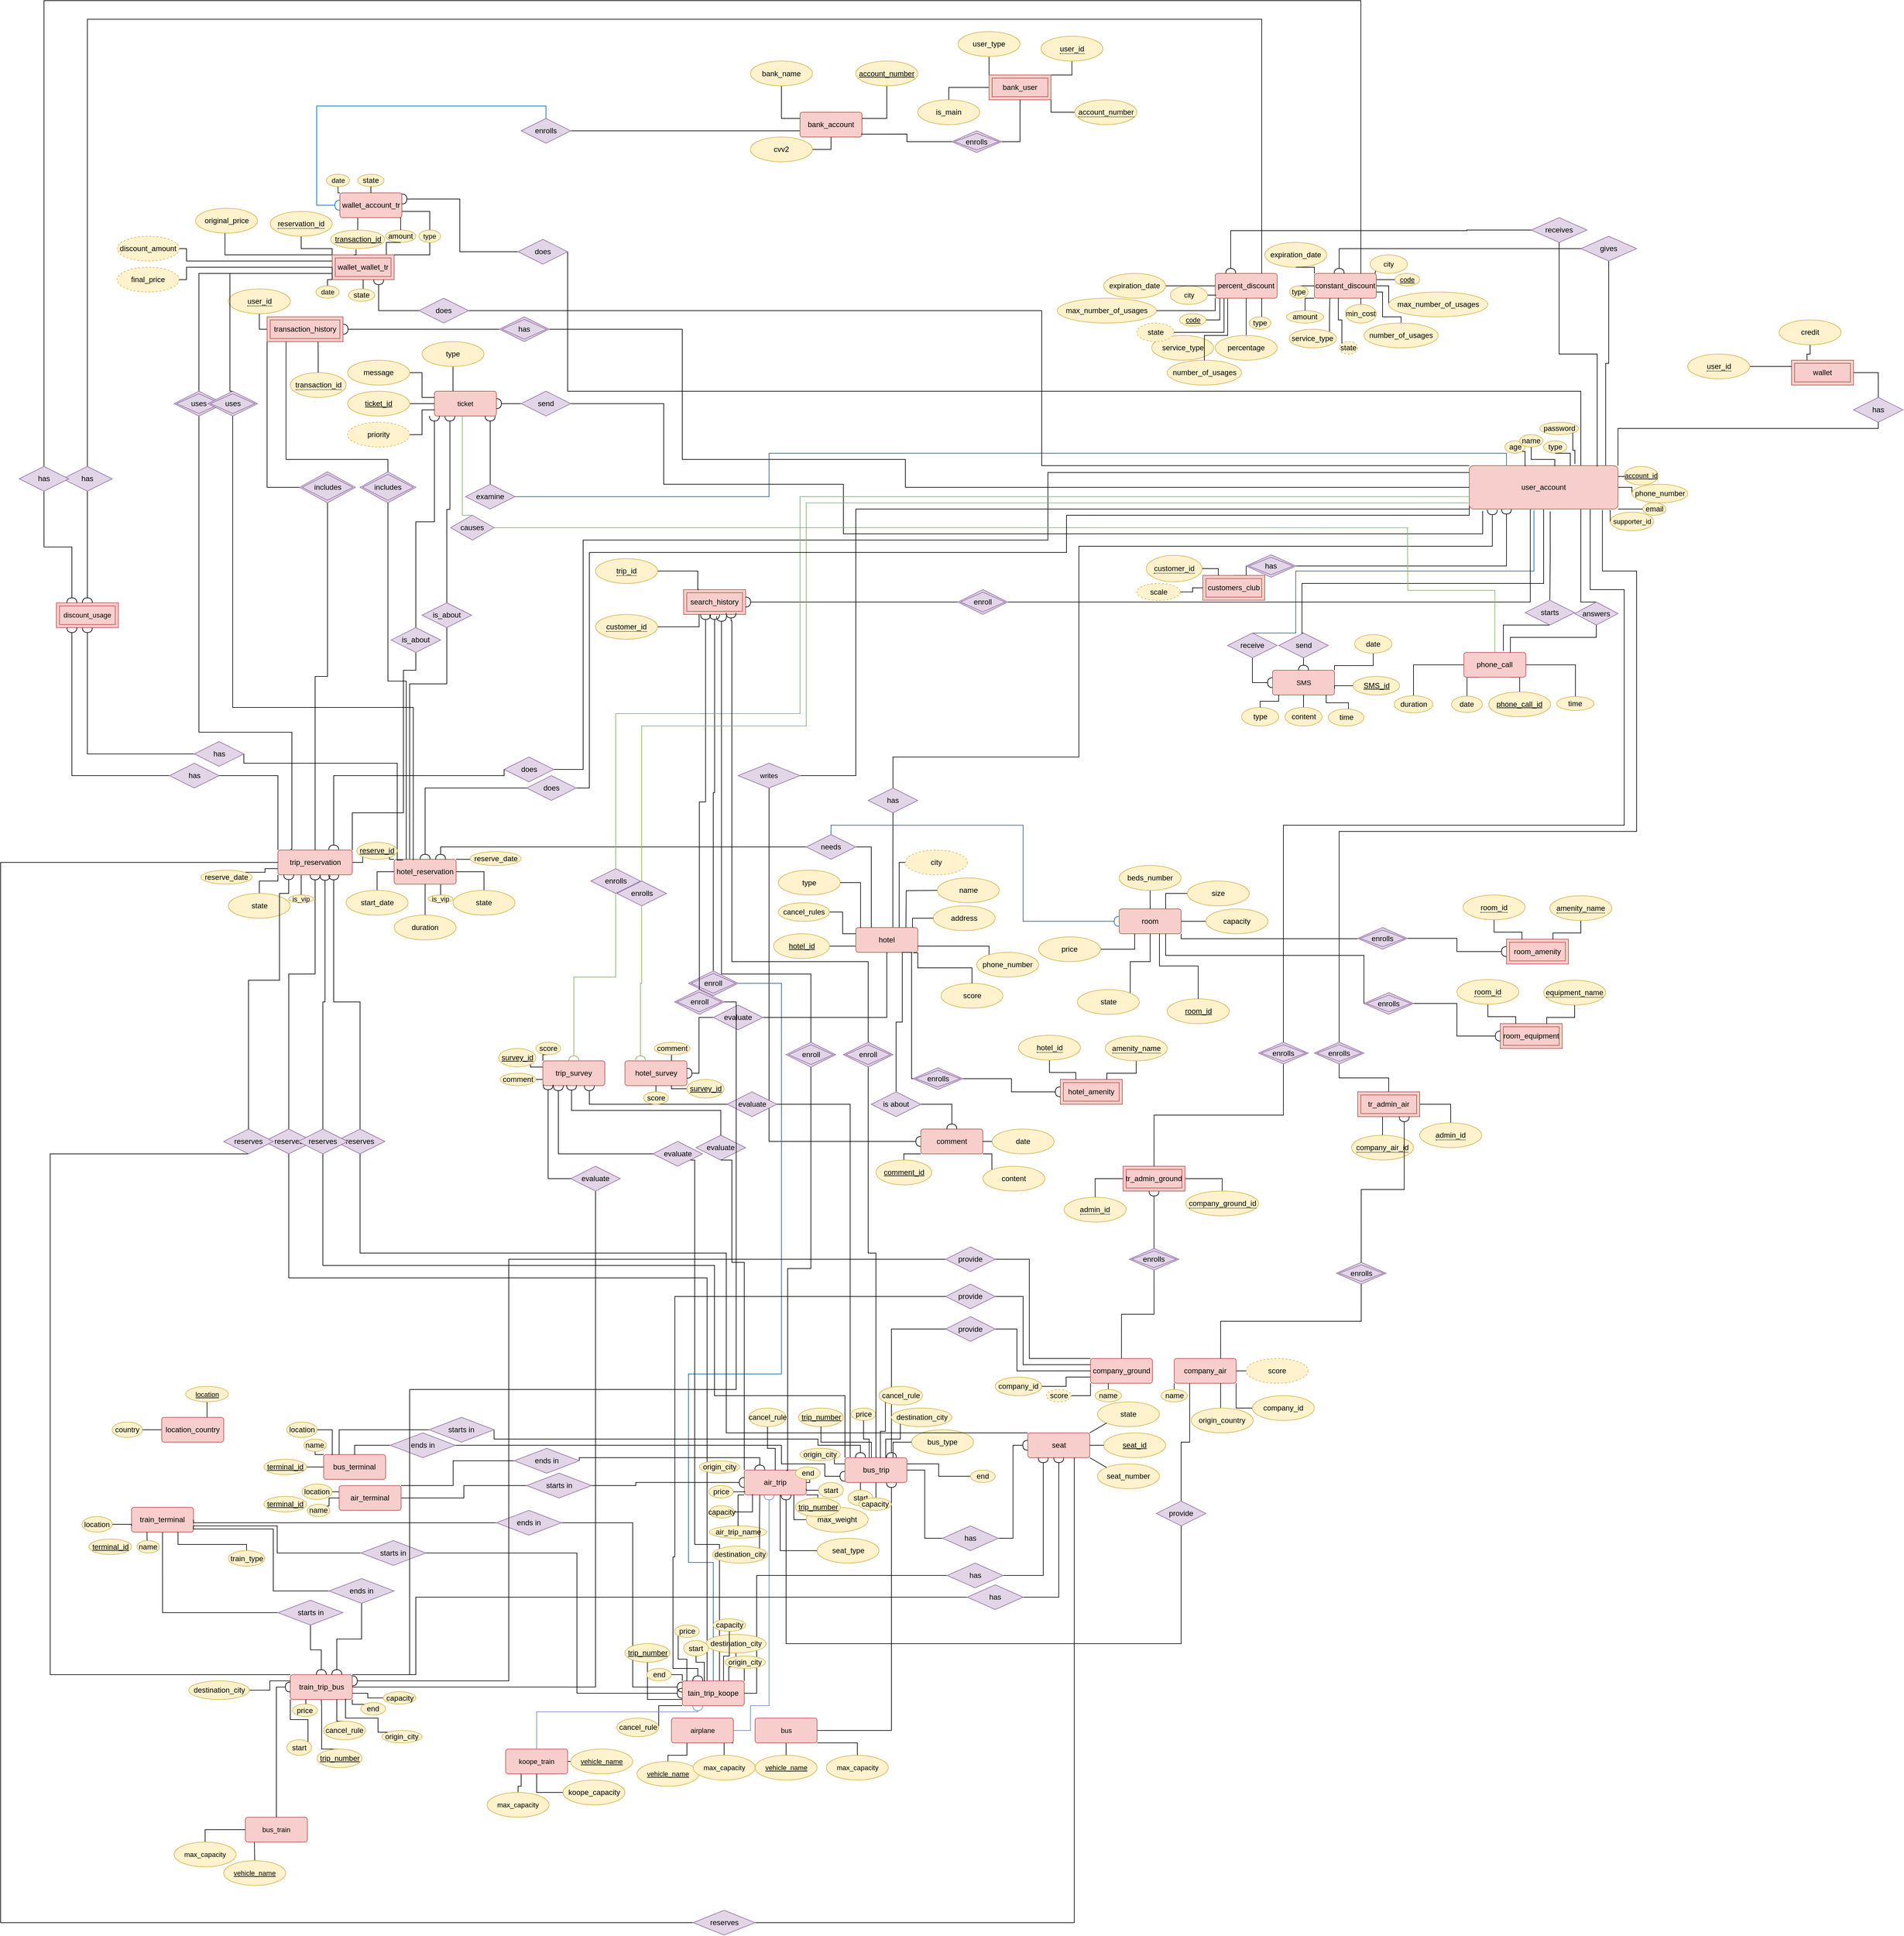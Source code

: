 <mxfile version="24.6.4" type="device" pages="2">
  <diagram id="BFu8gxiRVt7DG3R1-FFP" name="ERD">
    <mxGraphModel dx="6394" dy="3466" grid="1" gridSize="10" guides="1" tooltips="1" connect="1" arrows="1" fold="1" page="0" pageScale="1" pageWidth="850" pageHeight="1100" math="0" shadow="0">
      <root>
        <mxCell id="0" />
        <mxCell id="1" parent="0" />
        <mxCell id="VxW6sivGhNYwmX-Hj3ee-40" style="edgeStyle=orthogonalEdgeStyle;rounded=0;orthogonalLoop=1;jettySize=auto;html=1;exitX=0;exitY=0.5;exitDx=0;exitDy=0;entryX=1;entryY=0.5;entryDx=0;entryDy=0;endArrow=halfCircle;endFill=0;" parent="1" source="VxW6sivGhNYwmX-Hj3ee-43" target="VxW6sivGhNYwmX-Hj3ee-36" edge="1">
          <mxGeometry relative="1" as="geometry">
            <mxPoint x="-380" y="-210" as="sourcePoint" />
          </mxGeometry>
        </mxCell>
        <mxCell id="-tgB7jht65UDi-s2aaWu-41" style="edgeStyle=orthogonalEdgeStyle;shape=connector;rounded=0;orthogonalLoop=1;jettySize=auto;html=1;exitX=0.5;exitY=1;exitDx=0;exitDy=0;strokeColor=default;align=center;verticalAlign=middle;fontFamily=Helvetica;fontSize=11;fontColor=default;labelBackgroundColor=default;endArrow=halfCircle;endFill=0;entryX=0;entryY=0.5;entryDx=0;entryDy=0;" parent="1" source="-tgB7jht65UDi-s2aaWu-42" target="-tgB7jht65UDi-s2aaWu-23" edge="1">
          <mxGeometry relative="1" as="geometry">
            <mxPoint x="90" y="960.0" as="targetPoint" />
            <Array as="points">
              <mxPoint x="110" y="1100" />
            </Array>
          </mxGeometry>
        </mxCell>
        <mxCell id="dgBnkezzAWUfcc4kpohS-14" style="edgeStyle=orthogonalEdgeStyle;rounded=0;orthogonalLoop=1;jettySize=auto;html=1;exitX=0.544;exitY=1.056;exitDx=0;exitDy=0;entryX=0.5;entryY=0;entryDx=0;entryDy=0;endArrow=none;endFill=0;exitPerimeter=0;" parent="1" source="QbllaedJ2XWO7OmifNAA-40" target="dgBnkezzAWUfcc4kpohS-15" edge="1">
          <mxGeometry relative="1" as="geometry">
            <mxPoint x="1090" y="210.263" as="targetPoint" />
          </mxGeometry>
        </mxCell>
        <mxCell id="QbllaedJ2XWO7OmifNAA-19" style="edgeStyle=orthogonalEdgeStyle;shape=connector;rounded=0;orthogonalLoop=1;jettySize=auto;html=1;exitX=0.813;exitY=1.01;exitDx=0;exitDy=0;entryX=0.5;entryY=0;entryDx=0;entryDy=0;strokeColor=default;align=center;verticalAlign=middle;fontFamily=Helvetica;fontSize=11;fontColor=default;labelBackgroundColor=default;endArrow=none;endFill=0;exitPerimeter=0;" edge="1" parent="1" source="QbllaedJ2XWO7OmifNAA-40" target="QbllaedJ2XWO7OmifNAA-13">
          <mxGeometry relative="1" as="geometry">
            <Array as="points">
              <mxPoint x="1435" y="210" />
              <mxPoint x="1490" y="210" />
              <mxPoint x="1490" y="590" />
              <mxPoint x="940" y="590" />
            </Array>
          </mxGeometry>
        </mxCell>
        <mxCell id="xbVE17RI5nuYnqPjMe04-25" style="edgeStyle=orthogonalEdgeStyle;rounded=0;orthogonalLoop=1;jettySize=auto;html=1;exitX=0.5;exitY=0;exitDx=0;exitDy=0;entryX=0;entryY=0.5;entryDx=0;entryDy=0;endArrow=none;endFill=0;" parent="1" source="xbVE17RI5nuYnqPjMe04-26" target="xbVE17RI5nuYnqPjMe04-30" edge="1">
          <mxGeometry relative="1" as="geometry" />
        </mxCell>
        <mxCell id="xbVE17RI5nuYnqPjMe04-26" value="customers_club" style="shape=ext;margin=3;double=1;whiteSpace=wrap;html=1;align=center;fillColor=#f8cecc;strokeColor=#b85450;" parent="1" vertex="1">
          <mxGeometry x="810" y="187.11" width="100" height="40" as="geometry" />
        </mxCell>
        <mxCell id="xbVE17RI5nuYnqPjMe04-27" value="" style="edgeStyle=orthogonalEdgeStyle;rounded=0;orthogonalLoop=1;jettySize=auto;html=1;endArrow=none;endFill=0;" parent="1" source="xbVE17RI5nuYnqPjMe04-28" target="xbVE17RI5nuYnqPjMe04-26" edge="1">
          <mxGeometry relative="1" as="geometry" />
        </mxCell>
        <mxCell id="xbVE17RI5nuYnqPjMe04-28" value="scale" style="ellipse;whiteSpace=wrap;html=1;align=center;dashed=1;fillColor=#fff2cc;strokeColor=#d6b656;" parent="1" vertex="1">
          <mxGeometry x="703.5" y="200" width="70" height="27.5" as="geometry" />
        </mxCell>
        <mxCell id="xbVE17RI5nuYnqPjMe04-29" style="edgeStyle=orthogonalEdgeStyle;rounded=0;orthogonalLoop=1;jettySize=auto;html=1;exitX=1;exitY=0.5;exitDx=0;exitDy=0;entryX=0.25;entryY=1;entryDx=0;entryDy=0;endArrow=halfCircle;endFill=0;" parent="1" source="xbVE17RI5nuYnqPjMe04-30" target="QbllaedJ2XWO7OmifNAA-40" edge="1">
          <mxGeometry relative="1" as="geometry">
            <Array as="points">
              <mxPoint x="1300" y="172" />
            </Array>
          </mxGeometry>
        </mxCell>
        <mxCell id="xbVE17RI5nuYnqPjMe04-30" value="has" style="shape=rhombus;double=1;perimeter=rhombusPerimeter;whiteSpace=wrap;html=1;align=center;aspect=fixed;fillColor=#e1d5e7;strokeColor=#9673a6;" parent="1" vertex="1">
          <mxGeometry x="880" y="153.75" width="80" height="36.25" as="geometry" />
        </mxCell>
        <mxCell id="xbVE17RI5nuYnqPjMe04-33" style="edgeStyle=orthogonalEdgeStyle;rounded=0;orthogonalLoop=1;jettySize=auto;html=1;exitX=0.5;exitY=0;exitDx=0;exitDy=0;entryX=0.155;entryY=1.016;entryDx=0;entryDy=0;endArrow=halfCircle;endFill=0;entryPerimeter=0;" parent="1" source="xbVE17RI5nuYnqPjMe04-34" target="QbllaedJ2XWO7OmifNAA-40" edge="1">
          <mxGeometry relative="1" as="geometry">
            <Array as="points">
              <mxPoint x="310" y="480" />
              <mxPoint x="610" y="480" />
              <mxPoint x="610" y="140" />
              <mxPoint x="1277" y="140" />
            </Array>
          </mxGeometry>
        </mxCell>
        <mxCell id="xbVE17RI5nuYnqPjMe04-34" value="has" style="shape=rhombus;perimeter=rhombusPerimeter;whiteSpace=wrap;html=1;align=center;fillColor=#e1d5e7;strokeColor=#9673a6;" parent="1" vertex="1">
          <mxGeometry x="270" y="530" width="80" height="40" as="geometry" />
        </mxCell>
        <mxCell id="xbVE17RI5nuYnqPjMe04-39" style="edgeStyle=orthogonalEdgeStyle;rounded=0;orthogonalLoop=1;jettySize=auto;html=1;exitX=1;exitY=0.5;exitDx=0;exitDy=0;entryX=0;entryY=0.75;entryDx=0;entryDy=0;endArrow=none;endFill=0;" parent="1" source="xbVE17RI5nuYnqPjMe04-40" target="xbVE17RI5nuYnqPjMe04-43" edge="1">
          <mxGeometry relative="1" as="geometry" />
        </mxCell>
        <mxCell id="xbVE17RI5nuYnqPjMe04-40" value="&lt;u&gt;hotel_id&lt;/u&gt;" style="ellipse;whiteSpace=wrap;html=1;fillColor=#fff2cc;strokeColor=#d6b656;" parent="1" vertex="1">
          <mxGeometry x="117.5" y="765" width="90" height="40" as="geometry" />
        </mxCell>
        <mxCell id="xbVE17RI5nuYnqPjMe04-42" style="edgeStyle=orthogonalEdgeStyle;rounded=0;orthogonalLoop=1;jettySize=auto;html=1;exitX=0.598;exitY=0.052;exitDx=0;exitDy=0;entryX=0.5;entryY=1;entryDx=0;entryDy=0;endArrow=none;endFill=0;exitPerimeter=0;" parent="1" source="xbVE17RI5nuYnqPjMe04-43" target="xbVE17RI5nuYnqPjMe04-34" edge="1">
          <mxGeometry relative="1" as="geometry">
            <Array as="points" />
          </mxGeometry>
        </mxCell>
        <mxCell id="-tgB7jht65UDi-s2aaWu-37" style="edgeStyle=orthogonalEdgeStyle;shape=connector;rounded=0;orthogonalLoop=1;jettySize=auto;html=1;exitX=0.75;exitY=1;exitDx=0;exitDy=0;entryX=0.5;entryY=0;entryDx=0;entryDy=0;strokeColor=default;align=center;verticalAlign=middle;fontFamily=Helvetica;fontSize=11;fontColor=default;labelBackgroundColor=default;endArrow=none;endFill=0;" parent="1" source="xbVE17RI5nuYnqPjMe04-43" target="-tgB7jht65UDi-s2aaWu-36" edge="1">
          <mxGeometry relative="1" as="geometry" />
        </mxCell>
        <mxCell id="xbVE17RI5nuYnqPjMe04-43" value="hotel" style="rounded=1;arcSize=10;whiteSpace=wrap;html=1;align=center;fillColor=#f8cecc;strokeColor=#b85450;" parent="1" vertex="1">
          <mxGeometry x="250" y="755" width="100" height="40" as="geometry" />
        </mxCell>
        <mxCell id="xbVE17RI5nuYnqPjMe04-44" value="type" style="ellipse;whiteSpace=wrap;html=1;align=center;fillColor=#fff2cc;strokeColor=#d6b656;" parent="1" vertex="1">
          <mxGeometry x="125" y="662.5" width="100" height="40" as="geometry" />
        </mxCell>
        <mxCell id="xbVE17RI5nuYnqPjMe04-45" style="edgeStyle=orthogonalEdgeStyle;rounded=0;orthogonalLoop=1;jettySize=auto;html=1;exitX=1;exitY=0.5;exitDx=0;exitDy=0;entryX=0;entryY=0.25;entryDx=0;entryDy=0;endArrow=none;endFill=0;" parent="1" source="xbVE17RI5nuYnqPjMe04-46" target="xbVE17RI5nuYnqPjMe04-43" edge="1">
          <mxGeometry relative="1" as="geometry" />
        </mxCell>
        <mxCell id="xbVE17RI5nuYnqPjMe04-46" value="cancel_rules" style="ellipse;whiteSpace=wrap;html=1;align=center;fillColor=#fff2cc;strokeColor=#d6b656;" parent="1" vertex="1">
          <mxGeometry x="125" y="715" width="82.5" height="30" as="geometry" />
        </mxCell>
        <mxCell id="xbVE17RI5nuYnqPjMe04-47" style="edgeStyle=orthogonalEdgeStyle;rounded=0;orthogonalLoop=1;jettySize=auto;html=1;exitX=0;exitY=0.5;exitDx=0;exitDy=0;entryX=0.75;entryY=0;entryDx=0;entryDy=0;endArrow=none;endFill=0;" parent="1" edge="1">
          <mxGeometry relative="1" as="geometry">
            <mxPoint x="387.5" y="695" as="sourcePoint" />
            <mxPoint x="330.86" y="755" as="targetPoint" />
          </mxGeometry>
        </mxCell>
        <mxCell id="xbVE17RI5nuYnqPjMe04-48" value="name" style="ellipse;whiteSpace=wrap;html=1;align=center;fillColor=#fff2cc;strokeColor=#d6b656;" parent="1" vertex="1">
          <mxGeometry x="381.64" y="675" width="100" height="40" as="geometry" />
        </mxCell>
        <mxCell id="xbVE17RI5nuYnqPjMe04-49" value="address" style="ellipse;whiteSpace=wrap;html=1;align=center;fillColor=#fff2cc;strokeColor=#d6b656;" parent="1" vertex="1">
          <mxGeometry x="375" y="720" width="100" height="40" as="geometry" />
        </mxCell>
        <mxCell id="xbVE17RI5nuYnqPjMe04-272" style="edgeStyle=orthogonalEdgeStyle;rounded=0;orthogonalLoop=1;jettySize=auto;html=1;exitX=0;exitY=0;exitDx=0;exitDy=0;entryX=1;entryY=0.75;entryDx=0;entryDy=0;strokeColor=default;align=center;verticalAlign=middle;fontFamily=Helvetica;fontSize=11;fontColor=default;labelBackgroundColor=default;endArrow=none;endFill=0;" parent="1" source="xbVE17RI5nuYnqPjMe04-51" target="xbVE17RI5nuYnqPjMe04-43" edge="1">
          <mxGeometry relative="1" as="geometry">
            <Array as="points">
              <mxPoint x="465" y="801" />
              <mxPoint x="465" y="785" />
            </Array>
          </mxGeometry>
        </mxCell>
        <mxCell id="xbVE17RI5nuYnqPjMe04-51" value="phone_number" style="ellipse;whiteSpace=wrap;html=1;align=center;fillColor=#fff2cc;strokeColor=#d6b656;" parent="1" vertex="1">
          <mxGeometry x="445" y="795" width="100" height="40" as="geometry" />
        </mxCell>
        <mxCell id="xbVE17RI5nuYnqPjMe04-52" value="score" style="ellipse;whiteSpace=wrap;html=1;align=center;fillColor=#fff2cc;strokeColor=#d6b656;" parent="1" vertex="1">
          <mxGeometry x="387.5" y="845" width="100" height="40" as="geometry" />
        </mxCell>
        <mxCell id="xbVE17RI5nuYnqPjMe04-53" style="edgeStyle=orthogonalEdgeStyle;rounded=0;orthogonalLoop=1;jettySize=auto;html=1;exitX=0.932;exitY=1.015;exitDx=0;exitDy=0;endArrow=none;endFill=0;entryX=0.5;entryY=0;entryDx=0;entryDy=0;exitPerimeter=0;" parent="1" source="xbVE17RI5nuYnqPjMe04-43" target="xbVE17RI5nuYnqPjMe04-52" edge="1">
          <mxGeometry relative="1" as="geometry">
            <mxPoint x="377.5" y="850" as="targetPoint" />
            <Array as="points">
              <mxPoint x="350" y="796" />
              <mxPoint x="350" y="820" />
              <mxPoint x="437" y="820" />
            </Array>
          </mxGeometry>
        </mxCell>
        <mxCell id="xbVE17RI5nuYnqPjMe04-57" style="edgeStyle=orthogonalEdgeStyle;rounded=0;orthogonalLoop=1;jettySize=auto;html=1;exitX=0.75;exitY=0;exitDx=0;exitDy=0;entryX=0;entryY=0.5;entryDx=0;entryDy=0;endArrow=none;endFill=0;strokeColor=default;" parent="1" source="xbVE17RI5nuYnqPjMe04-60" target="xbVE17RI5nuYnqPjMe04-63" edge="1">
          <mxGeometry relative="1" as="geometry" />
        </mxCell>
        <mxCell id="xbVE17RI5nuYnqPjMe04-59" style="edgeStyle=orthogonalEdgeStyle;rounded=0;orthogonalLoop=1;jettySize=auto;html=1;exitX=0.5;exitY=1;exitDx=0;exitDy=0;entryX=1;entryY=0;entryDx=0;entryDy=0;endArrow=none;endFill=0;" parent="1" source="xbVE17RI5nuYnqPjMe04-60" target="xbVE17RI5nuYnqPjMe04-69" edge="1">
          <mxGeometry relative="1" as="geometry" />
        </mxCell>
        <mxCell id="VxW6sivGhNYwmX-Hj3ee-8" style="edgeStyle=orthogonalEdgeStyle;rounded=0;orthogonalLoop=1;jettySize=auto;html=1;exitX=0;exitY=0.5;exitDx=0;exitDy=0;entryX=0.5;entryY=0;entryDx=0;entryDy=0;endArrow=none;endFill=0;strokeColor=#006EAF;fillColor=#1ba1e2;startArrow=halfCircle;startFill=0;" parent="1" source="xbVE17RI5nuYnqPjMe04-60" target="xbVE17RI5nuYnqPjMe04-225" edge="1">
          <mxGeometry relative="1" as="geometry">
            <mxPoint x="510" y="580" as="targetPoint" />
            <Array as="points">
              <mxPoint x="520" y="745" />
              <mxPoint x="520" y="590" />
              <mxPoint x="210" y="590" />
            </Array>
          </mxGeometry>
        </mxCell>
        <mxCell id="-tgB7jht65UDi-s2aaWu-2" style="edgeStyle=orthogonalEdgeStyle;rounded=0;orthogonalLoop=1;jettySize=auto;html=1;exitX=1;exitY=1;exitDx=0;exitDy=0;entryX=0;entryY=0.5;entryDx=0;entryDy=0;endArrow=none;endFill=0;" parent="1" source="xbVE17RI5nuYnqPjMe04-60" target="-tgB7jht65UDi-s2aaWu-1" edge="1">
          <mxGeometry relative="1" as="geometry">
            <Array as="points">
              <mxPoint x="775" y="773" />
              <mxPoint x="1060" y="773" />
            </Array>
          </mxGeometry>
        </mxCell>
        <mxCell id="-tgB7jht65UDi-s2aaWu-5" style="edgeStyle=orthogonalEdgeStyle;shape=connector;rounded=0;orthogonalLoop=1;jettySize=auto;html=1;exitX=0.75;exitY=1;exitDx=0;exitDy=0;entryX=0;entryY=0.5;entryDx=0;entryDy=0;strokeColor=default;align=center;verticalAlign=middle;fontFamily=Helvetica;fontSize=11;fontColor=default;labelBackgroundColor=default;endArrow=none;endFill=0;" parent="1" source="xbVE17RI5nuYnqPjMe04-60" target="-tgB7jht65UDi-s2aaWu-4" edge="1">
          <mxGeometry relative="1" as="geometry">
            <Array as="points">
              <mxPoint x="750" y="800" />
              <mxPoint x="1070" y="800" />
            </Array>
          </mxGeometry>
        </mxCell>
        <mxCell id="xbVE17RI5nuYnqPjMe04-60" value="room" style="rounded=1;arcSize=10;whiteSpace=wrap;html=1;align=center;fillColor=#f8cecc;strokeColor=#b85450;" parent="1" vertex="1">
          <mxGeometry x="675" y="725" width="100" height="40" as="geometry" />
        </mxCell>
        <mxCell id="xbVE17RI5nuYnqPjMe04-61" value="" style="edgeStyle=orthogonalEdgeStyle;rounded=0;orthogonalLoop=1;jettySize=auto;html=1;endArrow=none;endFill=0;" parent="1" source="xbVE17RI5nuYnqPjMe04-62" target="xbVE17RI5nuYnqPjMe04-60" edge="1">
          <mxGeometry relative="1" as="geometry" />
        </mxCell>
        <mxCell id="xbVE17RI5nuYnqPjMe04-62" value="beds_number" style="ellipse;whiteSpace=wrap;html=1;align=center;fillColor=#fff2cc;strokeColor=#d6b656;" parent="1" vertex="1">
          <mxGeometry x="675" y="655" width="100" height="40" as="geometry" />
        </mxCell>
        <mxCell id="xbVE17RI5nuYnqPjMe04-63" value="size" style="ellipse;whiteSpace=wrap;html=1;align=center;fillColor=#fff2cc;strokeColor=#d6b656;" parent="1" vertex="1">
          <mxGeometry x="785" y="680" width="100" height="40" as="geometry" />
        </mxCell>
        <mxCell id="xbVE17RI5nuYnqPjMe04-64" value="" style="edgeStyle=orthogonalEdgeStyle;rounded=0;orthogonalLoop=1;jettySize=auto;html=1;endArrow=none;endFill=0;" parent="1" source="xbVE17RI5nuYnqPjMe04-65" target="xbVE17RI5nuYnqPjMe04-60" edge="1">
          <mxGeometry relative="1" as="geometry" />
        </mxCell>
        <mxCell id="xbVE17RI5nuYnqPjMe04-65" value="capacity" style="ellipse;whiteSpace=wrap;html=1;align=center;fillColor=#fff2cc;strokeColor=#d6b656;" parent="1" vertex="1">
          <mxGeometry x="815" y="725" width="100" height="40" as="geometry" />
        </mxCell>
        <mxCell id="xbVE17RI5nuYnqPjMe04-69" value="state" style="ellipse;whiteSpace=wrap;html=1;align=center;fillColor=#fff2cc;strokeColor=#d6b656;" parent="1" vertex="1">
          <mxGeometry x="607.5" y="855" width="100" height="40" as="geometry" />
        </mxCell>
        <mxCell id="xbVE17RI5nuYnqPjMe04-72" value="room_id" style="ellipse;whiteSpace=wrap;html=1;align=center;fontStyle=4;fillColor=#fff2cc;strokeColor=#d6b656;" parent="1" vertex="1">
          <mxGeometry x="752.5" y="870" width="100" height="40" as="geometry" />
        </mxCell>
        <mxCell id="xbVE17RI5nuYnqPjMe04-73" style="edgeStyle=orthogonalEdgeStyle;rounded=0;orthogonalLoop=1;jettySize=auto;html=1;exitX=0.5;exitY=0;exitDx=0;exitDy=0;endArrow=none;endFill=0;entryX=0.65;entryY=1.003;entryDx=0;entryDy=0;entryPerimeter=0;" parent="1" source="xbVE17RI5nuYnqPjMe04-72" target="xbVE17RI5nuYnqPjMe04-60" edge="1">
          <mxGeometry relative="1" as="geometry">
            <mxPoint x="740" y="766" as="targetPoint" />
            <Array as="points">
              <mxPoint x="803" y="817" />
              <mxPoint x="740" y="817" />
            </Array>
          </mxGeometry>
        </mxCell>
        <mxCell id="xbVE17RI5nuYnqPjMe04-75" style="edgeStyle=orthogonalEdgeStyle;rounded=0;orthogonalLoop=1;jettySize=auto;html=1;exitX=1;exitY=0.5;exitDx=0;exitDy=0;entryX=0.077;entryY=0.016;entryDx=0;entryDy=0;entryPerimeter=0;endArrow=none;endFill=0;" parent="1" source="xbVE17RI5nuYnqPjMe04-44" target="xbVE17RI5nuYnqPjMe04-43" edge="1">
          <mxGeometry relative="1" as="geometry" />
        </mxCell>
        <mxCell id="xbVE17RI5nuYnqPjMe04-76" style="edgeStyle=orthogonalEdgeStyle;rounded=0;orthogonalLoop=1;jettySize=auto;html=1;exitX=0;exitY=0.5;exitDx=0;exitDy=0;entryX=0.915;entryY=-0.003;entryDx=0;entryDy=0;entryPerimeter=0;endArrow=none;endFill=0;" parent="1" source="xbVE17RI5nuYnqPjMe04-49" target="xbVE17RI5nuYnqPjMe04-43" edge="1">
          <mxGeometry relative="1" as="geometry" />
        </mxCell>
        <mxCell id="xbVE17RI5nuYnqPjMe04-77" style="edgeStyle=orthogonalEdgeStyle;rounded=0;orthogonalLoop=1;jettySize=auto;html=1;exitX=1;exitY=0.5;exitDx=0;exitDy=0;entryX=0.5;entryY=0;entryDx=0;entryDy=0;endArrow=none;endFill=0;" parent="1" source="xbVE17RI5nuYnqPjMe04-78" target="xbVE17RI5nuYnqPjMe04-82" edge="1">
          <mxGeometry relative="1" as="geometry" />
        </mxCell>
        <mxCell id="xbVE17RI5nuYnqPjMe04-78" value="wallet" style="shape=ext;margin=3;double=1;whiteSpace=wrap;html=1;align=center;fillColor=#f8cecc;strokeColor=#b85450;" parent="1" vertex="1">
          <mxGeometry x="1760" y="-160" width="100" height="40" as="geometry" />
        </mxCell>
        <mxCell id="xbVE17RI5nuYnqPjMe04-79" style="edgeStyle=orthogonalEdgeStyle;rounded=0;orthogonalLoop=1;jettySize=auto;html=1;exitX=0.5;exitY=1;exitDx=0;exitDy=0;entryX=0.25;entryY=0;entryDx=0;entryDy=0;endArrow=none;endFill=0;" parent="1" source="xbVE17RI5nuYnqPjMe04-80" target="xbVE17RI5nuYnqPjMe04-78" edge="1">
          <mxGeometry relative="1" as="geometry">
            <Array as="points">
              <mxPoint x="1790" y="-180" />
              <mxPoint x="1790" y="-170" />
              <mxPoint x="1785" y="-170" />
            </Array>
          </mxGeometry>
        </mxCell>
        <mxCell id="xbVE17RI5nuYnqPjMe04-80" value="credit" style="ellipse;whiteSpace=wrap;html=1;align=center;fillColor=#fff2cc;strokeColor=#d6b656;" parent="1" vertex="1">
          <mxGeometry x="1740" y="-225" width="100" height="40" as="geometry" />
        </mxCell>
        <mxCell id="xbVE17RI5nuYnqPjMe04-82" value="has" style="shape=rhombus;perimeter=rhombusPerimeter;whiteSpace=wrap;html=1;align=center;fillColor=#e1d5e7;strokeColor=#9673a6;" parent="1" vertex="1">
          <mxGeometry x="1860" y="-100" width="80" height="40" as="geometry" />
        </mxCell>
        <mxCell id="VxW6sivGhNYwmX-Hj3ee-22" style="edgeStyle=orthogonalEdgeStyle;rounded=0;orthogonalLoop=1;jettySize=auto;html=1;exitX=0;exitY=0.75;exitDx=0;exitDy=0;entryX=1;entryY=0.5;entryDx=0;entryDy=0;endArrow=none;endFill=0;" parent="1" source="xbVE17RI5nuYnqPjMe04-84" target="VxW6sivGhNYwmX-Hj3ee-18" edge="1">
          <mxGeometry relative="1" as="geometry">
            <mxPoint x="160" y="-530.08" as="sourcePoint" />
            <mxPoint x="-187.5" y="-550.08" as="targetPoint" />
            <Array as="points">
              <mxPoint x="-170" y="-530" />
              <mxPoint x="-170" y="-530" />
            </Array>
          </mxGeometry>
        </mxCell>
        <mxCell id="xbVE17RI5nuYnqPjMe04-84" value="bank_account" style="rounded=1;arcSize=10;whiteSpace=wrap;html=1;align=center;fillColor=#f8cecc;strokeColor=#b85450;" parent="1" vertex="1">
          <mxGeometry x="160" y="-560" width="100" height="40" as="geometry" />
        </mxCell>
        <mxCell id="xbVE17RI5nuYnqPjMe04-85" style="edgeStyle=orthogonalEdgeStyle;rounded=0;orthogonalLoop=1;jettySize=auto;html=1;exitX=0.5;exitY=1;exitDx=0;exitDy=0;entryX=0;entryY=0.25;entryDx=0;entryDy=0;endArrow=none;endFill=0;" parent="1" source="xbVE17RI5nuYnqPjMe04-86" target="xbVE17RI5nuYnqPjMe04-84" edge="1">
          <mxGeometry relative="1" as="geometry" />
        </mxCell>
        <mxCell id="xbVE17RI5nuYnqPjMe04-86" value="bank_name" style="ellipse;whiteSpace=wrap;html=1;align=center;fillColor=#fff2cc;strokeColor=#d6b656;" parent="1" vertex="1">
          <mxGeometry x="80" y="-642.5" width="100" height="40" as="geometry" />
        </mxCell>
        <mxCell id="xbVE17RI5nuYnqPjMe04-87" style="edgeStyle=orthogonalEdgeStyle;rounded=0;orthogonalLoop=1;jettySize=auto;html=1;exitX=0.5;exitY=1;exitDx=0;exitDy=0;entryX=1;entryY=0.25;entryDx=0;entryDy=0;strokeColor=default;align=center;verticalAlign=middle;fontFamily=Helvetica;fontSize=11;fontColor=default;labelBackgroundColor=default;endArrow=none;endFill=0;" parent="1" source="xbVE17RI5nuYnqPjMe04-88" target="xbVE17RI5nuYnqPjMe04-84" edge="1">
          <mxGeometry relative="1" as="geometry">
            <Array as="points">
              <mxPoint x="300" y="-550" />
            </Array>
          </mxGeometry>
        </mxCell>
        <mxCell id="xbVE17RI5nuYnqPjMe04-88" value="&lt;u&gt;account_number&lt;/u&gt;" style="ellipse;whiteSpace=wrap;html=1;align=center;fillColor=#fff2cc;strokeColor=#d6b656;" parent="1" vertex="1">
          <mxGeometry x="250" y="-642.5" width="100" height="40" as="geometry" />
        </mxCell>
        <mxCell id="VxW6sivGhNYwmX-Hj3ee-21" style="edgeStyle=orthogonalEdgeStyle;rounded=0;orthogonalLoop=1;jettySize=auto;html=1;exitX=1;exitY=0.5;exitDx=0;exitDy=0;entryX=0.5;entryY=1;entryDx=0;entryDy=0;endArrow=none;endFill=0;" parent="1" source="xbVE17RI5nuYnqPjMe04-91" target="xbVE17RI5nuYnqPjMe04-84" edge="1">
          <mxGeometry relative="1" as="geometry" />
        </mxCell>
        <mxCell id="xbVE17RI5nuYnqPjMe04-91" value="cvv2" style="ellipse;whiteSpace=wrap;html=1;align=center;fillColor=#fff2cc;strokeColor=#d6b656;" parent="1" vertex="1">
          <mxGeometry x="80" y="-520" width="100" height="40" as="geometry" />
        </mxCell>
        <mxCell id="xbVE17RI5nuYnqPjMe04-99" value="&lt;span style=&quot;font-size: 12px;&quot;&gt;amount&lt;/span&gt;" style="ellipse;whiteSpace=wrap;html=1;align=center;fontFamily=Helvetica;fontSize=11;labelBackgroundColor=none;fillColor=#fff2cc;strokeColor=#d6b656;" parent="1" vertex="1">
          <mxGeometry x="-508.75" y="-370" width="48.75" height="20" as="geometry" />
        </mxCell>
        <mxCell id="dgBnkezzAWUfcc4kpohS-25" style="edgeStyle=orthogonalEdgeStyle;rounded=0;orthogonalLoop=1;jettySize=auto;html=1;exitX=0.5;exitY=1;exitDx=0;exitDy=0;entryX=0.5;entryY=0;entryDx=0;entryDy=0;fillColor=#d5e8d4;strokeColor=#82b366;endArrow=none;endFill=0;" parent="1" source="xbVE17RI5nuYnqPjMe04-113" target="dgBnkezzAWUfcc4kpohS-27" edge="1">
          <mxGeometry relative="1" as="geometry">
            <mxPoint x="-405" y="90" as="targetPoint" />
            <Array as="points">
              <mxPoint x="-385" y="-70" />
            </Array>
          </mxGeometry>
        </mxCell>
        <mxCell id="dgBnkezzAWUfcc4kpohS-56" style="edgeStyle=orthogonalEdgeStyle;rounded=0;orthogonalLoop=1;jettySize=auto;html=1;exitX=0.25;exitY=1;exitDx=0;exitDy=0;endArrow=none;endFill=0;startArrow=halfCircle;startFill=0;" parent="1" source="xbVE17RI5nuYnqPjMe04-113" target="dgBnkezzAWUfcc4kpohS-55" edge="1">
          <mxGeometry relative="1" as="geometry" />
        </mxCell>
        <mxCell id="xbVE17RI5nuYnqPjMe04-113" value="ticket" style="rounded=1;arcSize=10;whiteSpace=wrap;html=1;align=center;fontFamily=Helvetica;fontSize=11;labelBackgroundColor=none;fillColor=#f8cecc;strokeColor=#b85450;" parent="1" vertex="1">
          <mxGeometry x="-430" y="-110" width="100" height="40" as="geometry" />
        </mxCell>
        <mxCell id="xbVE17RI5nuYnqPjMe04-115" style="edgeStyle=orthogonalEdgeStyle;rounded=0;orthogonalLoop=1;jettySize=auto;html=1;exitX=1;exitY=0.5;exitDx=0;exitDy=0;entryX=0;entryY=0.5;entryDx=0;entryDy=0;strokeColor=default;align=center;verticalAlign=middle;fontFamily=Helvetica;fontSize=11;fontColor=default;labelBackgroundColor=default;endArrow=none;endFill=0;" parent="1" source="xbVE17RI5nuYnqPjMe04-116" target="xbVE17RI5nuYnqPjMe04-113" edge="1">
          <mxGeometry relative="1" as="geometry" />
        </mxCell>
        <mxCell id="xbVE17RI5nuYnqPjMe04-116" value="&lt;u style=&quot;font-size: 12px;&quot;&gt;ticket_id&lt;/u&gt;" style="ellipse;whiteSpace=wrap;html=1;align=center;fontStyle=4;fontFamily=Helvetica;fontSize=11;labelBackgroundColor=none;fillColor=#fff2cc;strokeColor=#d6b656;" parent="1" vertex="1">
          <mxGeometry x="-570" y="-110" width="100" height="40" as="geometry" />
        </mxCell>
        <mxCell id="xbVE17RI5nuYnqPjMe04-117" style="edgeStyle=orthogonalEdgeStyle;rounded=0;orthogonalLoop=1;jettySize=auto;html=1;exitX=1;exitY=0.5;exitDx=0;exitDy=0;entryX=0;entryY=0.25;entryDx=0;entryDy=0;strokeColor=default;align=center;verticalAlign=middle;fontFamily=Helvetica;fontSize=11;fontColor=default;labelBackgroundColor=default;endArrow=none;endFill=0;" parent="1" source="xbVE17RI5nuYnqPjMe04-118" target="xbVE17RI5nuYnqPjMe04-113" edge="1">
          <mxGeometry relative="1" as="geometry" />
        </mxCell>
        <mxCell id="xbVE17RI5nuYnqPjMe04-118" value="&lt;span style=&quot;font-size: 12px;&quot;&gt;message&lt;/span&gt;" style="ellipse;whiteSpace=wrap;html=1;align=center;fontFamily=Helvetica;fontSize=11;labelBackgroundColor=none;fillColor=#fff2cc;strokeColor=#d6b656;" parent="1" vertex="1">
          <mxGeometry x="-570" y="-160" width="100" height="40" as="geometry" />
        </mxCell>
        <mxCell id="xbVE17RI5nuYnqPjMe04-119" style="edgeStyle=orthogonalEdgeStyle;rounded=0;orthogonalLoop=1;jettySize=auto;html=1;exitX=1;exitY=0.5;exitDx=0;exitDy=0;entryX=0;entryY=0.75;entryDx=0;entryDy=0;strokeColor=default;align=center;verticalAlign=middle;fontFamily=Helvetica;fontSize=11;fontColor=default;labelBackgroundColor=default;endArrow=none;endFill=0;" parent="1" source="xbVE17RI5nuYnqPjMe04-120" target="xbVE17RI5nuYnqPjMe04-113" edge="1">
          <mxGeometry relative="1" as="geometry" />
        </mxCell>
        <mxCell id="xbVE17RI5nuYnqPjMe04-120" value="&lt;span style=&quot;font-size: 12px;&quot;&gt;priority&lt;/span&gt;" style="ellipse;whiteSpace=wrap;html=1;align=center;fontFamily=Helvetica;fontSize=11;labelBackgroundColor=none;fillColor=#fff2cc;strokeColor=#d6b656;dashed=1;" parent="1" vertex="1">
          <mxGeometry x="-570" y="-60" width="100" height="40" as="geometry" />
        </mxCell>
        <mxCell id="xbVE17RI5nuYnqPjMe04-121" style="edgeStyle=orthogonalEdgeStyle;rounded=0;orthogonalLoop=1;jettySize=auto;html=1;exitX=0.5;exitY=1;exitDx=0;exitDy=0;strokeColor=default;align=center;verticalAlign=middle;fontFamily=Helvetica;fontSize=11;fontColor=default;labelBackgroundColor=default;endArrow=none;endFill=0;" parent="1" source="xbVE17RI5nuYnqPjMe04-122" edge="1">
          <mxGeometry relative="1" as="geometry">
            <mxPoint x="-400" y="-110" as="targetPoint" />
            <Array as="points">
              <mxPoint x="-400" y="-110" />
            </Array>
          </mxGeometry>
        </mxCell>
        <mxCell id="xbVE17RI5nuYnqPjMe04-122" value="&lt;span style=&quot;font-size: 12px;&quot;&gt;type&lt;/span&gt;" style="ellipse;whiteSpace=wrap;html=1;align=center;fontFamily=Helvetica;fontSize=11;labelBackgroundColor=none;fillColor=#fff2cc;strokeColor=#d6b656;" parent="1" vertex="1">
          <mxGeometry x="-450" y="-190" width="100" height="40" as="geometry" />
        </mxCell>
        <mxCell id="xbVE17RI5nuYnqPjMe04-124" style="edgeStyle=orthogonalEdgeStyle;rounded=0;orthogonalLoop=1;jettySize=auto;html=1;exitX=0;exitY=0.5;exitDx=0;exitDy=0;entryX=1;entryY=0.5;entryDx=0;entryDy=0;strokeColor=default;align=center;verticalAlign=middle;fontFamily=Helvetica;fontSize=11;fontColor=default;labelBackgroundColor=default;endArrow=halfCircle;endFill=0;" parent="1" source="xbVE17RI5nuYnqPjMe04-125" target="xbVE17RI5nuYnqPjMe04-113" edge="1">
          <mxGeometry relative="1" as="geometry" />
        </mxCell>
        <mxCell id="xbVE17RI5nuYnqPjMe04-125" value="send" style="shape=rhombus;perimeter=rhombusPerimeter;whiteSpace=wrap;html=1;align=center;fillColor=#e1d5e7;strokeColor=#9673a6;" parent="1" vertex="1">
          <mxGeometry x="-290" y="-110" width="80" height="40" as="geometry" />
        </mxCell>
        <mxCell id="xbVE17RI5nuYnqPjMe04-126" style="edgeStyle=orthogonalEdgeStyle;rounded=0;orthogonalLoop=1;jettySize=auto;html=1;exitX=0.5;exitY=0;exitDx=0;exitDy=0;strokeColor=default;align=center;verticalAlign=middle;fontFamily=Helvetica;fontSize=11;fontColor=default;labelBackgroundColor=default;endArrow=halfCircle;endFill=0;" parent="1" source="xbVE17RI5nuYnqPjMe04-128" edge="1">
          <mxGeometry relative="1" as="geometry">
            <mxPoint x="-340" y="-70" as="targetPoint" />
            <Array as="points">
              <mxPoint x="-340" y="40" />
              <mxPoint x="-340" y="-70" />
            </Array>
          </mxGeometry>
        </mxCell>
        <mxCell id="xbVE17RI5nuYnqPjMe04-205" style="edgeStyle=orthogonalEdgeStyle;rounded=0;orthogonalLoop=1;jettySize=auto;html=1;exitX=1;exitY=0.5;exitDx=0;exitDy=0;entryX=0.25;entryY=0;entryDx=0;entryDy=0;strokeColor=#006EAF;align=center;verticalAlign=middle;fontFamily=Helvetica;fontSize=11;fontColor=default;labelBackgroundColor=default;endArrow=none;endFill=0;fillColor=#1ba1e2;" parent="1" source="xbVE17RI5nuYnqPjMe04-128" target="QbllaedJ2XWO7OmifNAA-40" edge="1">
          <mxGeometry relative="1" as="geometry">
            <Array as="points">
              <mxPoint x="110" y="60" />
              <mxPoint x="110" y="-10" />
              <mxPoint x="1300" y="-10" />
            </Array>
          </mxGeometry>
        </mxCell>
        <mxCell id="xbVE17RI5nuYnqPjMe04-128" value="examine" style="shape=rhombus;perimeter=rhombusPerimeter;whiteSpace=wrap;html=1;align=center;fillColor=#e1d5e7;strokeColor=#9673a6;" parent="1" vertex="1">
          <mxGeometry x="-380" y="40" width="80" height="40" as="geometry" />
        </mxCell>
        <mxCell id="xbVE17RI5nuYnqPjMe04-129" style="edgeStyle=orthogonalEdgeStyle;rounded=0;orthogonalLoop=1;jettySize=auto;html=1;exitX=0.5;exitY=1;exitDx=0;exitDy=0;entryX=0;entryY=0.5;entryDx=0;entryDy=0;strokeColor=default;align=center;verticalAlign=middle;fontFamily=Helvetica;fontSize=11;fontColor=default;labelBackgroundColor=default;endArrow=halfCircle;endFill=0;" parent="1" source="xbVE17RI5nuYnqPjMe04-131" target="xbVE17RI5nuYnqPjMe04-132" edge="1">
          <mxGeometry relative="1" as="geometry">
            <mxPoint x="872.5" y="292.5" as="sourcePoint" />
          </mxGeometry>
        </mxCell>
        <mxCell id="xbVE17RI5nuYnqPjMe04-130" style="edgeStyle=orthogonalEdgeStyle;rounded=0;orthogonalLoop=1;jettySize=auto;html=1;exitX=0.5;exitY=0;exitDx=0;exitDy=0;strokeColor=#006EAF;align=center;verticalAlign=middle;fontFamily=Helvetica;fontSize=11;fontColor=default;labelBackgroundColor=default;endArrow=none;endFill=0;fillColor=#1ba1e2;entryX=0.435;entryY=1.023;entryDx=0;entryDy=0;entryPerimeter=0;" parent="1" source="xbVE17RI5nuYnqPjMe04-131" edge="1" target="QbllaedJ2XWO7OmifNAA-40">
          <mxGeometry relative="1" as="geometry">
            <Array as="points">
              <mxPoint x="960" y="280" />
              <mxPoint x="960" y="180" />
              <mxPoint x="1344" y="180" />
            </Array>
            <mxPoint x="388" y="200" as="targetPoint" />
          </mxGeometry>
        </mxCell>
        <mxCell id="xbVE17RI5nuYnqPjMe04-131" value="receive" style="shape=rhombus;perimeter=rhombusPerimeter;whiteSpace=wrap;html=1;align=center;fillColor=#e1d5e7;strokeColor=#9673a6;" parent="1" vertex="1">
          <mxGeometry x="850" y="280" width="80" height="40" as="geometry" />
        </mxCell>
        <mxCell id="dgBnkezzAWUfcc4kpohS-13" style="edgeStyle=orthogonalEdgeStyle;rounded=0;orthogonalLoop=1;jettySize=auto;html=1;exitX=1;exitY=0;exitDx=0;exitDy=0;entryX=0.5;entryY=1;entryDx=0;entryDy=0;endArrow=none;endFill=0;" parent="1" source="xbVE17RI5nuYnqPjMe04-132" target="dgBnkezzAWUfcc4kpohS-12" edge="1">
          <mxGeometry relative="1" as="geometry">
            <Array as="points">
              <mxPoint x="1023" y="332.5" />
              <mxPoint x="1085" y="332.5" />
            </Array>
          </mxGeometry>
        </mxCell>
        <mxCell id="xbVE17RI5nuYnqPjMe04-132" value="SMS" style="rounded=1;arcSize=10;whiteSpace=wrap;html=1;align=center;fontFamily=Helvetica;fontSize=11;labelBackgroundColor=none;fillColor=#f8cecc;strokeColor=#b85450;" parent="1" vertex="1">
          <mxGeometry x="922.5" y="340" width="100" height="40" as="geometry" />
        </mxCell>
        <mxCell id="xbVE17RI5nuYnqPjMe04-133" value="&lt;span style=&quot;font-size: 12px;&quot;&gt;type&lt;/span&gt;" style="ellipse;whiteSpace=wrap;html=1;align=center;fontFamily=Helvetica;fontSize=11;labelBackgroundColor=none;fillColor=#fff2cc;strokeColor=#d6b656;" parent="1" vertex="1">
          <mxGeometry x="872.5" y="400" width="60" height="30" as="geometry" />
        </mxCell>
        <mxCell id="xbVE17RI5nuYnqPjMe04-134" style="edgeStyle=orthogonalEdgeStyle;rounded=0;orthogonalLoop=1;jettySize=auto;html=1;exitX=0.5;exitY=0;exitDx=0;exitDy=0;strokeColor=default;align=center;verticalAlign=middle;fontFamily=Helvetica;fontSize=11;fontColor=default;labelBackgroundColor=default;endArrow=none;endFill=0;entryX=0.098;entryY=0.991;entryDx=0;entryDy=0;entryPerimeter=0;" parent="1" source="xbVE17RI5nuYnqPjMe04-133" target="xbVE17RI5nuYnqPjMe04-132" edge="1">
          <mxGeometry relative="1" as="geometry">
            <mxPoint x="932.5" y="381" as="targetPoint" />
            <Array as="points">
              <mxPoint x="902.5" y="390" />
              <mxPoint x="932.5" y="390" />
              <mxPoint x="932.5" y="381" />
              <mxPoint x="932.5" y="381" />
            </Array>
          </mxGeometry>
        </mxCell>
        <mxCell id="xbVE17RI5nuYnqPjMe04-135" style="edgeStyle=orthogonalEdgeStyle;rounded=0;orthogonalLoop=1;jettySize=auto;html=1;exitX=0.5;exitY=0;exitDx=0;exitDy=0;entryX=0.5;entryY=1;entryDx=0;entryDy=0;strokeColor=default;align=center;verticalAlign=middle;fontFamily=Helvetica;fontSize=11;fontColor=default;labelBackgroundColor=default;endArrow=none;endFill=0;" parent="1" source="xbVE17RI5nuYnqPjMe04-136" target="xbVE17RI5nuYnqPjMe04-132" edge="1">
          <mxGeometry relative="1" as="geometry" />
        </mxCell>
        <mxCell id="xbVE17RI5nuYnqPjMe04-136" value="&lt;span style=&quot;font-size: 12px;&quot;&gt;content&lt;/span&gt;" style="ellipse;whiteSpace=wrap;html=1;align=center;fontFamily=Helvetica;fontSize=11;labelBackgroundColor=none;fillColor=#fff2cc;strokeColor=#d6b656;" parent="1" vertex="1">
          <mxGeometry x="942.5" y="400" width="60" height="30" as="geometry" />
        </mxCell>
        <mxCell id="xbVE17RI5nuYnqPjMe04-137" style="edgeStyle=orthogonalEdgeStyle;rounded=0;orthogonalLoop=1;jettySize=auto;html=1;exitX=0;exitY=0.5;exitDx=0;exitDy=0;entryX=1;entryY=0.75;entryDx=0;entryDy=0;strokeColor=default;align=center;verticalAlign=middle;fontFamily=Helvetica;fontSize=11;fontColor=default;labelBackgroundColor=default;endArrow=none;endFill=0;" parent="1" source="xbVE17RI5nuYnqPjMe04-138" target="xbVE17RI5nuYnqPjMe04-132" edge="1">
          <mxGeometry relative="1" as="geometry" />
        </mxCell>
        <mxCell id="xbVE17RI5nuYnqPjMe04-138" value="&lt;u style=&quot;font-size: 12px;&quot;&gt;SMS_id&lt;/u&gt;" style="ellipse;whiteSpace=wrap;html=1;align=center;fontStyle=4;fontFamily=Helvetica;fontSize=11;labelBackgroundColor=none;fillColor=#fff2cc;strokeColor=#d6b656;" parent="1" vertex="1">
          <mxGeometry x="1052.5" y="350" width="75" height="30" as="geometry" />
        </mxCell>
        <mxCell id="xbVE17RI5nuYnqPjMe04-139" style="edgeStyle=orthogonalEdgeStyle;rounded=0;orthogonalLoop=1;jettySize=auto;html=1;exitX=0.5;exitY=1;exitDx=0;exitDy=0;entryX=0.5;entryY=0;entryDx=0;entryDy=0;strokeColor=default;align=center;verticalAlign=middle;fontFamily=Helvetica;fontSize=11;fontColor=default;labelBackgroundColor=default;endArrow=halfCircle;endFill=0;" parent="1" source="xbVE17RI5nuYnqPjMe04-141" target="xbVE17RI5nuYnqPjMe04-132" edge="1">
          <mxGeometry relative="1" as="geometry" />
        </mxCell>
        <mxCell id="xbVE17RI5nuYnqPjMe04-140" style="edgeStyle=orthogonalEdgeStyle;rounded=0;orthogonalLoop=1;jettySize=auto;html=1;entryX=0.5;entryY=1;entryDx=0;entryDy=0;strokeColor=default;align=center;verticalAlign=middle;fontFamily=Helvetica;fontSize=11;fontColor=default;labelBackgroundColor=default;endArrow=none;endFill=0;exitX=0.5;exitY=0;exitDx=0;exitDy=0;" parent="1" source="xbVE17RI5nuYnqPjMe04-141" target="QbllaedJ2XWO7OmifNAA-40" edge="1">
          <mxGeometry relative="1" as="geometry">
            <Array as="points">
              <mxPoint x="970" y="280" />
              <mxPoint x="970" y="200" />
              <mxPoint x="1360" y="200" />
            </Array>
          </mxGeometry>
        </mxCell>
        <mxCell id="xbVE17RI5nuYnqPjMe04-141" value="send" style="shape=rhombus;perimeter=rhombusPerimeter;whiteSpace=wrap;html=1;align=center;fillColor=#e1d5e7;strokeColor=#9673a6;" parent="1" vertex="1">
          <mxGeometry x="932.5" y="280" width="80" height="40" as="geometry" />
        </mxCell>
        <mxCell id="xbVE17RI5nuYnqPjMe04-142" style="edgeStyle=orthogonalEdgeStyle;rounded=0;orthogonalLoop=1;jettySize=auto;html=1;exitX=0.5;exitY=0;exitDx=0;exitDy=0;entryX=0.5;entryY=1;entryDx=0;entryDy=0;endArrow=halfCircle;endFill=0;" parent="1" source="xbVE17RI5nuYnqPjMe04-144" target="xbVE17RI5nuYnqPjMe04-145" edge="1">
          <mxGeometry relative="1" as="geometry" />
        </mxCell>
        <mxCell id="xbVE17RI5nuYnqPjMe04-143" style="edgeStyle=orthogonalEdgeStyle;rounded=0;orthogonalLoop=1;jettySize=auto;html=1;strokeColor=#006EAF;align=center;verticalAlign=middle;fontFamily=Helvetica;fontSize=11;fontColor=default;labelBackgroundColor=default;endArrow=none;endFill=0;entryX=0.5;entryY=0;entryDx=0;entryDy=0;fillColor=#1ba1e2;exitX=1;exitY=0.5;exitDx=0;exitDy=0;" parent="1" source="xbVE17RI5nuYnqPjMe04-144" target="xbVE17RI5nuYnqPjMe04-303" edge="1">
          <mxGeometry relative="1" as="geometry">
            <mxPoint x="80" y="820" as="sourcePoint" />
            <mxPoint x="110.602" y="1474.818" as="targetPoint" />
            <Array as="points">
              <mxPoint x="130" y="845" />
              <mxPoint x="130" y="1475" />
              <mxPoint x="-20" y="1475" />
              <mxPoint x="-20" y="1779" />
              <mxPoint x="20" y="1779" />
            </Array>
          </mxGeometry>
        </mxCell>
        <mxCell id="xbVE17RI5nuYnqPjMe04-144" value="enroll" style="shape=rhombus;double=1;perimeter=rhombusPerimeter;whiteSpace=wrap;html=1;align=center;fillColor=#e1d5e7;strokeColor=#9673a6;" parent="1" vertex="1">
          <mxGeometry x="-20" y="825" width="80" height="40" as="geometry" />
        </mxCell>
        <mxCell id="xbVE17RI5nuYnqPjMe04-145" value="search_history" style="shape=ext;margin=3;double=1;whiteSpace=wrap;html=1;align=center;fillColor=#f8cecc;strokeColor=#b85450;" parent="1" vertex="1">
          <mxGeometry x="-27.81" y="210" width="100" height="40" as="geometry" />
        </mxCell>
        <mxCell id="xbVE17RI5nuYnqPjMe04-146" style="edgeStyle=orthogonalEdgeStyle;rounded=0;orthogonalLoop=1;jettySize=auto;html=1;exitX=0;exitY=0.5;exitDx=0;exitDy=0;entryX=1;entryY=0.5;entryDx=0;entryDy=0;endArrow=halfCircle;endFill=0;" parent="1" source="xbVE17RI5nuYnqPjMe04-148" target="xbVE17RI5nuYnqPjMe04-145" edge="1">
          <mxGeometry relative="1" as="geometry" />
        </mxCell>
        <mxCell id="xbVE17RI5nuYnqPjMe04-206" style="edgeStyle=orthogonalEdgeStyle;rounded=0;orthogonalLoop=1;jettySize=auto;html=1;exitX=1;exitY=0.5;exitDx=0;exitDy=0;entryX=0.41;entryY=1.003;entryDx=0;entryDy=0;strokeColor=default;align=center;verticalAlign=middle;fontFamily=Helvetica;fontSize=11;fontColor=default;labelBackgroundColor=default;endArrow=none;endFill=0;entryPerimeter=0;" parent="1" source="xbVE17RI5nuYnqPjMe04-148" target="QbllaedJ2XWO7OmifNAA-40" edge="1">
          <mxGeometry relative="1" as="geometry">
            <Array as="points">
              <mxPoint x="1338" y="230" />
            </Array>
          </mxGeometry>
        </mxCell>
        <mxCell id="xbVE17RI5nuYnqPjMe04-148" value="enroll" style="shape=rhombus;double=1;perimeter=rhombusPerimeter;whiteSpace=wrap;html=1;align=center;fillColor=#e1d5e7;strokeColor=#9673a6;" parent="1" vertex="1">
          <mxGeometry x="415" y="210" width="80" height="40" as="geometry" />
        </mxCell>
        <mxCell id="xbVE17RI5nuYnqPjMe04-171" value="&lt;span style=&quot;font-size: 12px;&quot;&gt;percent_discount&lt;/span&gt;" style="rounded=1;arcSize=10;whiteSpace=wrap;html=1;align=center;fontFamily=Helvetica;fontSize=11;labelBackgroundColor=none;fillColor=#f8cecc;strokeColor=#b85450;" parent="1" vertex="1">
          <mxGeometry x="830" y="-300" width="100" height="40" as="geometry" />
        </mxCell>
        <mxCell id="ZBKAcX7zRc5ONZgx14_o-103" style="edgeStyle=orthogonalEdgeStyle;shape=connector;rounded=0;orthogonalLoop=1;jettySize=auto;html=1;exitX=0.979;exitY=-0.002;exitDx=0;exitDy=0;entryX=0;entryY=1;entryDx=0;entryDy=0;strokeColor=default;align=center;verticalAlign=middle;fontFamily=Helvetica;fontSize=11;fontColor=default;labelBackgroundColor=default;endArrow=none;endFill=0;exitPerimeter=0;" parent="1" source="xbVE17RI5nuYnqPjMe04-173" target="9293I0WSy7fdj-h92w2L-259" edge="1">
          <mxGeometry relative="1" as="geometry" />
        </mxCell>
        <mxCell id="ZBKAcX7zRc5ONZgx14_o-104" style="edgeStyle=orthogonalEdgeStyle;shape=connector;rounded=0;orthogonalLoop=1;jettySize=auto;html=1;exitX=1;exitY=0.25;exitDx=0;exitDy=0;entryX=0;entryY=0.5;entryDx=0;entryDy=0;strokeColor=default;align=center;verticalAlign=middle;fontFamily=Helvetica;fontSize=11;fontColor=default;labelBackgroundColor=default;endArrow=none;endFill=0;" parent="1" source="xbVE17RI5nuYnqPjMe04-173" target="9293I0WSy7fdj-h92w2L-257" edge="1">
          <mxGeometry relative="1" as="geometry" />
        </mxCell>
        <mxCell id="ZBKAcX7zRc5ONZgx14_o-105" style="edgeStyle=orthogonalEdgeStyle;shape=connector;rounded=0;orthogonalLoop=1;jettySize=auto;html=1;exitX=1;exitY=0.5;exitDx=0;exitDy=0;entryX=0;entryY=0.5;entryDx=0;entryDy=0;strokeColor=default;align=center;verticalAlign=middle;fontFamily=Helvetica;fontSize=11;fontColor=default;labelBackgroundColor=default;endArrow=none;endFill=0;" parent="1" source="xbVE17RI5nuYnqPjMe04-173" target="9293I0WSy7fdj-h92w2L-266" edge="1">
          <mxGeometry relative="1" as="geometry" />
        </mxCell>
        <mxCell id="ZBKAcX7zRc5ONZgx14_o-106" style="edgeStyle=orthogonalEdgeStyle;shape=connector;rounded=0;orthogonalLoop=1;jettySize=auto;html=1;exitX=1;exitY=0.75;exitDx=0;exitDy=0;entryX=0.5;entryY=0;entryDx=0;entryDy=0;strokeColor=default;align=center;verticalAlign=middle;fontFamily=Helvetica;fontSize=11;fontColor=default;labelBackgroundColor=default;endArrow=none;endFill=0;" parent="1" source="xbVE17RI5nuYnqPjMe04-173" target="9293I0WSy7fdj-h92w2L-267" edge="1">
          <mxGeometry relative="1" as="geometry">
            <Array as="points">
              <mxPoint x="1100" y="-270" />
              <mxPoint x="1100" y="-230" />
              <mxPoint x="1130" y="-230" />
            </Array>
          </mxGeometry>
        </mxCell>
        <mxCell id="xbVE17RI5nuYnqPjMe04-173" value="&lt;span style=&quot;font-size: 12px;&quot;&gt;constant_discount&lt;/span&gt;" style="rounded=1;arcSize=10;whiteSpace=wrap;html=1;align=center;fontFamily=Helvetica;fontSize=11;labelBackgroundColor=none;fillColor=#f8cecc;strokeColor=#b85450;" parent="1" vertex="1">
          <mxGeometry x="990" y="-300" width="100" height="40" as="geometry" />
        </mxCell>
        <mxCell id="xbVE17RI5nuYnqPjMe04-174" style="edgeStyle=orthogonalEdgeStyle;rounded=0;orthogonalLoop=1;jettySize=auto;html=1;exitX=0.5;exitY=0;exitDx=0;exitDy=0;entryX=0.5;entryY=1;entryDx=0;entryDy=0;strokeColor=default;align=center;verticalAlign=middle;fontFamily=Helvetica;fontSize=11;fontColor=default;labelBackgroundColor=default;endArrow=none;endFill=0;" parent="1" source="xbVE17RI5nuYnqPjMe04-175" target="xbVE17RI5nuYnqPjMe04-171" edge="1">
          <mxGeometry relative="1" as="geometry" />
        </mxCell>
        <mxCell id="xbVE17RI5nuYnqPjMe04-175" value="&lt;span style=&quot;font-size: 12px;&quot;&gt;percentage&lt;/span&gt;" style="ellipse;whiteSpace=wrap;html=1;align=center;fontFamily=Helvetica;fontSize=11;labelBackgroundColor=none;fillColor=#fff2cc;strokeColor=#d6b656;" parent="1" vertex="1">
          <mxGeometry x="830" y="-200" width="100" height="40" as="geometry" />
        </mxCell>
        <mxCell id="xbVE17RI5nuYnqPjMe04-176" value="&lt;span style=&quot;font-size: 12px;&quot;&gt;amount&lt;/span&gt;" style="ellipse;whiteSpace=wrap;html=1;align=center;fontFamily=Helvetica;fontSize=11;labelBackgroundColor=none;fillColor=#fff2cc;strokeColor=#d6b656;" parent="1" vertex="1">
          <mxGeometry x="945" y="-240" width="60" height="20" as="geometry" />
        </mxCell>
        <mxCell id="xbVE17RI5nuYnqPjMe04-177" style="edgeStyle=orthogonalEdgeStyle;rounded=0;orthogonalLoop=1;jettySize=auto;html=1;exitX=0.5;exitY=0;exitDx=0;exitDy=0;entryX=0.75;entryY=1;entryDx=0;entryDy=0;strokeColor=default;align=center;verticalAlign=middle;fontFamily=Helvetica;fontSize=11;fontColor=default;labelBackgroundColor=default;endArrow=none;endFill=0;" parent="1" source="xbVE17RI5nuYnqPjMe04-178" target="xbVE17RI5nuYnqPjMe04-173" edge="1">
          <mxGeometry relative="1" as="geometry" />
        </mxCell>
        <mxCell id="xbVE17RI5nuYnqPjMe04-178" value="&lt;span style=&quot;font-size: 12px;&quot;&gt;min_cost&lt;/span&gt;" style="ellipse;whiteSpace=wrap;html=1;align=center;fontFamily=Helvetica;fontSize=11;labelBackgroundColor=none;fillColor=#fff2cc;strokeColor=#d6b656;" parent="1" vertex="1">
          <mxGeometry x="1040" y="-250" width="50" height="30" as="geometry" />
        </mxCell>
        <mxCell id="xbVE17RI5nuYnqPjMe04-179" style="edgeStyle=orthogonalEdgeStyle;rounded=0;orthogonalLoop=1;jettySize=auto;html=1;exitX=0.5;exitY=0;exitDx=0;exitDy=0;strokeColor=default;align=center;verticalAlign=middle;fontFamily=Helvetica;fontSize=11;fontColor=default;labelBackgroundColor=default;endArrow=none;endFill=0;entryX=0;entryY=1;entryDx=0;entryDy=0;" parent="1" source="xbVE17RI5nuYnqPjMe04-176" target="xbVE17RI5nuYnqPjMe04-173" edge="1">
          <mxGeometry relative="1" as="geometry">
            <mxPoint x="1010" y="-260" as="targetPoint" />
            <Array as="points">
              <mxPoint x="975" y="-260" />
            </Array>
          </mxGeometry>
        </mxCell>
        <mxCell id="xbVE17RI5nuYnqPjMe04-181" value="supporter_id" style="ellipse;whiteSpace=wrap;html=1;align=center;fontFamily=Helvetica;fontSize=11;labelBackgroundColor=none;fillColor=#fff2cc;strokeColor=#d6b656;" parent="1" vertex="1">
          <mxGeometry x="1467.5" y="85" width="70" height="30" as="geometry" />
        </mxCell>
        <mxCell id="xbVE17RI5nuYnqPjMe04-199" style="edgeStyle=orthogonalEdgeStyle;rounded=0;orthogonalLoop=1;jettySize=auto;html=1;exitX=0.5;exitY=1;exitDx=0;exitDy=0;strokeColor=default;align=center;verticalAlign=middle;fontFamily=Helvetica;fontSize=11;fontColor=default;labelBackgroundColor=default;endArrow=none;endFill=0;entryX=1;entryY=0;entryDx=0;entryDy=0;" parent="1" source="xbVE17RI5nuYnqPjMe04-82" target="QbllaedJ2XWO7OmifNAA-40" edge="1">
          <mxGeometry relative="1" as="geometry">
            <mxPoint x="720" y="10" as="targetPoint" />
            <Array as="points">
              <mxPoint x="1900" y="-50" />
              <mxPoint x="1480" y="-50" />
            </Array>
          </mxGeometry>
        </mxCell>
        <mxCell id="xbVE17RI5nuYnqPjMe04-204" style="edgeStyle=orthogonalEdgeStyle;rounded=0;orthogonalLoop=1;jettySize=auto;html=1;exitX=1;exitY=0.5;exitDx=0;exitDy=0;strokeColor=default;align=center;verticalAlign=middle;fontFamily=Helvetica;fontSize=11;fontColor=default;labelBackgroundColor=default;endArrow=none;endFill=0;entryX=0.09;entryY=1.043;entryDx=0;entryDy=0;entryPerimeter=0;" parent="1" source="xbVE17RI5nuYnqPjMe04-125" edge="1" target="QbllaedJ2XWO7OmifNAA-40">
          <mxGeometry relative="1" as="geometry">
            <mxPoint x="320" y="190" as="targetPoint" />
            <Array as="points">
              <mxPoint x="-60" y="-90" />
              <mxPoint x="-60" y="40" />
              <mxPoint x="230" y="40" />
              <mxPoint x="230" y="120" />
              <mxPoint x="1262" y="120" />
            </Array>
          </mxGeometry>
        </mxCell>
        <mxCell id="dgBnkezzAWUfcc4kpohS-57" style="edgeStyle=orthogonalEdgeStyle;rounded=0;orthogonalLoop=1;jettySize=auto;html=1;entryX=0.5;entryY=1;entryDx=0;entryDy=0;endArrow=none;endFill=0;exitX=0.25;exitY=0;exitDx=0;exitDy=0;" parent="1" source="xbVE17RI5nuYnqPjMe04-219" target="dgBnkezzAWUfcc4kpohS-55" edge="1">
          <mxGeometry relative="1" as="geometry">
            <Array as="points">
              <mxPoint x="-470" y="362" />
              <mxPoint x="-410" y="362" />
            </Array>
            <mxPoint x="-490" y="430" as="sourcePoint" />
          </mxGeometry>
        </mxCell>
        <mxCell id="xbVE17RI5nuYnqPjMe04-239" style="edgeStyle=orthogonalEdgeStyle;rounded=0;orthogonalLoop=1;jettySize=auto;html=1;exitX=1;exitY=0.5;exitDx=0;exitDy=0;entryX=0.01;entryY=0.159;entryDx=0;entryDy=0;strokeColor=default;align=center;verticalAlign=middle;fontFamily=Helvetica;fontSize=11;fontColor=default;labelBackgroundColor=default;endArrow=none;endFill=0;entryPerimeter=0;" parent="1" source="xbVE17RI5nuYnqPjMe04-214" target="QbllaedJ2XWO7OmifNAA-40" edge="1">
          <mxGeometry relative="1" as="geometry">
            <Array as="points">
              <mxPoint x="-190" y="500" />
              <mxPoint x="-190" y="130" />
              <mxPoint x="560" y="130" />
              <mxPoint x="560" y="21" />
            </Array>
          </mxGeometry>
        </mxCell>
        <mxCell id="xbVE17RI5nuYnqPjMe04-214" value="does" style="shape=rhombus;perimeter=rhombusPerimeter;whiteSpace=wrap;html=1;align=center;fillColor=#e1d5e7;strokeColor=#9673a6;" parent="1" vertex="1">
          <mxGeometry x="-317.5" y="480" width="80" height="40" as="geometry" />
        </mxCell>
        <mxCell id="xbVE17RI5nuYnqPjMe04-215" style="edgeStyle=orthogonalEdgeStyle;rounded=0;orthogonalLoop=1;jettySize=auto;html=1;exitX=0;exitY=0.5;exitDx=0;exitDy=0;entryX=0.75;entryY=0;entryDx=0;entryDy=0;endArrow=halfCircle;endFill=0;" parent="1" source="xbVE17RI5nuYnqPjMe04-214" target="xbVE17RI5nuYnqPjMe04-221" edge="1">
          <mxGeometry relative="1" as="geometry">
            <mxPoint x="-534.5" y="455" as="targetPoint" />
            <Array as="points">
              <mxPoint x="-317" y="510" />
              <mxPoint x="-592" y="510" />
            </Array>
          </mxGeometry>
        </mxCell>
        <mxCell id="C9Hj17_DIZEssmfyPCoj-25" style="edgeStyle=orthogonalEdgeStyle;rounded=0;orthogonalLoop=1;jettySize=auto;html=1;exitX=1;exitY=0.5;exitDx=0;exitDy=0;entryX=0.5;entryY=0;entryDx=0;entryDy=0;endArrow=none;endFill=0;" parent="1" source="xbVE17RI5nuYnqPjMe04-219" target="C9Hj17_DIZEssmfyPCoj-23" edge="1">
          <mxGeometry relative="1" as="geometry" />
        </mxCell>
        <mxCell id="9293I0WSy7fdj-h92w2L-335" style="edgeStyle=orthogonalEdgeStyle;rounded=0;orthogonalLoop=1;jettySize=auto;html=1;exitX=0.75;exitY=1;exitDx=0;exitDy=0;entryX=0.5;entryY=0;entryDx=0;entryDy=0;strokeColor=default;align=center;verticalAlign=middle;fontFamily=Helvetica;fontSize=11;fontColor=default;labelBackgroundColor=default;endArrow=none;endFill=0;" parent="1" source="xbVE17RI5nuYnqPjMe04-219" target="9293I0WSy7fdj-h92w2L-332" edge="1">
          <mxGeometry relative="1" as="geometry" />
        </mxCell>
        <mxCell id="9293I0WSy7fdj-h92w2L-339" style="edgeStyle=orthogonalEdgeStyle;rounded=0;orthogonalLoop=1;jettySize=auto;html=1;exitX=1;exitY=0;exitDx=0;exitDy=0;entryX=0;entryY=0.5;entryDx=0;entryDy=0;strokeColor=default;align=center;verticalAlign=middle;fontFamily=Helvetica;fontSize=11;fontColor=default;labelBackgroundColor=default;endArrow=none;endFill=0;" parent="1" source="xbVE17RI5nuYnqPjMe04-219" target="9293I0WSy7fdj-h92w2L-336" edge="1">
          <mxGeometry relative="1" as="geometry" />
        </mxCell>
        <mxCell id="xbVE17RI5nuYnqPjMe04-219" value="hotel_reservation" style="rounded=1;arcSize=10;whiteSpace=wrap;html=1;align=center;fillColor=#f8cecc;strokeColor=#b85450;" parent="1" vertex="1">
          <mxGeometry x="-495" y="645" width="100" height="40" as="geometry" />
        </mxCell>
        <mxCell id="9293I0WSy7fdj-h92w2L-328" style="edgeStyle=orthogonalEdgeStyle;rounded=0;orthogonalLoop=1;jettySize=auto;html=1;exitX=1;exitY=0.5;exitDx=0;exitDy=0;entryX=0;entryY=1;entryDx=0;entryDy=0;strokeColor=default;align=center;verticalAlign=middle;fontFamily=Helvetica;fontSize=11;fontColor=default;labelBackgroundColor=default;endArrow=none;endFill=0;" parent="1" source="xbVE17RI5nuYnqPjMe04-221" target="9293I0WSy7fdj-h92w2L-326" edge="1">
          <mxGeometry relative="1" as="geometry" />
        </mxCell>
        <mxCell id="9293I0WSy7fdj-h92w2L-334" style="edgeStyle=orthogonalEdgeStyle;rounded=0;orthogonalLoop=1;jettySize=auto;html=1;exitX=0.25;exitY=1;exitDx=0;exitDy=0;entryX=0.5;entryY=0;entryDx=0;entryDy=0;strokeColor=default;align=center;verticalAlign=middle;fontFamily=Helvetica;fontSize=11;fontColor=default;labelBackgroundColor=default;endArrow=none;endFill=0;" parent="1" source="xbVE17RI5nuYnqPjMe04-221" target="9293I0WSy7fdj-h92w2L-333" edge="1">
          <mxGeometry relative="1" as="geometry" />
        </mxCell>
        <mxCell id="9293I0WSy7fdj-h92w2L-338" style="edgeStyle=orthogonalEdgeStyle;rounded=0;orthogonalLoop=1;jettySize=auto;html=1;exitX=0;exitY=0.75;exitDx=0;exitDy=0;entryX=1;entryY=0;entryDx=0;entryDy=0;strokeColor=default;align=center;verticalAlign=middle;fontFamily=Helvetica;fontSize=11;fontColor=default;labelBackgroundColor=default;endArrow=none;endFill=0;" parent="1" source="xbVE17RI5nuYnqPjMe04-221" target="9293I0WSy7fdj-h92w2L-337" edge="1">
          <mxGeometry relative="1" as="geometry" />
        </mxCell>
        <mxCell id="xbVE17RI5nuYnqPjMe04-221" value="trip_reservation" style="rounded=1;arcSize=10;whiteSpace=wrap;html=1;align=center;fillColor=#f8cecc;strokeColor=#b85450;" parent="1" vertex="1">
          <mxGeometry x="-682.5" y="630" width="120" height="40" as="geometry" />
        </mxCell>
        <mxCell id="xbVE17RI5nuYnqPjMe04-224" style="edgeStyle=orthogonalEdgeStyle;rounded=0;orthogonalLoop=1;jettySize=auto;html=1;exitX=0;exitY=0.5;exitDx=0;exitDy=0;entryX=0.75;entryY=0;entryDx=0;entryDy=0;endArrow=halfCircle;endFill=0;" parent="1" source="xbVE17RI5nuYnqPjMe04-225" target="xbVE17RI5nuYnqPjMe04-219" edge="1">
          <mxGeometry relative="1" as="geometry" />
        </mxCell>
        <mxCell id="xbVE17RI5nuYnqPjMe04-244" style="edgeStyle=orthogonalEdgeStyle;rounded=0;orthogonalLoop=1;jettySize=auto;html=1;exitX=1;exitY=0.5;exitDx=0;exitDy=0;entryX=0.25;entryY=0;entryDx=0;entryDy=0;strokeColor=default;align=center;verticalAlign=middle;fontFamily=Helvetica;fontSize=11;fontColor=default;labelBackgroundColor=default;endArrow=none;endFill=0;" parent="1" source="xbVE17RI5nuYnqPjMe04-225" target="xbVE17RI5nuYnqPjMe04-43" edge="1">
          <mxGeometry relative="1" as="geometry" />
        </mxCell>
        <mxCell id="xbVE17RI5nuYnqPjMe04-225" value="needs" style="shape=rhombus;perimeter=rhombusPerimeter;whiteSpace=wrap;html=1;align=center;fillColor=#e1d5e7;strokeColor=#9673a6;" parent="1" vertex="1">
          <mxGeometry x="170" y="605" width="80" height="40" as="geometry" />
        </mxCell>
        <mxCell id="xbVE17RI5nuYnqPjMe04-226" style="edgeStyle=orthogonalEdgeStyle;rounded=0;orthogonalLoop=1;jettySize=auto;html=1;exitX=0.5;exitY=0;exitDx=0;exitDy=0;entryX=0;entryY=0.5;entryDx=0;entryDy=0;endArrow=none;endFill=0;" parent="1" source="xbVE17RI5nuYnqPjMe04-227" target="xbVE17RI5nuYnqPjMe04-219" edge="1">
          <mxGeometry relative="1" as="geometry" />
        </mxCell>
        <mxCell id="xbVE17RI5nuYnqPjMe04-227" value="start_date" style="ellipse;whiteSpace=wrap;html=1;align=center;fillColor=#fff2cc;strokeColor=#d6b656;" parent="1" vertex="1">
          <mxGeometry x="-572.5" y="695" width="100" height="40" as="geometry" />
        </mxCell>
        <mxCell id="xbVE17RI5nuYnqPjMe04-228" style="edgeStyle=orthogonalEdgeStyle;rounded=0;orthogonalLoop=1;jettySize=auto;html=1;exitX=0.5;exitY=0;exitDx=0;exitDy=0;entryX=0.5;entryY=1;entryDx=0;entryDy=0;endArrow=none;endFill=0;" parent="1" source="xbVE17RI5nuYnqPjMe04-229" target="xbVE17RI5nuYnqPjMe04-219" edge="1">
          <mxGeometry relative="1" as="geometry" />
        </mxCell>
        <mxCell id="xbVE17RI5nuYnqPjMe04-229" value="duration" style="ellipse;whiteSpace=wrap;html=1;align=center;fillColor=#fff2cc;strokeColor=#d6b656;" parent="1" vertex="1">
          <mxGeometry x="-495" y="735" width="100" height="40" as="geometry" />
        </mxCell>
        <mxCell id="xbVE17RI5nuYnqPjMe04-230" style="edgeStyle=orthogonalEdgeStyle;rounded=0;orthogonalLoop=1;jettySize=auto;html=1;exitX=0.5;exitY=0;exitDx=0;exitDy=0;entryX=0.5;entryY=1;entryDx=0;entryDy=0;endArrow=halfCircle;endFill=0;" parent="1" source="xbVE17RI5nuYnqPjMe04-232" target="xbVE17RI5nuYnqPjMe04-221" edge="1">
          <mxGeometry relative="1" as="geometry">
            <Array as="points">
              <mxPoint x="-665" y="830" />
              <mxPoint x="-623" y="830" />
            </Array>
          </mxGeometry>
        </mxCell>
        <mxCell id="xbVE17RI5nuYnqPjMe04-367" style="edgeStyle=orthogonalEdgeStyle;rounded=0;orthogonalLoop=1;jettySize=auto;html=1;exitX=0.5;exitY=1;exitDx=0;exitDy=0;entryX=0.5;entryY=0;entryDx=0;entryDy=0;strokeColor=default;align=center;verticalAlign=middle;fontFamily=Helvetica;fontSize=11;fontColor=default;labelBackgroundColor=default;endArrow=none;endFill=0;" parent="1" source="xbVE17RI5nuYnqPjMe04-232" target="xbVE17RI5nuYnqPjMe04-303" edge="1">
          <mxGeometry relative="1" as="geometry">
            <Array as="points">
              <mxPoint x="-665" y="1320" />
              <mxPoint x="10" y="1320" />
              <mxPoint x="10" y="1970" />
            </Array>
          </mxGeometry>
        </mxCell>
        <mxCell id="xbVE17RI5nuYnqPjMe04-232" value="reserves" style="shape=rhombus;perimeter=rhombusPerimeter;whiteSpace=wrap;html=1;align=center;fillColor=#e1d5e7;strokeColor=#9673a6;" parent="1" vertex="1">
          <mxGeometry x="-705" y="1080" width="80" height="40" as="geometry" />
        </mxCell>
        <mxCell id="xbVE17RI5nuYnqPjMe04-234" style="edgeStyle=orthogonalEdgeStyle;rounded=0;orthogonalLoop=1;jettySize=auto;html=1;exitX=0;exitY=0.5;exitDx=0;exitDy=0;entryX=0.5;entryY=1;entryDx=0;entryDy=0;endArrow=halfCircle;endFill=0;" parent="1" source="xbVE17RI5nuYnqPjMe04-236" target="9293I0WSy7fdj-h92w2L-11" edge="1">
          <mxGeometry relative="1" as="geometry" />
        </mxCell>
        <mxCell id="9293I0WSy7fdj-h92w2L-14" style="edgeStyle=orthogonalEdgeStyle;rounded=0;orthogonalLoop=1;jettySize=auto;html=1;exitX=1;exitY=0.5;exitDx=0;exitDy=0;entryX=0.141;entryY=0.027;entryDx=0;entryDy=0;strokeColor=default;align=center;verticalAlign=middle;fontFamily=Helvetica;fontSize=11;fontColor=default;labelBackgroundColor=default;endArrow=none;endFill=0;entryPerimeter=0;" parent="1" source="xbVE17RI5nuYnqPjMe04-236" target="xbVE17RI5nuYnqPjMe04-219" edge="1">
          <mxGeometry relative="1" as="geometry">
            <Array as="points">
              <mxPoint x="-738" y="490" />
              <mxPoint x="-490" y="490" />
              <mxPoint x="-490" y="646" />
            </Array>
          </mxGeometry>
        </mxCell>
        <mxCell id="xbVE17RI5nuYnqPjMe04-236" value="has" style="shape=rhombus;perimeter=rhombusPerimeter;whiteSpace=wrap;html=1;align=center;fillColor=#e1d5e7;strokeColor=#9673a6;" parent="1" vertex="1">
          <mxGeometry x="-817.5" y="455" width="80" height="40" as="geometry" />
        </mxCell>
        <mxCell id="9293I0WSy7fdj-h92w2L-294" style="edgeStyle=orthogonalEdgeStyle;rounded=0;orthogonalLoop=1;jettySize=auto;html=1;exitX=0.5;exitY=1;exitDx=0;exitDy=0;entryX=0.75;entryY=0;entryDx=0;entryDy=0;strokeColor=default;align=center;verticalAlign=middle;fontFamily=Helvetica;fontSize=11;fontColor=default;labelBackgroundColor=default;endArrow=none;endFill=0;" parent="1" source="xbVE17RI5nuYnqPjMe04-250" target="xbVE17RI5nuYnqPjMe04-254" edge="1">
          <mxGeometry relative="1" as="geometry" />
        </mxCell>
        <mxCell id="xbVE17RI5nuYnqPjMe04-250" value="comment" style="ellipse;whiteSpace=wrap;html=1;align=center;fillColor=#fff2cc;strokeColor=#d6b656;" parent="1" vertex="1">
          <mxGeometry x="-75" y="940" width="57.5" height="20" as="geometry" />
        </mxCell>
        <mxCell id="9293I0WSy7fdj-h92w2L-297" style="edgeStyle=orthogonalEdgeStyle;rounded=0;orthogonalLoop=1;jettySize=auto;html=1;exitX=0;exitY=0.75;exitDx=0;exitDy=0;entryX=1;entryY=0.5;entryDx=0;entryDy=0;strokeColor=default;align=center;verticalAlign=middle;fontFamily=Helvetica;fontSize=11;fontColor=default;labelBackgroundColor=default;endArrow=none;endFill=0;" parent="1" source="xbVE17RI5nuYnqPjMe04-252" target="9293I0WSy7fdj-h92w2L-286" edge="1">
          <mxGeometry relative="1" as="geometry" />
        </mxCell>
        <mxCell id="9293I0WSy7fdj-h92w2L-298" style="edgeStyle=orthogonalEdgeStyle;rounded=0;orthogonalLoop=1;jettySize=auto;html=1;exitX=0;exitY=0.25;exitDx=0;exitDy=0;entryX=1;entryY=1;entryDx=0;entryDy=0;strokeColor=default;align=center;verticalAlign=middle;fontFamily=Helvetica;fontSize=11;fontColor=default;labelBackgroundColor=default;endArrow=none;endFill=0;" parent="1" source="xbVE17RI5nuYnqPjMe04-252" target="9293I0WSy7fdj-h92w2L-288" edge="1">
          <mxGeometry relative="1" as="geometry" />
        </mxCell>
        <mxCell id="xbVE17RI5nuYnqPjMe04-252" value="trip_survey" style="rounded=1;arcSize=10;whiteSpace=wrap;html=1;align=center;fillColor=#f8cecc;strokeColor=#b85450;" parent="1" vertex="1">
          <mxGeometry x="-255" y="970" width="100" height="40" as="geometry" />
        </mxCell>
        <mxCell id="xbVE17RI5nuYnqPjMe04-254" value="hotel_survey" style="rounded=1;arcSize=10;whiteSpace=wrap;html=1;align=center;fillColor=#f8cecc;strokeColor=#b85450;" parent="1" vertex="1">
          <mxGeometry x="-122.5" y="970" width="100" height="40" as="geometry" />
        </mxCell>
        <mxCell id="xbVE17RI5nuYnqPjMe04-259" style="edgeStyle=orthogonalEdgeStyle;rounded=0;orthogonalLoop=1;jettySize=auto;html=1;exitX=0.5;exitY=1;exitDx=0;exitDy=0;entryX=0.5;entryY=0;entryDx=0;entryDy=0;endArrow=halfCircle;endFill=0;fillColor=#d5e8d4;strokeColor=#82b366;" parent="1" source="xbVE17RI5nuYnqPjMe04-260" target="xbVE17RI5nuYnqPjMe04-252" edge="1">
          <mxGeometry relative="1" as="geometry">
            <mxPoint x="-137.498" y="829.998" as="targetPoint" />
          </mxGeometry>
        </mxCell>
        <mxCell id="xbVE17RI5nuYnqPjMe04-271" style="edgeStyle=orthogonalEdgeStyle;rounded=0;orthogonalLoop=1;jettySize=auto;html=1;exitX=0.5;exitY=0;exitDx=0;exitDy=0;strokeColor=#82b366;align=center;verticalAlign=middle;fontFamily=Helvetica;fontSize=11;fontColor=default;labelBackgroundColor=default;endArrow=none;endFill=0;fillColor=#d5e8d4;entryX=0;entryY=0.75;entryDx=0;entryDy=0;" parent="1" source="xbVE17RI5nuYnqPjMe04-260" target="QbllaedJ2XWO7OmifNAA-40" edge="1">
          <mxGeometry relative="1" as="geometry">
            <mxPoint x="270" y="230" as="targetPoint" />
            <Array as="points">
              <mxPoint x="-137" y="410" />
              <mxPoint x="160" y="410" />
              <mxPoint x="160" y="60" />
              <mxPoint x="1240" y="60" />
            </Array>
          </mxGeometry>
        </mxCell>
        <mxCell id="xbVE17RI5nuYnqPjMe04-260" value="enrolls" style="shape=rhombus;perimeter=rhombusPerimeter;whiteSpace=wrap;html=1;align=center;fillColor=#e1d5e7;strokeColor=#9673a6;" parent="1" vertex="1">
          <mxGeometry x="-177.5" y="660" width="80" height="40" as="geometry" />
        </mxCell>
        <mxCell id="xbVE17RI5nuYnqPjMe04-262" style="edgeStyle=orthogonalEdgeStyle;rounded=0;orthogonalLoop=1;jettySize=auto;html=1;exitX=0;exitY=0.5;exitDx=0;exitDy=0;entryX=1;entryY=0.5;entryDx=0;entryDy=0;endArrow=halfCircle;endFill=0;" parent="1" source="xbVE17RI5nuYnqPjMe04-263" target="xbVE17RI5nuYnqPjMe04-254" edge="1">
          <mxGeometry relative="1" as="geometry">
            <Array as="points">
              <mxPoint x="-3" y="900" />
              <mxPoint x="-3" y="990" />
            </Array>
          </mxGeometry>
        </mxCell>
        <mxCell id="xbVE17RI5nuYnqPjMe04-273" style="edgeStyle=orthogonalEdgeStyle;rounded=0;orthogonalLoop=1;jettySize=auto;html=1;exitX=1;exitY=0.5;exitDx=0;exitDy=0;entryX=0.5;entryY=1;entryDx=0;entryDy=0;strokeColor=default;align=center;verticalAlign=middle;fontFamily=Helvetica;fontSize=11;fontColor=default;labelBackgroundColor=default;endArrow=none;endFill=0;" parent="1" source="xbVE17RI5nuYnqPjMe04-263" target="xbVE17RI5nuYnqPjMe04-43" edge="1">
          <mxGeometry relative="1" as="geometry">
            <Array as="points">
              <mxPoint x="300" y="900" />
            </Array>
          </mxGeometry>
        </mxCell>
        <mxCell id="xbVE17RI5nuYnqPjMe04-263" value="evaluate" style="shape=rhombus;perimeter=rhombusPerimeter;whiteSpace=wrap;html=1;align=center;fillColor=#e1d5e7;strokeColor=#9673a6;" parent="1" vertex="1">
          <mxGeometry x="20" y="880" width="80" height="40" as="geometry" />
        </mxCell>
        <mxCell id="xbVE17RI5nuYnqPjMe04-265" value="evaluate" style="shape=rhombus;perimeter=rhombusPerimeter;whiteSpace=wrap;html=1;align=center;fillColor=#e1d5e7;strokeColor=#9673a6;" parent="1" vertex="1">
          <mxGeometry x="-7.81" y="1090" width="80" height="40" as="geometry" />
        </mxCell>
        <mxCell id="xbVE17RI5nuYnqPjMe04-267" style="edgeStyle=orthogonalEdgeStyle;rounded=0;orthogonalLoop=1;jettySize=auto;html=1;exitX=0.5;exitY=0;exitDx=0;exitDy=0;endArrow=halfCircle;endFill=0;entryX=0.463;entryY=0.979;entryDx=0;entryDy=0;entryPerimeter=0;" parent="1" source="xbVE17RI5nuYnqPjMe04-265" target="xbVE17RI5nuYnqPjMe04-252" edge="1">
          <mxGeometry relative="1" as="geometry">
            <mxPoint x="-208" y="1010" as="targetPoint" />
          </mxGeometry>
        </mxCell>
        <mxCell id="9293I0WSy7fdj-h92w2L-184" style="edgeStyle=orthogonalEdgeStyle;rounded=0;orthogonalLoop=1;jettySize=auto;html=1;exitX=0.5;exitY=0;exitDx=0;exitDy=0;strokeColor=default;align=center;verticalAlign=middle;fontFamily=Helvetica;fontSize=11;fontColor=default;labelBackgroundColor=default;endArrow=none;endFill=0;entryX=0.5;entryY=1;entryDx=0;entryDy=0;" parent="1" source="xbVE17RI5nuYnqPjMe04-279" target="xbVE17RI5nuYnqPjMe04-301" edge="1">
          <mxGeometry relative="1" as="geometry">
            <mxPoint x="-630" y="2020" as="targetPoint" />
            <Array as="points">
              <mxPoint x="-612" y="2080" />
              <mxPoint x="-612" y="2010" />
              <mxPoint x="-612" y="2010" />
            </Array>
          </mxGeometry>
        </mxCell>
        <mxCell id="xbVE17RI5nuYnqPjMe04-279" value="&lt;u&gt;trip_number&lt;/u&gt;" style="ellipse;whiteSpace=wrap;html=1;align=center;fillColor=#fff2cc;strokeColor=#d6b656;" parent="1" vertex="1">
          <mxGeometry x="-619.37" y="2080" width="72.5" height="30" as="geometry" />
        </mxCell>
        <mxCell id="9293I0WSy7fdj-h92w2L-158" style="edgeStyle=orthogonalEdgeStyle;rounded=0;orthogonalLoop=1;jettySize=auto;html=1;exitX=0.5;exitY=0;exitDx=0;exitDy=0;entryX=0.25;entryY=1;entryDx=0;entryDy=0;strokeColor=default;align=center;verticalAlign=middle;fontFamily=Helvetica;fontSize=11;fontColor=default;labelBackgroundColor=default;endArrow=none;endFill=0;" parent="1" source="xbVE17RI5nuYnqPjMe04-282" target="xbVE17RI5nuYnqPjMe04-307" edge="1">
          <mxGeometry relative="1" as="geometry" />
        </mxCell>
        <mxCell id="xbVE17RI5nuYnqPjMe04-282" value="start" style="ellipse;whiteSpace=wrap;html=1;align=center;fillColor=#fff2cc;strokeColor=#d6b656;" parent="1" vertex="1">
          <mxGeometry x="237.5" y="1662.5" width="40" height="25" as="geometry" />
        </mxCell>
        <mxCell id="9293I0WSy7fdj-h92w2L-191" style="edgeStyle=orthogonalEdgeStyle;rounded=0;orthogonalLoop=1;jettySize=auto;html=1;exitX=0;exitY=0.5;exitDx=0;exitDy=0;entryX=1;entryY=0.75;entryDx=0;entryDy=0;strokeColor=default;align=center;verticalAlign=middle;fontFamily=Helvetica;fontSize=11;fontColor=default;labelBackgroundColor=default;endArrow=none;endFill=0;" parent="1" source="xbVE17RI5nuYnqPjMe04-285" target="xbVE17RI5nuYnqPjMe04-301" edge="1">
          <mxGeometry relative="1" as="geometry" />
        </mxCell>
        <mxCell id="xbVE17RI5nuYnqPjMe04-285" value="capacity" style="ellipse;whiteSpace=wrap;html=1;align=center;fillColor=#fff2cc;strokeColor=#d6b656;" parent="1" vertex="1">
          <mxGeometry x="-512.5" y="1987.5" width="52.5" height="20" as="geometry" />
        </mxCell>
        <mxCell id="9293I0WSy7fdj-h92w2L-140" style="edgeStyle=orthogonalEdgeStyle;rounded=0;orthogonalLoop=1;jettySize=auto;html=1;exitX=0.75;exitY=0;exitDx=0;exitDy=0;entryX=1;entryY=1;entryDx=0;entryDy=0;strokeColor=default;align=center;verticalAlign=middle;fontFamily=Helvetica;fontSize=11;fontColor=default;labelBackgroundColor=default;endArrow=none;endFill=0;" parent="1" source="xbVE17RI5nuYnqPjMe04-303" target="9293I0WSy7fdj-h92w2L-136" edge="1">
          <mxGeometry relative="1" as="geometry">
            <Array as="points">
              <mxPoint x="30" y="1970" />
              <mxPoint x="30" y="1750" />
              <mxPoint x="-10" y="1750" />
              <mxPoint x="-10" y="1130" />
            </Array>
          </mxGeometry>
        </mxCell>
        <mxCell id="9293I0WSy7fdj-h92w2L-215" style="edgeStyle=orthogonalEdgeStyle;rounded=0;orthogonalLoop=1;jettySize=auto;html=1;exitX=1;exitY=1;exitDx=0;exitDy=0;entryX=0.5;entryY=0;entryDx=0;entryDy=0;strokeColor=default;align=center;verticalAlign=middle;fontFamily=Helvetica;fontSize=11;fontColor=default;labelBackgroundColor=default;endArrow=none;endFill=0;" parent="1" source="xbVE17RI5nuYnqPjMe04-299" target="9293I0WSy7fdj-h92w2L-103" edge="1">
          <mxGeometry relative="1" as="geometry" />
        </mxCell>
        <mxCell id="xbVE17RI5nuYnqPjMe04-299" value="air_trip" style="rounded=1;arcSize=10;whiteSpace=wrap;html=1;align=center;fillColor=#f8cecc;strokeColor=#b85450;" parent="1" vertex="1">
          <mxGeometry x="70.002" y="1629.998" width="100" height="40" as="geometry" />
        </mxCell>
        <mxCell id="9293I0WSy7fdj-h92w2L-181" style="edgeStyle=orthogonalEdgeStyle;rounded=0;orthogonalLoop=1;jettySize=auto;html=1;exitX=0;exitY=0.25;exitDx=0;exitDy=0;entryX=1;entryY=0.5;entryDx=0;entryDy=0;strokeColor=default;align=center;verticalAlign=middle;fontFamily=Helvetica;fontSize=11;fontColor=default;labelBackgroundColor=default;endArrow=none;endFill=0;" parent="1" source="xbVE17RI5nuYnqPjMe04-301" target="9293I0WSy7fdj-h92w2L-46" edge="1">
          <mxGeometry relative="1" as="geometry" />
        </mxCell>
        <mxCell id="9293I0WSy7fdj-h92w2L-182" style="edgeStyle=orthogonalEdgeStyle;rounded=0;orthogonalLoop=1;jettySize=auto;html=1;exitX=0;exitY=1;exitDx=0;exitDy=0;entryX=1;entryY=0;entryDx=0;entryDy=0;strokeColor=default;align=center;verticalAlign=middle;fontFamily=Helvetica;fontSize=11;fontColor=default;labelBackgroundColor=default;endArrow=none;endFill=0;" parent="1" source="xbVE17RI5nuYnqPjMe04-301" target="9293I0WSy7fdj-h92w2L-80" edge="1">
          <mxGeometry relative="1" as="geometry" />
        </mxCell>
        <mxCell id="xbVE17RI5nuYnqPjMe04-301" value="train_trip_bus" style="rounded=1;arcSize=10;whiteSpace=wrap;html=1;align=center;fillColor=#f8cecc;strokeColor=#b85450;" parent="1" vertex="1">
          <mxGeometry x="-662.498" y="1959.998" width="100" height="40" as="geometry" />
        </mxCell>
        <mxCell id="-tgB7jht65UDi-s2aaWu-56" style="edgeStyle=orthogonalEdgeStyle;shape=connector;rounded=0;orthogonalLoop=1;jettySize=auto;html=1;exitX=0;exitY=1;exitDx=0;exitDy=0;entryX=1;entryY=0.5;entryDx=0;entryDy=0;strokeColor=default;align=center;verticalAlign=middle;fontFamily=Helvetica;fontSize=11;fontColor=default;labelBackgroundColor=default;endArrow=none;endFill=0;" parent="1" source="xbVE17RI5nuYnqPjMe04-303" target="9293I0WSy7fdj-h92w2L-174" edge="1">
          <mxGeometry relative="1" as="geometry">
            <Array as="points">
              <mxPoint x="-68" y="2010" />
            </Array>
          </mxGeometry>
        </mxCell>
        <mxCell id="xbVE17RI5nuYnqPjMe04-303" value="tain_trip_koope" style="rounded=1;arcSize=10;whiteSpace=wrap;html=1;align=center;fillColor=#f8cecc;strokeColor=#b85450;" parent="1" vertex="1">
          <mxGeometry x="-29.998" y="1969.998" width="100" height="40" as="geometry" />
        </mxCell>
        <mxCell id="IxPFY6GH9Ukki9IdIxJw-43" style="edgeStyle=orthogonalEdgeStyle;rounded=0;orthogonalLoop=1;jettySize=auto;html=1;entryX=1;entryY=0.5;entryDx=0;entryDy=0;strokeColor=default;align=center;verticalAlign=middle;fontFamily=Helvetica;fontSize=11;fontColor=default;labelBackgroundColor=none;endArrow=none;endFill=0;exitX=0.75;exitY=1;exitDx=0;exitDy=0;startArrow=halfCircle;startFill=0;" parent="1" source="xbVE17RI5nuYnqPjMe04-307" target="IxPFY6GH9Ukki9IdIxJw-3" edge="1">
          <mxGeometry relative="1" as="geometry">
            <Array as="points">
              <mxPoint x="308" y="2050" />
            </Array>
          </mxGeometry>
        </mxCell>
        <mxCell id="9293I0WSy7fdj-h92w2L-161" style="edgeStyle=orthogonalEdgeStyle;rounded=0;orthogonalLoop=1;jettySize=auto;html=1;exitX=0;exitY=0.25;exitDx=0;exitDy=0;entryX=1;entryY=1;entryDx=0;entryDy=0;strokeColor=default;align=center;verticalAlign=middle;fontFamily=Helvetica;fontSize=11;fontColor=default;labelBackgroundColor=default;endArrow=none;endFill=0;" parent="1" source="xbVE17RI5nuYnqPjMe04-307" target="9293I0WSy7fdj-h92w2L-71" edge="1">
          <mxGeometry relative="1" as="geometry" />
        </mxCell>
        <mxCell id="-tgB7jht65UDi-s2aaWu-60" style="edgeStyle=orthogonalEdgeStyle;shape=connector;rounded=0;orthogonalLoop=1;jettySize=auto;html=1;exitX=1;exitY=0.25;exitDx=0;exitDy=0;entryX=0;entryY=0.5;entryDx=0;entryDy=0;strokeColor=default;align=center;verticalAlign=middle;fontFamily=Helvetica;fontSize=11;fontColor=default;labelBackgroundColor=default;endArrow=none;endFill=0;" parent="1" source="xbVE17RI5nuYnqPjMe04-307" target="9293I0WSy7fdj-h92w2L-65" edge="1">
          <mxGeometry relative="1" as="geometry" />
        </mxCell>
        <mxCell id="xbVE17RI5nuYnqPjMe04-307" value="bus_trip" style="rounded=1;arcSize=10;whiteSpace=wrap;html=1;align=center;fillColor=#f8cecc;strokeColor=#b85450;" parent="1" vertex="1">
          <mxGeometry x="232.502" y="1609.998" width="100" height="40" as="geometry" />
        </mxCell>
        <mxCell id="xbVE17RI5nuYnqPjMe04-308" value="bus_type" style="ellipse;whiteSpace=wrap;html=1;align=center;fillColor=#fff2cc;strokeColor=#d6b656;" parent="1" vertex="1">
          <mxGeometry x="340.002" y="1564.998" width="100" height="40" as="geometry" />
        </mxCell>
        <mxCell id="xbVE17RI5nuYnqPjMe04-309" style="edgeStyle=orthogonalEdgeStyle;rounded=0;orthogonalLoop=1;jettySize=auto;html=1;entryX=0;entryY=0.5;entryDx=0;entryDy=0;endArrow=none;endFill=0;" parent="1" source="xbVE17RI5nuYnqPjMe04-307" target="xbVE17RI5nuYnqPjMe04-308" edge="1">
          <mxGeometry relative="1" as="geometry">
            <Array as="points">
              <mxPoint x="310" y="1585" />
            </Array>
          </mxGeometry>
        </mxCell>
        <mxCell id="xbVE17RI5nuYnqPjMe04-315" value="price" style="ellipse;whiteSpace=wrap;html=1;align=center;fillColor=#fff2cc;strokeColor=#d6b656;" parent="1" vertex="1">
          <mxGeometry x="242.5" y="1530" width="40" height="20" as="geometry" />
        </mxCell>
        <mxCell id="xbVE17RI5nuYnqPjMe04-316" value="air_trip_name" style="ellipse;whiteSpace=wrap;html=1;align=center;fillColor=#fff2cc;strokeColor=#d6b656;" parent="1" vertex="1">
          <mxGeometry x="13.75" y="1720" width="92.5" height="20" as="geometry" />
        </mxCell>
        <mxCell id="xbVE17RI5nuYnqPjMe04-317" style="edgeStyle=orthogonalEdgeStyle;rounded=0;orthogonalLoop=1;jettySize=auto;html=1;endArrow=none;endFill=0;entryX=0.5;entryY=0;entryDx=0;entryDy=0;exitX=0;exitY=1;exitDx=0;exitDy=0;" parent="1" source="xbVE17RI5nuYnqPjMe04-299" target="xbVE17RI5nuYnqPjMe04-316" edge="1">
          <mxGeometry relative="1" as="geometry">
            <Array as="points">
              <mxPoint x="60" y="1670" />
            </Array>
            <mxPoint x="50" y="1680" as="targetPoint" />
          </mxGeometry>
        </mxCell>
        <mxCell id="xbVE17RI5nuYnqPjMe04-318" value="seat_type" style="ellipse;whiteSpace=wrap;html=1;align=center;fillColor=#fff2cc;strokeColor=#d6b656;" parent="1" vertex="1">
          <mxGeometry x="187.502" y="1739.998" width="100" height="40" as="geometry" />
        </mxCell>
        <mxCell id="xbVE17RI5nuYnqPjMe04-319" style="edgeStyle=orthogonalEdgeStyle;rounded=0;orthogonalLoop=1;jettySize=auto;html=1;endArrow=none;endFill=0;exitX=0;exitY=0.5;exitDx=0;exitDy=0;" parent="1" source="xbVE17RI5nuYnqPjMe04-318" edge="1">
          <mxGeometry relative="1" as="geometry">
            <mxPoint x="128" y="1670" as="targetPoint" />
            <Array as="points">
              <mxPoint x="188" y="1760" />
              <mxPoint x="128" y="1760" />
            </Array>
          </mxGeometry>
        </mxCell>
        <mxCell id="xbVE17RI5nuYnqPjMe04-320" style="edgeStyle=orthogonalEdgeStyle;rounded=0;orthogonalLoop=1;jettySize=auto;html=1;endArrow=none;endFill=0;" parent="1" source="xbVE17RI5nuYnqPjMe04-321" edge="1">
          <mxGeometry relative="1" as="geometry">
            <mxPoint x="150" y="1680" as="targetPoint" />
          </mxGeometry>
        </mxCell>
        <mxCell id="xbVE17RI5nuYnqPjMe04-321" value="max_weight" style="ellipse;whiteSpace=wrap;html=1;align=center;fillColor=#fff2cc;strokeColor=#d6b656;" parent="1" vertex="1">
          <mxGeometry x="170.002" y="1689.998" width="100" height="40" as="geometry" />
        </mxCell>
        <mxCell id="9293I0WSy7fdj-h92w2L-249" style="edgeStyle=orthogonalEdgeStyle;rounded=0;orthogonalLoop=1;jettySize=auto;html=1;exitX=0;exitY=0;exitDx=0;exitDy=0;entryX=0.5;entryY=1;entryDx=0;entryDy=0;strokeColor=default;align=center;verticalAlign=middle;fontFamily=Helvetica;fontSize=11;fontColor=default;labelBackgroundColor=default;endArrow=none;endFill=0;" parent="1" source="xbVE17RI5nuYnqPjMe04-330" target="9293I0WSy7fdj-h92w2L-241" edge="1">
          <mxGeometry relative="1" as="geometry" />
        </mxCell>
        <mxCell id="xbVE17RI5nuYnqPjMe04-330" value="bus_terminal" style="rounded=1;arcSize=10;whiteSpace=wrap;html=1;align=center;fillColor=#f8cecc;strokeColor=#b85450;" parent="1" vertex="1">
          <mxGeometry x="-608.748" y="1604.998" width="100" height="40" as="geometry" />
        </mxCell>
        <mxCell id="9293I0WSy7fdj-h92w2L-126" style="edgeStyle=orthogonalEdgeStyle;rounded=0;orthogonalLoop=1;jettySize=auto;html=1;exitX=0.5;exitY=1;exitDx=0;exitDy=0;entryX=0;entryY=0.5;entryDx=0;entryDy=0;strokeColor=default;align=center;verticalAlign=middle;fontFamily=Helvetica;fontSize=11;fontColor=default;labelBackgroundColor=default;endArrow=none;endFill=0;" parent="1" source="xbVE17RI5nuYnqPjMe04-332" target="9293I0WSy7fdj-h92w2L-122" edge="1">
          <mxGeometry relative="1" as="geometry" />
        </mxCell>
        <mxCell id="xbVE17RI5nuYnqPjMe04-332" value="train_terminal" style="rounded=1;arcSize=10;whiteSpace=wrap;html=1;align=center;fillColor=#f8cecc;strokeColor=#b85450;" parent="1" vertex="1">
          <mxGeometry x="-918.748" y="1689.998" width="100" height="40" as="geometry" />
        </mxCell>
        <mxCell id="9293I0WSy7fdj-h92w2L-124" style="edgeStyle=orthogonalEdgeStyle;rounded=0;orthogonalLoop=1;jettySize=auto;html=1;exitX=1;exitY=0.5;exitDx=0;exitDy=0;entryX=0;entryY=0.5;entryDx=0;entryDy=0;strokeColor=default;align=center;verticalAlign=middle;fontFamily=Helvetica;fontSize=11;fontColor=default;labelBackgroundColor=default;endArrow=none;endFill=0;" parent="1" source="xbVE17RI5nuYnqPjMe04-333" target="9293I0WSy7fdj-h92w2L-121" edge="1">
          <mxGeometry relative="1" as="geometry" />
        </mxCell>
        <mxCell id="9293I0WSy7fdj-h92w2L-251" style="edgeStyle=orthogonalEdgeStyle;rounded=0;orthogonalLoop=1;jettySize=auto;html=1;exitX=0;exitY=0.25;exitDx=0;exitDy=0;entryX=1;entryY=0.5;entryDx=0;entryDy=0;strokeColor=default;align=center;verticalAlign=middle;fontFamily=Helvetica;fontSize=11;fontColor=default;labelBackgroundColor=default;endArrow=none;endFill=0;" parent="1" source="xbVE17RI5nuYnqPjMe04-333" target="9293I0WSy7fdj-h92w2L-245" edge="1">
          <mxGeometry relative="1" as="geometry" />
        </mxCell>
        <mxCell id="xbVE17RI5nuYnqPjMe04-333" value="air_terminal" style="rounded=1;arcSize=10;whiteSpace=wrap;html=1;align=center;fillColor=#f8cecc;strokeColor=#b85450;" parent="1" vertex="1">
          <mxGeometry x="-583.748" y="1654.998" width="100" height="40" as="geometry" />
        </mxCell>
        <mxCell id="2MsIbu19BWL5du0_eyxu-6" style="edgeStyle=orthogonalEdgeStyle;rounded=0;orthogonalLoop=1;jettySize=auto;html=1;exitX=1;exitY=0.5;exitDx=0;exitDy=0;entryX=0.139;entryY=0.027;entryDx=0;entryDy=0;strokeColor=default;align=center;verticalAlign=middle;fontFamily=Helvetica;fontSize=11;fontColor=default;labelBackgroundColor=default;endArrow=none;endFill=0;entryPerimeter=0;" parent="1" source="xbVE17RI5nuYnqPjMe04-334" target="xbVE17RI5nuYnqPjMe04-330" edge="1">
          <mxGeometry relative="1" as="geometry">
            <mxPoint x="-693.748" y="1524.998" as="targetPoint" />
          </mxGeometry>
        </mxCell>
        <mxCell id="xbVE17RI5nuYnqPjMe04-334" value="location" style="ellipse;whiteSpace=wrap;html=1;align=center;fillColor=#fff2cc;strokeColor=#d6b656;" parent="1" vertex="1">
          <mxGeometry x="-668.12" y="1552.5" width="48.75" height="25" as="geometry" />
        </mxCell>
        <mxCell id="9293I0WSy7fdj-h92w2L-239" style="edgeStyle=orthogonalEdgeStyle;rounded=0;orthogonalLoop=1;jettySize=auto;html=1;exitX=0.5;exitY=0;exitDx=0;exitDy=0;entryX=0.75;entryY=1;entryDx=0;entryDy=0;strokeColor=default;align=center;verticalAlign=middle;fontFamily=Helvetica;fontSize=11;fontColor=default;labelBackgroundColor=default;endArrow=none;endFill=0;" parent="1" source="xbVE17RI5nuYnqPjMe04-338" target="xbVE17RI5nuYnqPjMe04-332" edge="1">
          <mxGeometry relative="1" as="geometry">
            <Array as="points">
              <mxPoint x="-733" y="1750" />
              <mxPoint x="-844" y="1750" />
            </Array>
          </mxGeometry>
        </mxCell>
        <mxCell id="xbVE17RI5nuYnqPjMe04-338" value="train_type" style="ellipse;whiteSpace=wrap;html=1;align=center;fillColor=#fff2cc;strokeColor=#d6b656;" parent="1" vertex="1">
          <mxGeometry x="-762.5" y="1760" width="58.75" height="25" as="geometry" />
        </mxCell>
        <mxCell id="xbVE17RI5nuYnqPjMe04-340" style="edgeStyle=orthogonalEdgeStyle;rounded=0;orthogonalLoop=1;jettySize=auto;html=1;exitX=1;exitY=0.5;exitDx=0;exitDy=0;endArrow=halfCircle;endFill=0;entryX=0.25;entryY=0;entryDx=0;entryDy=0;" parent="1" source="xbVE17RI5nuYnqPjMe04-342" target="xbVE17RI5nuYnqPjMe04-307" edge="1">
          <mxGeometry relative="1" as="geometry">
            <mxPoint x="188.752" y="1614.998" as="targetPoint" />
            <mxPoint x="-578.75" y="1327.45" as="sourcePoint" />
            <Array as="points">
              <mxPoint x="-334" y="1580" />
              <mxPoint x="189" y="1580" />
              <mxPoint x="189" y="1590" />
              <mxPoint x="258" y="1590" />
            </Array>
          </mxGeometry>
        </mxCell>
        <mxCell id="xbVE17RI5nuYnqPjMe04-341" style="edgeStyle=orthogonalEdgeStyle;rounded=0;orthogonalLoop=1;jettySize=auto;html=1;entryX=0.25;entryY=0;entryDx=0;entryDy=0;endArrow=none;endFill=0;" parent="1" source="xbVE17RI5nuYnqPjMe04-342" target="xbVE17RI5nuYnqPjMe04-330" edge="1">
          <mxGeometry relative="1" as="geometry" />
        </mxCell>
        <mxCell id="xbVE17RI5nuYnqPjMe04-342" value="starts in" style="shape=rhombus;perimeter=rhombusPerimeter;whiteSpace=wrap;html=1;align=center;fillColor=#e1d5e7;strokeColor=#9673a6;" parent="1" vertex="1">
          <mxGeometry x="-438.75" y="1545" width="105" height="40" as="geometry" />
        </mxCell>
        <mxCell id="xbVE17RI5nuYnqPjMe04-344" style="edgeStyle=orthogonalEdgeStyle;rounded=0;orthogonalLoop=1;jettySize=auto;html=1;entryX=0;entryY=1;entryDx=0;entryDy=0;endArrow=none;endFill=0;" parent="1" source="xbVE17RI5nuYnqPjMe04-345" target="xbVE17RI5nuYnqPjMe04-348" edge="1">
          <mxGeometry relative="1" as="geometry" />
        </mxCell>
        <mxCell id="xbVE17RI5nuYnqPjMe04-345" value="score" style="ellipse;whiteSpace=wrap;html=1;align=center;fillColor=#fff2cc;strokeColor=#d6b656;dashed=1;" parent="1" vertex="1">
          <mxGeometry x="557.5" y="1500" width="40" height="20" as="geometry" />
        </mxCell>
        <mxCell id="9293I0WSy7fdj-h92w2L-153" style="edgeStyle=orthogonalEdgeStyle;rounded=0;orthogonalLoop=1;jettySize=auto;html=1;exitX=0;exitY=0.25;exitDx=0;exitDy=0;entryX=1;entryY=0.5;entryDx=0;entryDy=0;strokeColor=default;align=center;verticalAlign=middle;fontFamily=Helvetica;fontSize=11;fontColor=default;labelBackgroundColor=default;endArrow=none;endFill=0;" parent="1" source="xbVE17RI5nuYnqPjMe04-348" target="9293I0WSy7fdj-h92w2L-151" edge="1">
          <mxGeometry relative="1" as="geometry">
            <Array as="points">
              <mxPoint x="520" y="1460" />
              <mxPoint x="520" y="1350" />
            </Array>
          </mxGeometry>
        </mxCell>
        <mxCell id="9293I0WSy7fdj-h92w2L-203" style="edgeStyle=orthogonalEdgeStyle;rounded=0;orthogonalLoop=1;jettySize=auto;html=1;exitX=0;exitY=0;exitDx=0;exitDy=0;entryX=1;entryY=0.5;entryDx=0;entryDy=0;strokeColor=default;align=center;verticalAlign=middle;fontFamily=Helvetica;fontSize=11;fontColor=default;labelBackgroundColor=default;endArrow=none;endFill=0;" parent="1" source="xbVE17RI5nuYnqPjMe04-348" target="9293I0WSy7fdj-h92w2L-202" edge="1">
          <mxGeometry relative="1" as="geometry">
            <Array as="points">
              <mxPoint x="530" y="1450" />
              <mxPoint x="530" y="1290" />
            </Array>
          </mxGeometry>
        </mxCell>
        <mxCell id="9293I0WSy7fdj-h92w2L-234" style="edgeStyle=orthogonalEdgeStyle;rounded=0;orthogonalLoop=1;jettySize=auto;html=1;exitX=0.25;exitY=1;exitDx=0;exitDy=0;entryX=0.5;entryY=0;entryDx=0;entryDy=0;strokeColor=default;align=center;verticalAlign=middle;fontFamily=Helvetica;fontSize=11;fontColor=default;labelBackgroundColor=default;endArrow=none;endFill=0;" parent="1" source="xbVE17RI5nuYnqPjMe04-348" target="9293I0WSy7fdj-h92w2L-232" edge="1">
          <mxGeometry relative="1" as="geometry" />
        </mxCell>
        <mxCell id="QbllaedJ2XWO7OmifNAA-18" style="edgeStyle=orthogonalEdgeStyle;shape=connector;rounded=0;orthogonalLoop=1;jettySize=auto;html=1;exitX=0.5;exitY=0;exitDx=0;exitDy=0;entryX=0.5;entryY=1;entryDx=0;entryDy=0;strokeColor=default;align=center;verticalAlign=middle;fontFamily=Helvetica;fontSize=11;fontColor=default;labelBackgroundColor=default;endArrow=none;endFill=0;" edge="1" parent="1" source="xbVE17RI5nuYnqPjMe04-348" target="QbllaedJ2XWO7OmifNAA-15">
          <mxGeometry relative="1" as="geometry" />
        </mxCell>
        <mxCell id="xbVE17RI5nuYnqPjMe04-348" value="company_ground" style="rounded=1;arcSize=10;whiteSpace=wrap;html=1;align=center;fillColor=#f8cecc;strokeColor=#b85450;" parent="1" vertex="1">
          <mxGeometry x="628.752" y="1449.998" width="100" height="40" as="geometry" />
        </mxCell>
        <mxCell id="9293I0WSy7fdj-h92w2L-155" style="edgeStyle=orthogonalEdgeStyle;rounded=0;orthogonalLoop=1;jettySize=auto;html=1;exitX=0.25;exitY=1;exitDx=0;exitDy=0;entryX=0.5;entryY=0;entryDx=0;entryDy=0;strokeColor=default;align=center;verticalAlign=middle;fontFamily=Helvetica;fontSize=11;fontColor=default;labelBackgroundColor=default;endArrow=none;endFill=0;" parent="1" source="xbVE17RI5nuYnqPjMe04-349" target="9293I0WSy7fdj-h92w2L-152" edge="1">
          <mxGeometry relative="1" as="geometry">
            <Array as="points">
              <mxPoint x="789" y="1585" />
              <mxPoint x="775" y="1585" />
            </Array>
          </mxGeometry>
        </mxCell>
        <mxCell id="9293I0WSy7fdj-h92w2L-231" style="edgeStyle=orthogonalEdgeStyle;rounded=0;orthogonalLoop=1;jettySize=auto;html=1;exitX=1;exitY=1;exitDx=0;exitDy=0;entryX=0;entryY=0.5;entryDx=0;entryDy=0;strokeColor=default;align=center;verticalAlign=middle;fontFamily=Helvetica;fontSize=11;fontColor=default;labelBackgroundColor=default;endArrow=none;endFill=0;" parent="1" source="xbVE17RI5nuYnqPjMe04-349" target="xbVE17RI5nuYnqPjMe04-360" edge="1">
          <mxGeometry relative="1" as="geometry" />
        </mxCell>
        <mxCell id="xbVE17RI5nuYnqPjMe04-349" value="company_air" style="rounded=1;arcSize=10;whiteSpace=wrap;html=1;align=center;fillColor=#f8cecc;strokeColor=#b85450;" parent="1" vertex="1">
          <mxGeometry x="763.752" y="1449.998" width="100" height="40" as="geometry" />
        </mxCell>
        <mxCell id="xbVE17RI5nuYnqPjMe04-352" style="edgeStyle=orthogonalEdgeStyle;rounded=0;orthogonalLoop=1;jettySize=auto;html=1;entryX=0.75;entryY=1;entryDx=0;entryDy=0;endArrow=none;endFill=0;" parent="1" source="xbVE17RI5nuYnqPjMe04-353" target="xbVE17RI5nuYnqPjMe04-349" edge="1">
          <mxGeometry relative="1" as="geometry">
            <Array as="points">
              <mxPoint x="838.75" y="1520" />
              <mxPoint x="838.75" y="1520" />
            </Array>
          </mxGeometry>
        </mxCell>
        <mxCell id="xbVE17RI5nuYnqPjMe04-353" value="origin_country" style="ellipse;whiteSpace=wrap;html=1;align=center;fillColor=#fff2cc;strokeColor=#d6b656;" parent="1" vertex="1">
          <mxGeometry x="791.252" y="1529.998" width="100" height="40" as="geometry" />
        </mxCell>
        <mxCell id="xbVE17RI5nuYnqPjMe04-354" style="edgeStyle=orthogonalEdgeStyle;rounded=0;orthogonalLoop=1;jettySize=auto;html=1;exitX=1;exitY=0.5;exitDx=0;exitDy=0;entryX=0;entryY=0.5;entryDx=0;entryDy=0;endArrow=none;endFill=0;" parent="1" source="xbVE17RI5nuYnqPjMe04-355" target="xbVE17RI5nuYnqPjMe04-348" edge="1">
          <mxGeometry relative="1" as="geometry">
            <Array as="points">
              <mxPoint x="510" y="1403" />
              <mxPoint x="510" y="1470" />
            </Array>
          </mxGeometry>
        </mxCell>
        <mxCell id="xbVE17RI5nuYnqPjMe04-355" value="provide" style="shape=rhombus;perimeter=rhombusPerimeter;whiteSpace=wrap;html=1;align=center;fillColor=#e1d5e7;strokeColor=#9673a6;" parent="1" vertex="1">
          <mxGeometry x="395" y="1382.5" width="80" height="40" as="geometry" />
        </mxCell>
        <mxCell id="xbVE17RI5nuYnqPjMe04-356" style="edgeStyle=orthogonalEdgeStyle;rounded=0;orthogonalLoop=1;jettySize=auto;html=1;entryX=0.75;entryY=0;entryDx=0;entryDy=0;endArrow=halfCircle;endFill=0;exitX=0;exitY=0.5;exitDx=0;exitDy=0;" parent="1" source="xbVE17RI5nuYnqPjMe04-355" target="xbVE17RI5nuYnqPjMe04-307" edge="1">
          <mxGeometry relative="1" as="geometry">
            <mxPoint x="370" y="1320" as="sourcePoint" />
            <mxPoint x="120.002" y="1449.998" as="targetPoint" />
            <Array as="points">
              <mxPoint x="308" y="1403" />
            </Array>
          </mxGeometry>
        </mxCell>
        <mxCell id="xbVE17RI5nuYnqPjMe04-360" value="company_id" style="ellipse;whiteSpace=wrap;html=1;align=center;fillColor=#fff2cc;strokeColor=#d6b656;" parent="1" vertex="1">
          <mxGeometry x="890" y="1510" width="100" height="40" as="geometry" />
        </mxCell>
        <mxCell id="xbVE17RI5nuYnqPjMe04-361" style="edgeStyle=orthogonalEdgeStyle;rounded=0;orthogonalLoop=1;jettySize=auto;html=1;exitX=1;exitY=0.5;exitDx=0;exitDy=0;entryX=0;entryY=0.5;entryDx=0;entryDy=0;endArrow=none;endFill=0;" parent="1" source="xbVE17RI5nuYnqPjMe04-362" target="xbVE17RI5nuYnqPjMe04-330" edge="1">
          <mxGeometry relative="1" as="geometry" />
        </mxCell>
        <mxCell id="xbVE17RI5nuYnqPjMe04-362" value="terminal_id" style="ellipse;whiteSpace=wrap;html=1;align=center;fontStyle=4;fillColor=#fff2cc;strokeColor=#d6b656;" parent="1" vertex="1">
          <mxGeometry x="-705" y="1612.5" width="68.75" height="25" as="geometry" />
        </mxCell>
        <mxCell id="xbVE17RI5nuYnqPjMe04-366" style="edgeStyle=orthogonalEdgeStyle;rounded=0;orthogonalLoop=1;jettySize=auto;html=1;exitX=0.5;exitY=1;exitDx=0;exitDy=0;entryX=0;entryY=0;entryDx=0;entryDy=0;strokeColor=default;align=center;verticalAlign=middle;fontFamily=Helvetica;fontSize=11;fontColor=default;labelBackgroundColor=default;endArrow=none;endFill=0;" parent="1" source="xbVE17RI5nuYnqPjMe04-265" target="xbVE17RI5nuYnqPjMe04-299" edge="1">
          <mxGeometry relative="1" as="geometry">
            <mxPoint x="102.102" y="1450.398" as="targetPoint" />
            <Array as="points">
              <mxPoint x="50" y="1295" />
              <mxPoint x="70" y="1295" />
            </Array>
          </mxGeometry>
        </mxCell>
        <mxCell id="VxW6sivGhNYwmX-Hj3ee-10" style="edgeStyle=orthogonalEdgeStyle;rounded=0;orthogonalLoop=1;jettySize=auto;html=1;entryX=0;entryY=0.25;entryDx=0;entryDy=0;startArrow=none;startFill=0;endArrow=none;endFill=0;" parent="1" source="VxW6sivGhNYwmX-Hj3ee-9" target="xbVE17RI5nuYnqPjMe04-78" edge="1">
          <mxGeometry relative="1" as="geometry" />
        </mxCell>
        <mxCell id="VxW6sivGhNYwmX-Hj3ee-9" value="&lt;span style=&quot;border-bottom: 1px dotted&quot;&gt;user_id&lt;/span&gt;" style="ellipse;whiteSpace=wrap;html=1;align=center;fillColor=#fff2cc;strokeColor=#d6b656;" parent="1" vertex="1">
          <mxGeometry x="1592.5" y="-170" width="100" height="40" as="geometry" />
        </mxCell>
        <mxCell id="QbllaedJ2XWO7OmifNAA-64" style="edgeStyle=orthogonalEdgeStyle;shape=connector;rounded=0;orthogonalLoop=1;jettySize=auto;html=1;exitX=1;exitY=0.5;exitDx=0;exitDy=0;entryX=0.25;entryY=0;entryDx=0;entryDy=0;strokeColor=default;align=center;verticalAlign=middle;fontFamily=Helvetica;fontSize=11;fontColor=default;labelBackgroundColor=default;endArrow=none;endFill=0;" edge="1" parent="1" source="VxW6sivGhNYwmX-Hj3ee-11" target="xbVE17RI5nuYnqPjMe04-26">
          <mxGeometry relative="1" as="geometry" />
        </mxCell>
        <mxCell id="VxW6sivGhNYwmX-Hj3ee-11" value="&lt;span style=&quot;border-bottom: 1px dotted&quot;&gt;customer_id&lt;/span&gt;" style="ellipse;whiteSpace=wrap;html=1;align=center;fillColor=#fff2cc;strokeColor=#d6b656;" parent="1" vertex="1">
          <mxGeometry x="718.75" y="154.8" width="90" height="42.5" as="geometry" />
        </mxCell>
        <mxCell id="VxW6sivGhNYwmX-Hj3ee-16" style="edgeStyle=orthogonalEdgeStyle;rounded=0;orthogonalLoop=1;jettySize=auto;html=1;exitX=1;exitY=0.5;exitDx=0;exitDy=0;entryX=0.25;entryY=0;entryDx=0;entryDy=0;endArrow=none;endFill=0;" parent="1" source="VxW6sivGhNYwmX-Hj3ee-13" target="xbVE17RI5nuYnqPjMe04-145" edge="1">
          <mxGeometry relative="1" as="geometry">
            <Array as="points">
              <mxPoint x="-5" y="180" />
            </Array>
          </mxGeometry>
        </mxCell>
        <mxCell id="VxW6sivGhNYwmX-Hj3ee-13" value="&lt;span style=&quot;border-bottom: 1px dotted&quot;&gt;trip_id&lt;/span&gt;" style="ellipse;whiteSpace=wrap;html=1;align=center;fillColor=#fff2cc;strokeColor=#d6b656;" parent="1" vertex="1">
          <mxGeometry x="-170" y="160" width="100" height="40" as="geometry" />
        </mxCell>
        <mxCell id="VxW6sivGhNYwmX-Hj3ee-15" style="edgeStyle=orthogonalEdgeStyle;rounded=0;orthogonalLoop=1;jettySize=auto;html=1;exitX=1;exitY=0.5;exitDx=0;exitDy=0;entryX=0.25;entryY=1;entryDx=0;entryDy=0;endArrow=none;endFill=0;" parent="1" source="VxW6sivGhNYwmX-Hj3ee-14" target="xbVE17RI5nuYnqPjMe04-145" edge="1">
          <mxGeometry relative="1" as="geometry" />
        </mxCell>
        <mxCell id="VxW6sivGhNYwmX-Hj3ee-14" value="&lt;span style=&quot;border-bottom: 1px dotted&quot;&gt;customer_id&lt;/span&gt;" style="ellipse;whiteSpace=wrap;html=1;align=center;fillColor=#fff2cc;strokeColor=#d6b656;" parent="1" vertex="1">
          <mxGeometry x="-170" y="250" width="100" height="40" as="geometry" />
        </mxCell>
        <mxCell id="VxW6sivGhNYwmX-Hj3ee-26" style="edgeStyle=orthogonalEdgeStyle;rounded=0;orthogonalLoop=1;jettySize=auto;html=1;exitX=0.5;exitY=0;exitDx=0;exitDy=0;entryX=0;entryY=0.5;entryDx=0;entryDy=0;endArrow=halfCircle;endFill=0;fillColor=#1ba1e2;strokeColor=#006EAF;" parent="1" source="VxW6sivGhNYwmX-Hj3ee-18" target="OQHNLnLu7Mp2P4YKcmcU-2" edge="1">
          <mxGeometry relative="1" as="geometry">
            <Array as="points">
              <mxPoint x="-250" y="-570" />
              <mxPoint x="-620" y="-570" />
              <mxPoint x="-620" y="-410" />
            </Array>
          </mxGeometry>
        </mxCell>
        <mxCell id="VxW6sivGhNYwmX-Hj3ee-18" value="enrolls" style="shape=rhombus;perimeter=rhombusPerimeter;whiteSpace=wrap;html=1;align=center;fillColor=#e1d5e7;strokeColor=#9673a6;" parent="1" vertex="1">
          <mxGeometry x="-290" y="-550" width="80" height="40" as="geometry" />
        </mxCell>
        <mxCell id="VxW6sivGhNYwmX-Hj3ee-44" style="edgeStyle=orthogonalEdgeStyle;rounded=0;orthogonalLoop=1;jettySize=auto;html=1;exitX=0;exitY=0.5;exitDx=0;exitDy=0;entryX=0.5;entryY=1;entryDx=0;entryDy=0;endArrow=none;endFill=0;" parent="1" source="VxW6sivGhNYwmX-Hj3ee-36" target="VxW6sivGhNYwmX-Hj3ee-38" edge="1">
          <mxGeometry relative="1" as="geometry" />
        </mxCell>
        <mxCell id="9293I0WSy7fdj-h92w2L-347" style="edgeStyle=orthogonalEdgeStyle;rounded=0;orthogonalLoop=1;jettySize=auto;html=1;exitX=0;exitY=1;exitDx=0;exitDy=0;entryX=0;entryY=0.5;entryDx=0;entryDy=0;strokeColor=default;align=center;verticalAlign=middle;fontFamily=Helvetica;fontSize=11;fontColor=default;labelBackgroundColor=default;endArrow=none;endFill=0;" parent="1" source="VxW6sivGhNYwmX-Hj3ee-36" target="9293I0WSy7fdj-h92w2L-346" edge="1">
          <mxGeometry relative="1" as="geometry" />
        </mxCell>
        <mxCell id="VxW6sivGhNYwmX-Hj3ee-36" value="transaction_history" style="shape=ext;margin=3;double=1;whiteSpace=wrap;html=1;align=center;fillColor=#f8cecc;strokeColor=#b85450;" parent="1" vertex="1">
          <mxGeometry x="-700" y="-230" width="122.5" height="40" as="geometry" />
        </mxCell>
        <mxCell id="VxW6sivGhNYwmX-Hj3ee-38" value="&lt;span style=&quot;border-bottom: 1px dotted&quot;&gt;user_id&lt;/span&gt;" style="ellipse;whiteSpace=wrap;html=1;align=center;fillColor=#fff2cc;strokeColor=#d6b656;" parent="1" vertex="1">
          <mxGeometry x="-762.5" y="-275" width="100" height="40" as="geometry" />
        </mxCell>
        <mxCell id="VxW6sivGhNYwmX-Hj3ee-42" value="" style="edgeStyle=orthogonalEdgeStyle;rounded=0;orthogonalLoop=1;jettySize=auto;html=1;entryX=1;entryY=0.5;entryDx=0;entryDy=0;endArrow=none;endFill=0;exitX=0;exitY=0.5;exitDx=0;exitDy=0;" parent="1" source="QbllaedJ2XWO7OmifNAA-40" target="VxW6sivGhNYwmX-Hj3ee-43" edge="1">
          <mxGeometry relative="1" as="geometry">
            <mxPoint x="-90" y="-210" as="sourcePoint" />
            <mxPoint x="-260" y="-210" as="targetPoint" />
            <Array as="points">
              <mxPoint x="330" y="45" />
              <mxPoint x="330" />
              <mxPoint x="-30" />
              <mxPoint x="-30" y="-210" />
            </Array>
          </mxGeometry>
        </mxCell>
        <mxCell id="VxW6sivGhNYwmX-Hj3ee-43" value="has" style="shape=rhombus;double=1;perimeter=rhombusPerimeter;whiteSpace=wrap;html=1;align=center;fillColor=#e1d5e7;strokeColor=#9673a6;" parent="1" vertex="1">
          <mxGeometry x="-325" y="-230" width="80" height="40" as="geometry" />
        </mxCell>
        <mxCell id="9293I0WSy7fdj-h92w2L-302" style="edgeStyle=orthogonalEdgeStyle;rounded=0;orthogonalLoop=1;jettySize=auto;html=1;exitX=0.5;exitY=1;exitDx=0;exitDy=0;entryX=0.5;entryY=0;entryDx=0;entryDy=0;strokeColor=default;align=center;verticalAlign=middle;fontFamily=Helvetica;fontSize=11;fontColor=default;labelBackgroundColor=default;endArrow=none;endFill=0;" parent="1" source="OQHNLnLu7Mp2P4YKcmcU-2" target="9293I0WSy7fdj-h92w2L-300" edge="1">
          <mxGeometry relative="1" as="geometry" />
        </mxCell>
        <mxCell id="9293I0WSy7fdj-h92w2L-303" style="edgeStyle=orthogonalEdgeStyle;rounded=0;orthogonalLoop=1;jettySize=auto;html=1;exitX=0.75;exitY=1;exitDx=0;exitDy=0;entryX=0.5;entryY=0;entryDx=0;entryDy=0;strokeColor=default;align=center;verticalAlign=middle;fontFamily=Helvetica;fontSize=11;fontColor=default;labelBackgroundColor=default;endArrow=none;endFill=0;" parent="1" source="OQHNLnLu7Mp2P4YKcmcU-2" target="xbVE17RI5nuYnqPjMe04-99" edge="1">
          <mxGeometry relative="1" as="geometry" />
        </mxCell>
        <mxCell id="9293I0WSy7fdj-h92w2L-306" style="edgeStyle=orthogonalEdgeStyle;rounded=0;orthogonalLoop=1;jettySize=auto;html=1;exitX=1;exitY=0.75;exitDx=0;exitDy=0;entryX=0.5;entryY=0;entryDx=0;entryDy=0;strokeColor=default;align=center;verticalAlign=middle;fontFamily=Helvetica;fontSize=11;fontColor=default;labelBackgroundColor=default;endArrow=none;endFill=0;" parent="1" source="OQHNLnLu7Mp2P4YKcmcU-2" target="9293I0WSy7fdj-h92w2L-305" edge="1">
          <mxGeometry relative="1" as="geometry" />
        </mxCell>
        <mxCell id="9293I0WSy7fdj-h92w2L-311" style="edgeStyle=orthogonalEdgeStyle;rounded=0;orthogonalLoop=1;jettySize=auto;html=1;exitX=0;exitY=0;exitDx=0;exitDy=0;entryX=0.5;entryY=1;entryDx=0;entryDy=0;strokeColor=default;align=center;verticalAlign=middle;fontFamily=Helvetica;fontSize=11;fontColor=default;labelBackgroundColor=default;endArrow=none;endFill=0;" parent="1" source="OQHNLnLu7Mp2P4YKcmcU-2" target="9293I0WSy7fdj-h92w2L-309" edge="1">
          <mxGeometry relative="1" as="geometry" />
        </mxCell>
        <mxCell id="OQHNLnLu7Mp2P4YKcmcU-2" value="wallet_account_tr" style="rounded=1;arcSize=10;whiteSpace=wrap;html=1;align=center;fillColor=#f8cecc;strokeColor=#b85450;" parent="1" vertex="1">
          <mxGeometry x="-582.5" y="-430" width="100" height="40" as="geometry" />
        </mxCell>
        <mxCell id="Lj9i2wEqxedJjY03lyHQ-20" style="edgeStyle=orthogonalEdgeStyle;rounded=0;orthogonalLoop=1;jettySize=auto;html=1;exitX=0;exitY=0;exitDx=0;exitDy=0;entryX=0.5;entryY=1;entryDx=0;entryDy=0;endArrow=none;endFill=0;" parent="1" source="Lj9i2wEqxedJjY03lyHQ-18" target="Lj9i2wEqxedJjY03lyHQ-19" edge="1">
          <mxGeometry relative="1" as="geometry">
            <Array as="points">
              <mxPoint x="-645" y="-340" />
            </Array>
          </mxGeometry>
        </mxCell>
        <mxCell id="Lj9i2wEqxedJjY03lyHQ-21" style="edgeStyle=orthogonalEdgeStyle;rounded=0;orthogonalLoop=1;jettySize=auto;html=1;exitX=0.5;exitY=1;exitDx=0;exitDy=0;endArrow=none;endFill=0;entryX=0.168;entryY=-0.038;entryDx=0;entryDy=0;entryPerimeter=0;" parent="1" source="Lj9i2wEqxedJjY03lyHQ-23" target="xbVE17RI5nuYnqPjMe04-221" edge="1">
          <mxGeometry relative="1" as="geometry">
            <Array as="points">
              <mxPoint x="-810" y="440" />
              <mxPoint x="-660" y="440" />
              <mxPoint x="-660" y="628" />
            </Array>
            <mxPoint x="-837.5" y="-42.5" as="sourcePoint" />
            <mxPoint x="-540" y="455" as="targetPoint" />
          </mxGeometry>
        </mxCell>
        <mxCell id="dgBnkezzAWUfcc4kpohS-72" style="edgeStyle=orthogonalEdgeStyle;rounded=0;orthogonalLoop=1;jettySize=auto;html=1;exitX=0;exitY=0.75;exitDx=0;exitDy=0;entryX=1;entryY=0.5;entryDx=0;entryDy=0;strokeColor=default;align=center;verticalAlign=middle;fontFamily=Helvetica;fontSize=11;fontColor=default;labelBackgroundColor=default;endArrow=none;endFill=0;" parent="1" source="Lj9i2wEqxedJjY03lyHQ-18" target="dgBnkezzAWUfcc4kpohS-66" edge="1">
          <mxGeometry relative="1" as="geometry">
            <Array as="points">
              <mxPoint x="-595" y="-320" />
              <mxPoint x="-830" y="-320" />
            </Array>
          </mxGeometry>
        </mxCell>
        <mxCell id="dgBnkezzAWUfcc4kpohS-73" style="edgeStyle=orthogonalEdgeStyle;rounded=0;orthogonalLoop=1;jettySize=auto;html=1;exitX=0;exitY=0.5;exitDx=0;exitDy=0;entryX=0.5;entryY=1;entryDx=0;entryDy=0;strokeColor=default;align=center;verticalAlign=middle;fontFamily=Helvetica;fontSize=11;fontColor=default;labelBackgroundColor=default;endArrow=none;endFill=0;" parent="1" source="Lj9i2wEqxedJjY03lyHQ-18" target="dgBnkezzAWUfcc4kpohS-67" edge="1">
          <mxGeometry relative="1" as="geometry">
            <Array as="points">
              <mxPoint x="-595" y="-330" />
              <mxPoint x="-768" y="-330" />
            </Array>
          </mxGeometry>
        </mxCell>
        <mxCell id="9293I0WSy7fdj-h92w2L-310" style="edgeStyle=orthogonalEdgeStyle;rounded=0;orthogonalLoop=1;jettySize=auto;html=1;exitX=0;exitY=1;exitDx=0;exitDy=0;entryX=0.5;entryY=0;entryDx=0;entryDy=0;strokeColor=default;align=center;verticalAlign=middle;fontFamily=Helvetica;fontSize=11;fontColor=default;labelBackgroundColor=default;endArrow=none;endFill=0;" parent="1" source="Lj9i2wEqxedJjY03lyHQ-18" target="9293I0WSy7fdj-h92w2L-308" edge="1">
          <mxGeometry relative="1" as="geometry" />
        </mxCell>
        <mxCell id="Lj9i2wEqxedJjY03lyHQ-18" value="wallet_wallet_tr" style="shape=ext;margin=3;double=1;whiteSpace=wrap;html=1;align=center;fillColor=#f8cecc;strokeColor=#b85450;" parent="1" vertex="1">
          <mxGeometry x="-595" y="-330" width="100" height="40" as="geometry" />
        </mxCell>
        <mxCell id="Lj9i2wEqxedJjY03lyHQ-19" value="&lt;span style=&quot;border-bottom: 1px dotted&quot;&gt;reservation_id&lt;/span&gt;" style="ellipse;whiteSpace=wrap;html=1;align=center;fillColor=#fff2cc;strokeColor=#d6b656;" parent="1" vertex="1">
          <mxGeometry x="-695" y="-400" width="100" height="40" as="geometry" />
        </mxCell>
        <mxCell id="Lj9i2wEqxedJjY03lyHQ-28" style="edgeStyle=orthogonalEdgeStyle;rounded=0;orthogonalLoop=1;jettySize=auto;html=1;exitX=0.5;exitY=0;exitDx=0;exitDy=0;entryX=0;entryY=1;entryDx=0;entryDy=0;endArrow=none;endFill=0;" parent="1" source="Lj9i2wEqxedJjY03lyHQ-23" target="Lj9i2wEqxedJjY03lyHQ-18" edge="1">
          <mxGeometry relative="1" as="geometry">
            <Array as="points">
              <mxPoint x="-810" y="-300" />
            </Array>
          </mxGeometry>
        </mxCell>
        <mxCell id="Lj9i2wEqxedJjY03lyHQ-23" value="uses" style="shape=rhombus;double=1;perimeter=rhombusPerimeter;whiteSpace=wrap;html=1;align=center;fillColor=#e1d5e7;strokeColor=#9673a6;" parent="1" vertex="1">
          <mxGeometry x="-850" y="-110" width="80" height="40" as="geometry" />
        </mxCell>
        <mxCell id="dgBnkezzAWUfcc4kpohS-63" style="edgeStyle=orthogonalEdgeStyle;rounded=0;orthogonalLoop=1;jettySize=auto;html=1;endArrow=none;endFill=0;exitX=0.25;exitY=1;exitDx=0;exitDy=0;" parent="1" source="VxW6sivGhNYwmX-Hj3ee-36" target="dgBnkezzAWUfcc4kpohS-62" edge="1">
          <mxGeometry relative="1" as="geometry">
            <mxPoint x="-620" y="-50" as="sourcePoint" />
            <Array as="points">
              <mxPoint x="-669" />
              <mxPoint x="-505" />
            </Array>
          </mxGeometry>
        </mxCell>
        <mxCell id="Lj9i2wEqxedJjY03lyHQ-30" value="&lt;span style=&quot;border-bottom: 1px dotted&quot;&gt;transaction_id&lt;/span&gt;" style="ellipse;whiteSpace=wrap;html=1;align=center;fillColor=#fff2cc;strokeColor=#d6b656;" parent="1" vertex="1">
          <mxGeometry x="-662.5" y="-140" width="90" height="40" as="geometry" />
        </mxCell>
        <mxCell id="C9Hj17_DIZEssmfyPCoj-1" value="seat" style="rounded=1;arcSize=10;whiteSpace=wrap;html=1;align=center;fillColor=#f8cecc;strokeColor=#b85450;" parent="1" vertex="1">
          <mxGeometry x="527.5" y="1570" width="100" height="40" as="geometry" />
        </mxCell>
        <mxCell id="C9Hj17_DIZEssmfyPCoj-2" value="seat_id" style="ellipse;whiteSpace=wrap;html=1;align=center;fontStyle=4;fillColor=#fff2cc;strokeColor=#d6b656;" parent="1" vertex="1">
          <mxGeometry x="650" y="1570" width="100" height="40" as="geometry" />
        </mxCell>
        <mxCell id="C9Hj17_DIZEssmfyPCoj-3" value="state" style="ellipse;whiteSpace=wrap;html=1;align=center;fillColor=#fff2cc;strokeColor=#d6b656;" parent="1" vertex="1">
          <mxGeometry x="640" y="1520" width="100" height="40" as="geometry" />
        </mxCell>
        <mxCell id="C9Hj17_DIZEssmfyPCoj-6" value="" style="edgeStyle=orthogonalEdgeStyle;rounded=0;orthogonalLoop=1;jettySize=auto;html=1;exitX=0;exitY=0.5;exitDx=0;exitDy=0;entryX=1;entryY=0.5;entryDx=0;entryDy=0;endArrow=none;endFill=0;startArrow=halfCircle;startFill=0;" parent="1" source="C9Hj17_DIZEssmfyPCoj-1" target="C9Hj17_DIZEssmfyPCoj-5" edge="1">
          <mxGeometry relative="1" as="geometry">
            <mxPoint x="578" y="1570" as="sourcePoint" />
            <mxPoint x="170" y="1450" as="targetPoint" />
          </mxGeometry>
        </mxCell>
        <mxCell id="IxPFY6GH9Ukki9IdIxJw-31" style="edgeStyle=orthogonalEdgeStyle;rounded=0;orthogonalLoop=1;jettySize=auto;html=1;exitX=0;exitY=0.5;exitDx=0;exitDy=0;entryX=1;entryY=0.5;entryDx=0;entryDy=0;strokeColor=default;align=center;verticalAlign=middle;fontFamily=Helvetica;fontSize=11;fontColor=default;labelBackgroundColor=default;endArrow=none;endFill=0;" parent="1" source="C9Hj17_DIZEssmfyPCoj-5" target="xbVE17RI5nuYnqPjMe04-307" edge="1">
          <mxGeometry relative="1" as="geometry" />
        </mxCell>
        <mxCell id="C9Hj17_DIZEssmfyPCoj-5" value="has" style="shape=rhombus;perimeter=rhombusPerimeter;whiteSpace=wrap;html=1;align=center;fillColor=#e1d5e7;strokeColor=#9673a6;" parent="1" vertex="1">
          <mxGeometry x="390" y="1720" width="90" height="40" as="geometry" />
        </mxCell>
        <mxCell id="C9Hj17_DIZEssmfyPCoj-7" value="" style="endArrow=none;html=1;rounded=0;entryX=1;entryY=0.5;entryDx=0;entryDy=0;exitX=0;exitY=0.5;exitDx=0;exitDy=0;" parent="1" source="C9Hj17_DIZEssmfyPCoj-2" target="C9Hj17_DIZEssmfyPCoj-1" edge="1">
          <mxGeometry width="50" height="50" relative="1" as="geometry">
            <mxPoint x="410" y="1590" as="sourcePoint" />
            <mxPoint x="460" y="1540" as="targetPoint" />
          </mxGeometry>
        </mxCell>
        <mxCell id="C9Hj17_DIZEssmfyPCoj-8" value="" style="endArrow=none;html=1;rounded=0;entryX=1;entryY=0;entryDx=0;entryDy=0;exitX=0;exitY=1;exitDx=0;exitDy=0;" parent="1" source="C9Hj17_DIZEssmfyPCoj-3" target="C9Hj17_DIZEssmfyPCoj-1" edge="1">
          <mxGeometry width="50" height="50" relative="1" as="geometry">
            <mxPoint x="410" y="1590" as="sourcePoint" />
            <mxPoint x="460" y="1540" as="targetPoint" />
          </mxGeometry>
        </mxCell>
        <mxCell id="C9Hj17_DIZEssmfyPCoj-9" value="seat_number" style="ellipse;whiteSpace=wrap;html=1;align=center;fillColor=#fff2cc;strokeColor=#d6b656;" parent="1" vertex="1">
          <mxGeometry x="640" y="1620" width="100" height="40" as="geometry" />
        </mxCell>
        <mxCell id="C9Hj17_DIZEssmfyPCoj-18" style="edgeStyle=orthogonalEdgeStyle;rounded=0;orthogonalLoop=1;jettySize=auto;html=1;exitX=0;exitY=0.5;exitDx=0;exitDy=0;entryX=0;entryY=0.5;entryDx=0;entryDy=0;endArrow=none;endFill=0;" parent="1" source="C9Hj17_DIZEssmfyPCoj-11" target="xbVE17RI5nuYnqPjMe04-221" edge="1">
          <mxGeometry relative="1" as="geometry">
            <Array as="points">
              <mxPoint x="-1130" y="2360" />
              <mxPoint x="-1130" y="650" />
            </Array>
          </mxGeometry>
        </mxCell>
        <mxCell id="IxPFY6GH9Ukki9IdIxJw-1" style="edgeStyle=orthogonalEdgeStyle;rounded=0;orthogonalLoop=1;jettySize=auto;html=1;exitX=1;exitY=0.5;exitDx=0;exitDy=0;entryX=0.75;entryY=1;entryDx=0;entryDy=0;endArrow=none;endFill=0;" parent="1" source="C9Hj17_DIZEssmfyPCoj-11" target="C9Hj17_DIZEssmfyPCoj-1" edge="1">
          <mxGeometry relative="1" as="geometry" />
        </mxCell>
        <mxCell id="C9Hj17_DIZEssmfyPCoj-11" value="reserves" style="shape=rhombus;perimeter=rhombusPerimeter;whiteSpace=wrap;html=1;align=center;fillColor=#e1d5e7;strokeColor=#9673a6;" parent="1" vertex="1">
          <mxGeometry x="-12.5" y="2340" width="100" height="40" as="geometry" />
        </mxCell>
        <mxCell id="C9Hj17_DIZEssmfyPCoj-19" value="" style="endArrow=none;html=1;rounded=0;exitX=1;exitY=1;exitDx=0;exitDy=0;entryX=0;entryY=0;entryDx=0;entryDy=0;" parent="1" source="C9Hj17_DIZEssmfyPCoj-1" target="C9Hj17_DIZEssmfyPCoj-9" edge="1">
          <mxGeometry width="50" height="50" relative="1" as="geometry">
            <mxPoint x="510" y="1430" as="sourcePoint" />
            <mxPoint x="560" y="1380" as="targetPoint" />
          </mxGeometry>
        </mxCell>
        <mxCell id="C9Hj17_DIZEssmfyPCoj-21" style="edgeStyle=orthogonalEdgeStyle;rounded=0;orthogonalLoop=1;jettySize=auto;html=1;exitX=1;exitY=0.5;exitDx=0;exitDy=0;entryX=0.25;entryY=1;entryDx=0;entryDy=0;endArrow=none;endFill=0;" parent="1" source="C9Hj17_DIZEssmfyPCoj-20" target="xbVE17RI5nuYnqPjMe04-60" edge="1">
          <mxGeometry relative="1" as="geometry" />
        </mxCell>
        <mxCell id="C9Hj17_DIZEssmfyPCoj-20" value="price" style="ellipse;whiteSpace=wrap;html=1;align=center;fillColor=#fff2cc;strokeColor=#d6b656;" parent="1" vertex="1">
          <mxGeometry x="545" y="770" width="100" height="40" as="geometry" />
        </mxCell>
        <mxCell id="dq-q6py9FJ4gsV0SgFtx-6" style="edgeStyle=orthogonalEdgeStyle;rounded=0;orthogonalLoop=1;jettySize=auto;html=1;exitX=0.5;exitY=0;exitDx=0;exitDy=0;entryX=0;entryY=1;entryDx=0;entryDy=0;strokeColor=default;align=center;verticalAlign=middle;fontFamily=Helvetica;fontSize=11;fontColor=default;labelBackgroundColor=default;endArrow=none;endFill=0;" parent="1" source="C9Hj17_DIZEssmfyPCoj-22" target="xbVE17RI5nuYnqPjMe04-221" edge="1">
          <mxGeometry relative="1" as="geometry" />
        </mxCell>
        <mxCell id="C9Hj17_DIZEssmfyPCoj-22" value="state" style="ellipse;whiteSpace=wrap;html=1;align=center;fillColor=#fff2cc;strokeColor=#d6b656;" parent="1" vertex="1">
          <mxGeometry x="-762.5" y="700" width="100" height="40" as="geometry" />
        </mxCell>
        <mxCell id="C9Hj17_DIZEssmfyPCoj-23" value="state" style="ellipse;whiteSpace=wrap;html=1;align=center;fillColor=#fff2cc;strokeColor=#d6b656;" parent="1" vertex="1">
          <mxGeometry x="-400" y="695" width="100" height="40" as="geometry" />
        </mxCell>
        <mxCell id="C9Hj17_DIZEssmfyPCoj-26" value="time" style="ellipse;whiteSpace=wrap;html=1;align=center;fillColor=#fff2cc;strokeColor=#d6b656;" parent="1" vertex="1">
          <mxGeometry x="1012.5" y="402.5" width="57.5" height="27.5" as="geometry" />
        </mxCell>
        <mxCell id="C9Hj17_DIZEssmfyPCoj-27" style="edgeStyle=orthogonalEdgeStyle;rounded=0;orthogonalLoop=1;jettySize=auto;html=1;entryX=0.866;entryY=0.999;entryDx=0;entryDy=0;entryPerimeter=0;endArrow=none;endFill=0;" parent="1" target="xbVE17RI5nuYnqPjMe04-132" edge="1">
          <mxGeometry relative="1" as="geometry">
            <mxPoint x="1045" y="402.5" as="sourcePoint" />
            <Array as="points">
              <mxPoint x="1045" y="402.5" />
              <mxPoint x="1045" y="392.5" />
              <mxPoint x="1009" y="392.5" />
            </Array>
          </mxGeometry>
        </mxCell>
        <mxCell id="dgBnkezzAWUfcc4kpohS-18" style="edgeStyle=orthogonalEdgeStyle;rounded=0;orthogonalLoop=1;jettySize=auto;html=1;exitX=0;exitY=0.5;exitDx=0;exitDy=0;entryX=0.5;entryY=0;entryDx=0;entryDy=0;endArrow=none;endFill=0;" parent="1" source="dgBnkezzAWUfcc4kpohS-5" target="dgBnkezzAWUfcc4kpohS-9" edge="1">
          <mxGeometry relative="1" as="geometry" />
        </mxCell>
        <mxCell id="dgBnkezzAWUfcc4kpohS-19" style="edgeStyle=orthogonalEdgeStyle;rounded=0;orthogonalLoop=1;jettySize=auto;html=1;exitX=0.25;exitY=1;exitDx=0;exitDy=0;entryX=0.5;entryY=0;entryDx=0;entryDy=0;endArrow=none;endFill=0;" parent="1" source="dgBnkezzAWUfcc4kpohS-5" target="dgBnkezzAWUfcc4kpohS-8" edge="1">
          <mxGeometry relative="1" as="geometry" />
        </mxCell>
        <mxCell id="dgBnkezzAWUfcc4kpohS-20" style="edgeStyle=orthogonalEdgeStyle;rounded=0;orthogonalLoop=1;jettySize=auto;html=1;exitX=0.75;exitY=1;exitDx=0;exitDy=0;entryX=0.5;entryY=0;entryDx=0;entryDy=0;endArrow=none;endFill=0;" parent="1" source="dgBnkezzAWUfcc4kpohS-5" target="dgBnkezzAWUfcc4kpohS-6" edge="1">
          <mxGeometry relative="1" as="geometry" />
        </mxCell>
        <mxCell id="dgBnkezzAWUfcc4kpohS-21" style="edgeStyle=orthogonalEdgeStyle;rounded=0;orthogonalLoop=1;jettySize=auto;html=1;exitX=1;exitY=0.5;exitDx=0;exitDy=0;entryX=0.5;entryY=0;entryDx=0;entryDy=0;endArrow=none;endFill=0;" parent="1" source="dgBnkezzAWUfcc4kpohS-5" target="dgBnkezzAWUfcc4kpohS-7" edge="1">
          <mxGeometry relative="1" as="geometry" />
        </mxCell>
        <mxCell id="dgBnkezzAWUfcc4kpohS-29" style="edgeStyle=orthogonalEdgeStyle;rounded=0;orthogonalLoop=1;jettySize=auto;html=1;exitX=0.5;exitY=0;exitDx=0;exitDy=0;fillColor=#d5e8d4;strokeColor=#82b366;endArrow=none;endFill=0;" parent="1" source="dgBnkezzAWUfcc4kpohS-5" edge="1">
          <mxGeometry relative="1" as="geometry">
            <mxPoint x="1140.263" y="110" as="targetPoint" />
          </mxGeometry>
        </mxCell>
        <mxCell id="dgBnkezzAWUfcc4kpohS-5" value="phone_call" style="rounded=1;arcSize=10;whiteSpace=wrap;html=1;align=center;fillColor=#f8cecc;strokeColor=#b85450;" parent="1" vertex="1">
          <mxGeometry x="1231.25" y="311.25" width="100" height="40" as="geometry" />
        </mxCell>
        <mxCell id="dgBnkezzAWUfcc4kpohS-6" value="phone_call_id" style="ellipse;whiteSpace=wrap;html=1;align=center;fontStyle=4;fillColor=#fff2cc;strokeColor=#d6b656;" parent="1" vertex="1">
          <mxGeometry x="1271.25" y="375" width="100" height="40" as="geometry" />
        </mxCell>
        <mxCell id="dgBnkezzAWUfcc4kpohS-7" value="time" style="ellipse;whiteSpace=wrap;html=1;align=center;fillColor=#fff2cc;strokeColor=#d6b656;" parent="1" vertex="1">
          <mxGeometry x="1381.25" y="382.5" width="60" height="22.5" as="geometry" />
        </mxCell>
        <mxCell id="dgBnkezzAWUfcc4kpohS-8" value="date" style="ellipse;whiteSpace=wrap;html=1;align=center;fillColor=#fff2cc;strokeColor=#d6b656;" parent="1" vertex="1">
          <mxGeometry x="1211.25" y="381.88" width="50" height="26.25" as="geometry" />
        </mxCell>
        <mxCell id="dgBnkezzAWUfcc4kpohS-9" value="duration" style="ellipse;whiteSpace=wrap;html=1;align=center;fillColor=#fff2cc;strokeColor=#d6b656;" parent="1" vertex="1">
          <mxGeometry x="1118.75" y="381.25" width="62.5" height="27.5" as="geometry" />
        </mxCell>
        <mxCell id="dgBnkezzAWUfcc4kpohS-12" value="date" style="ellipse;whiteSpace=wrap;html=1;align=center;fillColor=#fff2cc;strokeColor=#d6b656;" parent="1" vertex="1">
          <mxGeometry x="1055" y="282.5" width="60" height="30" as="geometry" />
        </mxCell>
        <mxCell id="dgBnkezzAWUfcc4kpohS-16" style="edgeStyle=orthogonalEdgeStyle;rounded=0;orthogonalLoop=1;jettySize=auto;html=1;exitX=0.5;exitY=1;exitDx=0;exitDy=0;endArrow=none;endFill=0;entryX=0.641;entryY=-0.061;entryDx=0;entryDy=0;entryPerimeter=0;" parent="1" source="dgBnkezzAWUfcc4kpohS-15" edge="1" target="dgBnkezzAWUfcc4kpohS-5">
          <mxGeometry relative="1" as="geometry">
            <mxPoint x="1100" y="300" as="targetPoint" />
            <Array as="points">
              <mxPoint x="1295" y="267" />
              <mxPoint x="1295" y="309" />
            </Array>
          </mxGeometry>
        </mxCell>
        <mxCell id="dgBnkezzAWUfcc4kpohS-15" value="starts" style="shape=rhombus;perimeter=rhombusPerimeter;whiteSpace=wrap;html=1;align=center;fillColor=#e1d5e7;strokeColor=#9673a6;" parent="1" vertex="1">
          <mxGeometry x="1330" y="227.11" width="80" height="40" as="geometry" />
        </mxCell>
        <mxCell id="dgBnkezzAWUfcc4kpohS-24" style="edgeStyle=orthogonalEdgeStyle;rounded=0;orthogonalLoop=1;jettySize=auto;html=1;exitX=0.5;exitY=1;exitDx=0;exitDy=0;entryX=0.75;entryY=0;entryDx=0;entryDy=0;endArrow=none;endFill=0;" parent="1" source="dgBnkezzAWUfcc4kpohS-23" target="dgBnkezzAWUfcc4kpohS-5" edge="1">
          <mxGeometry relative="1" as="geometry">
            <Array as="points">
              <mxPoint x="1445" y="287" />
              <mxPoint x="1306" y="287" />
            </Array>
          </mxGeometry>
        </mxCell>
        <mxCell id="9293I0WSy7fdj-h92w2L-3" style="edgeStyle=orthogonalEdgeStyle;rounded=0;orthogonalLoop=1;jettySize=auto;html=1;exitX=0.5;exitY=0;exitDx=0;exitDy=0;entryX=0.75;entryY=1;entryDx=0;entryDy=0;endArrow=none;endFill=0;" parent="1" source="dgBnkezzAWUfcc4kpohS-23" target="QbllaedJ2XWO7OmifNAA-40" edge="1">
          <mxGeometry relative="1" as="geometry">
            <Array as="points">
              <mxPoint x="1420" y="230" />
            </Array>
          </mxGeometry>
        </mxCell>
        <mxCell id="dgBnkezzAWUfcc4kpohS-23" value="answers" style="shape=rhombus;perimeter=rhombusPerimeter;whiteSpace=wrap;html=1;align=center;fillColor=#e1d5e7;strokeColor=#9673a6;" parent="1" vertex="1">
          <mxGeometry x="1410" y="230" width="70" height="37.11" as="geometry" />
        </mxCell>
        <mxCell id="dgBnkezzAWUfcc4kpohS-28" style="edgeStyle=orthogonalEdgeStyle;rounded=0;orthogonalLoop=1;jettySize=auto;html=1;exitX=1;exitY=0.5;exitDx=0;exitDy=0;fillColor=#d5e8d4;strokeColor=#82b366;endArrow=none;endFill=0;" parent="1" source="dgBnkezzAWUfcc4kpohS-27" edge="1">
          <mxGeometry relative="1" as="geometry">
            <mxPoint x="1141.684" y="110.263" as="targetPoint" />
          </mxGeometry>
        </mxCell>
        <mxCell id="dgBnkezzAWUfcc4kpohS-27" value="causes" style="shape=rhombus;perimeter=rhombusPerimeter;whiteSpace=wrap;html=1;align=center;fillColor=#e1d5e7;strokeColor=#9673a6;" parent="1" vertex="1">
          <mxGeometry x="-403.75" y="90" width="70" height="40" as="geometry" />
        </mxCell>
        <mxCell id="dgBnkezzAWUfcc4kpohS-55" value="is_about" style="shape=rhombus;perimeter=rhombusPerimeter;whiteSpace=wrap;html=1;align=center;fillColor=#e1d5e7;strokeColor=#9673a6;" parent="1" vertex="1">
          <mxGeometry x="-450" y="231.25" width="80" height="40" as="geometry" />
        </mxCell>
        <mxCell id="dgBnkezzAWUfcc4kpohS-62" value="includes" style="shape=rhombus;double=1;perimeter=rhombusPerimeter;whiteSpace=wrap;html=1;align=center;fillColor=#e1d5e7;strokeColor=#9673a6;" parent="1" vertex="1">
          <mxGeometry x="-550" y="20" width="90" height="50" as="geometry" />
        </mxCell>
        <mxCell id="dgBnkezzAWUfcc4kpohS-66" value="discount_amount" style="ellipse;whiteSpace=wrap;html=1;align=center;dashed=1;fillColor=#fff2cc;strokeColor=#d6b656;" parent="1" vertex="1">
          <mxGeometry x="-941.87" y="-360" width="100" height="40" as="geometry" />
        </mxCell>
        <mxCell id="dgBnkezzAWUfcc4kpohS-67" value="original_price" style="ellipse;whiteSpace=wrap;html=1;align=center;fillColor=#fff2cc;strokeColor=#d6b656;" parent="1" vertex="1">
          <mxGeometry x="-815.5" y="-405" width="100" height="40" as="geometry" />
        </mxCell>
        <mxCell id="dq-q6py9FJ4gsV0SgFtx-1" style="edgeStyle=orthogonalEdgeStyle;rounded=0;orthogonalLoop=1;jettySize=auto;html=1;entryX=0.75;entryY=0;entryDx=0;entryDy=0;endArrow=none;endFill=0;" parent="1" edge="1">
          <mxGeometry relative="1" as="geometry">
            <mxPoint x="-250" y="-370" as="sourcePoint" />
            <mxPoint x="-250" y="-370" as="targetPoint" />
          </mxGeometry>
        </mxCell>
        <mxCell id="dq-q6py9FJ4gsV0SgFtx-2" style="edgeStyle=orthogonalEdgeStyle;rounded=0;orthogonalLoop=1;jettySize=auto;html=1;exitX=0.5;exitY=0;exitDx=0;exitDy=0;entryX=0.672;entryY=1.01;entryDx=0;entryDy=0;entryPerimeter=0;strokeColor=default;align=center;verticalAlign=middle;fontFamily=Helvetica;fontSize=11;fontColor=default;labelBackgroundColor=default;endArrow=none;endFill=0;" parent="1" source="Lj9i2wEqxedJjY03lyHQ-30" target="VxW6sivGhNYwmX-Hj3ee-36" edge="1">
          <mxGeometry relative="1" as="geometry" />
        </mxCell>
        <mxCell id="dq-q6py9FJ4gsV0SgFtx-5" style="edgeStyle=orthogonalEdgeStyle;rounded=0;orthogonalLoop=1;jettySize=auto;html=1;exitX=0.5;exitY=1;exitDx=0;exitDy=0;entryX=0.196;entryY=-0.007;entryDx=0;entryDy=0;entryPerimeter=0;strokeColor=default;align=center;verticalAlign=middle;fontFamily=Helvetica;fontSize=11;fontColor=default;labelBackgroundColor=default;endArrow=none;endFill=0;" parent="1" source="dgBnkezzAWUfcc4kpohS-62" target="xbVE17RI5nuYnqPjMe04-219" edge="1">
          <mxGeometry relative="1" as="geometry" />
        </mxCell>
        <mxCell id="EnKE7KJJcRKkFx9S4P8y-2" value="final_price" style="ellipse;whiteSpace=wrap;html=1;align=center;dashed=1;fillColor=#fff2cc;strokeColor=#d6b656;" parent="1" vertex="1">
          <mxGeometry x="-941.87" y="-310" width="100" height="40" as="geometry" />
        </mxCell>
        <mxCell id="EnKE7KJJcRKkFx9S4P8y-3" style="edgeStyle=orthogonalEdgeStyle;rounded=0;orthogonalLoop=1;jettySize=auto;html=1;exitX=0;exitY=0.75;exitDx=0;exitDy=0;strokeColor=default;align=center;verticalAlign=middle;fontFamily=Helvetica;fontSize=11;fontColor=default;labelBackgroundColor=default;endArrow=none;endFill=0;entryX=1;entryY=0.5;entryDx=0;entryDy=0;" parent="1" source="Lj9i2wEqxedJjY03lyHQ-18" target="EnKE7KJJcRKkFx9S4P8y-2" edge="1">
          <mxGeometry relative="1" as="geometry">
            <Array as="points">
              <mxPoint x="-595" y="-310" />
              <mxPoint x="-830" y="-310" />
              <mxPoint x="-830" y="-290" />
            </Array>
            <mxPoint x="-605" y="-300" as="sourcePoint" />
            <mxPoint x="-831" y="-270" as="targetPoint" />
          </mxGeometry>
        </mxCell>
        <mxCell id="VEyntgLNcQqCX6mbpr4Y-6" style="edgeStyle=orthogonalEdgeStyle;rounded=0;orthogonalLoop=1;jettySize=auto;html=1;exitX=0;exitY=0.5;exitDx=0;exitDy=0;endArrow=none;endFill=0;" parent="1" source="VEyntgLNcQqCX6mbpr4Y-5" edge="1">
          <mxGeometry relative="1" as="geometry">
            <mxPoint x="320" y="750" as="targetPoint" />
            <Array as="points">
              <mxPoint x="320" y="650" />
              <mxPoint x="320" y="755" />
            </Array>
          </mxGeometry>
        </mxCell>
        <mxCell id="VEyntgLNcQqCX6mbpr4Y-5" value="city" style="ellipse;whiteSpace=wrap;html=1;align=center;dashed=1;fillColor=#fff2cc;strokeColor=#d6b656;" parent="1" vertex="1">
          <mxGeometry x="330" y="630" width="100" height="40" as="geometry" />
        </mxCell>
        <mxCell id="IxPFY6GH9Ukki9IdIxJw-44" style="edgeStyle=orthogonalEdgeStyle;rounded=0;orthogonalLoop=1;jettySize=auto;html=1;exitX=1;exitY=0.5;exitDx=0;exitDy=0;strokeColor=#6c8ebf;align=center;verticalAlign=middle;fontFamily=Helvetica;fontSize=11;fontColor=default;labelBackgroundColor=none;endArrow=halfCircle;endFill=0;fillColor=#dae8fc;" parent="1" source="IxPFY6GH9Ukki9IdIxJw-2" edge="1">
          <mxGeometry relative="1" as="geometry">
            <mxPoint x="110" y="1670" as="targetPoint" />
            <Array as="points">
              <mxPoint x="80" y="2050" />
              <mxPoint x="80" y="2010" />
              <mxPoint x="110" y="2010" />
            </Array>
          </mxGeometry>
        </mxCell>
        <mxCell id="9293I0WSy7fdj-h92w2L-33" style="edgeStyle=orthogonalEdgeStyle;rounded=0;orthogonalLoop=1;jettySize=auto;html=1;exitX=0.25;exitY=1;exitDx=0;exitDy=0;entryX=0.5;entryY=0;entryDx=0;entryDy=0;strokeColor=default;align=center;verticalAlign=middle;fontFamily=Helvetica;fontSize=11;fontColor=default;labelBackgroundColor=default;endArrow=none;endFill=0;" parent="1" source="IxPFY6GH9Ukki9IdIxJw-2" target="9293I0WSy7fdj-h92w2L-21" edge="1">
          <mxGeometry relative="1" as="geometry" />
        </mxCell>
        <mxCell id="9293I0WSy7fdj-h92w2L-34" style="edgeStyle=orthogonalEdgeStyle;rounded=0;orthogonalLoop=1;jettySize=auto;html=1;exitX=1;exitY=1;exitDx=0;exitDy=0;entryX=0.5;entryY=0;entryDx=0;entryDy=0;strokeColor=default;align=center;verticalAlign=middle;fontFamily=Helvetica;fontSize=11;fontColor=default;labelBackgroundColor=default;endArrow=none;endFill=0;" parent="1" source="IxPFY6GH9Ukki9IdIxJw-2" target="9293I0WSy7fdj-h92w2L-26" edge="1">
          <mxGeometry relative="1" as="geometry" />
        </mxCell>
        <mxCell id="IxPFY6GH9Ukki9IdIxJw-2" value="airplane" style="rounded=1;arcSize=10;whiteSpace=wrap;html=1;align=center;fontFamily=Helvetica;fontSize=11;labelBackgroundColor=none;fillColor=#f8cecc;strokeColor=#b85450;" parent="1" vertex="1">
          <mxGeometry x="-47.5" y="2030" width="100" height="40" as="geometry" />
        </mxCell>
        <mxCell id="9293I0WSy7fdj-h92w2L-35" style="edgeStyle=orthogonalEdgeStyle;rounded=0;orthogonalLoop=1;jettySize=auto;html=1;exitX=0.5;exitY=1;exitDx=0;exitDy=0;entryX=0.5;entryY=0;entryDx=0;entryDy=0;strokeColor=default;align=center;verticalAlign=middle;fontFamily=Helvetica;fontSize=11;fontColor=default;labelBackgroundColor=default;endArrow=none;endFill=0;" parent="1" source="IxPFY6GH9Ukki9IdIxJw-3" target="9293I0WSy7fdj-h92w2L-22" edge="1">
          <mxGeometry relative="1" as="geometry" />
        </mxCell>
        <mxCell id="9293I0WSy7fdj-h92w2L-36" style="edgeStyle=orthogonalEdgeStyle;rounded=0;orthogonalLoop=1;jettySize=auto;html=1;exitX=1;exitY=1;exitDx=0;exitDy=0;entryX=0.5;entryY=0;entryDx=0;entryDy=0;strokeColor=default;align=center;verticalAlign=middle;fontFamily=Helvetica;fontSize=11;fontColor=default;labelBackgroundColor=default;endArrow=none;endFill=0;" parent="1" source="IxPFY6GH9Ukki9IdIxJw-3" target="9293I0WSy7fdj-h92w2L-25" edge="1">
          <mxGeometry relative="1" as="geometry">
            <Array as="points">
              <mxPoint x="253" y="2070" />
            </Array>
          </mxGeometry>
        </mxCell>
        <mxCell id="IxPFY6GH9Ukki9IdIxJw-3" value="bus" style="rounded=1;arcSize=10;whiteSpace=wrap;html=1;align=center;fontFamily=Helvetica;fontSize=11;labelBackgroundColor=none;fillColor=#f8cecc;strokeColor=#b85450;" parent="1" vertex="1">
          <mxGeometry x="87.5" y="2030" width="100" height="40" as="geometry" />
        </mxCell>
        <mxCell id="IxPFY6GH9Ukki9IdIxJw-10" style="edgeStyle=orthogonalEdgeStyle;rounded=0;orthogonalLoop=1;jettySize=auto;html=1;exitX=0.5;exitY=0;exitDx=0;exitDy=0;entryX=0;entryY=0.5;entryDx=0;entryDy=0;strokeColor=default;align=center;verticalAlign=middle;fontFamily=Helvetica;fontSize=11;fontColor=default;labelBackgroundColor=default;endArrow=halfCircle;endFill=0;" parent="1" source="IxPFY6GH9Ukki9IdIxJw-6" target="xbVE17RI5nuYnqPjMe04-301" edge="1">
          <mxGeometry relative="1" as="geometry" />
        </mxCell>
        <mxCell id="9293I0WSy7fdj-h92w2L-32" style="edgeStyle=orthogonalEdgeStyle;rounded=0;orthogonalLoop=1;jettySize=auto;html=1;exitX=1;exitY=0.5;exitDx=0;exitDy=0;entryX=0;entryY=0.5;entryDx=0;entryDy=0;strokeColor=default;align=center;verticalAlign=middle;fontFamily=Helvetica;fontSize=11;fontColor=default;labelBackgroundColor=default;endArrow=none;endFill=0;" parent="1" source="IxPFY6GH9Ukki9IdIxJw-5" target="9293I0WSy7fdj-h92w2L-23" edge="1">
          <mxGeometry relative="1" as="geometry" />
        </mxCell>
        <mxCell id="IxPFY6GH9Ukki9IdIxJw-5" value="koope_train" style="rounded=1;arcSize=10;whiteSpace=wrap;html=1;align=center;fontFamily=Helvetica;fontSize=11;labelBackgroundColor=none;fillColor=#f8cecc;strokeColor=#b85450;" parent="1" vertex="1">
          <mxGeometry x="-315" y="2080" width="100" height="40" as="geometry" />
        </mxCell>
        <mxCell id="9293I0WSy7fdj-h92w2L-29" style="edgeStyle=orthogonalEdgeStyle;rounded=0;orthogonalLoop=1;jettySize=auto;html=1;exitX=0;exitY=0.5;exitDx=0;exitDy=0;entryX=0.5;entryY=0;entryDx=0;entryDy=0;strokeColor=default;align=center;verticalAlign=middle;fontFamily=Helvetica;fontSize=11;fontColor=default;labelBackgroundColor=default;endArrow=none;endFill=0;" parent="1" source="IxPFY6GH9Ukki9IdIxJw-6" target="9293I0WSy7fdj-h92w2L-28" edge="1">
          <mxGeometry relative="1" as="geometry" />
        </mxCell>
        <mxCell id="9293I0WSy7fdj-h92w2L-30" style="edgeStyle=orthogonalEdgeStyle;rounded=0;orthogonalLoop=1;jettySize=auto;html=1;entryX=0.5;entryY=0;entryDx=0;entryDy=0;strokeColor=default;align=center;verticalAlign=middle;fontFamily=Helvetica;fontSize=11;fontColor=default;labelBackgroundColor=default;endArrow=none;endFill=0;exitX=0.145;exitY=0.95;exitDx=0;exitDy=0;exitPerimeter=0;" parent="1" source="IxPFY6GH9Ukki9IdIxJw-6" target="9293I0WSy7fdj-h92w2L-24" edge="1">
          <mxGeometry relative="1" as="geometry">
            <mxPoint x="-710" y="2250" as="sourcePoint" />
          </mxGeometry>
        </mxCell>
        <mxCell id="9293I0WSy7fdj-h92w2L-31" value="" style="edgeStyle=orthogonalEdgeStyle;rounded=0;orthogonalLoop=1;jettySize=auto;html=1;strokeColor=default;align=center;verticalAlign=middle;fontFamily=Helvetica;fontSize=11;fontColor=default;labelBackgroundColor=default;endArrow=none;endFill=0;exitX=0.25;exitY=1;exitDx=0;exitDy=0;" parent="1" source="IxPFY6GH9Ukki9IdIxJw-5" target="9293I0WSy7fdj-h92w2L-27" edge="1">
          <mxGeometry relative="1" as="geometry" />
        </mxCell>
        <mxCell id="IxPFY6GH9Ukki9IdIxJw-6" value="bus_train" style="rounded=1;arcSize=10;whiteSpace=wrap;html=1;align=center;fontFamily=Helvetica;fontSize=11;labelBackgroundColor=none;fillColor=#f8cecc;strokeColor=#b85450;" parent="1" vertex="1">
          <mxGeometry x="-735" y="2190" width="100" height="40" as="geometry" />
        </mxCell>
        <mxCell id="IxPFY6GH9Ukki9IdIxJw-11" style="edgeStyle=orthogonalEdgeStyle;rounded=0;orthogonalLoop=1;jettySize=auto;html=1;exitX=0.5;exitY=0;exitDx=0;exitDy=0;entryX=0.25;entryY=1;entryDx=0;entryDy=0;strokeColor=#6c8ebf;align=center;verticalAlign=middle;fontFamily=Helvetica;fontSize=11;fontColor=default;labelBackgroundColor=default;endArrow=halfCircle;endFill=0;fillColor=#dae8fc;" parent="1" source="IxPFY6GH9Ukki9IdIxJw-5" target="xbVE17RI5nuYnqPjMe04-303" edge="1">
          <mxGeometry relative="1" as="geometry">
            <mxPoint x="-380" y="2040" as="sourcePoint" />
            <mxPoint x="-190" y="1780" as="targetPoint" />
            <Array as="points">
              <mxPoint x="-265" y="2020" />
              <mxPoint x="-5" y="2020" />
            </Array>
          </mxGeometry>
        </mxCell>
        <mxCell id="IxPFY6GH9Ukki9IdIxJw-12" style="edgeStyle=orthogonalEdgeStyle;rounded=0;orthogonalLoop=1;jettySize=auto;html=1;entryX=0;entryY=0.5;entryDx=0;entryDy=0;endArrow=none;endFill=0;exitX=0.5;exitY=1;exitDx=0;exitDy=0;" parent="1" source="IxPFY6GH9Ukki9IdIxJw-5" target="IxPFY6GH9Ukki9IdIxJw-13" edge="1">
          <mxGeometry relative="1" as="geometry">
            <mxPoint x="-262.5" y="2070" as="sourcePoint" />
          </mxGeometry>
        </mxCell>
        <mxCell id="IxPFY6GH9Ukki9IdIxJw-13" value="koope_capacity" style="ellipse;whiteSpace=wrap;html=1;align=center;fillColor=#fff2cc;strokeColor=#d6b656;" parent="1" vertex="1">
          <mxGeometry x="-222.498" y="2129.998" width="100" height="40" as="geometry" />
        </mxCell>
        <mxCell id="IxPFY6GH9Ukki9IdIxJw-34" value="" style="edgeStyle=orthogonalEdgeStyle;rounded=0;orthogonalLoop=1;jettySize=auto;html=1;entryX=1;entryY=0.5;entryDx=0;entryDy=0;endArrow=none;endFill=0;startArrow=halfCircle;startFill=0;exitX=0.25;exitY=1;exitDx=0;exitDy=0;" parent="1" source="C9Hj17_DIZEssmfyPCoj-1" target="IxPFY6GH9Ukki9IdIxJw-35" edge="1">
          <mxGeometry relative="1" as="geometry">
            <mxPoint x="520" y="1591" as="sourcePoint" />
            <mxPoint x="121" y="1430" as="targetPoint" />
          </mxGeometry>
        </mxCell>
        <mxCell id="IxPFY6GH9Ukki9IdIxJw-37" style="edgeStyle=orthogonalEdgeStyle;rounded=0;orthogonalLoop=1;jettySize=auto;html=1;exitX=0;exitY=0.5;exitDx=0;exitDy=0;entryX=1;entryY=0.5;entryDx=0;entryDy=0;strokeColor=default;align=center;verticalAlign=middle;fontFamily=Helvetica;fontSize=11;fontColor=default;labelBackgroundColor=default;endArrow=none;endFill=0;" parent="1" source="IxPFY6GH9Ukki9IdIxJw-35" target="xbVE17RI5nuYnqPjMe04-303" edge="1">
          <mxGeometry relative="1" as="geometry">
            <Array as="points">
              <mxPoint x="90" y="1800" />
              <mxPoint x="90" y="1990" />
            </Array>
          </mxGeometry>
        </mxCell>
        <mxCell id="IxPFY6GH9Ukki9IdIxJw-35" value="has" style="shape=rhombus;perimeter=rhombusPerimeter;whiteSpace=wrap;html=1;align=center;fillColor=#e1d5e7;strokeColor=#9673a6;" parent="1" vertex="1">
          <mxGeometry x="397.5" y="1780" width="90" height="40" as="geometry" />
        </mxCell>
        <mxCell id="9293I0WSy7fdj-h92w2L-8" style="edgeStyle=orthogonalEdgeStyle;rounded=0;orthogonalLoop=1;jettySize=auto;html=1;exitX=1;exitY=0.5;exitDx=0;exitDy=0;endArrow=halfCircle;endFill=0;entryX=0;entryY=0.25;entryDx=0;entryDy=0;" parent="1" source="9293I0WSy7fdj-h92w2L-10" target="xbVE17RI5nuYnqPjMe04-303" edge="1">
          <mxGeometry relative="1" as="geometry">
            <mxPoint x="-55" y="1770" as="targetPoint" />
            <Array as="points">
              <mxPoint x="-110" y="1715" />
              <mxPoint x="-110" y="1980" />
            </Array>
          </mxGeometry>
        </mxCell>
        <mxCell id="9293I0WSy7fdj-h92w2L-119" style="edgeStyle=orthogonalEdgeStyle;rounded=0;orthogonalLoop=1;jettySize=auto;html=1;exitX=0;exitY=0.5;exitDx=0;exitDy=0;entryX=1;entryY=0.5;entryDx=0;entryDy=0;strokeColor=default;align=center;verticalAlign=middle;fontFamily=Helvetica;fontSize=11;fontColor=default;labelBackgroundColor=default;endArrow=none;endFill=0;" parent="1" source="9293I0WSy7fdj-h92w2L-10" target="xbVE17RI5nuYnqPjMe04-332" edge="1">
          <mxGeometry relative="1" as="geometry">
            <mxPoint x="-398.75" y="1715" as="sourcePoint" />
            <Array as="points">
              <mxPoint x="-330" y="1715" />
            </Array>
          </mxGeometry>
        </mxCell>
        <mxCell id="9293I0WSy7fdj-h92w2L-10" value="ends in" style="shape=rhombus;perimeter=rhombusPerimeter;whiteSpace=wrap;html=1;align=center;fillColor=#e1d5e7;strokeColor=#9673a6;" parent="1" vertex="1">
          <mxGeometry x="-330" y="1695" width="105" height="40" as="geometry" />
        </mxCell>
        <mxCell id="9293I0WSy7fdj-h92w2L-11" value="discount_usage" style="shape=ext;margin=3;double=1;whiteSpace=wrap;html=1;align=center;fontFamily=Helvetica;fontSize=11;labelBackgroundColor=none;fillColor=#f8cecc;strokeColor=#b85450;" parent="1" vertex="1">
          <mxGeometry x="-1040" y="231.25" width="100" height="40" as="geometry" />
        </mxCell>
        <mxCell id="9293I0WSy7fdj-h92w2L-15" style="edgeStyle=orthogonalEdgeStyle;rounded=0;orthogonalLoop=1;jettySize=auto;html=1;exitX=0.5;exitY=1;exitDx=0;exitDy=0;entryX=0.5;entryY=0;entryDx=0;entryDy=0;endArrow=halfCircle;endFill=0;" parent="1" source="9293I0WSy7fdj-h92w2L-17" target="9293I0WSy7fdj-h92w2L-11" edge="1">
          <mxGeometry relative="1" as="geometry">
            <mxPoint x="-1240" y="-53.75" as="targetPoint" />
            <Array as="points">
              <mxPoint x="-990" y="221.25" />
            </Array>
          </mxGeometry>
        </mxCell>
        <mxCell id="9293I0WSy7fdj-h92w2L-16" style="edgeStyle=orthogonalEdgeStyle;rounded=0;orthogonalLoop=1;jettySize=auto;html=1;exitX=0.5;exitY=0;exitDx=0;exitDy=0;strokeColor=default;align=center;verticalAlign=middle;fontFamily=Helvetica;fontSize=11;fontColor=default;labelBackgroundColor=default;endArrow=none;endFill=0;entryX=0.75;entryY=0;entryDx=0;entryDy=0;" parent="1" source="9293I0WSy7fdj-h92w2L-17" target="xbVE17RI5nuYnqPjMe04-171" edge="1">
          <mxGeometry relative="1" as="geometry">
            <mxPoint x="930" y="-450" as="targetPoint" />
            <Array as="points">
              <mxPoint x="-990" y="-710" />
              <mxPoint x="905" y="-710" />
            </Array>
          </mxGeometry>
        </mxCell>
        <mxCell id="9293I0WSy7fdj-h92w2L-17" value="has" style="shape=rhombus;perimeter=rhombusPerimeter;whiteSpace=wrap;html=1;align=center;fillColor=#e1d5e7;strokeColor=#9673a6;" parent="1" vertex="1">
          <mxGeometry x="-1030" y="11.25" width="80" height="40" as="geometry" />
        </mxCell>
        <mxCell id="9293I0WSy7fdj-h92w2L-21" value="vehicle_name" style="ellipse;whiteSpace=wrap;html=1;align=center;fontStyle=4;fontFamily=Helvetica;fontSize=11;labelBackgroundColor=none;fillColor=#fff2cc;strokeColor=#d6b656;fontColor=default;" parent="1" vertex="1">
          <mxGeometry x="-103.13" y="2100" width="100" height="40" as="geometry" />
        </mxCell>
        <mxCell id="9293I0WSy7fdj-h92w2L-22" value="vehicle_name" style="ellipse;whiteSpace=wrap;html=1;align=center;fontStyle=4;fontFamily=Helvetica;fontSize=11;labelBackgroundColor=none;fillColor=#fff2cc;strokeColor=#d6b656;fontColor=default;" parent="1" vertex="1">
          <mxGeometry x="87.5" y="2090" width="100" height="40" as="geometry" />
        </mxCell>
        <mxCell id="9293I0WSy7fdj-h92w2L-23" value="vehicle_name" style="ellipse;whiteSpace=wrap;html=1;align=center;fontStyle=4;fontFamily=Helvetica;fontSize=11;labelBackgroundColor=none;fillColor=#fff2cc;strokeColor=#d6b656;fontColor=default;" parent="1" vertex="1">
          <mxGeometry x="-210" y="2080" width="100" height="40" as="geometry" />
        </mxCell>
        <mxCell id="9293I0WSy7fdj-h92w2L-24" value="vehicle_name" style="ellipse;whiteSpace=wrap;html=1;align=center;fontStyle=4;fontFamily=Helvetica;fontSize=11;labelBackgroundColor=none;fillColor=#fff2cc;strokeColor=#d6b656;fontColor=default;" parent="1" vertex="1">
          <mxGeometry x="-770" y="2260" width="100" height="40" as="geometry" />
        </mxCell>
        <mxCell id="9293I0WSy7fdj-h92w2L-25" value="max_capacity" style="ellipse;whiteSpace=wrap;html=1;align=center;fontFamily=Helvetica;fontSize=11;labelBackgroundColor=none;fillColor=#fff2cc;strokeColor=#d6b656;fontColor=default;" parent="1" vertex="1">
          <mxGeometry x="202.5" y="2090" width="100" height="40" as="geometry" />
        </mxCell>
        <mxCell id="9293I0WSy7fdj-h92w2L-26" value="max_capacity" style="ellipse;whiteSpace=wrap;html=1;align=center;fontFamily=Helvetica;fontSize=11;labelBackgroundColor=none;fillColor=#fff2cc;strokeColor=#d6b656;fontColor=default;" parent="1" vertex="1">
          <mxGeometry x="-12.5" y="2090" width="100" height="40" as="geometry" />
        </mxCell>
        <mxCell id="9293I0WSy7fdj-h92w2L-27" value="max_capacity" style="ellipse;whiteSpace=wrap;html=1;align=center;fontFamily=Helvetica;fontSize=11;labelBackgroundColor=none;fillColor=#fff2cc;strokeColor=#d6b656;fontColor=default;" parent="1" vertex="1">
          <mxGeometry x="-345" y="2150" width="100" height="40" as="geometry" />
        </mxCell>
        <mxCell id="9293I0WSy7fdj-h92w2L-28" value="max_capacity" style="ellipse;whiteSpace=wrap;html=1;align=center;fontFamily=Helvetica;fontSize=11;labelBackgroundColor=none;fillColor=#fff2cc;strokeColor=#d6b656;fontColor=default;" parent="1" vertex="1">
          <mxGeometry x="-850" y="2230" width="100" height="40" as="geometry" />
        </mxCell>
        <mxCell id="9293I0WSy7fdj-h92w2L-185" style="edgeStyle=orthogonalEdgeStyle;rounded=0;orthogonalLoop=1;jettySize=auto;html=1;exitX=0.5;exitY=0;exitDx=0;exitDy=0;entryX=0.75;entryY=1;entryDx=0;entryDy=0;strokeColor=default;align=center;verticalAlign=middle;fontFamily=Helvetica;fontSize=11;fontColor=default;labelBackgroundColor=default;endArrow=none;endFill=0;" parent="1" source="9293I0WSy7fdj-h92w2L-42" target="xbVE17RI5nuYnqPjMe04-301" edge="1">
          <mxGeometry relative="1" as="geometry" />
        </mxCell>
        <mxCell id="9293I0WSy7fdj-h92w2L-42" value="cancel_rule" style="ellipse;whiteSpace=wrap;html=1;align=center;fillColor=#fff2cc;strokeColor=#d6b656;" parent="1" vertex="1">
          <mxGeometry x="-608.75" y="2035" width="67.5" height="30" as="geometry" />
        </mxCell>
        <mxCell id="9293I0WSy7fdj-h92w2L-44" value="cancel_rule" style="ellipse;whiteSpace=wrap;html=1;align=center;fillColor=#fff2cc;strokeColor=#d6b656;" parent="1" vertex="1">
          <mxGeometry x="287.5" y="1495" width="70" height="30" as="geometry" />
        </mxCell>
        <mxCell id="9293I0WSy7fdj-h92w2L-46" value="destination_city" style="ellipse;whiteSpace=wrap;html=1;align=center;fillColor=#fff2cc;strokeColor=#d6b656;" parent="1" vertex="1">
          <mxGeometry x="-826.25" y="1970" width="97.5" height="30" as="geometry" />
        </mxCell>
        <mxCell id="9293I0WSy7fdj-h92w2L-166" style="edgeStyle=orthogonalEdgeStyle;rounded=0;orthogonalLoop=1;jettySize=auto;html=1;exitX=1;exitY=0;exitDx=0;exitDy=0;entryX=0.25;entryY=1;entryDx=0;entryDy=0;strokeColor=default;align=center;verticalAlign=middle;fontFamily=Helvetica;fontSize=11;fontColor=default;labelBackgroundColor=default;endArrow=none;endFill=0;" parent="1" source="9293I0WSy7fdj-h92w2L-47" target="xbVE17RI5nuYnqPjMe04-299" edge="1">
          <mxGeometry relative="1" as="geometry" />
        </mxCell>
        <mxCell id="9293I0WSy7fdj-h92w2L-47" value="destination_city" style="ellipse;whiteSpace=wrap;html=1;align=center;fillColor=#fff2cc;strokeColor=#d6b656;" parent="1" vertex="1">
          <mxGeometry x="18.75" y="1752.55" width="88.75" height="27.45" as="geometry" />
        </mxCell>
        <mxCell id="9293I0WSy7fdj-h92w2L-48" value="destination_city" style="ellipse;whiteSpace=wrap;html=1;align=center;fillColor=#fff2cc;strokeColor=#d6b656;" parent="1" vertex="1">
          <mxGeometry x="307.5" y="1530" width="97.5" height="30" as="geometry" />
        </mxCell>
        <mxCell id="9293I0WSy7fdj-h92w2L-186" style="edgeStyle=orthogonalEdgeStyle;rounded=0;orthogonalLoop=1;jettySize=auto;html=1;exitX=0;exitY=0;exitDx=0;exitDy=0;entryX=1;entryY=1;entryDx=0;entryDy=0;strokeColor=default;align=center;verticalAlign=middle;fontFamily=Helvetica;fontSize=11;fontColor=default;labelBackgroundColor=default;endArrow=none;endFill=0;" parent="1" source="9293I0WSy7fdj-h92w2L-51" target="xbVE17RI5nuYnqPjMe04-301" edge="1">
          <mxGeometry relative="1" as="geometry" />
        </mxCell>
        <mxCell id="9293I0WSy7fdj-h92w2L-51" value="end" style="ellipse;whiteSpace=wrap;html=1;align=center;fillColor=#fff2cc;strokeColor=#d6b656;" parent="1" vertex="1">
          <mxGeometry x="-548.75" y="2005" width="40" height="20" as="geometry" />
        </mxCell>
        <mxCell id="9293I0WSy7fdj-h92w2L-65" value="end" style="ellipse;whiteSpace=wrap;html=1;align=center;fillColor=#fff2cc;strokeColor=#d6b656;" parent="1" vertex="1">
          <mxGeometry x="435" y="1630" width="40" height="20" as="geometry" />
        </mxCell>
        <mxCell id="9293I0WSy7fdj-h92w2L-69" value="origin_city" style="ellipse;whiteSpace=wrap;html=1;align=center;fillColor=#fff2cc;strokeColor=#d6b656;" parent="1" vertex="1">
          <mxGeometry x="-515" y="2050" width="65" height="20" as="geometry" />
        </mxCell>
        <mxCell id="9293I0WSy7fdj-h92w2L-71" value="origin_city" style="ellipse;whiteSpace=wrap;html=1;align=center;fillColor=#fff2cc;strokeColor=#d6b656;" parent="1" vertex="1">
          <mxGeometry x="160" y="1595" width="65" height="20" as="geometry" />
        </mxCell>
        <mxCell id="9293I0WSy7fdj-h92w2L-183" style="edgeStyle=orthogonalEdgeStyle;rounded=0;orthogonalLoop=1;jettySize=auto;html=1;exitX=0.5;exitY=0;exitDx=0;exitDy=0;entryX=0.25;entryY=1;entryDx=0;entryDy=0;strokeColor=default;align=center;verticalAlign=middle;fontFamily=Helvetica;fontSize=11;fontColor=default;labelBackgroundColor=default;endArrow=none;endFill=0;" parent="1" source="9293I0WSy7fdj-h92w2L-73" target="xbVE17RI5nuYnqPjMe04-301" edge="1">
          <mxGeometry relative="1" as="geometry" />
        </mxCell>
        <mxCell id="9293I0WSy7fdj-h92w2L-73" value="price" style="ellipse;whiteSpace=wrap;html=1;align=center;fillColor=#fff2cc;strokeColor=#d6b656;" parent="1" vertex="1">
          <mxGeometry x="-658.75" y="2007.5" width="40" height="20" as="geometry" />
        </mxCell>
        <mxCell id="9293I0WSy7fdj-h92w2L-217" style="edgeStyle=orthogonalEdgeStyle;rounded=0;orthogonalLoop=1;jettySize=auto;html=1;exitX=0;exitY=0.5;exitDx=0;exitDy=0;entryX=1;entryY=0.75;entryDx=0;entryDy=0;strokeColor=default;align=center;verticalAlign=middle;fontFamily=Helvetica;fontSize=11;fontColor=default;labelBackgroundColor=default;endArrow=none;endFill=0;" parent="1" source="9293I0WSy7fdj-h92w2L-75" target="xbVE17RI5nuYnqPjMe04-299" edge="1">
          <mxGeometry relative="1" as="geometry" />
        </mxCell>
        <mxCell id="9293I0WSy7fdj-h92w2L-75" value="start" style="ellipse;whiteSpace=wrap;html=1;align=center;fillColor=#fff2cc;strokeColor=#d6b656;" parent="1" vertex="1">
          <mxGeometry x="190" y="1650" width="40" height="25" as="geometry" />
        </mxCell>
        <mxCell id="9293I0WSy7fdj-h92w2L-80" value="start" style="ellipse;whiteSpace=wrap;html=1;align=center;fillColor=#fff2cc;strokeColor=#d6b656;" parent="1" vertex="1">
          <mxGeometry x="-668.12" y="2065" width="40" height="25" as="geometry" />
        </mxCell>
        <mxCell id="9293I0WSy7fdj-h92w2L-160" style="edgeStyle=orthogonalEdgeStyle;rounded=0;orthogonalLoop=1;jettySize=auto;html=1;exitX=0.5;exitY=0;exitDx=0;exitDy=0;entryX=0.5;entryY=1;entryDx=0;entryDy=0;strokeColor=default;align=center;verticalAlign=middle;fontFamily=Helvetica;fontSize=11;fontColor=default;labelBackgroundColor=default;endArrow=none;endFill=0;" parent="1" source="9293I0WSy7fdj-h92w2L-85" target="xbVE17RI5nuYnqPjMe04-307" edge="1">
          <mxGeometry relative="1" as="geometry" />
        </mxCell>
        <mxCell id="9293I0WSy7fdj-h92w2L-85" value="capacity" style="ellipse;whiteSpace=wrap;html=1;align=center;fillColor=#fff2cc;strokeColor=#d6b656;" parent="1" vertex="1">
          <mxGeometry x="255" y="1675" width="52.5" height="20" as="geometry" />
        </mxCell>
        <mxCell id="9293I0WSy7fdj-h92w2L-88" value="&lt;u&gt;trip_number&lt;/u&gt;" style="ellipse;whiteSpace=wrap;html=1;align=center;fillColor=#fff2cc;strokeColor=#d6b656;" parent="1" vertex="1">
          <mxGeometry x="157.5" y="1530" width="72.5" height="30" as="geometry" />
        </mxCell>
        <mxCell id="9293I0WSy7fdj-h92w2L-218" style="edgeStyle=orthogonalEdgeStyle;rounded=0;orthogonalLoop=1;jettySize=auto;html=1;exitX=0.5;exitY=1;exitDx=0;exitDy=0;entryX=0.5;entryY=0;entryDx=0;entryDy=0;strokeColor=default;align=center;verticalAlign=middle;fontFamily=Helvetica;fontSize=11;fontColor=default;labelBackgroundColor=default;endArrow=none;endFill=0;" parent="1" source="9293I0WSy7fdj-h92w2L-94" target="xbVE17RI5nuYnqPjMe04-299" edge="1">
          <mxGeometry relative="1" as="geometry" />
        </mxCell>
        <mxCell id="9293I0WSy7fdj-h92w2L-94" value="cancel_rule" style="ellipse;whiteSpace=wrap;html=1;align=center;fillColor=#fff2cc;strokeColor=#d6b656;" parent="1" vertex="1">
          <mxGeometry x="77.5" y="1530" width="60" height="30" as="geometry" />
        </mxCell>
        <mxCell id="9293I0WSy7fdj-h92w2L-96" value="end" style="ellipse;whiteSpace=wrap;html=1;align=center;fillColor=#fff2cc;strokeColor=#d6b656;" parent="1" vertex="1">
          <mxGeometry x="152.5" y="1625" width="40" height="20" as="geometry" />
        </mxCell>
        <mxCell id="9293I0WSy7fdj-h92w2L-100" value="origin_city" style="ellipse;whiteSpace=wrap;html=1;align=center;fillColor=#fff2cc;strokeColor=#d6b656;" parent="1" vertex="1">
          <mxGeometry x="-2.5" y="1615" width="65" height="20" as="geometry" />
        </mxCell>
        <mxCell id="9293I0WSy7fdj-h92w2L-101" value="price" style="ellipse;whiteSpace=wrap;html=1;align=center;fillColor=#fff2cc;strokeColor=#d6b656;" parent="1" vertex="1">
          <mxGeometry x="12.5" y="1655" width="40" height="20" as="geometry" />
        </mxCell>
        <mxCell id="9293I0WSy7fdj-h92w2L-102" value="capacity" style="ellipse;whiteSpace=wrap;html=1;align=center;fillColor=#fff2cc;strokeColor=#d6b656;" parent="1" vertex="1">
          <mxGeometry x="13.75" y="1687.5" width="40" height="20" as="geometry" />
        </mxCell>
        <mxCell id="9293I0WSy7fdj-h92w2L-103" value="&lt;u&gt;trip_number&lt;/u&gt;" style="ellipse;whiteSpace=wrap;html=1;align=center;fillColor=#fff2cc;strokeColor=#d6b656;" parent="1" vertex="1">
          <mxGeometry x="152.5" y="1675" width="72.5" height="30" as="geometry" />
        </mxCell>
        <mxCell id="9293I0WSy7fdj-h92w2L-106" style="edgeStyle=orthogonalEdgeStyle;rounded=0;orthogonalLoop=1;jettySize=auto;html=1;exitX=1;exitY=0.5;exitDx=0;exitDy=0;endArrow=halfCircle;endFill=0;entryX=0.25;entryY=0;entryDx=0;entryDy=0;" parent="1" source="9293I0WSy7fdj-h92w2L-108" target="xbVE17RI5nuYnqPjMe04-299" edge="1">
          <mxGeometry relative="1" as="geometry">
            <mxPoint x="2.5" y="1590" as="targetPoint" />
            <Array as="points">
              <mxPoint x="95" y="1610" />
            </Array>
          </mxGeometry>
        </mxCell>
        <mxCell id="9293I0WSy7fdj-h92w2L-107" style="edgeStyle=orthogonalEdgeStyle;rounded=0;orthogonalLoop=1;jettySize=auto;html=1;entryX=1;entryY=0;entryDx=0;entryDy=0;endArrow=none;endFill=0;exitX=0;exitY=0.5;exitDx=0;exitDy=0;" parent="1" source="9293I0WSy7fdj-h92w2L-108" target="xbVE17RI5nuYnqPjMe04-333" edge="1">
          <mxGeometry relative="1" as="geometry">
            <mxPoint x="-536.25" y="1545" as="targetPoint" />
            <Array as="points">
              <mxPoint x="-399.75" y="1615" />
              <mxPoint x="-399.75" y="1655" />
            </Array>
          </mxGeometry>
        </mxCell>
        <mxCell id="9293I0WSy7fdj-h92w2L-108" value="ends in" style="shape=rhombus;perimeter=rhombusPerimeter;whiteSpace=wrap;html=1;align=center;fillColor=#e1d5e7;strokeColor=#9673a6;" parent="1" vertex="1">
          <mxGeometry x="-301.25" y="1595" width="105" height="40" as="geometry" />
        </mxCell>
        <mxCell id="9293I0WSy7fdj-h92w2L-109" style="edgeStyle=orthogonalEdgeStyle;rounded=0;orthogonalLoop=1;jettySize=auto;html=1;exitX=1;exitY=0.5;exitDx=0;exitDy=0;endArrow=halfCircle;endFill=0;entryX=0;entryY=0.75;entryDx=0;entryDy=0;" parent="1" source="9293I0WSy7fdj-h92w2L-111" target="xbVE17RI5nuYnqPjMe04-307" edge="1">
          <mxGeometry relative="1" as="geometry">
            <mxPoint x="210" y="1640" as="targetPoint" />
            <Array as="points">
              <mxPoint x="130" y="1590" />
              <mxPoint x="130" y="1620" />
              <mxPoint x="200" y="1620" />
              <mxPoint x="200" y="1640" />
            </Array>
          </mxGeometry>
        </mxCell>
        <mxCell id="9293I0WSy7fdj-h92w2L-110" style="edgeStyle=orthogonalEdgeStyle;rounded=0;orthogonalLoop=1;jettySize=auto;html=1;entryX=0.5;entryY=0;entryDx=0;entryDy=0;endArrow=none;endFill=0;exitX=0;exitY=0.5;exitDx=0;exitDy=0;" parent="1" source="9293I0WSy7fdj-h92w2L-111" target="xbVE17RI5nuYnqPjMe04-330" edge="1">
          <mxGeometry relative="1" as="geometry">
            <mxPoint x="-683.75" y="1590" as="targetPoint" />
            <Array as="points">
              <mxPoint x="-558.75" y="1590" />
            </Array>
          </mxGeometry>
        </mxCell>
        <mxCell id="9293I0WSy7fdj-h92w2L-111" value="ends in" style="shape=rhombus;perimeter=rhombusPerimeter;whiteSpace=wrap;html=1;align=center;fillColor=#e1d5e7;strokeColor=#9673a6;" parent="1" vertex="1">
          <mxGeometry x="-501.25" y="1570" width="105" height="40" as="geometry" />
        </mxCell>
        <mxCell id="9293I0WSy7fdj-h92w2L-121" value="starts in" style="shape=rhombus;perimeter=rhombusPerimeter;whiteSpace=wrap;html=1;align=center;fillColor=#e1d5e7;strokeColor=#9673a6;" parent="1" vertex="1">
          <mxGeometry x="-281.25" y="1635" width="105" height="40" as="geometry" />
        </mxCell>
        <mxCell id="9293I0WSy7fdj-h92w2L-127" style="edgeStyle=orthogonalEdgeStyle;rounded=0;orthogonalLoop=1;jettySize=auto;html=1;exitX=0.5;exitY=1;exitDx=0;exitDy=0;entryX=0.5;entryY=0;entryDx=0;entryDy=0;strokeColor=default;align=center;verticalAlign=middle;fontFamily=Helvetica;fontSize=11;fontColor=default;labelBackgroundColor=default;endArrow=halfCircle;endFill=0;" parent="1" source="9293I0WSy7fdj-h92w2L-122" target="xbVE17RI5nuYnqPjMe04-301" edge="1">
          <mxGeometry relative="1" as="geometry" />
        </mxCell>
        <mxCell id="9293I0WSy7fdj-h92w2L-122" value="starts in" style="shape=rhombus;perimeter=rhombusPerimeter;whiteSpace=wrap;html=1;align=center;fillColor=#e1d5e7;strokeColor=#9673a6;" parent="1" vertex="1">
          <mxGeometry x="-682.5" y="1840" width="105" height="40" as="geometry" />
        </mxCell>
        <mxCell id="9293I0WSy7fdj-h92w2L-125" style="edgeStyle=orthogonalEdgeStyle;rounded=0;orthogonalLoop=1;jettySize=auto;html=1;exitX=1;exitY=0.5;exitDx=0;exitDy=0;endArrow=halfCircle;endFill=0;entryX=0;entryY=0.5;entryDx=0;entryDy=0;" parent="1" source="9293I0WSy7fdj-h92w2L-121" target="xbVE17RI5nuYnqPjMe04-299" edge="1">
          <mxGeometry relative="1" as="geometry">
            <mxPoint x="105" y="1640" as="targetPoint" />
            <Array as="points">
              <mxPoint x="-105" y="1650" />
            </Array>
            <mxPoint x="-117" y="1620" as="sourcePoint" />
          </mxGeometry>
        </mxCell>
        <mxCell id="9293I0WSy7fdj-h92w2L-130" style="edgeStyle=orthogonalEdgeStyle;rounded=0;orthogonalLoop=1;jettySize=auto;html=1;exitX=0.5;exitY=0;exitDx=0;exitDy=0;entryX=0.75;entryY=1;entryDx=0;entryDy=0;endArrow=halfCircle;endFill=0;" parent="1" source="9293I0WSy7fdj-h92w2L-132" target="xbVE17RI5nuYnqPjMe04-221" edge="1">
          <mxGeometry relative="1" as="geometry">
            <mxPoint x="-590.75" y="670" as="targetPoint" />
          </mxGeometry>
        </mxCell>
        <mxCell id="9293I0WSy7fdj-h92w2L-131" style="edgeStyle=orthogonalEdgeStyle;rounded=0;orthogonalLoop=1;jettySize=auto;html=1;exitX=0.5;exitY=1;exitDx=0;exitDy=0;entryX=0;entryY=0;entryDx=0;entryDy=0;strokeColor=default;align=center;verticalAlign=middle;fontFamily=Helvetica;fontSize=11;fontColor=default;labelBackgroundColor=default;endArrow=none;endFill=0;" parent="1" source="9293I0WSy7fdj-h92w2L-132" target="C9Hj17_DIZEssmfyPCoj-1" edge="1">
          <mxGeometry relative="1" as="geometry">
            <Array as="points">
              <mxPoint x="-550" y="1280" />
              <mxPoint x="41" y="1280" />
              <mxPoint x="41" y="1570" />
            </Array>
            <mxPoint x="41.25" y="1781" as="targetPoint" />
          </mxGeometry>
        </mxCell>
        <mxCell id="9293I0WSy7fdj-h92w2L-132" value="reserves" style="shape=rhombus;perimeter=rhombusPerimeter;whiteSpace=wrap;html=1;align=center;fillColor=#e1d5e7;strokeColor=#9673a6;" parent="1" vertex="1">
          <mxGeometry x="-590" y="1080" width="80" height="40" as="geometry" />
        </mxCell>
        <mxCell id="9293I0WSy7fdj-h92w2L-133" style="edgeStyle=orthogonalEdgeStyle;rounded=0;orthogonalLoop=1;jettySize=auto;html=1;exitX=0.5;exitY=0;exitDx=0;exitDy=0;entryX=0.633;entryY=1.018;entryDx=0;entryDy=0;endArrow=halfCircle;endFill=0;entryPerimeter=0;" parent="1" source="9293I0WSy7fdj-h92w2L-135" target="xbVE17RI5nuYnqPjMe04-221" edge="1">
          <mxGeometry relative="1" as="geometry">
            <mxPoint x="-609.5" y="670" as="targetPoint" />
          </mxGeometry>
        </mxCell>
        <mxCell id="9293I0WSy7fdj-h92w2L-134" style="edgeStyle=orthogonalEdgeStyle;rounded=0;orthogonalLoop=1;jettySize=auto;html=1;exitX=0.5;exitY=1;exitDx=0;exitDy=0;entryX=0;entryY=0;entryDx=0;entryDy=0;strokeColor=default;align=center;verticalAlign=middle;fontFamily=Helvetica;fontSize=11;fontColor=default;labelBackgroundColor=default;endArrow=none;endFill=0;" parent="1" source="9293I0WSy7fdj-h92w2L-135" target="xbVE17RI5nuYnqPjMe04-307" edge="1">
          <mxGeometry relative="1" as="geometry">
            <Array as="points">
              <mxPoint x="-610" y="1300" />
              <mxPoint x="22" y="1300" />
              <mxPoint x="22" y="1510" />
              <mxPoint x="233" y="1510" />
            </Array>
            <mxPoint x="22.5" y="1781" as="targetPoint" />
          </mxGeometry>
        </mxCell>
        <mxCell id="9293I0WSy7fdj-h92w2L-135" value="reserves" style="shape=rhombus;perimeter=rhombusPerimeter;whiteSpace=wrap;html=1;align=center;fillColor=#e1d5e7;strokeColor=#9673a6;" parent="1" vertex="1">
          <mxGeometry x="-650" y="1080" width="80" height="40" as="geometry" />
        </mxCell>
        <mxCell id="9293I0WSy7fdj-h92w2L-136" value="evaluate" style="shape=rhombus;perimeter=rhombusPerimeter;whiteSpace=wrap;html=1;align=center;fillColor=#e1d5e7;strokeColor=#9673a6;" parent="1" vertex="1">
          <mxGeometry x="-77.5" y="1100" width="80" height="40" as="geometry" />
        </mxCell>
        <mxCell id="9293I0WSy7fdj-h92w2L-137" value="evaluate" style="shape=rhombus;perimeter=rhombusPerimeter;whiteSpace=wrap;html=1;align=center;fillColor=#e1d5e7;strokeColor=#9673a6;" parent="1" vertex="1">
          <mxGeometry x="42.5" y="1020" width="80" height="40" as="geometry" />
        </mxCell>
        <mxCell id="9293I0WSy7fdj-h92w2L-138" style="edgeStyle=orthogonalEdgeStyle;rounded=0;orthogonalLoop=1;jettySize=auto;html=1;exitX=0;exitY=0.5;exitDx=0;exitDy=0;endArrow=halfCircle;endFill=0;entryX=0.75;entryY=1;entryDx=0;entryDy=0;" parent="1" source="9293I0WSy7fdj-h92w2L-137" target="xbVE17RI5nuYnqPjMe04-252" edge="1">
          <mxGeometry relative="1" as="geometry">
            <mxPoint x="-198" y="1020" as="targetPoint" />
            <mxPoint x="60" y="1100" as="sourcePoint" />
            <Array as="points">
              <mxPoint x="43" y="1040" />
              <mxPoint x="-180" y="1040" />
            </Array>
          </mxGeometry>
        </mxCell>
        <mxCell id="9293I0WSy7fdj-h92w2L-139" style="edgeStyle=orthogonalEdgeStyle;rounded=0;orthogonalLoop=1;jettySize=auto;html=1;exitX=0;exitY=0.5;exitDx=0;exitDy=0;endArrow=halfCircle;endFill=0;entryX=0.25;entryY=1;entryDx=0;entryDy=0;" parent="1" source="9293I0WSy7fdj-h92w2L-136" target="xbVE17RI5nuYnqPjMe04-252" edge="1">
          <mxGeometry relative="1" as="geometry">
            <mxPoint x="-280" y="1049.52" as="targetPoint" />
            <mxPoint x="-22" y="1129.52" as="sourcePoint" />
          </mxGeometry>
        </mxCell>
        <mxCell id="9293I0WSy7fdj-h92w2L-141" style="edgeStyle=orthogonalEdgeStyle;rounded=0;orthogonalLoop=1;jettySize=auto;html=1;exitX=1;exitY=0.5;exitDx=0;exitDy=0;entryX=0.084;entryY=-0.022;entryDx=0;entryDy=0;entryPerimeter=0;strokeColor=default;align=center;verticalAlign=middle;fontFamily=Helvetica;fontSize=11;fontColor=default;labelBackgroundColor=default;endArrow=none;endFill=0;" parent="1" source="9293I0WSy7fdj-h92w2L-137" target="xbVE17RI5nuYnqPjMe04-307" edge="1">
          <mxGeometry relative="1" as="geometry" />
        </mxCell>
        <mxCell id="9293I0WSy7fdj-h92w2L-148" style="edgeStyle=orthogonalEdgeStyle;rounded=0;orthogonalLoop=1;jettySize=auto;html=1;exitX=0.5;exitY=1;exitDx=0;exitDy=0;strokeColor=default;align=center;verticalAlign=middle;fontFamily=Helvetica;fontSize=11;fontColor=default;labelBackgroundColor=default;endArrow=none;endFill=0;entryX=0.679;entryY=0.015;entryDx=0;entryDy=0;entryPerimeter=0;" parent="1" source="9293I0WSy7fdj-h92w2L-143" target="xbVE17RI5nuYnqPjMe04-299" edge="1">
          <mxGeometry relative="1" as="geometry">
            <mxPoint x="140" y="1620" as="targetPoint" />
            <Array as="points">
              <mxPoint x="178" y="1305" />
              <mxPoint x="140" y="1305" />
              <mxPoint x="140" y="1631" />
            </Array>
          </mxGeometry>
        </mxCell>
        <mxCell id="9293I0WSy7fdj-h92w2L-143" value="enroll" style="shape=rhombus;double=1;perimeter=rhombusPerimeter;whiteSpace=wrap;html=1;align=center;fillColor=#e1d5e7;strokeColor=#9673a6;" parent="1" vertex="1">
          <mxGeometry x="137.5" y="940" width="80" height="40" as="geometry" />
        </mxCell>
        <mxCell id="9293I0WSy7fdj-h92w2L-150" style="edgeStyle=orthogonalEdgeStyle;rounded=0;orthogonalLoop=1;jettySize=auto;html=1;exitX=0.5;exitY=1;exitDx=0;exitDy=0;entryX=0.5;entryY=0;entryDx=0;entryDy=0;strokeColor=default;align=center;verticalAlign=middle;fontFamily=Helvetica;fontSize=11;fontColor=default;labelBackgroundColor=default;endArrow=none;endFill=0;" parent="1" source="9293I0WSy7fdj-h92w2L-144" target="xbVE17RI5nuYnqPjMe04-307" edge="1">
          <mxGeometry relative="1" as="geometry">
            <Array as="points">
              <mxPoint x="270" y="1280" />
              <mxPoint x="283" y="1280" />
            </Array>
          </mxGeometry>
        </mxCell>
        <mxCell id="9293I0WSy7fdj-h92w2L-144" value="enroll" style="shape=rhombus;double=1;perimeter=rhombusPerimeter;whiteSpace=wrap;html=1;align=center;fillColor=#e1d5e7;strokeColor=#9673a6;" parent="1" vertex="1">
          <mxGeometry x="230" y="940" width="80" height="40" as="geometry" />
        </mxCell>
        <mxCell id="9293I0WSy7fdj-h92w2L-145" style="edgeStyle=orthogonalEdgeStyle;rounded=0;orthogonalLoop=1;jettySize=auto;html=1;exitX=0.5;exitY=0;exitDx=0;exitDy=0;entryX=0.611;entryY=1.074;entryDx=0;entryDy=0;endArrow=halfCircle;endFill=0;entryPerimeter=0;" parent="1" source="9293I0WSy7fdj-h92w2L-143" target="xbVE17RI5nuYnqPjMe04-145" edge="1">
          <mxGeometry relative="1" as="geometry">
            <mxPoint x="30" y="835" as="sourcePoint" />
            <mxPoint x="30" y="240" as="targetPoint" />
            <Array as="points">
              <mxPoint x="178" y="830" />
              <mxPoint x="33" y="830" />
            </Array>
          </mxGeometry>
        </mxCell>
        <mxCell id="9293I0WSy7fdj-h92w2L-146" style="edgeStyle=orthogonalEdgeStyle;rounded=0;orthogonalLoop=1;jettySize=auto;html=1;exitX=0.5;exitY=0;exitDx=0;exitDy=0;entryX=0.765;entryY=0.942;entryDx=0;entryDy=0;endArrow=halfCircle;endFill=0;entryPerimeter=0;" parent="1" source="9293I0WSy7fdj-h92w2L-144" target="xbVE17RI5nuYnqPjMe04-145" edge="1">
          <mxGeometry relative="1" as="geometry">
            <mxPoint x="40" y="845" as="sourcePoint" />
            <mxPoint x="40" y="250" as="targetPoint" />
            <Array as="points">
              <mxPoint x="270" y="810" />
              <mxPoint x="50" y="810" />
              <mxPoint x="50" y="260" />
              <mxPoint x="49" y="260" />
            </Array>
          </mxGeometry>
        </mxCell>
        <mxCell id="9293I0WSy7fdj-h92w2L-151" value="provide" style="shape=rhombus;perimeter=rhombusPerimeter;whiteSpace=wrap;html=1;align=center;fillColor=#e1d5e7;strokeColor=#9673a6;" parent="1" vertex="1">
          <mxGeometry x="395" y="1330" width="80" height="40" as="geometry" />
        </mxCell>
        <mxCell id="9293I0WSy7fdj-h92w2L-152" value="provide" style="shape=rhombus;perimeter=rhombusPerimeter;whiteSpace=wrap;html=1;align=center;fillColor=#e1d5e7;strokeColor=#9673a6;" parent="1" vertex="1">
          <mxGeometry x="735" y="1680" width="80" height="40" as="geometry" />
        </mxCell>
        <mxCell id="9293I0WSy7fdj-h92w2L-154" style="edgeStyle=orthogonalEdgeStyle;rounded=0;orthogonalLoop=1;jettySize=auto;html=1;entryX=0.25;entryY=0;entryDx=0;entryDy=0;endArrow=halfCircle;endFill=0;exitX=0;exitY=0.5;exitDx=0;exitDy=0;" parent="1" source="9293I0WSy7fdj-h92w2L-151" target="xbVE17RI5nuYnqPjMe04-303" edge="1">
          <mxGeometry relative="1" as="geometry">
            <mxPoint x="405" y="1413" as="sourcePoint" />
            <mxPoint x="318" y="1620" as="targetPoint" />
            <Array as="points">
              <mxPoint x="-42" y="1350" />
              <mxPoint x="-42" y="1770" />
              <mxPoint x="-45" y="1770" />
              <mxPoint x="-45" y="1950" />
              <mxPoint x="-5" y="1950" />
            </Array>
          </mxGeometry>
        </mxCell>
        <mxCell id="9293I0WSy7fdj-h92w2L-156" style="edgeStyle=orthogonalEdgeStyle;rounded=0;orthogonalLoop=1;jettySize=auto;html=1;entryX=0.75;entryY=0;entryDx=0;entryDy=0;endArrow=halfCircle;endFill=0;exitX=0.5;exitY=1;exitDx=0;exitDy=0;" parent="1" source="9293I0WSy7fdj-h92w2L-152" edge="1">
          <mxGeometry relative="1" as="geometry">
            <mxPoint x="650" y="1770" as="sourcePoint" />
            <mxPoint x="137.5" y="1670" as="targetPoint" />
            <Array as="points">
              <mxPoint x="775" y="1910" />
              <mxPoint x="138" y="1910" />
            </Array>
          </mxGeometry>
        </mxCell>
        <mxCell id="9293I0WSy7fdj-h92w2L-162" style="edgeStyle=orthogonalEdgeStyle;rounded=0;orthogonalLoop=1;jettySize=auto;html=1;exitX=0.5;exitY=1;exitDx=0;exitDy=0;entryX=0.427;entryY=-0.006;entryDx=0;entryDy=0;entryPerimeter=0;strokeColor=default;align=center;verticalAlign=middle;fontFamily=Helvetica;fontSize=11;fontColor=default;labelBackgroundColor=default;endArrow=none;endFill=0;" parent="1" source="9293I0WSy7fdj-h92w2L-88" target="xbVE17RI5nuYnqPjMe04-307" edge="1">
          <mxGeometry relative="1" as="geometry" />
        </mxCell>
        <mxCell id="9293I0WSy7fdj-h92w2L-163" style="edgeStyle=orthogonalEdgeStyle;rounded=0;orthogonalLoop=1;jettySize=auto;html=1;exitX=0.5;exitY=1;exitDx=0;exitDy=0;strokeColor=default;align=center;verticalAlign=middle;fontFamily=Helvetica;fontSize=11;fontColor=default;labelBackgroundColor=default;endArrow=none;endFill=0;entryX=0.391;entryY=-0.002;entryDx=0;entryDy=0;entryPerimeter=0;" parent="1" source="xbVE17RI5nuYnqPjMe04-315" target="xbVE17RI5nuYnqPjMe04-307" edge="1">
          <mxGeometry relative="1" as="geometry">
            <mxPoint x="270" y="1610" as="targetPoint" />
          </mxGeometry>
        </mxCell>
        <mxCell id="9293I0WSy7fdj-h92w2L-164" style="edgeStyle=orthogonalEdgeStyle;rounded=0;orthogonalLoop=1;jettySize=auto;html=1;exitX=0;exitY=1;exitDx=0;exitDy=0;entryX=0.658;entryY=0.001;entryDx=0;entryDy=0;entryPerimeter=0;strokeColor=default;align=center;verticalAlign=middle;fontFamily=Helvetica;fontSize=11;fontColor=default;labelBackgroundColor=default;endArrow=none;endFill=0;" parent="1" source="9293I0WSy7fdj-h92w2L-48" target="xbVE17RI5nuYnqPjMe04-307" edge="1">
          <mxGeometry relative="1" as="geometry">
            <Array as="points">
              <mxPoint x="321" y="1580" />
              <mxPoint x="298" y="1580" />
            </Array>
          </mxGeometry>
        </mxCell>
        <mxCell id="9293I0WSy7fdj-h92w2L-165" style="edgeStyle=orthogonalEdgeStyle;rounded=0;orthogonalLoop=1;jettySize=auto;html=1;exitX=0;exitY=1;exitDx=0;exitDy=0;strokeColor=default;align=center;verticalAlign=middle;fontFamily=Helvetica;fontSize=11;fontColor=default;labelBackgroundColor=default;endArrow=none;endFill=0;entryX=0.572;entryY=0.006;entryDx=0;entryDy=0;entryPerimeter=0;" parent="1" source="9293I0WSy7fdj-h92w2L-44" target="xbVE17RI5nuYnqPjMe04-307" edge="1">
          <mxGeometry relative="1" as="geometry">
            <mxPoint x="290" y="1600" as="targetPoint" />
          </mxGeometry>
        </mxCell>
        <mxCell id="9293I0WSy7fdj-h92w2L-168" style="edgeStyle=orthogonalEdgeStyle;rounded=0;orthogonalLoop=1;jettySize=auto;html=1;exitX=1;exitY=0.5;exitDx=0;exitDy=0;entryX=0.015;entryY=0.872;entryDx=0;entryDy=0;entryPerimeter=0;strokeColor=default;align=center;verticalAlign=middle;fontFamily=Helvetica;fontSize=11;fontColor=default;labelBackgroundColor=default;endArrow=none;endFill=0;" parent="1" source="9293I0WSy7fdj-h92w2L-101" target="xbVE17RI5nuYnqPjMe04-299" edge="1">
          <mxGeometry relative="1" as="geometry" />
        </mxCell>
        <mxCell id="9293I0WSy7fdj-h92w2L-170" style="edgeStyle=orthogonalEdgeStyle;rounded=0;orthogonalLoop=1;jettySize=auto;html=1;exitX=1;exitY=0.5;exitDx=0;exitDy=0;entryX=0.133;entryY=0.978;entryDx=0;entryDy=0;entryPerimeter=0;strokeColor=default;align=center;verticalAlign=middle;fontFamily=Helvetica;fontSize=11;fontColor=default;labelBackgroundColor=default;endArrow=none;endFill=0;" parent="1" source="9293I0WSy7fdj-h92w2L-102" target="xbVE17RI5nuYnqPjMe04-299" edge="1">
          <mxGeometry relative="1" as="geometry" />
        </mxCell>
        <mxCell id="-tgB7jht65UDi-s2aaWu-57" style="edgeStyle=orthogonalEdgeStyle;shape=connector;rounded=0;orthogonalLoop=1;jettySize=auto;html=1;exitX=0.5;exitY=1;exitDx=0;exitDy=0;entryX=0;entryY=0.75;entryDx=0;entryDy=0;strokeColor=default;align=center;verticalAlign=middle;fontFamily=Helvetica;fontSize=11;fontColor=default;labelBackgroundColor=default;endArrow=none;endFill=0;" parent="1" source="9293I0WSy7fdj-h92w2L-172" target="xbVE17RI5nuYnqPjMe04-303" edge="1">
          <mxGeometry relative="1" as="geometry" />
        </mxCell>
        <mxCell id="9293I0WSy7fdj-h92w2L-172" value="&lt;u&gt;trip_number&lt;/u&gt;" style="ellipse;whiteSpace=wrap;html=1;align=center;fillColor=#fff2cc;strokeColor=#d6b656;" parent="1" vertex="1">
          <mxGeometry x="-122.5" y="1910" width="72.5" height="30" as="geometry" />
        </mxCell>
        <mxCell id="9293I0WSy7fdj-h92w2L-173" value="capacity" style="ellipse;whiteSpace=wrap;html=1;align=center;fillColor=#fff2cc;strokeColor=#d6b656;" parent="1" vertex="1">
          <mxGeometry x="19.69" y="1870" width="52.5" height="20" as="geometry" />
        </mxCell>
        <mxCell id="9293I0WSy7fdj-h92w2L-174" value="cancel_rule" style="ellipse;whiteSpace=wrap;html=1;align=center;fillColor=#fff2cc;strokeColor=#d6b656;" parent="1" vertex="1">
          <mxGeometry x="-135.5" y="2030" width="67.5" height="30" as="geometry" />
        </mxCell>
        <mxCell id="9293I0WSy7fdj-h92w2L-220" style="edgeStyle=orthogonalEdgeStyle;rounded=0;orthogonalLoop=1;jettySize=auto;html=1;exitX=0.5;exitY=1;exitDx=0;exitDy=0;entryX=0.75;entryY=0;entryDx=0;entryDy=0;strokeColor=default;align=center;verticalAlign=middle;fontFamily=Helvetica;fontSize=11;fontColor=default;labelBackgroundColor=default;endArrow=none;endFill=0;" parent="1" source="9293I0WSy7fdj-h92w2L-175" target="xbVE17RI5nuYnqPjMe04-303" edge="1">
          <mxGeometry relative="1" as="geometry" />
        </mxCell>
        <mxCell id="9293I0WSy7fdj-h92w2L-175" value="destination_city" style="ellipse;whiteSpace=wrap;html=1;align=center;fillColor=#fff2cc;strokeColor=#d6b656;" parent="1" vertex="1">
          <mxGeometry x="7.81" y="1895" width="97.5" height="30" as="geometry" />
        </mxCell>
        <mxCell id="9293I0WSy7fdj-h92w2L-225" style="edgeStyle=orthogonalEdgeStyle;rounded=0;orthogonalLoop=1;jettySize=auto;html=1;exitX=1;exitY=0.5;exitDx=0;exitDy=0;entryX=0;entryY=0;entryDx=0;entryDy=0;strokeColor=default;align=center;verticalAlign=middle;fontFamily=Helvetica;fontSize=11;fontColor=default;labelBackgroundColor=default;endArrow=none;endFill=0;" parent="1" source="9293I0WSy7fdj-h92w2L-176" target="xbVE17RI5nuYnqPjMe04-303" edge="1">
          <mxGeometry relative="1" as="geometry" />
        </mxCell>
        <mxCell id="9293I0WSy7fdj-h92w2L-176" value="end" style="ellipse;whiteSpace=wrap;html=1;align=center;fillColor=#fff2cc;strokeColor=#d6b656;" parent="1" vertex="1">
          <mxGeometry x="-87.5" y="1950" width="40" height="20" as="geometry" />
        </mxCell>
        <mxCell id="9293I0WSy7fdj-h92w2L-219" style="edgeStyle=orthogonalEdgeStyle;rounded=0;orthogonalLoop=1;jettySize=auto;html=1;exitX=0.5;exitY=1;exitDx=0;exitDy=0;entryX=1;entryY=0;entryDx=0;entryDy=0;strokeColor=default;align=center;verticalAlign=middle;fontFamily=Helvetica;fontSize=11;fontColor=default;labelBackgroundColor=default;endArrow=none;endFill=0;" parent="1" source="9293I0WSy7fdj-h92w2L-177" target="xbVE17RI5nuYnqPjMe04-303" edge="1">
          <mxGeometry relative="1" as="geometry" />
        </mxCell>
        <mxCell id="9293I0WSy7fdj-h92w2L-177" value="origin_city" style="ellipse;whiteSpace=wrap;html=1;align=center;fillColor=#fff2cc;strokeColor=#d6b656;" parent="1" vertex="1">
          <mxGeometry x="39.06" y="1930" width="65" height="20" as="geometry" />
        </mxCell>
        <mxCell id="9293I0WSy7fdj-h92w2L-223" style="edgeStyle=orthogonalEdgeStyle;rounded=0;orthogonalLoop=1;jettySize=auto;html=1;exitX=0;exitY=1;exitDx=0;exitDy=0;entryX=0.074;entryY=0.017;entryDx=0;entryDy=0;strokeColor=default;align=center;verticalAlign=middle;fontFamily=Helvetica;fontSize=11;fontColor=default;labelBackgroundColor=default;endArrow=none;endFill=0;entryPerimeter=0;" parent="1" source="9293I0WSy7fdj-h92w2L-178" target="xbVE17RI5nuYnqPjMe04-303" edge="1">
          <mxGeometry relative="1" as="geometry" />
        </mxCell>
        <mxCell id="9293I0WSy7fdj-h92w2L-178" value="price" style="ellipse;whiteSpace=wrap;html=1;align=center;fillColor=#fff2cc;strokeColor=#d6b656;" parent="1" vertex="1">
          <mxGeometry x="-42.5" y="1880" width="40" height="20" as="geometry" />
        </mxCell>
        <mxCell id="9293I0WSy7fdj-h92w2L-179" value="start" style="ellipse;whiteSpace=wrap;html=1;align=center;fillColor=#fff2cc;strokeColor=#d6b656;" parent="1" vertex="1">
          <mxGeometry x="-27.81" y="1905" width="40" height="25" as="geometry" />
        </mxCell>
        <mxCell id="9293I0WSy7fdj-h92w2L-188" style="edgeStyle=orthogonalEdgeStyle;rounded=0;orthogonalLoop=1;jettySize=auto;html=1;exitX=0;exitY=0;exitDx=0;exitDy=0;entryX=0.89;entryY=0.97;entryDx=0;entryDy=0;entryPerimeter=0;strokeColor=default;align=center;verticalAlign=middle;fontFamily=Helvetica;fontSize=11;fontColor=default;labelBackgroundColor=default;endArrow=none;endFill=0;" parent="1" source="9293I0WSy7fdj-h92w2L-69" target="xbVE17RI5nuYnqPjMe04-301" edge="1">
          <mxGeometry relative="1" as="geometry">
            <Array as="points">
              <mxPoint x="-521" y="2053" />
              <mxPoint x="-521" y="2030" />
              <mxPoint x="-574" y="2030" />
            </Array>
          </mxGeometry>
        </mxCell>
        <mxCell id="9293I0WSy7fdj-h92w2L-194" style="edgeStyle=orthogonalEdgeStyle;rounded=0;orthogonalLoop=1;jettySize=auto;html=1;exitX=0;exitY=0.5;exitDx=0;exitDy=0;entryX=1;entryY=0.75;entryDx=0;entryDy=0;strokeColor=default;align=center;verticalAlign=middle;fontFamily=Helvetica;fontSize=11;fontColor=default;labelBackgroundColor=default;endArrow=none;endFill=0;" parent="1" source="9293I0WSy7fdj-h92w2L-192" target="xbVE17RI5nuYnqPjMe04-332" edge="1">
          <mxGeometry relative="1" as="geometry" />
        </mxCell>
        <mxCell id="9293I0WSy7fdj-h92w2L-192" value="starts in" style="shape=rhombus;perimeter=rhombusPerimeter;whiteSpace=wrap;html=1;align=center;fillColor=#e1d5e7;strokeColor=#9673a6;" parent="1" vertex="1">
          <mxGeometry x="-548.75" y="1743.73" width="105" height="40" as="geometry" />
        </mxCell>
        <mxCell id="9293I0WSy7fdj-h92w2L-195" style="edgeStyle=orthogonalEdgeStyle;rounded=0;orthogonalLoop=1;jettySize=auto;html=1;exitX=1;exitY=0.5;exitDx=0;exitDy=0;strokeColor=default;align=center;verticalAlign=middle;fontFamily=Helvetica;fontSize=11;fontColor=default;labelBackgroundColor=default;endArrow=halfCircle;endFill=0;entryX=0;entryY=0.5;entryDx=0;entryDy=0;" parent="1" source="9293I0WSy7fdj-h92w2L-192" target="xbVE17RI5nuYnqPjMe04-303" edge="1">
          <mxGeometry relative="1" as="geometry">
            <mxPoint x="-602" y="1890" as="sourcePoint" />
            <mxPoint x="-140" y="1990" as="targetPoint" />
            <Array as="points">
              <mxPoint x="-200" y="1764" />
              <mxPoint x="-200" y="1990" />
            </Array>
          </mxGeometry>
        </mxCell>
        <mxCell id="9293I0WSy7fdj-h92w2L-197" style="edgeStyle=orthogonalEdgeStyle;rounded=0;orthogonalLoop=1;jettySize=auto;html=1;exitX=0;exitY=0.5;exitDx=0;exitDy=0;strokeColor=default;align=center;verticalAlign=middle;fontFamily=Helvetica;fontSize=11;fontColor=default;labelBackgroundColor=default;endArrow=none;endFill=0;" parent="1" source="9293I0WSy7fdj-h92w2L-196" edge="1">
          <mxGeometry relative="1" as="geometry">
            <mxPoint x="-819" y="1720" as="targetPoint" />
            <Array as="points">
              <mxPoint x="-690" y="1825" />
              <mxPoint x="-690" y="1725" />
            </Array>
          </mxGeometry>
        </mxCell>
        <mxCell id="9293I0WSy7fdj-h92w2L-198" style="edgeStyle=orthogonalEdgeStyle;rounded=0;orthogonalLoop=1;jettySize=auto;html=1;exitX=0.5;exitY=1;exitDx=0;exitDy=0;entryX=0.75;entryY=0;entryDx=0;entryDy=0;strokeColor=default;align=center;verticalAlign=middle;fontFamily=Helvetica;fontSize=11;fontColor=default;labelBackgroundColor=default;endArrow=halfCircle;endFill=0;" parent="1" source="9293I0WSy7fdj-h92w2L-196" target="xbVE17RI5nuYnqPjMe04-301" edge="1">
          <mxGeometry relative="1" as="geometry" />
        </mxCell>
        <mxCell id="9293I0WSy7fdj-h92w2L-196" value="ends in" style="shape=rhombus;perimeter=rhombusPerimeter;whiteSpace=wrap;html=1;align=center;fillColor=#e1d5e7;strokeColor=#9673a6;" parent="1" vertex="1">
          <mxGeometry x="-600" y="1805" width="105" height="40" as="geometry" />
        </mxCell>
        <mxCell id="9293I0WSy7fdj-h92w2L-199" value="" style="edgeStyle=orthogonalEdgeStyle;rounded=0;orthogonalLoop=1;jettySize=auto;html=1;entryX=1;entryY=0.5;entryDx=0;entryDy=0;endArrow=none;endFill=0;startArrow=halfCircle;startFill=0;exitX=0.5;exitY=1;exitDx=0;exitDy=0;" parent="1" source="C9Hj17_DIZEssmfyPCoj-1" target="9293I0WSy7fdj-h92w2L-200" edge="1">
          <mxGeometry relative="1" as="geometry">
            <mxPoint x="585.5" y="1645" as="sourcePoint" />
            <mxPoint x="153.5" y="1465" as="targetPoint" />
          </mxGeometry>
        </mxCell>
        <mxCell id="9293I0WSy7fdj-h92w2L-201" style="edgeStyle=orthogonalEdgeStyle;rounded=0;orthogonalLoop=1;jettySize=auto;html=1;exitX=0;exitY=0.5;exitDx=0;exitDy=0;entryX=1;entryY=0;entryDx=0;entryDy=0;strokeColor=default;align=center;verticalAlign=middle;fontFamily=Helvetica;fontSize=11;fontColor=default;labelBackgroundColor=default;endArrow=none;endFill=0;" parent="1" source="9293I0WSy7fdj-h92w2L-200" target="xbVE17RI5nuYnqPjMe04-301" edge="1">
          <mxGeometry relative="1" as="geometry">
            <Array as="points">
              <mxPoint x="-460" y="1835" />
              <mxPoint x="-460" y="1960" />
            </Array>
          </mxGeometry>
        </mxCell>
        <mxCell id="9293I0WSy7fdj-h92w2L-200" value="has" style="shape=rhombus;perimeter=rhombusPerimeter;whiteSpace=wrap;html=1;align=center;fillColor=#e1d5e7;strokeColor=#9673a6;" parent="1" vertex="1">
          <mxGeometry x="430" y="1815" width="90" height="40" as="geometry" />
        </mxCell>
        <mxCell id="9293I0WSy7fdj-h92w2L-204" style="edgeStyle=orthogonalEdgeStyle;rounded=0;orthogonalLoop=1;jettySize=auto;html=1;exitX=0;exitY=0.5;exitDx=0;exitDy=0;strokeColor=default;align=center;verticalAlign=middle;fontFamily=Helvetica;fontSize=11;fontColor=default;labelBackgroundColor=default;endArrow=halfCircle;endFill=0;entryX=1;entryY=0.25;entryDx=0;entryDy=0;" parent="1" source="9293I0WSy7fdj-h92w2L-202" target="xbVE17RI5nuYnqPjMe04-301" edge="1">
          <mxGeometry relative="1" as="geometry">
            <mxPoint x="-540" y="1980" as="targetPoint" />
            <Array as="points">
              <mxPoint x="395" y="1290" />
              <mxPoint x="-310" y="1290" />
              <mxPoint x="-310" y="1970" />
            </Array>
          </mxGeometry>
        </mxCell>
        <mxCell id="9293I0WSy7fdj-h92w2L-202" value="provide" style="shape=rhombus;perimeter=rhombusPerimeter;whiteSpace=wrap;html=1;align=center;fillColor=#e1d5e7;strokeColor=#9673a6;" parent="1" vertex="1">
          <mxGeometry x="395" y="1270" width="80" height="40" as="geometry" />
        </mxCell>
        <mxCell id="9293I0WSy7fdj-h92w2L-208" style="edgeStyle=orthogonalEdgeStyle;rounded=0;orthogonalLoop=1;jettySize=auto;html=1;exitX=0.5;exitY=1;exitDx=0;exitDy=0;entryX=0;entryY=0;entryDx=0;entryDy=0;strokeColor=default;align=center;verticalAlign=middle;fontFamily=Helvetica;fontSize=11;fontColor=default;labelBackgroundColor=default;endArrow=none;endFill=0;" parent="1" source="9293I0WSy7fdj-h92w2L-206" target="xbVE17RI5nuYnqPjMe04-301" edge="1">
          <mxGeometry relative="1" as="geometry">
            <Array as="points">
              <mxPoint x="-1050" y="1120" />
              <mxPoint x="-1050" y="1960" />
            </Array>
          </mxGeometry>
        </mxCell>
        <mxCell id="9293I0WSy7fdj-h92w2L-206" value="reserves" style="shape=rhombus;perimeter=rhombusPerimeter;whiteSpace=wrap;html=1;align=center;fillColor=#e1d5e7;strokeColor=#9673a6;" parent="1" vertex="1">
          <mxGeometry x="-770" y="1080" width="80" height="40" as="geometry" />
        </mxCell>
        <mxCell id="9293I0WSy7fdj-h92w2L-207" style="edgeStyle=orthogonalEdgeStyle;rounded=0;orthogonalLoop=1;jettySize=auto;html=1;exitX=0.5;exitY=0;exitDx=0;exitDy=0;entryX=0.145;entryY=0.991;entryDx=0;entryDy=0;endArrow=halfCircle;endFill=0;entryPerimeter=0;" parent="1" source="9293I0WSy7fdj-h92w2L-206" target="xbVE17RI5nuYnqPjMe04-221" edge="1">
          <mxGeometry relative="1" as="geometry">
            <mxPoint x="-655" y="1090" as="sourcePoint" />
            <mxPoint x="-612" y="680" as="targetPoint" />
            <Array as="points">
              <mxPoint x="-730" y="840" />
              <mxPoint x="-680" y="840" />
              <mxPoint x="-680" y="700" />
              <mxPoint x="-665" y="700" />
            </Array>
          </mxGeometry>
        </mxCell>
        <mxCell id="9293I0WSy7fdj-h92w2L-211" style="edgeStyle=orthogonalEdgeStyle;rounded=0;orthogonalLoop=1;jettySize=auto;html=1;exitX=0.5;exitY=1;exitDx=0;exitDy=0;strokeColor=default;align=center;verticalAlign=middle;fontFamily=Helvetica;fontSize=11;fontColor=default;labelBackgroundColor=default;endArrow=none;endFill=0;entryX=1;entryY=0.5;entryDx=0;entryDy=0;" parent="1" source="9293I0WSy7fdj-h92w2L-209" target="xbVE17RI5nuYnqPjMe04-301" edge="1">
          <mxGeometry relative="1" as="geometry">
            <mxPoint x="-231.882" y="1920" as="targetPoint" />
            <Array as="points">
              <mxPoint x="-170" y="1180" />
              <mxPoint x="-170" y="1980" />
            </Array>
          </mxGeometry>
        </mxCell>
        <mxCell id="9293I0WSy7fdj-h92w2L-209" value="evaluate" style="shape=rhombus;perimeter=rhombusPerimeter;whiteSpace=wrap;html=1;align=center;fillColor=#e1d5e7;strokeColor=#9673a6;" parent="1" vertex="1">
          <mxGeometry x="-210" y="1140" width="80" height="40" as="geometry" />
        </mxCell>
        <mxCell id="9293I0WSy7fdj-h92w2L-210" style="edgeStyle=orthogonalEdgeStyle;rounded=0;orthogonalLoop=1;jettySize=auto;html=1;exitX=0;exitY=0.5;exitDx=0;exitDy=0;endArrow=halfCircle;endFill=0;entryX=0.085;entryY=0.963;entryDx=0;entryDy=0;entryPerimeter=0;" parent="1" source="9293I0WSy7fdj-h92w2L-209" target="xbVE17RI5nuYnqPjMe04-252" edge="1">
          <mxGeometry relative="1" as="geometry">
            <mxPoint x="-248.94" y="1050" as="targetPoint" />
            <mxPoint x="-42.94" y="1169.52" as="sourcePoint" />
          </mxGeometry>
        </mxCell>
        <mxCell id="9293I0WSy7fdj-h92w2L-212" style="edgeStyle=orthogonalEdgeStyle;rounded=0;orthogonalLoop=1;jettySize=auto;html=1;exitX=0.5;exitY=0;exitDx=0;exitDy=0;entryX=0.354;entryY=1.004;entryDx=0;entryDy=0;endArrow=halfCircle;endFill=0;entryPerimeter=0;" parent="1" source="9293I0WSy7fdj-h92w2L-213" target="xbVE17RI5nuYnqPjMe04-145" edge="1">
          <mxGeometry relative="1" as="geometry">
            <mxPoint x="30" y="240" as="targetPoint" />
          </mxGeometry>
        </mxCell>
        <mxCell id="9293I0WSy7fdj-h92w2L-214" style="edgeStyle=orthogonalEdgeStyle;rounded=0;orthogonalLoop=1;jettySize=auto;html=1;exitX=1;exitY=0.5;exitDx=0;exitDy=0;entryX=1;entryY=0;entryDx=0;entryDy=0;strokeColor=default;align=center;verticalAlign=middle;fontFamily=Helvetica;fontSize=11;fontColor=default;labelBackgroundColor=default;endArrow=none;endFill=0;" parent="1" source="9293I0WSy7fdj-h92w2L-213" target="xbVE17RI5nuYnqPjMe04-301" edge="1">
          <mxGeometry relative="1" as="geometry">
            <Array as="points">
              <mxPoint x="57" y="875" />
              <mxPoint x="57" y="1500" />
              <mxPoint x="-470" y="1500" />
              <mxPoint x="-470" y="1960" />
            </Array>
          </mxGeometry>
        </mxCell>
        <mxCell id="9293I0WSy7fdj-h92w2L-213" value="enroll" style="shape=rhombus;double=1;perimeter=rhombusPerimeter;whiteSpace=wrap;html=1;align=center;fillColor=#e1d5e7;strokeColor=#9673a6;" parent="1" vertex="1">
          <mxGeometry x="-42.5" y="855" width="80" height="40" as="geometry" />
        </mxCell>
        <mxCell id="9293I0WSy7fdj-h92w2L-216" style="edgeStyle=orthogonalEdgeStyle;rounded=0;orthogonalLoop=1;jettySize=auto;html=1;exitX=1;exitY=0.5;exitDx=0;exitDy=0;entryX=0.579;entryY=1.033;entryDx=0;entryDy=0;entryPerimeter=0;strokeColor=default;align=center;verticalAlign=middle;fontFamily=Helvetica;fontSize=11;fontColor=default;labelBackgroundColor=default;endArrow=none;endFill=0;" parent="1" source="xbVE17RI5nuYnqPjMe04-299" target="9293I0WSy7fdj-h92w2L-96" edge="1">
          <mxGeometry relative="1" as="geometry" />
        </mxCell>
        <mxCell id="9293I0WSy7fdj-h92w2L-221" style="edgeStyle=orthogonalEdgeStyle;rounded=0;orthogonalLoop=1;jettySize=auto;html=1;exitX=0.5;exitY=1;exitDx=0;exitDy=0;entryX=0.666;entryY=-0.005;entryDx=0;entryDy=0;entryPerimeter=0;strokeColor=default;align=center;verticalAlign=middle;fontFamily=Helvetica;fontSize=11;fontColor=default;labelBackgroundColor=default;endArrow=none;endFill=0;" parent="1" source="9293I0WSy7fdj-h92w2L-173" target="xbVE17RI5nuYnqPjMe04-303" edge="1">
          <mxGeometry relative="1" as="geometry" />
        </mxCell>
        <mxCell id="9293I0WSy7fdj-h92w2L-222" style="edgeStyle=orthogonalEdgeStyle;rounded=0;orthogonalLoop=1;jettySize=auto;html=1;exitX=0.5;exitY=1;exitDx=0;exitDy=0;entryX=0.355;entryY=0.017;entryDx=0;entryDy=0;entryPerimeter=0;strokeColor=default;align=center;verticalAlign=middle;fontFamily=Helvetica;fontSize=11;fontColor=default;labelBackgroundColor=default;endArrow=none;endFill=0;" parent="1" source="9293I0WSy7fdj-h92w2L-179" target="xbVE17RI5nuYnqPjMe04-303" edge="1">
          <mxGeometry relative="1" as="geometry">
            <Array as="points">
              <mxPoint x="-8" y="1940" />
              <mxPoint x="6" y="1940" />
            </Array>
          </mxGeometry>
        </mxCell>
        <mxCell id="9293I0WSy7fdj-h92w2L-227" style="edgeStyle=orthogonalEdgeStyle;rounded=0;orthogonalLoop=1;jettySize=auto;html=1;exitX=0;exitY=0.5;exitDx=0;exitDy=0;entryX=1;entryY=0.5;entryDx=0;entryDy=0;strokeColor=default;align=center;verticalAlign=middle;fontFamily=Helvetica;fontSize=11;fontColor=default;labelBackgroundColor=default;endArrow=none;endFill=0;" parent="1" source="9293I0WSy7fdj-h92w2L-226" target="xbVE17RI5nuYnqPjMe04-349" edge="1">
          <mxGeometry relative="1" as="geometry" />
        </mxCell>
        <mxCell id="9293I0WSy7fdj-h92w2L-226" value="score" style="ellipse;whiteSpace=wrap;html=1;align=center;fillColor=#fff2cc;strokeColor=#d6b656;dashed=1;" parent="1" vertex="1">
          <mxGeometry x="880.002" y="1449.998" width="100" height="40" as="geometry" />
        </mxCell>
        <mxCell id="9293I0WSy7fdj-h92w2L-235" style="edgeStyle=orthogonalEdgeStyle;rounded=0;orthogonalLoop=1;jettySize=auto;html=1;exitX=0.5;exitY=0;exitDx=0;exitDy=0;entryX=0;entryY=1;entryDx=0;entryDy=0;strokeColor=default;align=center;verticalAlign=middle;fontFamily=Helvetica;fontSize=11;fontColor=default;labelBackgroundColor=default;endArrow=none;endFill=0;" parent="1" source="9293I0WSy7fdj-h92w2L-228" target="xbVE17RI5nuYnqPjMe04-349" edge="1">
          <mxGeometry relative="1" as="geometry" />
        </mxCell>
        <mxCell id="9293I0WSy7fdj-h92w2L-228" value="name" style="ellipse;whiteSpace=wrap;html=1;align=center;fillColor=#fff2cc;strokeColor=#d6b656;" parent="1" vertex="1">
          <mxGeometry x="742.5" y="1500" width="42.5" height="20" as="geometry" />
        </mxCell>
        <mxCell id="9293I0WSy7fdj-h92w2L-230" style="edgeStyle=orthogonalEdgeStyle;rounded=0;orthogonalLoop=1;jettySize=auto;html=1;exitX=1;exitY=0.5;exitDx=0;exitDy=0;entryX=0;entryY=0.75;entryDx=0;entryDy=0;strokeColor=default;align=center;verticalAlign=middle;fontFamily=Helvetica;fontSize=11;fontColor=default;labelBackgroundColor=default;endArrow=none;endFill=0;" parent="1" source="9293I0WSy7fdj-h92w2L-229" target="xbVE17RI5nuYnqPjMe04-348" edge="1">
          <mxGeometry relative="1" as="geometry" />
        </mxCell>
        <mxCell id="9293I0WSy7fdj-h92w2L-229" value="company_id" style="ellipse;whiteSpace=wrap;html=1;align=center;fillColor=#fff2cc;strokeColor=#d6b656;" parent="1" vertex="1">
          <mxGeometry x="475" y="1480" width="75" height="30" as="geometry" />
        </mxCell>
        <mxCell id="9293I0WSy7fdj-h92w2L-232" value="name" style="ellipse;whiteSpace=wrap;html=1;align=center;fillColor=#fff2cc;strokeColor=#d6b656;" parent="1" vertex="1">
          <mxGeometry x="636.25" y="1500" width="42.5" height="20" as="geometry" />
        </mxCell>
        <mxCell id="9293I0WSy7fdj-h92w2L-254" style="edgeStyle=orthogonalEdgeStyle;rounded=0;orthogonalLoop=1;jettySize=auto;html=1;exitX=0.5;exitY=0;exitDx=0;exitDy=0;entryX=0.25;entryY=1;entryDx=0;entryDy=0;strokeColor=default;align=center;verticalAlign=middle;fontFamily=Helvetica;fontSize=11;fontColor=default;labelBackgroundColor=default;endArrow=none;endFill=0;" parent="1" source="9293I0WSy7fdj-h92w2L-240" target="xbVE17RI5nuYnqPjMe04-332" edge="1">
          <mxGeometry relative="1" as="geometry" />
        </mxCell>
        <mxCell id="9293I0WSy7fdj-h92w2L-240" value="name" style="ellipse;whiteSpace=wrap;html=1;align=center;fillColor=#fff2cc;strokeColor=#d6b656;" parent="1" vertex="1">
          <mxGeometry x="-910" y="1743.73" width="36.25" height="20" as="geometry" />
        </mxCell>
        <mxCell id="9293I0WSy7fdj-h92w2L-241" value="name" style="ellipse;whiteSpace=wrap;html=1;align=center;fillColor=#fff2cc;strokeColor=#d6b656;" parent="1" vertex="1">
          <mxGeometry x="-640.62" y="1580" width="36.25" height="20" as="geometry" />
        </mxCell>
        <mxCell id="9293I0WSy7fdj-h92w2L-253" style="edgeStyle=orthogonalEdgeStyle;rounded=0;orthogonalLoop=1;jettySize=auto;html=1;exitX=1;exitY=0;exitDx=0;exitDy=0;entryX=0;entryY=0.5;entryDx=0;entryDy=0;strokeColor=default;align=center;verticalAlign=middle;fontFamily=Helvetica;fontSize=11;fontColor=default;labelBackgroundColor=default;endArrow=none;endFill=0;" parent="1" source="9293I0WSy7fdj-h92w2L-242" target="xbVE17RI5nuYnqPjMe04-333" edge="1">
          <mxGeometry relative="1" as="geometry">
            <Array as="points">
              <mxPoint x="-600" y="1688" />
              <mxPoint x="-600" y="1675" />
            </Array>
          </mxGeometry>
        </mxCell>
        <mxCell id="9293I0WSy7fdj-h92w2L-242" value="name" style="ellipse;whiteSpace=wrap;html=1;align=center;fillColor=#fff2cc;strokeColor=#d6b656;" parent="1" vertex="1">
          <mxGeometry x="-635" y="1685" width="36.25" height="20" as="geometry" />
        </mxCell>
        <mxCell id="9293I0WSy7fdj-h92w2L-243" value="terminal_id" style="ellipse;whiteSpace=wrap;html=1;align=center;fontStyle=4;fillColor=#fff2cc;strokeColor=#d6b656;" parent="1" vertex="1">
          <mxGeometry x="-705" y="1672.5" width="68.75" height="25" as="geometry" />
        </mxCell>
        <mxCell id="9293I0WSy7fdj-h92w2L-244" value="terminal_id" style="ellipse;whiteSpace=wrap;html=1;align=center;fontStyle=4;fillColor=#fff2cc;strokeColor=#d6b656;" parent="1" vertex="1">
          <mxGeometry x="-987.5" y="1741.23" width="68.75" height="25" as="geometry" />
        </mxCell>
        <mxCell id="9293I0WSy7fdj-h92w2L-245" value="location" style="ellipse;whiteSpace=wrap;html=1;align=center;fillColor=#fff2cc;strokeColor=#d6b656;" parent="1" vertex="1">
          <mxGeometry x="-643.75" y="1652.5" width="48.75" height="25" as="geometry" />
        </mxCell>
        <mxCell id="9293I0WSy7fdj-h92w2L-255" style="edgeStyle=orthogonalEdgeStyle;rounded=0;orthogonalLoop=1;jettySize=auto;html=1;exitX=1;exitY=0.5;exitDx=0;exitDy=0;entryX=0;entryY=0.75;entryDx=0;entryDy=0;strokeColor=default;align=center;verticalAlign=middle;fontFamily=Helvetica;fontSize=11;fontColor=default;labelBackgroundColor=default;endArrow=none;endFill=0;" parent="1" source="9293I0WSy7fdj-h92w2L-246" target="xbVE17RI5nuYnqPjMe04-332" edge="1">
          <mxGeometry relative="1" as="geometry" />
        </mxCell>
        <mxCell id="9293I0WSy7fdj-h92w2L-246" value="location" style="ellipse;whiteSpace=wrap;html=1;align=center;fillColor=#fff2cc;strokeColor=#d6b656;" parent="1" vertex="1">
          <mxGeometry x="-998.75" y="1705" width="48.75" height="25" as="geometry" />
        </mxCell>
        <mxCell id="9293I0WSy7fdj-h92w2L-257" value="&lt;u&gt;code&lt;/u&gt;" style="ellipse;whiteSpace=wrap;html=1;align=center;fontStyle=4;fontFamily=Helvetica;fontSize=11;labelBackgroundColor=none;fillColor=#fff2cc;strokeColor=#d6b656;" parent="1" vertex="1">
          <mxGeometry x="1120" y="-300" width="40" height="20" as="geometry" />
        </mxCell>
        <mxCell id="ZBKAcX7zRc5ONZgx14_o-94" style="edgeStyle=orthogonalEdgeStyle;shape=connector;rounded=0;orthogonalLoop=1;jettySize=auto;html=1;exitX=1;exitY=0.5;exitDx=0;exitDy=0;entryX=0.074;entryY=1.013;entryDx=0;entryDy=0;strokeColor=default;align=center;verticalAlign=middle;fontFamily=Helvetica;fontSize=11;fontColor=default;labelBackgroundColor=default;endArrow=none;endFill=0;entryPerimeter=0;" parent="1" source="9293I0WSy7fdj-h92w2L-258" target="xbVE17RI5nuYnqPjMe04-171" edge="1">
          <mxGeometry relative="1" as="geometry" />
        </mxCell>
        <mxCell id="9293I0WSy7fdj-h92w2L-258" value="code" style="ellipse;whiteSpace=wrap;html=1;align=center;fontStyle=4;fontFamily=Helvetica;fontSize=11;labelBackgroundColor=none;fillColor=#fff2cc;strokeColor=#d6b656;" parent="1" vertex="1">
          <mxGeometry x="772.5" y="-235" width="42.5" height="20" as="geometry" />
        </mxCell>
        <mxCell id="9293I0WSy7fdj-h92w2L-259" value="city" style="ellipse;whiteSpace=wrap;html=1;align=center;fontFamily=Helvetica;fontSize=11;labelBackgroundColor=none;fillColor=#fff2cc;strokeColor=#d6b656;" parent="1" vertex="1">
          <mxGeometry x="1080" y="-330" width="60" height="30" as="geometry" />
        </mxCell>
        <mxCell id="ZBKAcX7zRc5ONZgx14_o-92" style="edgeStyle=orthogonalEdgeStyle;shape=connector;rounded=0;orthogonalLoop=1;jettySize=auto;html=1;exitX=1;exitY=0.5;exitDx=0;exitDy=0;entryX=0.016;entryY=0.878;entryDx=0;entryDy=0;strokeColor=default;align=center;verticalAlign=middle;fontFamily=Helvetica;fontSize=11;fontColor=default;labelBackgroundColor=default;endArrow=none;endFill=0;entryPerimeter=0;" parent="1" source="9293I0WSy7fdj-h92w2L-260" target="xbVE17RI5nuYnqPjMe04-171" edge="1">
          <mxGeometry relative="1" as="geometry" />
        </mxCell>
        <mxCell id="9293I0WSy7fdj-h92w2L-260" value="city" style="ellipse;whiteSpace=wrap;html=1;align=center;fontFamily=Helvetica;fontSize=11;labelBackgroundColor=none;fillColor=#fff2cc;strokeColor=#d6b656;" parent="1" vertex="1">
          <mxGeometry x="757.5" y="-280" width="60" height="30" as="geometry" />
        </mxCell>
        <mxCell id="ZBKAcX7zRc5ONZgx14_o-102" style="edgeStyle=orthogonalEdgeStyle;shape=connector;rounded=0;orthogonalLoop=1;jettySize=auto;html=1;exitX=0.5;exitY=0;exitDx=0;exitDy=0;entryX=0;entryY=0.5;entryDx=0;entryDy=0;strokeColor=default;align=center;verticalAlign=middle;fontFamily=Helvetica;fontSize=11;fontColor=default;labelBackgroundColor=default;endArrow=none;endFill=0;" parent="1" source="9293I0WSy7fdj-h92w2L-261" target="xbVE17RI5nuYnqPjMe04-173" edge="1">
          <mxGeometry relative="1" as="geometry" />
        </mxCell>
        <mxCell id="9293I0WSy7fdj-h92w2L-261" value="type" style="ellipse;whiteSpace=wrap;html=1;align=center;fillColor=#fff2cc;strokeColor=#d6b656;" parent="1" vertex="1">
          <mxGeometry x="950" y="-280" width="30" height="20" as="geometry" />
        </mxCell>
        <mxCell id="ZBKAcX7zRc5ONZgx14_o-99" style="edgeStyle=orthogonalEdgeStyle;shape=connector;rounded=0;orthogonalLoop=1;jettySize=auto;html=1;exitX=0.5;exitY=0;exitDx=0;exitDy=0;entryX=0.75;entryY=1;entryDx=0;entryDy=0;strokeColor=default;align=center;verticalAlign=middle;fontFamily=Helvetica;fontSize=11;fontColor=default;labelBackgroundColor=default;endArrow=none;endFill=0;" parent="1" source="9293I0WSy7fdj-h92w2L-262" target="xbVE17RI5nuYnqPjMe04-171" edge="1">
          <mxGeometry relative="1" as="geometry" />
        </mxCell>
        <mxCell id="9293I0WSy7fdj-h92w2L-262" value="type" style="ellipse;whiteSpace=wrap;html=1;align=center;fillColor=#fff2cc;strokeColor=#d6b656;" parent="1" vertex="1">
          <mxGeometry x="885" y="-230" width="35" height="20" as="geometry" />
        </mxCell>
        <mxCell id="ZBKAcX7zRc5ONZgx14_o-108" style="edgeStyle=orthogonalEdgeStyle;shape=connector;rounded=0;orthogonalLoop=1;jettySize=auto;html=1;exitX=1;exitY=0;exitDx=0;exitDy=0;entryX=0.25;entryY=1;entryDx=0;entryDy=0;strokeColor=default;align=center;verticalAlign=middle;fontFamily=Helvetica;fontSize=11;fontColor=default;labelBackgroundColor=default;endArrow=none;endFill=0;" parent="1" source="9293I0WSy7fdj-h92w2L-263" target="xbVE17RI5nuYnqPjMe04-173" edge="1">
          <mxGeometry relative="1" as="geometry" />
        </mxCell>
        <mxCell id="9293I0WSy7fdj-h92w2L-263" value="&lt;span style=&quot;font-size: 12px;&quot;&gt;service_type&lt;/span&gt;" style="ellipse;whiteSpace=wrap;html=1;align=center;fontFamily=Helvetica;fontSize=11;labelBackgroundColor=none;fillColor=#fff2cc;strokeColor=#d6b656;" parent="1" vertex="1">
          <mxGeometry x="949.38" y="-210" width="76.25" height="30" as="geometry" />
        </mxCell>
        <mxCell id="9293I0WSy7fdj-h92w2L-264" value="&lt;span style=&quot;font-size: 12px;&quot;&gt;service_type&lt;/span&gt;" style="ellipse;whiteSpace=wrap;html=1;align=center;fontFamily=Helvetica;fontSize=11;labelBackgroundColor=none;fillColor=#fff2cc;strokeColor=#d6b656;" parent="1" vertex="1">
          <mxGeometry x="727.5" y="-200" width="100" height="40" as="geometry" />
        </mxCell>
        <mxCell id="ZBKAcX7zRc5ONZgx14_o-93" style="edgeStyle=orthogonalEdgeStyle;shape=connector;rounded=0;orthogonalLoop=1;jettySize=auto;html=1;exitX=1;exitY=0.5;exitDx=0;exitDy=0;entryX=0;entryY=1;entryDx=0;entryDy=0;strokeColor=default;align=center;verticalAlign=middle;fontFamily=Helvetica;fontSize=11;fontColor=default;labelBackgroundColor=default;endArrow=none;endFill=0;" parent="1" source="9293I0WSy7fdj-h92w2L-265" target="xbVE17RI5nuYnqPjMe04-171" edge="1">
          <mxGeometry relative="1" as="geometry" />
        </mxCell>
        <mxCell id="9293I0WSy7fdj-h92w2L-265" value="&lt;span style=&quot;font-size: 12px;&quot;&gt;max_number_of_usages&lt;/span&gt;" style="ellipse;whiteSpace=wrap;html=1;align=center;fontFamily=Helvetica;fontSize=11;labelBackgroundColor=none;fillColor=#fff2cc;strokeColor=#d6b656;" parent="1" vertex="1">
          <mxGeometry x="575" y="-260" width="160" height="40" as="geometry" />
        </mxCell>
        <mxCell id="9293I0WSy7fdj-h92w2L-266" value="&lt;span style=&quot;font-size: 12px;&quot;&gt;max_number_of_usages&lt;/span&gt;" style="ellipse;whiteSpace=wrap;html=1;align=center;fontFamily=Helvetica;fontSize=11;labelBackgroundColor=none;fillColor=#fff2cc;strokeColor=#d6b656;" parent="1" vertex="1">
          <mxGeometry x="1110" y="-270" width="160" height="40" as="geometry" />
        </mxCell>
        <mxCell id="9293I0WSy7fdj-h92w2L-267" value="number_of_usages" style="ellipse;whiteSpace=wrap;html=1;align=center;fillColor=#fff2cc;strokeColor=#d6b656;" parent="1" vertex="1">
          <mxGeometry x="1070" y="-220" width="120" height="40" as="geometry" />
        </mxCell>
        <mxCell id="9293I0WSy7fdj-h92w2L-268" value="number_of_usages" style="ellipse;whiteSpace=wrap;html=1;align=center;fillColor=#fff2cc;strokeColor=#d6b656;" parent="1" vertex="1">
          <mxGeometry x="752.5" y="-160" width="120" height="40" as="geometry" />
        </mxCell>
        <mxCell id="9293I0WSy7fdj-h92w2L-269" value="&lt;span style=&quot;font-size: 12px;&quot;&gt;expiration_date&lt;/span&gt;" style="ellipse;whiteSpace=wrap;html=1;align=center;fontFamily=Helvetica;fontSize=11;labelBackgroundColor=none;fillColor=#fff2cc;strokeColor=#d6b656;" parent="1" vertex="1">
          <mxGeometry x="910" y="-350" width="100" height="40" as="geometry" />
        </mxCell>
        <mxCell id="ZBKAcX7zRc5ONZgx14_o-91" style="edgeStyle=orthogonalEdgeStyle;shape=connector;rounded=0;orthogonalLoop=1;jettySize=auto;html=1;exitX=1;exitY=0.5;exitDx=0;exitDy=0;entryX=0;entryY=0.5;entryDx=0;entryDy=0;strokeColor=default;align=center;verticalAlign=middle;fontFamily=Helvetica;fontSize=11;fontColor=default;labelBackgroundColor=default;endArrow=none;endFill=0;" parent="1" source="9293I0WSy7fdj-h92w2L-270" target="xbVE17RI5nuYnqPjMe04-171" edge="1">
          <mxGeometry relative="1" as="geometry" />
        </mxCell>
        <mxCell id="9293I0WSy7fdj-h92w2L-270" value="&lt;span style=&quot;font-size: 12px;&quot;&gt;expiration_date&lt;/span&gt;" style="ellipse;whiteSpace=wrap;html=1;align=center;fontFamily=Helvetica;fontSize=11;labelBackgroundColor=none;fillColor=#fff2cc;strokeColor=#d6b656;" parent="1" vertex="1">
          <mxGeometry x="650" y="-300" width="100" height="40" as="geometry" />
        </mxCell>
        <mxCell id="9293I0WSy7fdj-h92w2L-272" value="state" style="ellipse;whiteSpace=wrap;html=1;align=center;dashed=1;fillColor=#fff2cc;strokeColor=#d6b656;" parent="1" vertex="1">
          <mxGeometry x="1030" y="-190" width="30" height="20" as="geometry" />
        </mxCell>
        <mxCell id="9293I0WSy7fdj-h92w2L-273" value="state" style="ellipse;whiteSpace=wrap;html=1;align=center;dashed=1;fillColor=#fff2cc;strokeColor=#d6b656;" parent="1" vertex="1">
          <mxGeometry x="703.5" y="-220" width="60" height="30" as="geometry" />
        </mxCell>
        <mxCell id="ZBKAcX7zRc5ONZgx14_o-107" style="edgeStyle=orthogonalEdgeStyle;shape=connector;rounded=0;orthogonalLoop=1;jettySize=auto;html=1;exitX=0.5;exitY=1;exitDx=0;exitDy=0;strokeColor=default;align=center;verticalAlign=middle;fontFamily=Helvetica;fontSize=11;fontColor=default;labelBackgroundColor=default;endArrow=none;endFill=0;entryX=0;entryY=0;entryDx=0;entryDy=0;" parent="1" source="9293I0WSy7fdj-h92w2L-269" target="xbVE17RI5nuYnqPjMe04-173" edge="1">
          <mxGeometry relative="1" as="geometry">
            <mxPoint x="982.5" y="-297.5" as="sourcePoint" />
            <mxPoint x="990" y="-300" as="targetPoint" />
          </mxGeometry>
        </mxCell>
        <mxCell id="9293I0WSy7fdj-h92w2L-276" style="edgeStyle=orthogonalEdgeStyle;rounded=0;orthogonalLoop=1;jettySize=auto;html=1;exitX=0.5;exitY=1;exitDx=0;exitDy=0;endArrow=halfCircle;endFill=0;entryX=0.25;entryY=0;entryDx=0;entryDy=0;" parent="1" source="9293I0WSy7fdj-h92w2L-278" target="9293I0WSy7fdj-h92w2L-11" edge="1">
          <mxGeometry relative="1" as="geometry">
            <mxPoint x="-1015" y="230" as="targetPoint" />
            <Array as="points" />
          </mxGeometry>
        </mxCell>
        <mxCell id="9293I0WSy7fdj-h92w2L-277" style="edgeStyle=orthogonalEdgeStyle;rounded=0;orthogonalLoop=1;jettySize=auto;html=1;exitX=0.5;exitY=0;exitDx=0;exitDy=0;strokeColor=default;align=center;verticalAlign=middle;fontFamily=Helvetica;fontSize=11;fontColor=default;labelBackgroundColor=default;endArrow=none;endFill=0;entryX=0.75;entryY=0;entryDx=0;entryDy=0;" parent="1" source="9293I0WSy7fdj-h92w2L-278" target="xbVE17RI5nuYnqPjMe04-173" edge="1">
          <mxGeometry relative="1" as="geometry">
            <mxPoint x="910" y="-451" as="targetPoint" />
            <Array as="points">
              <mxPoint x="-1060" y="-740" />
              <mxPoint x="1065" y="-740" />
            </Array>
          </mxGeometry>
        </mxCell>
        <mxCell id="9293I0WSy7fdj-h92w2L-278" value="has" style="shape=rhombus;perimeter=rhombusPerimeter;whiteSpace=wrap;html=1;align=center;fillColor=#e1d5e7;strokeColor=#9673a6;" parent="1" vertex="1">
          <mxGeometry x="-1100" y="11.25" width="80" height="40" as="geometry" />
        </mxCell>
        <mxCell id="9293I0WSy7fdj-h92w2L-280" value="receives" style="shape=rhombus;perimeter=rhombusPerimeter;whiteSpace=wrap;html=1;align=center;fillColor=#e1d5e7;strokeColor=#9673a6;" parent="1" vertex="1">
          <mxGeometry x="1340" y="-390" width="90" height="40" as="geometry" />
        </mxCell>
        <mxCell id="9293I0WSy7fdj-h92w2L-281" style="edgeStyle=orthogonalEdgeStyle;rounded=0;orthogonalLoop=1;jettySize=auto;html=1;endArrow=halfCircle;endFill=0;entryX=0.25;entryY=0;entryDx=0;entryDy=0;exitX=0;exitY=0.5;exitDx=0;exitDy=0;" parent="1" source="9293I0WSy7fdj-h92w2L-280" target="xbVE17RI5nuYnqPjMe04-171" edge="1">
          <mxGeometry relative="1" as="geometry">
            <mxPoint x="970" y="-390" as="targetPoint" />
            <Array as="points">
              <mxPoint x="1236" y="-369" />
              <mxPoint x="855" y="-369" />
            </Array>
            <mxPoint x="1150" y="-520" as="sourcePoint" />
          </mxGeometry>
        </mxCell>
        <mxCell id="9293I0WSy7fdj-h92w2L-286" value="comment" style="ellipse;whiteSpace=wrap;html=1;align=center;fillColor=#fff2cc;strokeColor=#d6b656;" parent="1" vertex="1">
          <mxGeometry x="-323.75" y="990" width="57.5" height="20" as="geometry" />
        </mxCell>
        <mxCell id="9293I0WSy7fdj-h92w2L-295" style="edgeStyle=orthogonalEdgeStyle;rounded=0;orthogonalLoop=1;jettySize=auto;html=1;exitX=0;exitY=0.5;exitDx=0;exitDy=0;entryX=0.75;entryY=1;entryDx=0;entryDy=0;strokeColor=default;align=center;verticalAlign=middle;fontFamily=Helvetica;fontSize=11;fontColor=default;labelBackgroundColor=default;endArrow=none;endFill=0;" parent="1" source="9293I0WSy7fdj-h92w2L-287" target="xbVE17RI5nuYnqPjMe04-254" edge="1">
          <mxGeometry relative="1" as="geometry" />
        </mxCell>
        <mxCell id="9293I0WSy7fdj-h92w2L-287" value="&lt;u&gt;survey_id&lt;/u&gt;" style="ellipse;whiteSpace=wrap;html=1;align=center;fillColor=#fff2cc;strokeColor=#d6b656;" parent="1" vertex="1">
          <mxGeometry x="-22.5" y="1000" width="60" height="30" as="geometry" />
        </mxCell>
        <mxCell id="9293I0WSy7fdj-h92w2L-288" value="&lt;u&gt;survey_id&lt;/u&gt;" style="ellipse;whiteSpace=wrap;html=1;align=center;fillColor=#fff2cc;strokeColor=#d6b656;" parent="1" vertex="1">
          <mxGeometry x="-326.25" y="950" width="60" height="30" as="geometry" />
        </mxCell>
        <mxCell id="9293I0WSy7fdj-h92w2L-296" style="edgeStyle=orthogonalEdgeStyle;rounded=0;orthogonalLoop=1;jettySize=auto;html=1;exitX=0.5;exitY=0;exitDx=0;exitDy=0;entryX=0.5;entryY=1;entryDx=0;entryDy=0;strokeColor=default;align=center;verticalAlign=middle;fontFamily=Helvetica;fontSize=11;fontColor=default;labelBackgroundColor=default;endArrow=none;endFill=0;" parent="1" source="9293I0WSy7fdj-h92w2L-289" target="xbVE17RI5nuYnqPjMe04-254" edge="1">
          <mxGeometry relative="1" as="geometry" />
        </mxCell>
        <mxCell id="9293I0WSy7fdj-h92w2L-289" value="score" style="ellipse;whiteSpace=wrap;html=1;align=center;fillColor=#fff2cc;strokeColor=#d6b656;" parent="1" vertex="1">
          <mxGeometry x="-92.5" y="1020" width="40" height="20" as="geometry" />
        </mxCell>
        <mxCell id="9293I0WSy7fdj-h92w2L-299" style="edgeStyle=orthogonalEdgeStyle;rounded=0;orthogonalLoop=1;jettySize=auto;html=1;exitX=0.5;exitY=1;exitDx=0;exitDy=0;entryX=0;entryY=0;entryDx=0;entryDy=0;strokeColor=default;align=center;verticalAlign=middle;fontFamily=Helvetica;fontSize=11;fontColor=default;labelBackgroundColor=default;endArrow=none;endFill=0;" parent="1" source="9293I0WSy7fdj-h92w2L-290" target="xbVE17RI5nuYnqPjMe04-252" edge="1">
          <mxGeometry relative="1" as="geometry" />
        </mxCell>
        <mxCell id="9293I0WSy7fdj-h92w2L-290" value="score" style="ellipse;whiteSpace=wrap;html=1;align=center;fillColor=#fff2cc;strokeColor=#d6b656;" parent="1" vertex="1">
          <mxGeometry x="-266.25" y="940" width="40" height="20" as="geometry" />
        </mxCell>
        <mxCell id="9293I0WSy7fdj-h92w2L-291" style="edgeStyle=orthogonalEdgeStyle;rounded=0;orthogonalLoop=1;jettySize=auto;html=1;exitX=0.5;exitY=1;exitDx=0;exitDy=0;entryX=0.25;entryY=0;entryDx=0;entryDy=0;endArrow=halfCircle;endFill=0;fillColor=#d5e8d4;strokeColor=#82b366;" parent="1" source="9293I0WSy7fdj-h92w2L-293" target="xbVE17RI5nuYnqPjMe04-254" edge="1">
          <mxGeometry relative="1" as="geometry">
            <mxPoint x="-95.498" y="849.998" as="targetPoint" />
          </mxGeometry>
        </mxCell>
        <mxCell id="9293I0WSy7fdj-h92w2L-292" style="edgeStyle=orthogonalEdgeStyle;rounded=0;orthogonalLoop=1;jettySize=auto;html=1;exitX=0.5;exitY=0;exitDx=0;exitDy=0;strokeColor=#82b366;align=center;verticalAlign=middle;fontFamily=Helvetica;fontSize=11;fontColor=default;labelBackgroundColor=default;endArrow=none;endFill=0;fillColor=#d5e8d4;entryX=-0.006;entryY=0.858;entryDx=0;entryDy=0;entryPerimeter=0;" parent="1" source="9293I0WSy7fdj-h92w2L-293" target="QbllaedJ2XWO7OmifNAA-40" edge="1">
          <mxGeometry relative="1" as="geometry">
            <mxPoint x="330" y="250" as="targetPoint" />
            <Array as="points">
              <mxPoint x="-95" y="430" />
              <mxPoint x="170" y="430" />
              <mxPoint x="170" y="70" />
            </Array>
          </mxGeometry>
        </mxCell>
        <mxCell id="9293I0WSy7fdj-h92w2L-293" value="enrolls" style="shape=rhombus;perimeter=rhombusPerimeter;whiteSpace=wrap;html=1;align=center;fillColor=#e1d5e7;strokeColor=#9673a6;" parent="1" vertex="1">
          <mxGeometry x="-135.5" y="680" width="80" height="40" as="geometry" />
        </mxCell>
        <mxCell id="9293I0WSy7fdj-h92w2L-300" value="&lt;u style=&quot;font-size: 12px;&quot;&gt;transaction_id&lt;/u&gt;" style="ellipse;whiteSpace=wrap;html=1;align=center;fontStyle=4;fontFamily=Helvetica;fontSize=11;labelBackgroundColor=none;fillColor=#fff2cc;strokeColor=#d6b656;" parent="1" vertex="1">
          <mxGeometry x="-597.5" y="-370" width="87.5" height="30" as="geometry" />
        </mxCell>
        <mxCell id="9293I0WSy7fdj-h92w2L-301" style="edgeStyle=orthogonalEdgeStyle;rounded=0;orthogonalLoop=1;jettySize=auto;html=1;exitX=0.35;exitY=0;exitDx=0;exitDy=0;entryX=0.47;entryY=1.037;entryDx=0;entryDy=0;entryPerimeter=0;strokeColor=default;align=center;verticalAlign=middle;fontFamily=Helvetica;fontSize=11;fontColor=default;labelBackgroundColor=default;endArrow=none;endFill=0;exitPerimeter=0;" parent="1" source="Lj9i2wEqxedJjY03lyHQ-18" target="9293I0WSy7fdj-h92w2L-300" edge="1">
          <mxGeometry relative="1" as="geometry" />
        </mxCell>
        <mxCell id="9293I0WSy7fdj-h92w2L-304" style="edgeStyle=orthogonalEdgeStyle;rounded=0;orthogonalLoop=1;jettySize=auto;html=1;exitX=0.5;exitY=1;exitDx=0;exitDy=0;entryX=0.874;entryY=-0.017;entryDx=0;entryDy=0;entryPerimeter=0;strokeColor=default;align=center;verticalAlign=middle;fontFamily=Helvetica;fontSize=11;fontColor=default;labelBackgroundColor=default;endArrow=none;endFill=0;" parent="1" source="xbVE17RI5nuYnqPjMe04-99" target="Lj9i2wEqxedJjY03lyHQ-18" edge="1">
          <mxGeometry relative="1" as="geometry" />
        </mxCell>
        <mxCell id="9293I0WSy7fdj-h92w2L-307" style="edgeStyle=orthogonalEdgeStyle;rounded=0;orthogonalLoop=1;jettySize=auto;html=1;exitX=0.5;exitY=1;exitDx=0;exitDy=0;entryX=1;entryY=0;entryDx=0;entryDy=0;strokeColor=default;align=center;verticalAlign=middle;fontFamily=Helvetica;fontSize=11;fontColor=default;labelBackgroundColor=default;endArrow=none;endFill=0;" parent="1" source="9293I0WSy7fdj-h92w2L-305" target="Lj9i2wEqxedJjY03lyHQ-18" edge="1">
          <mxGeometry relative="1" as="geometry">
            <Array as="points">
              <mxPoint x="-437" y="-330" />
            </Array>
          </mxGeometry>
        </mxCell>
        <mxCell id="9293I0WSy7fdj-h92w2L-305" value="type" style="ellipse;whiteSpace=wrap;html=1;align=center;fontFamily=Helvetica;fontSize=11;labelBackgroundColor=none;fillColor=#fff2cc;strokeColor=#d6b656;" parent="1" vertex="1">
          <mxGeometry x="-455" y="-370" width="35" height="20" as="geometry" />
        </mxCell>
        <mxCell id="9293I0WSy7fdj-h92w2L-308" value="date" style="ellipse;whiteSpace=wrap;html=1;align=center;fontFamily=Helvetica;fontSize=11;labelBackgroundColor=none;fillColor=#fff2cc;strokeColor=#d6b656;" parent="1" vertex="1">
          <mxGeometry x="-621.25" y="-280" width="37.5" height="20" as="geometry" />
        </mxCell>
        <mxCell id="9293I0WSy7fdj-h92w2L-309" value="date" style="ellipse;whiteSpace=wrap;html=1;align=center;fontFamily=Helvetica;fontSize=11;labelBackgroundColor=none;fillColor=#fff2cc;strokeColor=#d6b656;" parent="1" vertex="1">
          <mxGeometry x="-604.37" y="-460" width="37.5" height="20" as="geometry" />
        </mxCell>
        <mxCell id="9293I0WSy7fdj-h92w2L-312" value="&lt;span style=&quot;font-size: 12px;&quot;&gt;state&lt;/span&gt;" style="ellipse;whiteSpace=wrap;html=1;align=center;fontFamily=Helvetica;fontSize=11;labelBackgroundColor=none;fillColor=#fff2cc;strokeColor=#d6b656;" parent="1" vertex="1">
          <mxGeometry x="-553.75" y="-460" width="42.5" height="20" as="geometry" />
        </mxCell>
        <mxCell id="9293I0WSy7fdj-h92w2L-315" style="edgeStyle=orthogonalEdgeStyle;rounded=0;orthogonalLoop=1;jettySize=auto;html=1;exitX=0.5;exitY=0;exitDx=0;exitDy=0;entryX=0.5;entryY=1;entryDx=0;entryDy=0;strokeColor=default;align=center;verticalAlign=middle;fontFamily=Helvetica;fontSize=11;fontColor=default;labelBackgroundColor=default;endArrow=none;endFill=0;" parent="1" source="9293I0WSy7fdj-h92w2L-313" target="Lj9i2wEqxedJjY03lyHQ-18" edge="1">
          <mxGeometry relative="1" as="geometry" />
        </mxCell>
        <mxCell id="9293I0WSy7fdj-h92w2L-313" value="&lt;span style=&quot;font-size: 12px;&quot;&gt;state&lt;/span&gt;" style="ellipse;whiteSpace=wrap;html=1;align=center;fontFamily=Helvetica;fontSize=11;labelBackgroundColor=none;fillColor=#fff2cc;strokeColor=#d6b656;" parent="1" vertex="1">
          <mxGeometry x="-568.75" y="-275" width="42.5" height="20" as="geometry" />
        </mxCell>
        <mxCell id="9293I0WSy7fdj-h92w2L-314" style="edgeStyle=orthogonalEdgeStyle;rounded=0;orthogonalLoop=1;jettySize=auto;html=1;exitX=0.5;exitY=1;exitDx=0;exitDy=0;entryX=0.5;entryY=0;entryDx=0;entryDy=0;strokeColor=default;align=center;verticalAlign=middle;fontFamily=Helvetica;fontSize=11;fontColor=default;labelBackgroundColor=default;endArrow=none;endFill=0;" parent="1" source="9293I0WSy7fdj-h92w2L-312" target="OQHNLnLu7Mp2P4YKcmcU-2" edge="1">
          <mxGeometry relative="1" as="geometry" />
        </mxCell>
        <mxCell id="9293I0WSy7fdj-h92w2L-322" style="edgeStyle=orthogonalEdgeStyle;rounded=0;orthogonalLoop=1;jettySize=auto;html=1;exitX=1;exitY=0.5;exitDx=0;exitDy=0;entryX=0;entryY=0.5;entryDx=0;entryDy=0;strokeColor=default;align=center;verticalAlign=middle;fontFamily=Helvetica;fontSize=11;fontColor=default;labelBackgroundColor=default;endArrow=none;endFill=0;" parent="1" source="9293I0WSy7fdj-h92w2L-323" target="QbllaedJ2XWO7OmifNAA-40" edge="1">
          <mxGeometry relative="1" as="geometry">
            <Array as="points">
              <mxPoint x="-180" y="530" />
              <mxPoint x="-180" y="150" />
              <mxPoint x="590" y="150" />
              <mxPoint x="590" y="90" />
              <mxPoint x="1240" y="90" />
            </Array>
            <mxPoint x="323" y="200" as="targetPoint" />
          </mxGeometry>
        </mxCell>
        <mxCell id="9293I0WSy7fdj-h92w2L-323" value="does" style="shape=rhombus;perimeter=rhombusPerimeter;whiteSpace=wrap;html=1;align=center;fillColor=#e1d5e7;strokeColor=#9673a6;" parent="1" vertex="1">
          <mxGeometry x="-281.25" y="510" width="80" height="40" as="geometry" />
        </mxCell>
        <mxCell id="9293I0WSy7fdj-h92w2L-324" style="edgeStyle=orthogonalEdgeStyle;rounded=0;orthogonalLoop=1;jettySize=auto;html=1;exitX=0;exitY=0.5;exitDx=0;exitDy=0;entryX=0.5;entryY=0;entryDx=0;entryDy=0;endArrow=halfCircle;endFill=0;" parent="1" source="9293I0WSy7fdj-h92w2L-323" target="xbVE17RI5nuYnqPjMe04-219" edge="1">
          <mxGeometry relative="1" as="geometry">
            <mxPoint x="-452" y="485" as="targetPoint" />
            <Array as="points">
              <mxPoint x="-286" y="530" />
              <mxPoint x="-445" y="530" />
            </Array>
          </mxGeometry>
        </mxCell>
        <mxCell id="9293I0WSy7fdj-h92w2L-326" value="&lt;u&gt;reserve_id&lt;/u&gt;" style="ellipse;whiteSpace=wrap;html=1;align=center;fillColor=#fff2cc;strokeColor=#d6b656;" parent="1" vertex="1">
          <mxGeometry x="-555" y="617.5" width="65" height="27.5" as="geometry" />
        </mxCell>
        <mxCell id="9293I0WSy7fdj-h92w2L-327" style="edgeStyle=orthogonalEdgeStyle;rounded=0;orthogonalLoop=1;jettySize=auto;html=1;exitX=0;exitY=0;exitDx=0;exitDy=0;entryX=0.808;entryY=0.868;entryDx=0;entryDy=0;entryPerimeter=0;strokeColor=default;align=center;verticalAlign=middle;fontFamily=Helvetica;fontSize=11;fontColor=default;labelBackgroundColor=default;endArrow=none;endFill=0;" parent="1" source="xbVE17RI5nuYnqPjMe04-219" target="9293I0WSy7fdj-h92w2L-326" edge="1">
          <mxGeometry relative="1" as="geometry" />
        </mxCell>
        <mxCell id="9293I0WSy7fdj-h92w2L-329" style="edgeStyle=orthogonalEdgeStyle;rounded=0;orthogonalLoop=1;jettySize=auto;html=1;endArrow=none;endFill=0;startArrow=halfCircle;startFill=0;exitX=0;exitY=1;exitDx=0;exitDy=0;" parent="1" source="xbVE17RI5nuYnqPjMe04-113" target="9293I0WSy7fdj-h92w2L-330" edge="1">
          <mxGeometry relative="1" as="geometry">
            <mxPoint x="-395" y="-59" as="sourcePoint" />
          </mxGeometry>
        </mxCell>
        <mxCell id="9293I0WSy7fdj-h92w2L-331" style="edgeStyle=orthogonalEdgeStyle;rounded=0;orthogonalLoop=1;jettySize=auto;html=1;exitX=0.5;exitY=1;exitDx=0;exitDy=0;entryX=1;entryY=0;entryDx=0;entryDy=0;strokeColor=default;align=center;verticalAlign=middle;fontFamily=Helvetica;fontSize=11;fontColor=default;labelBackgroundColor=default;endArrow=none;endFill=0;" parent="1" source="9293I0WSy7fdj-h92w2L-330" target="xbVE17RI5nuYnqPjMe04-221" edge="1">
          <mxGeometry relative="1" as="geometry">
            <Array as="points">
              <mxPoint x="-460" y="340" />
              <mxPoint x="-480" y="340" />
              <mxPoint x="-480" y="570" />
              <mxPoint x="-562" y="570" />
            </Array>
          </mxGeometry>
        </mxCell>
        <mxCell id="9293I0WSy7fdj-h92w2L-330" value="is_about" style="shape=rhombus;perimeter=rhombusPerimeter;whiteSpace=wrap;html=1;align=center;fillColor=#e1d5e7;strokeColor=#9673a6;" parent="1" vertex="1">
          <mxGeometry x="-500" y="271.25" width="80" height="40" as="geometry" />
        </mxCell>
        <mxCell id="9293I0WSy7fdj-h92w2L-332" value="is_vip" style="ellipse;whiteSpace=wrap;html=1;align=center;rounded=1;strokeColor=#d6b656;verticalAlign=middle;arcSize=10;fontFamily=Helvetica;fontSize=11;labelBackgroundColor=none;fillColor=#fff2cc;" parent="1" vertex="1">
          <mxGeometry x="-440" y="702.5" width="40" height="12.5" as="geometry" />
        </mxCell>
        <mxCell id="9293I0WSy7fdj-h92w2L-333" value="is_vip" style="ellipse;whiteSpace=wrap;html=1;align=center;rounded=1;strokeColor=#d6b656;verticalAlign=middle;arcSize=10;fontFamily=Helvetica;fontSize=11;labelBackgroundColor=none;fillColor=#fff2cc;" parent="1" vertex="1">
          <mxGeometry x="-665" y="702.5" width="40" height="12.5" as="geometry" />
        </mxCell>
        <mxCell id="9293I0WSy7fdj-h92w2L-336" value="reserve_date" style="ellipse;whiteSpace=wrap;html=1;align=center;fillColor=#fff2cc;strokeColor=#d6b656;" parent="1" vertex="1">
          <mxGeometry x="-372.5" y="632.5" width="82.5" height="22.5" as="geometry" />
        </mxCell>
        <mxCell id="9293I0WSy7fdj-h92w2L-337" value="reserve_date" style="ellipse;whiteSpace=wrap;html=1;align=center;fillColor=#fff2cc;strokeColor=#d6b656;" parent="1" vertex="1">
          <mxGeometry x="-806.75" y="662.5" width="82.5" height="22.5" as="geometry" />
        </mxCell>
        <mxCell id="9293I0WSy7fdj-h92w2L-340" style="edgeStyle=orthogonalEdgeStyle;rounded=0;orthogonalLoop=1;jettySize=auto;html=1;exitX=0;exitY=0.5;exitDx=0;exitDy=0;entryX=0.25;entryY=1;entryDx=0;entryDy=0;endArrow=halfCircle;endFill=0;" parent="1" source="9293I0WSy7fdj-h92w2L-341" target="9293I0WSy7fdj-h92w2L-11" edge="1">
          <mxGeometry relative="1" as="geometry">
            <mxPoint x="-1030" y="306" as="targetPoint" />
          </mxGeometry>
        </mxCell>
        <mxCell id="9293I0WSy7fdj-h92w2L-342" style="edgeStyle=orthogonalEdgeStyle;rounded=0;orthogonalLoop=1;jettySize=auto;html=1;exitX=1;exitY=0.5;exitDx=0;exitDy=0;entryX=0;entryY=0;entryDx=0;entryDy=0;strokeColor=default;align=center;verticalAlign=middle;fontFamily=Helvetica;fontSize=11;fontColor=default;labelBackgroundColor=default;endArrow=none;endFill=0;" parent="1" source="9293I0WSy7fdj-h92w2L-341" target="xbVE17RI5nuYnqPjMe04-221" edge="1">
          <mxGeometry relative="1" as="geometry" />
        </mxCell>
        <mxCell id="9293I0WSy7fdj-h92w2L-341" value="has" style="shape=rhombus;perimeter=rhombusPerimeter;whiteSpace=wrap;html=1;align=center;fillColor=#e1d5e7;strokeColor=#9673a6;" parent="1" vertex="1">
          <mxGeometry x="-857.5" y="490" width="80" height="40" as="geometry" />
        </mxCell>
        <mxCell id="9293I0WSy7fdj-h92w2L-344" style="edgeStyle=orthogonalEdgeStyle;rounded=0;orthogonalLoop=1;jettySize=auto;html=1;exitX=0.5;exitY=0;exitDx=0;exitDy=0;entryX=0;entryY=0.75;entryDx=0;entryDy=0;strokeColor=default;align=center;verticalAlign=middle;fontFamily=Helvetica;fontSize=11;fontColor=default;labelBackgroundColor=default;endArrow=none;endFill=0;" parent="1" source="9293I0WSy7fdj-h92w2L-343" target="Lj9i2wEqxedJjY03lyHQ-18" edge="1">
          <mxGeometry relative="1" as="geometry">
            <Array as="points">
              <mxPoint x="-760" y="-110" />
              <mxPoint x="-760" y="-300" />
            </Array>
          </mxGeometry>
        </mxCell>
        <mxCell id="9293I0WSy7fdj-h92w2L-343" value="uses" style="shape=rhombus;double=1;perimeter=rhombusPerimeter;whiteSpace=wrap;html=1;align=center;fillColor=#e1d5e7;strokeColor=#9673a6;" parent="1" vertex="1">
          <mxGeometry x="-795.5" y="-110" width="80" height="40" as="geometry" />
        </mxCell>
        <mxCell id="9293I0WSy7fdj-h92w2L-345" style="edgeStyle=orthogonalEdgeStyle;rounded=0;orthogonalLoop=1;jettySize=auto;html=1;exitX=0.5;exitY=1;exitDx=0;exitDy=0;entryX=0.309;entryY=0.032;entryDx=0;entryDy=0;entryPerimeter=0;strokeColor=default;align=center;verticalAlign=middle;fontFamily=Helvetica;fontSize=11;fontColor=default;labelBackgroundColor=default;endArrow=none;endFill=0;" parent="1" source="9293I0WSy7fdj-h92w2L-343" target="xbVE17RI5nuYnqPjMe04-219" edge="1">
          <mxGeometry relative="1" as="geometry">
            <Array as="points">
              <mxPoint x="-755" y="400" />
              <mxPoint x="-464" y="400" />
            </Array>
          </mxGeometry>
        </mxCell>
        <mxCell id="9293I0WSy7fdj-h92w2L-348" style="edgeStyle=orthogonalEdgeStyle;rounded=0;orthogonalLoop=1;jettySize=auto;html=1;exitX=0.5;exitY=1;exitDx=0;exitDy=0;entryX=0.5;entryY=0;entryDx=0;entryDy=0;strokeColor=default;align=center;verticalAlign=middle;fontFamily=Helvetica;fontSize=11;fontColor=default;labelBackgroundColor=default;endArrow=none;endFill=0;" parent="1" source="9293I0WSy7fdj-h92w2L-346" target="xbVE17RI5nuYnqPjMe04-221" edge="1">
          <mxGeometry relative="1" as="geometry" />
        </mxCell>
        <mxCell id="9293I0WSy7fdj-h92w2L-346" value="includes" style="shape=rhombus;double=1;perimeter=rhombusPerimeter;whiteSpace=wrap;html=1;align=center;fillColor=#e1d5e7;strokeColor=#9673a6;" parent="1" vertex="1">
          <mxGeometry x="-647.5" y="20" width="90" height="50" as="geometry" />
        </mxCell>
        <mxCell id="ZBKAcX7zRc5ONZgx14_o-1" value="age" style="ellipse;whiteSpace=wrap;html=1;align=center;fillColor=#fff2cc;strokeColor=#d6b656;" parent="1" vertex="1">
          <mxGeometry x="1297.5" y="-30" width="32.5" height="20" as="geometry" />
        </mxCell>
        <mxCell id="ZBKAcX7zRc5ONZgx14_o-8" value="&lt;u&gt;account_id&lt;/u&gt;" style="ellipse;whiteSpace=wrap;html=1;align=center;fontFamily=Helvetica;fontSize=11;labelBackgroundColor=none;fillColor=#fff2cc;strokeColor=#d6b656;" parent="1" vertex="1">
          <mxGeometry x="1490" y="11.25" width="55" height="30" as="geometry" />
        </mxCell>
        <mxCell id="ZBKAcX7zRc5ONZgx14_o-17" value="email" style="ellipse;whiteSpace=wrap;html=1;align=center;fillColor=#fff2cc;strokeColor=#d6b656;" parent="1" vertex="1">
          <mxGeometry x="1520" y="70" width="37.5" height="20" as="geometry" />
        </mxCell>
        <mxCell id="ZBKAcX7zRc5ONZgx14_o-45" style="edgeStyle=orthogonalEdgeStyle;shape=connector;rounded=0;orthogonalLoop=1;jettySize=auto;html=1;exitX=0.5;exitY=1;exitDx=0;exitDy=0;strokeColor=default;align=center;verticalAlign=middle;fontFamily=Helvetica;fontSize=11;fontColor=default;labelBackgroundColor=default;endArrow=none;endFill=0;entryX=0.917;entryY=0.014;entryDx=0;entryDy=0;entryPerimeter=0;" parent="1" source="ZBKAcX7zRc5ONZgx14_o-38" target="QbllaedJ2XWO7OmifNAA-40" edge="1">
          <mxGeometry relative="1" as="geometry">
            <mxPoint x="580" y="-150" as="targetPoint" />
          </mxGeometry>
        </mxCell>
        <mxCell id="ZBKAcX7zRc5ONZgx14_o-38" value="gives" style="shape=rhombus;perimeter=rhombusPerimeter;whiteSpace=wrap;html=1;align=center;fillColor=#e1d5e7;strokeColor=#9673a6;" parent="1" vertex="1">
          <mxGeometry x="1420" y="-360" width="90" height="40" as="geometry" />
        </mxCell>
        <mxCell id="ZBKAcX7zRc5ONZgx14_o-39" style="edgeStyle=orthogonalEdgeStyle;rounded=0;orthogonalLoop=1;jettySize=auto;html=1;exitX=0;exitY=0.5;exitDx=0;exitDy=0;entryX=0.4;entryY=0;entryDx=0;entryDy=0;endArrow=halfCircle;endFill=0;entryPerimeter=0;" parent="1" source="ZBKAcX7zRc5ONZgx14_o-38" target="xbVE17RI5nuYnqPjMe04-173" edge="1">
          <mxGeometry relative="1" as="geometry">
            <mxPoint x="1044" y="-355" as="targetPoint" />
          </mxGeometry>
        </mxCell>
        <mxCell id="ZBKAcX7zRc5ONZgx14_o-74" style="edgeStyle=orthogonalEdgeStyle;rounded=0;orthogonalLoop=1;jettySize=auto;html=1;exitX=0;exitY=0.5;exitDx=0;exitDy=0;strokeColor=default;align=center;verticalAlign=middle;fontFamily=Helvetica;fontSize=11;fontColor=default;labelBackgroundColor=default;endArrow=halfCircle;endFill=0;entryX=1;entryY=0.25;entryDx=0;entryDy=0;" parent="1" source="ZBKAcX7zRc5ONZgx14_o-75" target="OQHNLnLu7Mp2P4YKcmcU-2" edge="1">
          <mxGeometry relative="1" as="geometry">
            <mxPoint x="-523.5" y="-510" as="targetPoint" />
            <Array as="points">
              <mxPoint x="-389" y="-335" />
              <mxPoint x="-389" y="-420" />
            </Array>
          </mxGeometry>
        </mxCell>
        <mxCell id="ZBKAcX7zRc5ONZgx14_o-89" style="edgeStyle=orthogonalEdgeStyle;shape=connector;rounded=0;orthogonalLoop=1;jettySize=auto;html=1;exitX=1;exitY=0.5;exitDx=0;exitDy=0;entryX=0.75;entryY=0;entryDx=0;entryDy=0;strokeColor=default;align=center;verticalAlign=middle;fontFamily=Helvetica;fontSize=11;fontColor=default;labelBackgroundColor=default;endArrow=none;endFill=0;" parent="1" source="ZBKAcX7zRc5ONZgx14_o-75" target="QbllaedJ2XWO7OmifNAA-40" edge="1">
          <mxGeometry relative="1" as="geometry">
            <Array as="points">
              <mxPoint x="-215" y="-110" />
              <mxPoint x="1420" y="-110" />
            </Array>
          </mxGeometry>
        </mxCell>
        <mxCell id="ZBKAcX7zRc5ONZgx14_o-75" value="does" style="shape=rhombus;perimeter=rhombusPerimeter;whiteSpace=wrap;html=1;align=center;fillColor=#e1d5e7;strokeColor=#9673a6;" parent="1" vertex="1">
          <mxGeometry x="-295" y="-355" width="80" height="40" as="geometry" />
        </mxCell>
        <mxCell id="ZBKAcX7zRc5ONZgx14_o-86" style="edgeStyle=orthogonalEdgeStyle;shape=connector;rounded=0;orthogonalLoop=1;jettySize=auto;html=1;exitX=1;exitY=0.5;exitDx=0;exitDy=0;strokeColor=default;align=center;verticalAlign=middle;fontFamily=Helvetica;fontSize=11;fontColor=default;labelBackgroundColor=default;endArrow=none;endFill=0;entryX=0;entryY=0;entryDx=0;entryDy=0;" parent="1" source="ZBKAcX7zRc5ONZgx14_o-84" target="QbllaedJ2XWO7OmifNAA-40" edge="1">
          <mxGeometry relative="1" as="geometry">
            <mxPoint x="948.0" y="10" as="targetPoint" />
            <Array as="points">
              <mxPoint x="550" y="-240" />
              <mxPoint x="550" y="10" />
            </Array>
          </mxGeometry>
        </mxCell>
        <mxCell id="ZBKAcX7zRc5ONZgx14_o-84" value="does" style="shape=rhombus;perimeter=rhombusPerimeter;whiteSpace=wrap;html=1;align=center;fillColor=#e1d5e7;strokeColor=#9673a6;" parent="1" vertex="1">
          <mxGeometry x="-455" y="-260" width="80" height="40" as="geometry" />
        </mxCell>
        <mxCell id="ZBKAcX7zRc5ONZgx14_o-85" style="edgeStyle=orthogonalEdgeStyle;rounded=0;orthogonalLoop=1;jettySize=auto;html=1;exitX=0;exitY=0.5;exitDx=0;exitDy=0;entryX=0.75;entryY=1;entryDx=0;entryDy=0;strokeColor=default;align=center;verticalAlign=middle;fontFamily=Helvetica;fontSize=11;fontColor=default;labelBackgroundColor=default;endArrow=halfCircle;endFill=0;" parent="1" source="ZBKAcX7zRc5ONZgx14_o-84" target="Lj9i2wEqxedJjY03lyHQ-18" edge="1">
          <mxGeometry relative="1" as="geometry">
            <mxPoint x="-145" y="-300.3" as="sourcePoint" />
            <mxPoint x="-485" y="-290" as="targetPoint" />
          </mxGeometry>
        </mxCell>
        <mxCell id="ZBKAcX7zRc5ONZgx14_o-96" style="edgeStyle=orthogonalEdgeStyle;shape=connector;rounded=0;orthogonalLoop=1;jettySize=auto;html=1;exitX=1;exitY=0.5;exitDx=0;exitDy=0;entryX=0.142;entryY=1.009;entryDx=0;entryDy=0;entryPerimeter=0;strokeColor=default;align=center;verticalAlign=middle;fontFamily=Helvetica;fontSize=11;fontColor=default;labelBackgroundColor=default;endArrow=none;endFill=0;" parent="1" source="9293I0WSy7fdj-h92w2L-273" target="xbVE17RI5nuYnqPjMe04-171" edge="1">
          <mxGeometry relative="1" as="geometry" />
        </mxCell>
        <mxCell id="ZBKAcX7zRc5ONZgx14_o-100" style="edgeStyle=orthogonalEdgeStyle;shape=connector;rounded=0;orthogonalLoop=1;jettySize=auto;html=1;exitX=0.5;exitY=0;exitDx=0;exitDy=0;entryX=0.201;entryY=1.011;entryDx=0;entryDy=0;entryPerimeter=0;strokeColor=default;align=center;verticalAlign=middle;fontFamily=Helvetica;fontSize=11;fontColor=default;labelBackgroundColor=default;endArrow=none;endFill=0;" parent="1" source="9293I0WSy7fdj-h92w2L-268" target="xbVE17RI5nuYnqPjMe04-171" edge="1">
          <mxGeometry relative="1" as="geometry">
            <Array as="points">
              <mxPoint x="813" y="-200" />
              <mxPoint x="850" y="-200" />
            </Array>
          </mxGeometry>
        </mxCell>
        <mxCell id="ZBKAcX7zRc5ONZgx14_o-109" style="edgeStyle=orthogonalEdgeStyle;shape=connector;rounded=0;orthogonalLoop=1;jettySize=auto;html=1;exitX=0;exitY=0;exitDx=0;exitDy=0;entryX=0.387;entryY=0.985;entryDx=0;entryDy=0;entryPerimeter=0;strokeColor=default;align=center;verticalAlign=middle;fontFamily=Helvetica;fontSize=11;fontColor=default;labelBackgroundColor=default;endArrow=none;endFill=0;" parent="1" source="9293I0WSy7fdj-h92w2L-272" target="xbVE17RI5nuYnqPjMe04-173" edge="1">
          <mxGeometry relative="1" as="geometry" />
        </mxCell>
        <mxCell id="EIPD4KyEmNiB7udVn07C-2" value="room_amenity" style="shape=ext;margin=3;double=1;whiteSpace=wrap;html=1;align=center;fillColor=#f8cecc;strokeColor=#b85450;" parent="1" vertex="1">
          <mxGeometry x="1300" y="773.75" width="100" height="40" as="geometry" />
        </mxCell>
        <mxCell id="EIPD4KyEmNiB7udVn07C-7" style="edgeStyle=orthogonalEdgeStyle;rounded=0;orthogonalLoop=1;jettySize=auto;html=1;exitX=0.5;exitY=1;exitDx=0;exitDy=0;entryX=0.75;entryY=0;entryDx=0;entryDy=0;endArrow=none;endFill=0;" parent="1" source="EIPD4KyEmNiB7udVn07C-4" target="EIPD4KyEmNiB7udVn07C-2" edge="1">
          <mxGeometry relative="1" as="geometry" />
        </mxCell>
        <mxCell id="EIPD4KyEmNiB7udVn07C-4" value="&lt;span style=&quot;border-bottom: 1px dotted&quot;&gt;amenity_name&lt;/span&gt;" style="ellipse;whiteSpace=wrap;html=1;align=center;fillColor=#fff2cc;strokeColor=#d6b656;" parent="1" vertex="1">
          <mxGeometry x="1370" y="703.75" width="100" height="40" as="geometry" />
        </mxCell>
        <mxCell id="EIPD4KyEmNiB7udVn07C-6" style="edgeStyle=orthogonalEdgeStyle;rounded=0;orthogonalLoop=1;jettySize=auto;html=1;exitX=0.5;exitY=1;exitDx=0;exitDy=0;entryX=0.25;entryY=0;entryDx=0;entryDy=0;endArrow=none;endFill=0;" parent="1" source="EIPD4KyEmNiB7udVn07C-5" target="EIPD4KyEmNiB7udVn07C-2" edge="1">
          <mxGeometry relative="1" as="geometry" />
        </mxCell>
        <mxCell id="EIPD4KyEmNiB7udVn07C-5" value="&lt;span style=&quot;border-bottom: 1px dotted&quot;&gt;room_id&lt;/span&gt;" style="ellipse;whiteSpace=wrap;html=1;align=center;fillColor=#fff2cc;strokeColor=#d6b656;" parent="1" vertex="1">
          <mxGeometry x="1230" y="702.5" width="100" height="40" as="geometry" />
        </mxCell>
        <mxCell id="EIPD4KyEmNiB7udVn07C-8" value="room_equipment" style="shape=ext;margin=3;double=1;whiteSpace=wrap;html=1;align=center;fillColor=#f8cecc;strokeColor=#b85450;" parent="1" vertex="1">
          <mxGeometry x="1290" y="910" width="100" height="40" as="geometry" />
        </mxCell>
        <mxCell id="EIPD4KyEmNiB7udVn07C-9" style="edgeStyle=orthogonalEdgeStyle;rounded=0;orthogonalLoop=1;jettySize=auto;html=1;exitX=0.5;exitY=1;exitDx=0;exitDy=0;entryX=0.75;entryY=0;entryDx=0;entryDy=0;endArrow=none;endFill=0;" parent="1" source="EIPD4KyEmNiB7udVn07C-10" target="EIPD4KyEmNiB7udVn07C-8" edge="1">
          <mxGeometry relative="1" as="geometry" />
        </mxCell>
        <mxCell id="EIPD4KyEmNiB7udVn07C-10" value="&lt;span style=&quot;border-bottom: 1px dotted&quot;&gt;equipment_name&lt;/span&gt;" style="ellipse;whiteSpace=wrap;html=1;align=center;fillColor=#fff2cc;strokeColor=#d6b656;" parent="1" vertex="1">
          <mxGeometry x="1360" y="840" width="100" height="40" as="geometry" />
        </mxCell>
        <mxCell id="EIPD4KyEmNiB7udVn07C-11" style="edgeStyle=orthogonalEdgeStyle;rounded=0;orthogonalLoop=1;jettySize=auto;html=1;exitX=0.5;exitY=1;exitDx=0;exitDy=0;entryX=0.25;entryY=0;entryDx=0;entryDy=0;endArrow=none;endFill=0;" parent="1" source="EIPD4KyEmNiB7udVn07C-12" target="EIPD4KyEmNiB7udVn07C-8" edge="1">
          <mxGeometry relative="1" as="geometry" />
        </mxCell>
        <mxCell id="EIPD4KyEmNiB7udVn07C-12" value="&lt;span style=&quot;border-bottom: 1px dotted&quot;&gt;room_id&lt;/span&gt;" style="ellipse;whiteSpace=wrap;html=1;align=center;fillColor=#fff2cc;strokeColor=#d6b656;" parent="1" vertex="1">
          <mxGeometry x="1220" y="838.75" width="100" height="40" as="geometry" />
        </mxCell>
        <mxCell id="-tgB7jht65UDi-s2aaWu-3" style="edgeStyle=orthogonalEdgeStyle;shape=connector;rounded=0;orthogonalLoop=1;jettySize=auto;html=1;exitX=1;exitY=0.5;exitDx=0;exitDy=0;entryX=0;entryY=0.5;entryDx=0;entryDy=0;strokeColor=default;align=center;verticalAlign=middle;fontFamily=Helvetica;fontSize=11;fontColor=default;labelBackgroundColor=default;endArrow=halfCircle;endFill=0;" parent="1" source="-tgB7jht65UDi-s2aaWu-1" target="EIPD4KyEmNiB7udVn07C-2" edge="1">
          <mxGeometry relative="1" as="geometry" />
        </mxCell>
        <mxCell id="-tgB7jht65UDi-s2aaWu-1" value="enrolls" style="shape=rhombus;double=1;perimeter=rhombusPerimeter;whiteSpace=wrap;html=1;align=center;fillColor=#e1d5e7;strokeColor=#9673a6;" parent="1" vertex="1">
          <mxGeometry x="1060" y="755" width="80" height="35" as="geometry" />
        </mxCell>
        <mxCell id="-tgB7jht65UDi-s2aaWu-6" style="edgeStyle=orthogonalEdgeStyle;shape=connector;rounded=0;orthogonalLoop=1;jettySize=auto;html=1;exitX=1;exitY=0.5;exitDx=0;exitDy=0;entryX=0;entryY=0.5;entryDx=0;entryDy=0;strokeColor=default;align=center;verticalAlign=middle;fontFamily=Helvetica;fontSize=11;fontColor=default;labelBackgroundColor=default;endArrow=halfCircle;endFill=0;" parent="1" source="-tgB7jht65UDi-s2aaWu-4" target="EIPD4KyEmNiB7udVn07C-8" edge="1">
          <mxGeometry relative="1" as="geometry" />
        </mxCell>
        <mxCell id="-tgB7jht65UDi-s2aaWu-4" value="enrolls" style="shape=rhombus;double=1;perimeter=rhombusPerimeter;whiteSpace=wrap;html=1;align=center;fillColor=#e1d5e7;strokeColor=#9673a6;" parent="1" vertex="1">
          <mxGeometry x="1070" y="860" width="80" height="35" as="geometry" />
        </mxCell>
        <mxCell id="-tgB7jht65UDi-s2aaWu-7" value="hotel_amenity" style="shape=ext;margin=3;double=1;whiteSpace=wrap;html=1;align=center;fillColor=#f8cecc;strokeColor=#b85450;" parent="1" vertex="1">
          <mxGeometry x="580" y="1000" width="100" height="40" as="geometry" />
        </mxCell>
        <mxCell id="-tgB7jht65UDi-s2aaWu-8" style="edgeStyle=orthogonalEdgeStyle;rounded=0;orthogonalLoop=1;jettySize=auto;html=1;exitX=0.5;exitY=1;exitDx=0;exitDy=0;entryX=0.75;entryY=0;entryDx=0;entryDy=0;endArrow=none;endFill=0;" parent="1" source="-tgB7jht65UDi-s2aaWu-9" target="-tgB7jht65UDi-s2aaWu-7" edge="1">
          <mxGeometry relative="1" as="geometry" />
        </mxCell>
        <mxCell id="-tgB7jht65UDi-s2aaWu-9" value="&lt;span style=&quot;border-bottom: 1px dotted&quot;&gt;amenity_name&lt;/span&gt;" style="ellipse;whiteSpace=wrap;html=1;align=center;fillColor=#fff2cc;strokeColor=#d6b656;" parent="1" vertex="1">
          <mxGeometry x="652.5" y="930" width="100" height="40" as="geometry" />
        </mxCell>
        <mxCell id="-tgB7jht65UDi-s2aaWu-10" style="edgeStyle=orthogonalEdgeStyle;rounded=0;orthogonalLoop=1;jettySize=auto;html=1;exitX=0.5;exitY=1;exitDx=0;exitDy=0;entryX=0.25;entryY=0;entryDx=0;entryDy=0;endArrow=none;endFill=0;" parent="1" source="-tgB7jht65UDi-s2aaWu-11" target="-tgB7jht65UDi-s2aaWu-7" edge="1">
          <mxGeometry relative="1" as="geometry" />
        </mxCell>
        <mxCell id="-tgB7jht65UDi-s2aaWu-11" value="&lt;span style=&quot;border-bottom: 1px dotted&quot;&gt;hotel_id&lt;/span&gt;" style="ellipse;whiteSpace=wrap;html=1;align=center;fillColor=#fff2cc;strokeColor=#d6b656;" parent="1" vertex="1">
          <mxGeometry x="512.5" y="928.75" width="100" height="40" as="geometry" />
        </mxCell>
        <mxCell id="-tgB7jht65UDi-s2aaWu-12" style="edgeStyle=orthogonalEdgeStyle;shape=connector;rounded=0;orthogonalLoop=1;jettySize=auto;html=1;exitX=1;exitY=0.5;exitDx=0;exitDy=0;entryX=0;entryY=0.5;entryDx=0;entryDy=0;strokeColor=default;align=center;verticalAlign=middle;fontFamily=Helvetica;fontSize=11;fontColor=default;labelBackgroundColor=default;endArrow=halfCircle;endFill=0;" parent="1" source="-tgB7jht65UDi-s2aaWu-13" target="-tgB7jht65UDi-s2aaWu-7" edge="1">
          <mxGeometry relative="1" as="geometry" />
        </mxCell>
        <mxCell id="-tgB7jht65UDi-s2aaWu-13" value="enrolls" style="shape=rhombus;double=1;perimeter=rhombusPerimeter;whiteSpace=wrap;html=1;align=center;fillColor=#e1d5e7;strokeColor=#9673a6;" parent="1" vertex="1">
          <mxGeometry x="342.5" y="981.25" width="80" height="35" as="geometry" />
        </mxCell>
        <mxCell id="-tgB7jht65UDi-s2aaWu-14" style="edgeStyle=orthogonalEdgeStyle;shape=connector;rounded=0;orthogonalLoop=1;jettySize=auto;html=1;exitX=0;exitY=0.5;exitDx=0;exitDy=0;strokeColor=default;align=center;verticalAlign=middle;fontFamily=Helvetica;fontSize=11;fontColor=default;labelBackgroundColor=default;endArrow=none;endFill=0;entryX=0.75;entryY=1;entryDx=0;entryDy=0;" parent="1" source="-tgB7jht65UDi-s2aaWu-13" target="xbVE17RI5nuYnqPjMe04-43" edge="1">
          <mxGeometry relative="1" as="geometry">
            <mxPoint x="320" y="800" as="targetPoint" />
            <Array as="points">
              <mxPoint x="340" y="999" />
              <mxPoint x="340" y="795" />
            </Array>
          </mxGeometry>
        </mxCell>
        <mxCell id="-tgB7jht65UDi-s2aaWu-15" style="edgeStyle=orthogonalEdgeStyle;shape=connector;rounded=0;orthogonalLoop=1;jettySize=auto;html=1;exitX=0.75;exitY=1;exitDx=0;exitDy=0;entryX=0.891;entryY=1.001;entryDx=0;entryDy=0;entryPerimeter=0;strokeColor=default;align=center;verticalAlign=middle;fontFamily=Helvetica;fontSize=11;fontColor=default;labelBackgroundColor=default;endArrow=none;endFill=0;" parent="1" source="xbVE17RI5nuYnqPjMe04-43" target="xbVE17RI5nuYnqPjMe04-43" edge="1">
          <mxGeometry relative="1" as="geometry" />
        </mxCell>
        <mxCell id="-tgB7jht65UDi-s2aaWu-30" style="edgeStyle=orthogonalEdgeStyle;shape=connector;rounded=0;orthogonalLoop=1;jettySize=auto;html=1;exitX=0;exitY=1;exitDx=0;exitDy=0;entryX=0.5;entryY=0;entryDx=0;entryDy=0;strokeColor=default;align=center;verticalAlign=middle;fontFamily=Helvetica;fontSize=11;fontColor=default;labelBackgroundColor=default;endArrow=none;endFill=0;" parent="1" source="-tgB7jht65UDi-s2aaWu-23" target="-tgB7jht65UDi-s2aaWu-25" edge="1">
          <mxGeometry relative="1" as="geometry" />
        </mxCell>
        <mxCell id="-tgB7jht65UDi-s2aaWu-33" style="edgeStyle=orthogonalEdgeStyle;shape=connector;rounded=0;orthogonalLoop=1;jettySize=auto;html=1;exitX=1;exitY=1;exitDx=0;exitDy=0;entryX=0;entryY=0;entryDx=0;entryDy=0;strokeColor=default;align=center;verticalAlign=middle;fontFamily=Helvetica;fontSize=11;fontColor=default;labelBackgroundColor=default;endArrow=none;endFill=0;" parent="1" source="-tgB7jht65UDi-s2aaWu-23" target="-tgB7jht65UDi-s2aaWu-26" edge="1">
          <mxGeometry relative="1" as="geometry" />
        </mxCell>
        <mxCell id="-tgB7jht65UDi-s2aaWu-23" value="comment" style="rounded=1;arcSize=10;whiteSpace=wrap;html=1;align=center;fillColor=#f8cecc;strokeColor=#b85450;" parent="1" vertex="1">
          <mxGeometry x="355" y="1080" width="100" height="40" as="geometry" />
        </mxCell>
        <mxCell id="-tgB7jht65UDi-s2aaWu-25" value="&lt;u&gt;comment_id&lt;/u&gt;" style="ellipse;whiteSpace=wrap;html=1;fillColor=#fff2cc;strokeColor=#d6b656;" parent="1" vertex="1">
          <mxGeometry x="282.5" y="1130" width="90" height="40" as="geometry" />
        </mxCell>
        <mxCell id="-tgB7jht65UDi-s2aaWu-26" value="content" style="ellipse;whiteSpace=wrap;html=1;align=center;fillColor=#fff2cc;strokeColor=#d6b656;" parent="1" vertex="1">
          <mxGeometry x="455" y="1140" width="100" height="40" as="geometry" />
        </mxCell>
        <mxCell id="-tgB7jht65UDi-s2aaWu-34" style="edgeStyle=orthogonalEdgeStyle;shape=connector;rounded=0;orthogonalLoop=1;jettySize=auto;html=1;exitX=0;exitY=0.5;exitDx=0;exitDy=0;entryX=1;entryY=0.5;entryDx=0;entryDy=0;strokeColor=default;align=center;verticalAlign=middle;fontFamily=Helvetica;fontSize=11;fontColor=default;labelBackgroundColor=default;endArrow=none;endFill=0;" parent="1" source="-tgB7jht65UDi-s2aaWu-28" target="-tgB7jht65UDi-s2aaWu-23" edge="1">
          <mxGeometry relative="1" as="geometry" />
        </mxCell>
        <mxCell id="-tgB7jht65UDi-s2aaWu-28" value="date" style="ellipse;whiteSpace=wrap;html=1;align=center;fillColor=#fff2cc;strokeColor=#d6b656;" parent="1" vertex="1">
          <mxGeometry x="470" y="1080" width="100" height="40" as="geometry" />
        </mxCell>
        <mxCell id="-tgB7jht65UDi-s2aaWu-38" style="edgeStyle=orthogonalEdgeStyle;shape=connector;rounded=0;orthogonalLoop=1;jettySize=auto;html=1;exitX=1;exitY=0.5;exitDx=0;exitDy=0;entryX=0.5;entryY=0;entryDx=0;entryDy=0;strokeColor=default;align=center;verticalAlign=middle;fontFamily=Helvetica;fontSize=11;fontColor=default;labelBackgroundColor=default;endArrow=halfCircle;endFill=0;" parent="1" source="-tgB7jht65UDi-s2aaWu-36" target="-tgB7jht65UDi-s2aaWu-23" edge="1">
          <mxGeometry relative="1" as="geometry" />
        </mxCell>
        <mxCell id="-tgB7jht65UDi-s2aaWu-36" value="is about" style="shape=rhombus;perimeter=rhombusPerimeter;whiteSpace=wrap;html=1;align=center;fillColor=#e1d5e7;strokeColor=#9673a6;" parent="1" vertex="1">
          <mxGeometry x="275" y="1020" width="80" height="40" as="geometry" />
        </mxCell>
        <mxCell id="-tgB7jht65UDi-s2aaWu-44" style="edgeStyle=orthogonalEdgeStyle;shape=connector;rounded=0;orthogonalLoop=1;jettySize=auto;html=1;exitX=1;exitY=0.5;exitDx=0;exitDy=0;entryX=0;entryY=1;entryDx=0;entryDy=0;strokeColor=default;align=center;verticalAlign=middle;fontFamily=Helvetica;fontSize=11;fontColor=default;labelBackgroundColor=default;endArrow=none;endFill=0;" parent="1" source="-tgB7jht65UDi-s2aaWu-42" target="QbllaedJ2XWO7OmifNAA-40" edge="1">
          <mxGeometry relative="1" as="geometry">
            <Array as="points">
              <mxPoint x="250" y="510" />
              <mxPoint x="250" y="80" />
            </Array>
          </mxGeometry>
        </mxCell>
        <mxCell id="-tgB7jht65UDi-s2aaWu-42" value="writes" style="shape=rhombus;perimeter=rhombusPerimeter;whiteSpace=wrap;html=1;align=center;fontFamily=Helvetica;fontSize=11;labelBackgroundColor=none;fillColor=#e1d5e7;strokeColor=#9673a6;" parent="1" vertex="1">
          <mxGeometry x="60" y="490" width="100" height="40" as="geometry" />
        </mxCell>
        <mxCell id="-tgB7jht65UDi-s2aaWu-50" style="edgeStyle=orthogonalEdgeStyle;shape=connector;rounded=0;orthogonalLoop=1;jettySize=auto;html=1;exitX=0.75;exitY=0;exitDx=0;exitDy=0;entryX=0.5;entryY=1;entryDx=0;entryDy=0;strokeColor=default;align=center;verticalAlign=middle;fontFamily=Helvetica;fontSize=11;fontColor=default;labelBackgroundColor=default;endArrow=none;endFill=0;" parent="1" source="-tgB7jht65UDi-s2aaWu-52" target="-tgB7jht65UDi-s2aaWu-53" edge="1">
          <mxGeometry relative="1" as="geometry">
            <mxPoint x="-855" y="1540" as="sourcePoint" />
            <mxPoint x="-876.875" y="1525" as="targetPoint" />
            <Array as="points">
              <mxPoint x="-797" y="1545" />
            </Array>
          </mxGeometry>
        </mxCell>
        <mxCell id="-tgB7jht65UDi-s2aaWu-51" style="edgeStyle=orthogonalEdgeStyle;shape=connector;rounded=0;orthogonalLoop=1;jettySize=auto;html=1;exitX=1;exitY=0.5;exitDx=0;exitDy=0;entryX=0;entryY=0.5;entryDx=0;entryDy=0;strokeColor=default;align=center;verticalAlign=middle;fontFamily=Helvetica;fontSize=11;fontColor=default;labelBackgroundColor=default;endArrow=none;endFill=0;" parent="1" source="-tgB7jht65UDi-s2aaWu-49" target="-tgB7jht65UDi-s2aaWu-52" edge="1">
          <mxGeometry relative="1" as="geometry">
            <mxPoint x="-880" y="1560" as="targetPoint" />
          </mxGeometry>
        </mxCell>
        <mxCell id="-tgB7jht65UDi-s2aaWu-49" value="country" style="ellipse;whiteSpace=wrap;html=1;align=center;fillColor=#fff2cc;strokeColor=#d6b656;" parent="1" vertex="1">
          <mxGeometry x="-950" y="1552.5" width="48.75" height="25" as="geometry" />
        </mxCell>
        <mxCell id="-tgB7jht65UDi-s2aaWu-52" value="location_country" style="rounded=1;arcSize=10;whiteSpace=wrap;html=1;align=center;fillColor=#f8cecc;strokeColor=#b85450;" parent="1" vertex="1">
          <mxGeometry x="-869.998" y="1544.998" width="100" height="40" as="geometry" />
        </mxCell>
        <mxCell id="-tgB7jht65UDi-s2aaWu-53" value="&lt;span style=&quot;font-size: 11px;&quot;&gt;location&lt;/span&gt;" style="ellipse;whiteSpace=wrap;html=1;align=center;fontStyle=4;fillColor=#fff2cc;strokeColor=#d6b656;" parent="1" vertex="1">
          <mxGeometry x="-831.25" y="1495" width="68.75" height="25" as="geometry" />
        </mxCell>
        <mxCell id="QbllaedJ2XWO7OmifNAA-8" style="edgeStyle=orthogonalEdgeStyle;rounded=0;orthogonalLoop=1;jettySize=auto;html=1;exitX=0;exitY=0.5;exitDx=0;exitDy=0;entryX=0.5;entryY=0;entryDx=0;entryDy=0;endArrow=none;endFill=0;" edge="1" parent="1" source="QbllaedJ2XWO7OmifNAA-2" target="QbllaedJ2XWO7OmifNAA-6">
          <mxGeometry relative="1" as="geometry" />
        </mxCell>
        <mxCell id="QbllaedJ2XWO7OmifNAA-9" style="edgeStyle=orthogonalEdgeStyle;shape=connector;rounded=0;orthogonalLoop=1;jettySize=auto;html=1;exitX=1;exitY=0.5;exitDx=0;exitDy=0;entryX=0.5;entryY=0;entryDx=0;entryDy=0;strokeColor=default;align=center;verticalAlign=middle;fontFamily=Helvetica;fontSize=11;fontColor=default;labelBackgroundColor=default;endArrow=none;endFill=0;" edge="1" parent="1" source="QbllaedJ2XWO7OmifNAA-2" target="QbllaedJ2XWO7OmifNAA-7">
          <mxGeometry relative="1" as="geometry" />
        </mxCell>
        <mxCell id="QbllaedJ2XWO7OmifNAA-17" style="edgeStyle=orthogonalEdgeStyle;shape=connector;rounded=0;orthogonalLoop=1;jettySize=auto;html=1;exitX=0.5;exitY=1;exitDx=0;exitDy=0;entryX=0.5;entryY=0;entryDx=0;entryDy=0;strokeColor=default;align=center;verticalAlign=middle;fontFamily=Helvetica;fontSize=11;fontColor=default;labelBackgroundColor=default;endArrow=none;endFill=0;startArrow=halfCircle;startFill=0;" edge="1" parent="1" source="QbllaedJ2XWO7OmifNAA-2" target="QbllaedJ2XWO7OmifNAA-15">
          <mxGeometry relative="1" as="geometry" />
        </mxCell>
        <mxCell id="QbllaedJ2XWO7OmifNAA-2" value="tr_admin_ground" style="shape=ext;margin=3;double=1;whiteSpace=wrap;html=1;align=center;fillColor=#f8cecc;strokeColor=#b85450;" vertex="1" parent="1">
          <mxGeometry x="681.25" y="1140" width="100" height="40" as="geometry" />
        </mxCell>
        <mxCell id="QbllaedJ2XWO7OmifNAA-10" style="edgeStyle=orthogonalEdgeStyle;shape=connector;rounded=0;orthogonalLoop=1;jettySize=auto;html=1;exitX=0.5;exitY=1;exitDx=0;exitDy=0;entryX=0.5;entryY=0;entryDx=0;entryDy=0;strokeColor=default;align=center;verticalAlign=middle;fontFamily=Helvetica;fontSize=11;fontColor=default;labelBackgroundColor=default;endArrow=none;endFill=0;" edge="1" parent="1" source="QbllaedJ2XWO7OmifNAA-3" target="QbllaedJ2XWO7OmifNAA-4">
          <mxGeometry relative="1" as="geometry" />
        </mxCell>
        <mxCell id="QbllaedJ2XWO7OmifNAA-11" style="edgeStyle=orthogonalEdgeStyle;shape=connector;rounded=0;orthogonalLoop=1;jettySize=auto;html=1;exitX=1;exitY=0.5;exitDx=0;exitDy=0;entryX=0.5;entryY=0;entryDx=0;entryDy=0;strokeColor=default;align=center;verticalAlign=middle;fontFamily=Helvetica;fontSize=11;fontColor=default;labelBackgroundColor=default;endArrow=none;endFill=0;" edge="1" parent="1" source="QbllaedJ2XWO7OmifNAA-3" target="QbllaedJ2XWO7OmifNAA-5">
          <mxGeometry relative="1" as="geometry" />
        </mxCell>
        <mxCell id="QbllaedJ2XWO7OmifNAA-23" style="edgeStyle=orthogonalEdgeStyle;shape=connector;rounded=0;orthogonalLoop=1;jettySize=auto;html=1;exitX=0.5;exitY=0;exitDx=0;exitDy=0;entryX=0.5;entryY=1;entryDx=0;entryDy=0;strokeColor=default;align=center;verticalAlign=middle;fontFamily=Helvetica;fontSize=11;fontColor=default;labelBackgroundColor=default;endArrow=none;endFill=0;" edge="1" parent="1" source="QbllaedJ2XWO7OmifNAA-3" target="QbllaedJ2XWO7OmifNAA-16">
          <mxGeometry relative="1" as="geometry" />
        </mxCell>
        <mxCell id="QbllaedJ2XWO7OmifNAA-3" value="tr_admin_air" style="shape=ext;margin=3;double=1;whiteSpace=wrap;html=1;align=center;fillColor=#f8cecc;strokeColor=#b85450;" vertex="1" parent="1">
          <mxGeometry x="1060" y="1020" width="100" height="40" as="geometry" />
        </mxCell>
        <mxCell id="QbllaedJ2XWO7OmifNAA-4" value="&lt;span style=&quot;border-bottom: 1px dotted&quot;&gt;company_air_id&lt;/span&gt;" style="ellipse;whiteSpace=wrap;html=1;align=center;fillColor=#fff2cc;strokeColor=#d6b656;" vertex="1" parent="1">
          <mxGeometry x="1050" y="1090" width="100" height="40" as="geometry" />
        </mxCell>
        <mxCell id="QbllaedJ2XWO7OmifNAA-5" value="&lt;span style=&quot;border-bottom: 1px dotted&quot;&gt;admin_id&lt;/span&gt;" style="ellipse;whiteSpace=wrap;html=1;align=center;fillColor=#fff2cc;strokeColor=#d6b656;" vertex="1" parent="1">
          <mxGeometry x="1160" y="1070" width="100" height="40" as="geometry" />
        </mxCell>
        <mxCell id="QbllaedJ2XWO7OmifNAA-6" value="&lt;span style=&quot;border-bottom: 1px dotted&quot;&gt;admin_id&lt;/span&gt;" style="ellipse;whiteSpace=wrap;html=1;align=center;fillColor=#fff2cc;strokeColor=#d6b656;" vertex="1" parent="1">
          <mxGeometry x="586.25" y="1190" width="100" height="40" as="geometry" />
        </mxCell>
        <mxCell id="QbllaedJ2XWO7OmifNAA-7" value="&lt;span style=&quot;border-bottom: 1px dotted&quot;&gt;company_ground_id&lt;/span&gt;" style="ellipse;whiteSpace=wrap;html=1;align=center;fillColor=#fff2cc;strokeColor=#d6b656;" vertex="1" parent="1">
          <mxGeometry x="782.5" y="1180" width="117.5" height="40" as="geometry" />
        </mxCell>
        <mxCell id="QbllaedJ2XWO7OmifNAA-20" style="edgeStyle=orthogonalEdgeStyle;shape=connector;rounded=0;orthogonalLoop=1;jettySize=auto;html=1;exitX=0.5;exitY=1;exitDx=0;exitDy=0;entryX=0.5;entryY=0;entryDx=0;entryDy=0;strokeColor=default;align=center;verticalAlign=middle;fontFamily=Helvetica;fontSize=11;fontColor=default;labelBackgroundColor=default;endArrow=none;endFill=0;" edge="1" parent="1" source="QbllaedJ2XWO7OmifNAA-13" target="QbllaedJ2XWO7OmifNAA-2">
          <mxGeometry relative="1" as="geometry" />
        </mxCell>
        <mxCell id="QbllaedJ2XWO7OmifNAA-13" value="enrolls" style="shape=rhombus;double=1;perimeter=rhombusPerimeter;whiteSpace=wrap;html=1;align=center;fillColor=#e1d5e7;strokeColor=#9673a6;" vertex="1" parent="1">
          <mxGeometry x="900" y="940" width="80" height="35" as="geometry" />
        </mxCell>
        <mxCell id="QbllaedJ2XWO7OmifNAA-22" style="edgeStyle=orthogonalEdgeStyle;shape=connector;rounded=0;orthogonalLoop=1;jettySize=auto;html=1;exitX=0.5;exitY=1;exitDx=0;exitDy=0;entryX=0.75;entryY=0;entryDx=0;entryDy=0;strokeColor=default;align=center;verticalAlign=middle;fontFamily=Helvetica;fontSize=11;fontColor=default;labelBackgroundColor=default;endArrow=none;endFill=0;" edge="1" parent="1" source="QbllaedJ2XWO7OmifNAA-14" target="xbVE17RI5nuYnqPjMe04-349">
          <mxGeometry relative="1" as="geometry" />
        </mxCell>
        <mxCell id="QbllaedJ2XWO7OmifNAA-14" value="enrolls" style="shape=rhombus;double=1;perimeter=rhombusPerimeter;whiteSpace=wrap;html=1;align=center;fillColor=#e1d5e7;strokeColor=#9673a6;" vertex="1" parent="1">
          <mxGeometry x="1025.63" y="1295" width="80" height="35" as="geometry" />
        </mxCell>
        <mxCell id="QbllaedJ2XWO7OmifNAA-15" value="enrolls" style="shape=rhombus;double=1;perimeter=rhombusPerimeter;whiteSpace=wrap;html=1;align=center;fillColor=#e1d5e7;strokeColor=#9673a6;" vertex="1" parent="1">
          <mxGeometry x="691.25" y="1272.5" width="80" height="35" as="geometry" />
        </mxCell>
        <mxCell id="QbllaedJ2XWO7OmifNAA-24" style="edgeStyle=orthogonalEdgeStyle;shape=connector;rounded=0;orthogonalLoop=1;jettySize=auto;html=1;exitX=0.5;exitY=0;exitDx=0;exitDy=0;entryX=0.895;entryY=1.02;entryDx=0;entryDy=0;strokeColor=default;align=center;verticalAlign=middle;fontFamily=Helvetica;fontSize=11;fontColor=default;labelBackgroundColor=default;endArrow=none;endFill=0;entryPerimeter=0;" edge="1" parent="1" source="QbllaedJ2XWO7OmifNAA-16" target="QbllaedJ2XWO7OmifNAA-40">
          <mxGeometry relative="1" as="geometry">
            <mxPoint x="625.0" y="510" as="targetPoint" />
            <Array as="points">
              <mxPoint x="1030" y="600" />
              <mxPoint x="1510" y="600" />
              <mxPoint x="1510" y="180" />
              <mxPoint x="1455" y="180" />
            </Array>
          </mxGeometry>
        </mxCell>
        <mxCell id="QbllaedJ2XWO7OmifNAA-16" value="enrolls" style="shape=rhombus;double=1;perimeter=rhombusPerimeter;whiteSpace=wrap;html=1;align=center;fillColor=#e1d5e7;strokeColor=#9673a6;" vertex="1" parent="1">
          <mxGeometry x="990" y="940" width="80" height="35" as="geometry" />
        </mxCell>
        <mxCell id="QbllaedJ2XWO7OmifNAA-21" style="edgeStyle=orthogonalEdgeStyle;shape=connector;rounded=0;orthogonalLoop=1;jettySize=auto;html=1;exitX=0.75;exitY=1;exitDx=0;exitDy=0;entryX=0.5;entryY=0;entryDx=0;entryDy=0;strokeColor=default;align=center;verticalAlign=middle;fontFamily=Helvetica;fontSize=11;fontColor=default;labelBackgroundColor=default;endArrow=none;endFill=0;startArrow=halfCircle;startFill=0;" edge="1" parent="1" source="QbllaedJ2XWO7OmifNAA-3" target="QbllaedJ2XWO7OmifNAA-14">
          <mxGeometry relative="1" as="geometry">
            <mxPoint x="1139.33" y="1190" as="sourcePoint" />
            <mxPoint x="1139.33" y="1283" as="targetPoint" />
          </mxGeometry>
        </mxCell>
        <mxCell id="QbllaedJ2XWO7OmifNAA-32" style="edgeStyle=orthogonalEdgeStyle;shape=connector;rounded=0;orthogonalLoop=1;jettySize=auto;html=1;exitX=1;exitY=1;exitDx=0;exitDy=0;entryX=0;entryY=0.5;entryDx=0;entryDy=0;strokeColor=default;align=center;verticalAlign=middle;fontFamily=Helvetica;fontSize=11;fontColor=default;labelBackgroundColor=default;endArrow=none;endFill=0;" edge="1" parent="1" source="QbllaedJ2XWO7OmifNAA-27" target="QbllaedJ2XWO7OmifNAA-35">
          <mxGeometry relative="1" as="geometry">
            <mxPoint x="597.5" y="-582.5" as="targetPoint" />
          </mxGeometry>
        </mxCell>
        <mxCell id="QbllaedJ2XWO7OmifNAA-33" style="edgeStyle=orthogonalEdgeStyle;shape=connector;rounded=0;orthogonalLoop=1;jettySize=auto;html=1;exitX=1;exitY=0;exitDx=0;exitDy=0;entryX=0.5;entryY=1;entryDx=0;entryDy=0;strokeColor=default;align=center;verticalAlign=middle;fontFamily=Helvetica;fontSize=11;fontColor=default;labelBackgroundColor=default;endArrow=none;endFill=0;" edge="1" parent="1" source="QbllaedJ2XWO7OmifNAA-27" target="QbllaedJ2XWO7OmifNAA-28">
          <mxGeometry relative="1" as="geometry">
            <Array as="points">
              <mxPoint x="599" y="-620" />
            </Array>
          </mxGeometry>
        </mxCell>
        <mxCell id="QbllaedJ2XWO7OmifNAA-34" style="edgeStyle=orthogonalEdgeStyle;shape=connector;rounded=0;orthogonalLoop=1;jettySize=auto;html=1;exitX=0;exitY=0;exitDx=0;exitDy=0;entryX=0.5;entryY=1;entryDx=0;entryDy=0;strokeColor=default;align=center;verticalAlign=middle;fontFamily=Helvetica;fontSize=11;fontColor=default;labelBackgroundColor=default;endArrow=none;endFill=0;" edge="1" parent="1" source="QbllaedJ2XWO7OmifNAA-27" target="QbllaedJ2XWO7OmifNAA-30">
          <mxGeometry relative="1" as="geometry" />
        </mxCell>
        <mxCell id="QbllaedJ2XWO7OmifNAA-36" style="edgeStyle=orthogonalEdgeStyle;shape=connector;rounded=0;orthogonalLoop=1;jettySize=auto;html=1;exitX=0;exitY=0.5;exitDx=0;exitDy=0;entryX=0.5;entryY=0;entryDx=0;entryDy=0;strokeColor=default;align=center;verticalAlign=middle;fontFamily=Helvetica;fontSize=11;fontColor=default;labelBackgroundColor=default;endArrow=none;endFill=0;" edge="1" parent="1" source="QbllaedJ2XWO7OmifNAA-27" target="QbllaedJ2XWO7OmifNAA-29">
          <mxGeometry relative="1" as="geometry" />
        </mxCell>
        <mxCell id="QbllaedJ2XWO7OmifNAA-27" value="bank_user" style="shape=ext;margin=3;double=1;whiteSpace=wrap;html=1;align=center;fillColor=#f8cecc;strokeColor=#b85450;" vertex="1" parent="1">
          <mxGeometry x="465" y="-620" width="100" height="40" as="geometry" />
        </mxCell>
        <mxCell id="QbllaedJ2XWO7OmifNAA-28" value="&lt;span style=&quot;border-bottom: 1px dotted&quot;&gt;user_id&lt;/span&gt;" style="ellipse;whiteSpace=wrap;html=1;align=center;fillColor=#fff2cc;strokeColor=#d6b656;" vertex="1" parent="1">
          <mxGeometry x="548.75" y="-682.5" width="100" height="40" as="geometry" />
        </mxCell>
        <mxCell id="QbllaedJ2XWO7OmifNAA-29" value="is_main" style="ellipse;whiteSpace=wrap;html=1;align=center;fillColor=#fff2cc;strokeColor=#d6b656;" vertex="1" parent="1">
          <mxGeometry x="350" y="-580" width="100" height="40" as="geometry" />
        </mxCell>
        <mxCell id="QbllaedJ2XWO7OmifNAA-30" value="user_type" style="ellipse;whiteSpace=wrap;html=1;align=center;fillColor=#fff2cc;strokeColor=#d6b656;" vertex="1" parent="1">
          <mxGeometry x="415" y="-690" width="100" height="40" as="geometry" />
        </mxCell>
        <mxCell id="QbllaedJ2XWO7OmifNAA-35" value="&lt;span style=&quot;border-bottom: 1px dotted&quot;&gt;account_number&lt;/span&gt;" style="ellipse;whiteSpace=wrap;html=1;align=center;fillColor=#fff2cc;strokeColor=#d6b656;" vertex="1" parent="1">
          <mxGeometry x="603.5" y="-580" width="100" height="40" as="geometry" />
        </mxCell>
        <mxCell id="QbllaedJ2XWO7OmifNAA-38" style="edgeStyle=orthogonalEdgeStyle;shape=connector;rounded=0;orthogonalLoop=1;jettySize=auto;html=1;exitX=1;exitY=0.5;exitDx=0;exitDy=0;entryX=0.5;entryY=1;entryDx=0;entryDy=0;strokeColor=default;align=center;verticalAlign=middle;fontFamily=Helvetica;fontSize=11;fontColor=default;labelBackgroundColor=default;endArrow=none;endFill=0;" edge="1" parent="1" source="QbllaedJ2XWO7OmifNAA-37" target="QbllaedJ2XWO7OmifNAA-27">
          <mxGeometry relative="1" as="geometry" />
        </mxCell>
        <mxCell id="QbllaedJ2XWO7OmifNAA-37" value="enrolls" style="shape=rhombus;double=1;perimeter=rhombusPerimeter;whiteSpace=wrap;html=1;align=center;fillColor=#e1d5e7;strokeColor=#9673a6;" vertex="1" parent="1">
          <mxGeometry x="405" y="-530" width="80" height="35" as="geometry" />
        </mxCell>
        <mxCell id="QbllaedJ2XWO7OmifNAA-39" style="edgeStyle=orthogonalEdgeStyle;shape=connector;rounded=0;orthogonalLoop=1;jettySize=auto;html=1;exitX=0;exitY=0.5;exitDx=0;exitDy=0;entryX=0.985;entryY=0.883;entryDx=0;entryDy=0;entryPerimeter=0;strokeColor=default;align=center;verticalAlign=middle;fontFamily=Helvetica;fontSize=11;fontColor=default;labelBackgroundColor=default;endArrow=none;endFill=0;" edge="1" parent="1" source="QbllaedJ2XWO7OmifNAA-37" target="xbVE17RI5nuYnqPjMe04-84">
          <mxGeometry relative="1" as="geometry" />
        </mxCell>
        <mxCell id="QbllaedJ2XWO7OmifNAA-43" style="edgeStyle=orthogonalEdgeStyle;shape=connector;rounded=0;orthogonalLoop=1;jettySize=auto;html=1;exitX=1;exitY=0.25;exitDx=0;exitDy=0;entryX=0;entryY=0.5;entryDx=0;entryDy=0;strokeColor=default;align=center;verticalAlign=middle;fontFamily=Helvetica;fontSize=11;fontColor=default;labelBackgroundColor=default;endArrow=none;endFill=0;" edge="1" parent="1" source="QbllaedJ2XWO7OmifNAA-40" target="ZBKAcX7zRc5ONZgx14_o-8">
          <mxGeometry relative="1" as="geometry" />
        </mxCell>
        <mxCell id="QbllaedJ2XWO7OmifNAA-44" style="edgeStyle=orthogonalEdgeStyle;shape=connector;rounded=0;orthogonalLoop=1;jettySize=auto;html=1;exitX=1;exitY=0.5;exitDx=0;exitDy=0;entryX=0;entryY=0.5;entryDx=0;entryDy=0;strokeColor=default;align=center;verticalAlign=middle;fontFamily=Helvetica;fontSize=11;fontColor=default;labelBackgroundColor=default;endArrow=none;endFill=0;" edge="1" parent="1" source="QbllaedJ2XWO7OmifNAA-40" target="QbllaedJ2XWO7OmifNAA-42">
          <mxGeometry relative="1" as="geometry" />
        </mxCell>
        <mxCell id="QbllaedJ2XWO7OmifNAA-45" style="edgeStyle=orthogonalEdgeStyle;shape=connector;rounded=0;orthogonalLoop=1;jettySize=auto;html=1;exitX=1;exitY=1;exitDx=0;exitDy=0;entryX=0;entryY=0.5;entryDx=0;entryDy=0;strokeColor=default;align=center;verticalAlign=middle;fontFamily=Helvetica;fontSize=11;fontColor=default;labelBackgroundColor=default;endArrow=none;endFill=0;" edge="1" parent="1" source="QbllaedJ2XWO7OmifNAA-40" target="ZBKAcX7zRc5ONZgx14_o-17">
          <mxGeometry relative="1" as="geometry">
            <Array as="points">
              <mxPoint x="1490" y="80" />
              <mxPoint x="1490" y="80" />
            </Array>
          </mxGeometry>
        </mxCell>
        <mxCell id="QbllaedJ2XWO7OmifNAA-46" style="edgeStyle=orthogonalEdgeStyle;shape=connector;rounded=0;orthogonalLoop=1;jettySize=auto;html=1;exitX=0.942;exitY=1.04;exitDx=0;exitDy=0;entryX=0;entryY=0.5;entryDx=0;entryDy=0;strokeColor=default;align=center;verticalAlign=middle;fontFamily=Helvetica;fontSize=11;fontColor=default;labelBackgroundColor=default;endArrow=none;endFill=0;exitPerimeter=0;" edge="1" parent="1" source="QbllaedJ2XWO7OmifNAA-40" target="xbVE17RI5nuYnqPjMe04-181">
          <mxGeometry relative="1" as="geometry" />
        </mxCell>
        <mxCell id="QbllaedJ2XWO7OmifNAA-40" value="user_account" style="rounded=1;arcSize=10;whiteSpace=wrap;html=1;align=center;fillColor=#f8cecc;strokeColor=#b85450;" vertex="1" parent="1">
          <mxGeometry x="1240" y="10" width="240" height="70" as="geometry" />
        </mxCell>
        <mxCell id="QbllaedJ2XWO7OmifNAA-41" value="name" style="ellipse;whiteSpace=wrap;html=1;align=center;fillColor=#fff2cc;strokeColor=#d6b656;" vertex="1" parent="1">
          <mxGeometry x="1321.25" y="-40" width="37.5" height="20" as="geometry" />
        </mxCell>
        <mxCell id="QbllaedJ2XWO7OmifNAA-42" value="phone_number" style="ellipse;whiteSpace=wrap;html=1;align=center;fillColor=#fff2cc;strokeColor=#d6b656;" vertex="1" parent="1">
          <mxGeometry x="1502.5" y="40" width="90" height="30" as="geometry" />
        </mxCell>
        <mxCell id="QbllaedJ2XWO7OmifNAA-50" value="type" style="ellipse;whiteSpace=wrap;html=1;align=center;fillColor=#fff2cc;strokeColor=#d6b656;" vertex="1" parent="1">
          <mxGeometry x="1360" y="-30" width="37.5" height="20" as="geometry" />
        </mxCell>
        <mxCell id="QbllaedJ2XWO7OmifNAA-58" style="edgeStyle=orthogonalEdgeStyle;shape=connector;rounded=0;orthogonalLoop=1;jettySize=auto;html=1;exitX=0.5;exitY=1;exitDx=0;exitDy=0;entryX=0.86;entryY=0.022;entryDx=0;entryDy=0;entryPerimeter=0;strokeColor=default;align=center;verticalAlign=middle;fontFamily=Helvetica;fontSize=11;fontColor=default;labelBackgroundColor=default;endArrow=none;endFill=0;" edge="1" parent="1" source="9293I0WSy7fdj-h92w2L-280" target="QbllaedJ2XWO7OmifNAA-40">
          <mxGeometry relative="1" as="geometry" />
        </mxCell>
        <mxCell id="QbllaedJ2XWO7OmifNAA-59" value="password" style="ellipse;whiteSpace=wrap;html=1;align=center;fillColor=#fff2cc;strokeColor=#d6b656;" vertex="1" parent="1">
          <mxGeometry x="1353.75" y="-60" width="62.5" height="20" as="geometry" />
        </mxCell>
        <mxCell id="QbllaedJ2XWO7OmifNAA-60" style="edgeStyle=orthogonalEdgeStyle;shape=connector;rounded=0;orthogonalLoop=1;jettySize=auto;html=1;exitX=1;exitY=1;exitDx=0;exitDy=0;entryX=0.71;entryY=-0.038;entryDx=0;entryDy=0;entryPerimeter=0;strokeColor=default;align=center;verticalAlign=middle;fontFamily=Helvetica;fontSize=11;fontColor=default;labelBackgroundColor=default;endArrow=none;endFill=0;" edge="1" parent="1" source="QbllaedJ2XWO7OmifNAA-59" target="QbllaedJ2XWO7OmifNAA-40">
          <mxGeometry relative="1" as="geometry" />
        </mxCell>
        <mxCell id="QbllaedJ2XWO7OmifNAA-61" style="edgeStyle=orthogonalEdgeStyle;shape=connector;rounded=0;orthogonalLoop=1;jettySize=auto;html=1;exitX=0.5;exitY=1;exitDx=0;exitDy=0;entryX=0.679;entryY=0.001;entryDx=0;entryDy=0;entryPerimeter=0;strokeColor=default;align=center;verticalAlign=middle;fontFamily=Helvetica;fontSize=11;fontColor=default;labelBackgroundColor=default;endArrow=none;endFill=0;" edge="1" parent="1" source="QbllaedJ2XWO7OmifNAA-50" target="QbllaedJ2XWO7OmifNAA-40">
          <mxGeometry relative="1" as="geometry" />
        </mxCell>
        <mxCell id="QbllaedJ2XWO7OmifNAA-62" style="edgeStyle=orthogonalEdgeStyle;shape=connector;rounded=0;orthogonalLoop=1;jettySize=auto;html=1;exitX=0.5;exitY=1;exitDx=0;exitDy=0;entryX=0.575;entryY=0.014;entryDx=0;entryDy=0;entryPerimeter=0;strokeColor=default;align=center;verticalAlign=middle;fontFamily=Helvetica;fontSize=11;fontColor=default;labelBackgroundColor=default;endArrow=none;endFill=0;" edge="1" parent="1" source="QbllaedJ2XWO7OmifNAA-41" target="QbllaedJ2XWO7OmifNAA-40">
          <mxGeometry relative="1" as="geometry" />
        </mxCell>
        <mxCell id="QbllaedJ2XWO7OmifNAA-63" style="edgeStyle=orthogonalEdgeStyle;shape=connector;rounded=0;orthogonalLoop=1;jettySize=auto;html=1;exitX=1;exitY=1;exitDx=0;exitDy=0;entryX=0.375;entryY=0.014;entryDx=0;entryDy=0;entryPerimeter=0;strokeColor=default;align=center;verticalAlign=middle;fontFamily=Helvetica;fontSize=11;fontColor=default;labelBackgroundColor=default;endArrow=none;endFill=0;" edge="1" parent="1" source="ZBKAcX7zRc5ONZgx14_o-1" target="QbllaedJ2XWO7OmifNAA-40">
          <mxGeometry relative="1" as="geometry" />
        </mxCell>
      </root>
    </mxGraphModel>
  </diagram>
  <diagram name="temp" id="6uA1fQvNX1fIbqmeOwzg">
    <mxGraphModel dx="3425" dy="2213" grid="1" gridSize="10" guides="1" tooltips="1" connect="1" arrows="1" fold="1" page="0" pageScale="1" pageWidth="827" pageHeight="1169" math="0" shadow="0">
      <root>
        <mxCell id="0" />
        <mxCell id="1" parent="0" />
        <mxCell id="oqmiWPjRUzapbf_sIHo5-95" value="user_account" style="rounded=1;arcSize=10;whiteSpace=wrap;html=1;align=center;" parent="1" vertex="1">
          <mxGeometry x="220" y="-160" width="100" height="40" as="geometry" />
        </mxCell>
        <mxCell id="oqmiWPjRUzapbf_sIHo5-96" value="password" style="ellipse;whiteSpace=wrap;html=1;align=center;" parent="1" vertex="1">
          <mxGeometry x="280" y="-350" width="100" height="40" as="geometry" />
        </mxCell>
        <mxCell id="oqmiWPjRUzapbf_sIHo5-99" value="email" style="ellipse;whiteSpace=wrap;html=1;align=center;" parent="1" vertex="1">
          <mxGeometry x="340" y="-300" width="100" height="40" as="geometry" />
        </mxCell>
        <mxCell id="oqmiWPjRUzapbf_sIHo5-101" style="edgeStyle=orthogonalEdgeStyle;rounded=0;orthogonalLoop=1;jettySize=auto;html=1;exitX=0.5;exitY=1;exitDx=0;exitDy=0;entryX=0.89;entryY=0.007;entryDx=0;entryDy=0;entryPerimeter=0;endArrow=none;endFill=0;" parent="1" source="oqmiWPjRUzapbf_sIHo5-99" target="oqmiWPjRUzapbf_sIHo5-95" edge="1">
          <mxGeometry relative="1" as="geometry" />
        </mxCell>
        <mxCell id="oqmiWPjRUzapbf_sIHo5-102" style="edgeStyle=orthogonalEdgeStyle;rounded=0;orthogonalLoop=1;jettySize=auto;html=1;exitX=0.5;exitY=1;exitDx=0;exitDy=0;entryX=0.821;entryY=0.007;entryDx=0;entryDy=0;entryPerimeter=0;endArrow=none;endFill=0;" parent="1" source="oqmiWPjRUzapbf_sIHo5-96" target="oqmiWPjRUzapbf_sIHo5-95" edge="1">
          <mxGeometry relative="1" as="geometry" />
        </mxCell>
        <mxCell id="oqmiWPjRUzapbf_sIHo5-104" style="edgeStyle=orthogonalEdgeStyle;rounded=0;orthogonalLoop=1;jettySize=auto;html=1;exitX=0;exitY=1;exitDx=0;exitDy=0;entryX=0.75;entryY=0;entryDx=0;entryDy=0;endArrow=none;endFill=0;" parent="1" source="oqmiWPjRUzapbf_sIHo5-103" target="oqmiWPjRUzapbf_sIHo5-95" edge="1">
          <mxGeometry relative="1" as="geometry" />
        </mxCell>
        <mxCell id="oqmiWPjRUzapbf_sIHo5-103" value="phone_number" style="ellipse;whiteSpace=wrap;html=1;align=center;" parent="1" vertex="1">
          <mxGeometry x="260" y="-410" width="100" height="40" as="geometry" />
        </mxCell>
        <mxCell id="oqmiWPjRUzapbf_sIHo5-106" style="edgeStyle=orthogonalEdgeStyle;rounded=0;orthogonalLoop=1;jettySize=auto;html=1;exitX=0.2;exitY=0.896;exitDx=0;exitDy=0;entryX=0.947;entryY=0.001;entryDx=0;entryDy=0;exitPerimeter=0;endArrow=none;endFill=0;entryPerimeter=0;" parent="1" source="oqmiWPjRUzapbf_sIHo5-105" target="oqmiWPjRUzapbf_sIHo5-95" edge="1">
          <mxGeometry relative="1" as="geometry">
            <Array as="points">
              <mxPoint x="420" y="-190" />
              <mxPoint x="315" y="-190" />
              <mxPoint x="315" y="-160" />
            </Array>
          </mxGeometry>
        </mxCell>
        <mxCell id="oqmiWPjRUzapbf_sIHo5-105" value="age" style="ellipse;whiteSpace=wrap;html=1;align=center;" parent="1" vertex="1">
          <mxGeometry x="400" y="-260" width="100" height="40" as="geometry" />
        </mxCell>
        <mxCell id="oqmiWPjRUzapbf_sIHo5-107" value="name" style="ellipse;whiteSpace=wrap;html=1;align=center;" parent="1" vertex="1">
          <mxGeometry x="167.5" y="-380" width="100" height="40" as="geometry" />
        </mxCell>
        <mxCell id="oqmiWPjRUzapbf_sIHo5-108" style="edgeStyle=orthogonalEdgeStyle;rounded=0;orthogonalLoop=1;jettySize=auto;html=1;exitX=1;exitY=1;exitDx=0;exitDy=0;entryX=0.664;entryY=0.02;entryDx=0;entryDy=0;entryPerimeter=0;endArrow=none;endFill=0;" parent="1" source="oqmiWPjRUzapbf_sIHo5-107" target="oqmiWPjRUzapbf_sIHo5-95" edge="1">
          <mxGeometry relative="1" as="geometry" />
        </mxCell>
        <mxCell id="oqmiWPjRUzapbf_sIHo5-113" style="edgeStyle=orthogonalEdgeStyle;rounded=0;orthogonalLoop=1;jettySize=auto;html=1;exitX=1;exitY=1;exitDx=0;exitDy=0;entryX=0.5;entryY=0;entryDx=0;entryDy=0;endArrow=none;endFill=0;" parent="1" source="oqmiWPjRUzapbf_sIHo5-109" target="oqmiWPjRUzapbf_sIHo5-95" edge="1">
          <mxGeometry relative="1" as="geometry">
            <Array as="points">
              <mxPoint x="265" y="-180" />
              <mxPoint x="265" y="-160" />
            </Array>
          </mxGeometry>
        </mxCell>
        <mxCell id="oqmiWPjRUzapbf_sIHo5-109" value="user_id" style="ellipse;whiteSpace=wrap;html=1;align=center;fontStyle=4;" parent="1" vertex="1">
          <mxGeometry x="180" y="-240" width="100" height="40" as="geometry" />
        </mxCell>
        <mxCell id="oqmiWPjRUzapbf_sIHo5-115" style="edgeStyle=orthogonalEdgeStyle;rounded=0;orthogonalLoop=1;jettySize=auto;html=1;exitX=0;exitY=0.5;exitDx=0;exitDy=0;entryX=0.5;entryY=1;entryDx=0;entryDy=0;endArrow=none;endFill=0;" parent="1" source="oqmiWPjRUzapbf_sIHo5-114" target="oqmiWPjRUzapbf_sIHo5-95" edge="1">
          <mxGeometry relative="1" as="geometry" />
        </mxCell>
        <mxCell id="oqmiWPjRUzapbf_sIHo5-114" value="" style="triangle;whiteSpace=wrap;html=1;rotation=90;" parent="1" vertex="1">
          <mxGeometry x="252.5" y="-90" width="35" height="80" as="geometry" />
        </mxCell>
        <mxCell id="oqmiWPjRUzapbf_sIHo5-117" value="score" style="ellipse;whiteSpace=wrap;html=1;align=center;" parent="1" vertex="1">
          <mxGeometry x="172.5" y="-50" width="50" height="30" as="geometry" />
        </mxCell>
        <mxCell id="oqmiWPjRUzapbf_sIHo5-297" style="edgeStyle=orthogonalEdgeStyle;rounded=0;orthogonalLoop=1;jettySize=auto;html=1;exitX=0.25;exitY=0;exitDx=0;exitDy=0;strokeColor=default;align=center;verticalAlign=middle;fontFamily=Helvetica;fontSize=11;fontColor=default;labelBackgroundColor=default;endArrow=none;endFill=0;entryX=0.375;entryY=0.813;entryDx=0;entryDy=0;entryPerimeter=0;" parent="1" source="oqmiWPjRUzapbf_sIHo5-118" target="oqmiWPjRUzapbf_sIHo5-114" edge="1">
          <mxGeometry relative="1" as="geometry">
            <Array as="points">
              <mxPoint x="245" y="-50" />
            </Array>
          </mxGeometry>
        </mxCell>
        <mxCell id="oqmiWPjRUzapbf_sIHo5-118" value="hotel_admin" style="rounded=1;arcSize=10;whiteSpace=wrap;html=1;align=center;" parent="1" vertex="1">
          <mxGeometry x="220" y="30" width="100" height="40" as="geometry" />
        </mxCell>
        <mxCell id="oqmiWPjRUzapbf_sIHo5-119" value="cutomer" style="rounded=1;arcSize=10;whiteSpace=wrap;html=1;align=center;" parent="1" vertex="1">
          <mxGeometry x="110" y="-10" width="100" height="40" as="geometry" />
        </mxCell>
        <mxCell id="oqmiWPjRUzapbf_sIHo5-120" value="marketing" style="rounded=1;arcSize=10;whiteSpace=wrap;html=1;align=center;" parent="1" vertex="1">
          <mxGeometry x="700" y="-40" width="100" height="40" as="geometry" />
        </mxCell>
        <mxCell id="oqmiWPjRUzapbf_sIHo5-299" style="edgeStyle=orthogonalEdgeStyle;rounded=0;orthogonalLoop=1;jettySize=auto;html=1;exitX=0.25;exitY=0;exitDx=0;exitDy=0;entryX=0.791;entryY=0.397;entryDx=0;entryDy=0;strokeColor=default;align=center;verticalAlign=middle;fontFamily=Helvetica;fontSize=11;fontColor=default;labelBackgroundColor=default;endArrow=none;endFill=0;entryPerimeter=0;" parent="1" source="oqmiWPjRUzapbf_sIHo5-121" target="oqmiWPjRUzapbf_sIHo5-114" edge="1">
          <mxGeometry relative="1" as="geometry">
            <Array as="points">
              <mxPoint x="465" y="-40" />
              <mxPoint x="290" y="-40" />
            </Array>
          </mxGeometry>
        </mxCell>
        <mxCell id="oqmiWPjRUzapbf_sIHo5-121" value="support" style="rounded=1;arcSize=10;whiteSpace=wrap;html=1;align=center;" parent="1" vertex="1">
          <mxGeometry x="440" y="-10" width="100" height="40" as="geometry" />
        </mxCell>
        <mxCell id="oqmiWPjRUzapbf_sIHo5-298" style="edgeStyle=orthogonalEdgeStyle;rounded=0;orthogonalLoop=1;jettySize=auto;html=1;exitX=0.25;exitY=0;exitDx=0;exitDy=0;entryX=1;entryY=0.5;entryDx=0;entryDy=0;strokeColor=default;align=center;verticalAlign=middle;fontFamily=Helvetica;fontSize=11;fontColor=default;labelBackgroundColor=default;endArrow=none;endFill=0;" parent="1" source="oqmiWPjRUzapbf_sIHo5-122" target="oqmiWPjRUzapbf_sIHo5-114" edge="1">
          <mxGeometry relative="1" as="geometry" />
        </mxCell>
        <mxCell id="oqmiWPjRUzapbf_sIHo5-122" value="TR_admin" style="rounded=1;arcSize=10;whiteSpace=wrap;html=1;align=center;" parent="1" vertex="1">
          <mxGeometry x="340" y="70" width="100" height="40" as="geometry" />
        </mxCell>
        <mxCell id="oqmiWPjRUzapbf_sIHo5-145" style="edgeStyle=orthogonalEdgeStyle;rounded=0;orthogonalLoop=1;jettySize=auto;html=1;exitX=0.5;exitY=0;exitDx=0;exitDy=0;entryX=0.5;entryY=1;entryDx=0;entryDy=0;endArrow=none;endFill=0;" parent="1" source="oqmiWPjRUzapbf_sIHo5-124" target="oqmiWPjRUzapbf_sIHo5-128" edge="1">
          <mxGeometry relative="1" as="geometry" />
        </mxCell>
        <mxCell id="oqmiWPjRUzapbf_sIHo5-124" value="customers_club" style="shape=ext;margin=3;double=1;whiteSpace=wrap;html=1;align=center;" parent="1" vertex="1">
          <mxGeometry x="110" y="142.5" width="100" height="40" as="geometry" />
        </mxCell>
        <mxCell id="oqmiWPjRUzapbf_sIHo5-125" value="" style="edgeStyle=orthogonalEdgeStyle;rounded=0;orthogonalLoop=1;jettySize=auto;html=1;endArrow=none;endFill=0;" parent="1" source="oqmiWPjRUzapbf_sIHo5-126" target="oqmiWPjRUzapbf_sIHo5-124" edge="1">
          <mxGeometry relative="1" as="geometry" />
        </mxCell>
        <mxCell id="oqmiWPjRUzapbf_sIHo5-126" value="scale" style="ellipse;whiteSpace=wrap;html=1;align=center;dashed=1;" parent="1" vertex="1">
          <mxGeometry x="20" y="148.75" width="70" height="27.5" as="geometry" />
        </mxCell>
        <mxCell id="oqmiWPjRUzapbf_sIHo5-144" style="edgeStyle=orthogonalEdgeStyle;rounded=0;orthogonalLoop=1;jettySize=auto;html=1;exitX=0.5;exitY=0;exitDx=0;exitDy=0;entryX=0.5;entryY=1;entryDx=0;entryDy=0;endArrow=ERmany;endFill=0;" parent="1" source="oqmiWPjRUzapbf_sIHo5-128" target="oqmiWPjRUzapbf_sIHo5-119" edge="1">
          <mxGeometry relative="1" as="geometry" />
        </mxCell>
        <mxCell id="oqmiWPjRUzapbf_sIHo5-128" value="has" style="shape=rhombus;double=1;perimeter=rhombusPerimeter;whiteSpace=wrap;html=1;align=center;aspect=fixed;" parent="1" vertex="1">
          <mxGeometry x="115.86" y="70" width="88.28" height="40" as="geometry" />
        </mxCell>
        <mxCell id="oqmiWPjRUzapbf_sIHo5-319" style="edgeStyle=orthogonalEdgeStyle;rounded=0;orthogonalLoop=1;jettySize=auto;html=1;exitX=1;exitY=0.5;exitDx=0;exitDy=0;entryX=0.25;entryY=1;entryDx=0;entryDy=0;strokeColor=default;align=center;verticalAlign=middle;fontFamily=Helvetica;fontSize=11;fontColor=default;labelBackgroundColor=default;endArrow=none;endFill=0;" parent="1" source="oqmiWPjRUzapbf_sIHo5-130" target="oqmiWPjRUzapbf_sIHo5-119" edge="1">
          <mxGeometry relative="1" as="geometry" />
        </mxCell>
        <mxCell id="oqmiWPjRUzapbf_sIHo5-130" value="paid" style="ellipse;whiteSpace=wrap;html=1;align=center;dashed=1;" parent="1" vertex="1">
          <mxGeometry x="60" y="50" width="50" height="30" as="geometry" />
        </mxCell>
        <mxCell id="oqmiWPjRUzapbf_sIHo5-148" style="edgeStyle=orthogonalEdgeStyle;rounded=0;orthogonalLoop=1;jettySize=auto;html=1;exitX=0.5;exitY=0;exitDx=0;exitDy=0;entryX=0.5;entryY=1;entryDx=0;entryDy=0;endArrow=ERmany;endFill=0;" parent="1" source="oqmiWPjRUzapbf_sIHo5-133" target="oqmiWPjRUzapbf_sIHo5-118" edge="1">
          <mxGeometry relative="1" as="geometry" />
        </mxCell>
        <mxCell id="oqmiWPjRUzapbf_sIHo5-133" value="has" style="shape=rhombus;perimeter=rhombusPerimeter;whiteSpace=wrap;html=1;align=center;" parent="1" vertex="1">
          <mxGeometry x="82.5" y="330" width="80" height="40" as="geometry" />
        </mxCell>
        <mxCell id="oqmiWPjRUzapbf_sIHo5-135" style="edgeStyle=orthogonalEdgeStyle;rounded=0;orthogonalLoop=1;jettySize=auto;html=1;exitX=0.5;exitY=0;exitDx=0;exitDy=0;entryX=0.5;entryY=1;entryDx=0;entryDy=0;" parent="1" source="oqmiWPjRUzapbf_sIHo5-136" target="oqmiWPjRUzapbf_sIHo5-137" edge="1">
          <mxGeometry relative="1" as="geometry" />
        </mxCell>
        <mxCell id="oqmiWPjRUzapbf_sIHo5-136" value="company" style="rounded=1;arcSize=10;whiteSpace=wrap;html=1;align=center;fillColor=#f8cecc;strokeColor=#b85450;" parent="1" vertex="1">
          <mxGeometry x="325" y="310" width="100" height="40" as="geometry" />
        </mxCell>
        <mxCell id="oqmiWPjRUzapbf_sIHo5-149" style="edgeStyle=orthogonalEdgeStyle;rounded=0;orthogonalLoop=1;jettySize=auto;html=1;exitX=0.5;exitY=0;exitDx=0;exitDy=0;entryX=0.5;entryY=1;entryDx=0;entryDy=0;endArrow=ERmany;endFill=0;" parent="1" source="oqmiWPjRUzapbf_sIHo5-137" target="oqmiWPjRUzapbf_sIHo5-122" edge="1">
          <mxGeometry relative="1" as="geometry" />
        </mxCell>
        <mxCell id="oqmiWPjRUzapbf_sIHo5-137" value="has" style="shape=rhombus;perimeter=rhombusPerimeter;whiteSpace=wrap;html=1;align=center;" parent="1" vertex="1">
          <mxGeometry x="350" y="157.5" width="80" height="40" as="geometry" />
        </mxCell>
        <mxCell id="oqmiWPjRUzapbf_sIHo5-227" style="edgeStyle=orthogonalEdgeStyle;rounded=0;orthogonalLoop=1;jettySize=auto;html=1;exitX=1;exitY=0.5;exitDx=0;exitDy=0;entryX=0;entryY=0.75;entryDx=0;entryDy=0;endArrow=none;endFill=0;" parent="1" source="oqmiWPjRUzapbf_sIHo5-188" target="oqmiWPjRUzapbf_sIHo5-191" edge="1">
          <mxGeometry relative="1" as="geometry" />
        </mxCell>
        <mxCell id="oqmiWPjRUzapbf_sIHo5-188" value="&lt;u&gt;hotel_id&lt;/u&gt;" style="ellipse;whiteSpace=wrap;html=1;" parent="1" vertex="1">
          <mxGeometry x="-60" y="565" width="90" height="40" as="geometry" />
        </mxCell>
        <mxCell id="oqmiWPjRUzapbf_sIHo5-190" style="edgeStyle=orthogonalEdgeStyle;rounded=0;orthogonalLoop=1;jettySize=auto;html=1;exitX=1;exitY=0.5;exitDx=0;exitDy=0;entryX=0;entryY=0.5;entryDx=0;entryDy=0;endArrow=none;endFill=0;" parent="1" source="oqmiWPjRUzapbf_sIHo5-191" target="oqmiWPjRUzapbf_sIHo5-221" edge="1">
          <mxGeometry relative="1" as="geometry" />
        </mxCell>
        <mxCell id="oqmiWPjRUzapbf_sIHo5-232" style="edgeStyle=orthogonalEdgeStyle;rounded=0;orthogonalLoop=1;jettySize=auto;html=1;exitX=0.5;exitY=0;exitDx=0;exitDy=0;entryX=0.5;entryY=1;entryDx=0;entryDy=0;endArrow=none;endFill=0;" parent="1" source="oqmiWPjRUzapbf_sIHo5-191" target="oqmiWPjRUzapbf_sIHo5-133" edge="1">
          <mxGeometry relative="1" as="geometry" />
        </mxCell>
        <mxCell id="oqmiWPjRUzapbf_sIHo5-191" value="hotel" style="rounded=1;arcSize=10;whiteSpace=wrap;html=1;align=center;" parent="1" vertex="1">
          <mxGeometry x="72.5" y="555" width="100" height="40" as="geometry" />
        </mxCell>
        <mxCell id="oqmiWPjRUzapbf_sIHo5-193" value="type" style="ellipse;whiteSpace=wrap;html=1;align=center;" parent="1" vertex="1">
          <mxGeometry x="-50" y="500" width="100" height="40" as="geometry" />
        </mxCell>
        <mxCell id="oqmiWPjRUzapbf_sIHo5-228" style="edgeStyle=orthogonalEdgeStyle;rounded=0;orthogonalLoop=1;jettySize=auto;html=1;exitX=1;exitY=0.5;exitDx=0;exitDy=0;entryX=0;entryY=0.25;entryDx=0;entryDy=0;endArrow=none;endFill=0;" parent="1" source="oqmiWPjRUzapbf_sIHo5-194" target="oqmiWPjRUzapbf_sIHo5-191" edge="1">
          <mxGeometry relative="1" as="geometry" />
        </mxCell>
        <mxCell id="oqmiWPjRUzapbf_sIHo5-194" value="cancel_rules" style="ellipse;whiteSpace=wrap;html=1;align=center;" parent="1" vertex="1">
          <mxGeometry x="-140" y="530" width="100" height="40" as="geometry" />
        </mxCell>
        <mxCell id="oqmiWPjRUzapbf_sIHo5-196" style="edgeStyle=orthogonalEdgeStyle;rounded=0;orthogonalLoop=1;jettySize=auto;html=1;exitX=0;exitY=0.5;exitDx=0;exitDy=0;entryX=0.75;entryY=0;entryDx=0;entryDy=0;endArrow=none;endFill=0;" parent="1" edge="1">
          <mxGeometry relative="1" as="geometry">
            <mxPoint x="210.0" y="495" as="sourcePoint" />
            <mxPoint x="153.36" y="555" as="targetPoint" />
          </mxGeometry>
        </mxCell>
        <mxCell id="oqmiWPjRUzapbf_sIHo5-197" value="name" style="ellipse;whiteSpace=wrap;html=1;align=center;" parent="1" vertex="1">
          <mxGeometry x="204.14" y="475" width="100" height="40" as="geometry" />
        </mxCell>
        <mxCell id="oqmiWPjRUzapbf_sIHo5-199" value="address" style="ellipse;whiteSpace=wrap;html=1;align=center;" parent="1" vertex="1">
          <mxGeometry x="197.5" y="520" width="100" height="40" as="geometry" />
        </mxCell>
        <mxCell id="oqmiWPjRUzapbf_sIHo5-200" style="edgeStyle=orthogonalEdgeStyle;rounded=0;orthogonalLoop=1;jettySize=auto;html=1;exitX=0;exitY=0;exitDx=0;exitDy=0;entryX=0.923;entryY=1.004;entryDx=0;entryDy=0;endArrow=none;endFill=0;entryPerimeter=0;" parent="1" source="oqmiWPjRUzapbf_sIHo5-201" target="oqmiWPjRUzapbf_sIHo5-191" edge="1">
          <mxGeometry relative="1" as="geometry" />
        </mxCell>
        <mxCell id="oqmiWPjRUzapbf_sIHo5-201" value="phone_number" style="ellipse;whiteSpace=wrap;html=1;align=center;" parent="1" vertex="1">
          <mxGeometry x="210" y="610" width="100" height="40" as="geometry" />
        </mxCell>
        <mxCell id="oqmiWPjRUzapbf_sIHo5-202" value="score" style="ellipse;whiteSpace=wrap;html=1;align=center;" parent="1" vertex="1">
          <mxGeometry x="150" y="655" width="100" height="40" as="geometry" />
        </mxCell>
        <mxCell id="oqmiWPjRUzapbf_sIHo5-203" style="edgeStyle=orthogonalEdgeStyle;rounded=0;orthogonalLoop=1;jettySize=auto;html=1;exitX=0.75;exitY=1;exitDx=0;exitDy=0;endArrow=none;endFill=0;entryX=0.5;entryY=0;entryDx=0;entryDy=0;" parent="1" source="oqmiWPjRUzapbf_sIHo5-191" target="oqmiWPjRUzapbf_sIHo5-202" edge="1">
          <mxGeometry relative="1" as="geometry">
            <mxPoint x="200" y="650" as="targetPoint" />
          </mxGeometry>
        </mxCell>
        <mxCell id="oqmiWPjRUzapbf_sIHo5-204" value="amenities" style="ellipse;shape=doubleEllipse;margin=3;whiteSpace=wrap;html=1;align=center;" parent="1" vertex="1">
          <mxGeometry x="50" y="635" width="100" height="40" as="geometry" />
        </mxCell>
        <mxCell id="oqmiWPjRUzapbf_sIHo5-226" style="edgeStyle=orthogonalEdgeStyle;rounded=0;orthogonalLoop=1;jettySize=auto;html=1;exitX=1;exitY=0.5;exitDx=0;exitDy=0;entryX=0.5;entryY=1;entryDx=0;entryDy=0;endArrow=none;endFill=0;" parent="1" source="oqmiWPjRUzapbf_sIHo5-206" target="oqmiWPjRUzapbf_sIHo5-191" edge="1">
          <mxGeometry relative="1" as="geometry" />
        </mxCell>
        <mxCell id="oqmiWPjRUzapbf_sIHo5-206" value="comments" style="ellipse;shape=doubleEllipse;margin=3;whiteSpace=wrap;html=1;align=center;" parent="1" vertex="1">
          <mxGeometry x="-30" y="605" width="100" height="40" as="geometry" />
        </mxCell>
        <mxCell id="oqmiWPjRUzapbf_sIHo5-207" style="edgeStyle=orthogonalEdgeStyle;rounded=0;orthogonalLoop=1;jettySize=auto;html=1;exitX=0.75;exitY=0;exitDx=0;exitDy=0;entryX=0;entryY=0.5;entryDx=0;entryDy=0;endArrow=none;endFill=0;strokeColor=default;" parent="1" source="oqmiWPjRUzapbf_sIHo5-210" target="oqmiWPjRUzapbf_sIHo5-213" edge="1">
          <mxGeometry relative="1" as="geometry" />
        </mxCell>
        <mxCell id="oqmiWPjRUzapbf_sIHo5-208" style="edgeStyle=orthogonalEdgeStyle;rounded=0;orthogonalLoop=1;jettySize=auto;html=1;endArrow=none;endFill=0;exitX=0.999;exitY=0.876;exitDx=0;exitDy=0;exitPerimeter=0;" parent="1" source="oqmiWPjRUzapbf_sIHo5-210" target="oqmiWPjRUzapbf_sIHo5-216" edge="1">
          <mxGeometry relative="1" as="geometry">
            <mxPoint x="600" y="560" as="sourcePoint" />
            <Array as="points">
              <mxPoint x="610" y="560" />
              <mxPoint x="610" y="570" />
              <mxPoint x="682" y="570" />
            </Array>
          </mxGeometry>
        </mxCell>
        <mxCell id="oqmiWPjRUzapbf_sIHo5-209" style="edgeStyle=orthogonalEdgeStyle;rounded=0;orthogonalLoop=1;jettySize=auto;html=1;exitX=0.5;exitY=1;exitDx=0;exitDy=0;entryX=1;entryY=0;entryDx=0;entryDy=0;endArrow=none;endFill=0;" parent="1" source="oqmiWPjRUzapbf_sIHo5-210" target="oqmiWPjRUzapbf_sIHo5-219" edge="1">
          <mxGeometry relative="1" as="geometry" />
        </mxCell>
        <mxCell id="oqmiWPjRUzapbf_sIHo5-210" value="room" style="rounded=1;arcSize=10;whiteSpace=wrap;html=1;align=center;" parent="1" vertex="1">
          <mxGeometry x="497.5" y="525" width="100" height="40" as="geometry" />
        </mxCell>
        <mxCell id="oqmiWPjRUzapbf_sIHo5-211" value="" style="edgeStyle=orthogonalEdgeStyle;rounded=0;orthogonalLoop=1;jettySize=auto;html=1;endArrow=none;endFill=0;" parent="1" source="oqmiWPjRUzapbf_sIHo5-212" target="oqmiWPjRUzapbf_sIHo5-210" edge="1">
          <mxGeometry relative="1" as="geometry" />
        </mxCell>
        <mxCell id="oqmiWPjRUzapbf_sIHo5-212" value="beds_number" style="ellipse;whiteSpace=wrap;html=1;align=center;" parent="1" vertex="1">
          <mxGeometry x="497.5" y="455" width="100" height="40" as="geometry" />
        </mxCell>
        <mxCell id="oqmiWPjRUzapbf_sIHo5-213" value="size" style="ellipse;whiteSpace=wrap;html=1;align=center;" parent="1" vertex="1">
          <mxGeometry x="607.5" y="475" width="100" height="40" as="geometry" />
        </mxCell>
        <mxCell id="oqmiWPjRUzapbf_sIHo5-214" value="" style="edgeStyle=orthogonalEdgeStyle;rounded=0;orthogonalLoop=1;jettySize=auto;html=1;endArrow=none;endFill=0;" parent="1" source="oqmiWPjRUzapbf_sIHo5-215" target="oqmiWPjRUzapbf_sIHo5-210" edge="1">
          <mxGeometry relative="1" as="geometry" />
        </mxCell>
        <mxCell id="oqmiWPjRUzapbf_sIHo5-215" value="capacity" style="ellipse;whiteSpace=wrap;html=1;align=center;" parent="1" vertex="1">
          <mxGeometry x="637.5" y="525" width="100" height="40" as="geometry" />
        </mxCell>
        <mxCell id="oqmiWPjRUzapbf_sIHo5-216" value="equipment" style="ellipse;shape=doubleEllipse;margin=3;whiteSpace=wrap;html=1;align=center;" parent="1" vertex="1">
          <mxGeometry x="632.5" y="615" width="100" height="40" as="geometry" />
        </mxCell>
        <mxCell id="oqmiWPjRUzapbf_sIHo5-217" value="amenity" style="ellipse;shape=doubleEllipse;margin=3;whiteSpace=wrap;html=1;align=center;" parent="1" vertex="1">
          <mxGeometry x="387.5" y="455" width="100" height="40" as="geometry" />
        </mxCell>
        <mxCell id="oqmiWPjRUzapbf_sIHo5-218" style="edgeStyle=orthogonalEdgeStyle;rounded=0;orthogonalLoop=1;jettySize=auto;html=1;exitX=0.25;exitY=0;exitDx=0;exitDy=0;entryX=0.917;entryY=0.862;entryDx=0;entryDy=0;entryPerimeter=0;endArrow=none;endFill=0;" parent="1" source="oqmiWPjRUzapbf_sIHo5-210" target="oqmiWPjRUzapbf_sIHo5-217" edge="1">
          <mxGeometry relative="1" as="geometry" />
        </mxCell>
        <mxCell id="oqmiWPjRUzapbf_sIHo5-219" value="state" style="ellipse;whiteSpace=wrap;html=1;align=center;" parent="1" vertex="1">
          <mxGeometry x="467.5" y="595" width="100" height="40" as="geometry" />
        </mxCell>
        <mxCell id="oqmiWPjRUzapbf_sIHo5-220" style="edgeStyle=orthogonalEdgeStyle;rounded=0;orthogonalLoop=1;jettySize=auto;html=1;exitX=1;exitY=0.5;exitDx=0;exitDy=0;entryX=0;entryY=0.5;entryDx=0;entryDy=0;endArrow=ERmany;endFill=0;" parent="1" source="oqmiWPjRUzapbf_sIHo5-221" target="oqmiWPjRUzapbf_sIHo5-210" edge="1">
          <mxGeometry relative="1" as="geometry" />
        </mxCell>
        <mxCell id="oqmiWPjRUzapbf_sIHo5-221" value="has" style="shape=rhombus;perimeter=rhombusPerimeter;whiteSpace=wrap;html=1;align=center;" parent="1" vertex="1">
          <mxGeometry x="297.5" y="555" width="90" height="40" as="geometry" />
        </mxCell>
        <mxCell id="oqmiWPjRUzapbf_sIHo5-222" value="room_id" style="ellipse;whiteSpace=wrap;html=1;align=center;fontStyle=4" parent="1" vertex="1">
          <mxGeometry x="532.5" y="645" width="100" height="40" as="geometry" />
        </mxCell>
        <mxCell id="oqmiWPjRUzapbf_sIHo5-223" style="edgeStyle=orthogonalEdgeStyle;rounded=0;orthogonalLoop=1;jettySize=auto;html=1;exitX=0.5;exitY=0;exitDx=0;exitDy=0;entryX=0.846;entryY=1.014;entryDx=0;entryDy=0;entryPerimeter=0;endArrow=none;endFill=0;" parent="1" source="oqmiWPjRUzapbf_sIHo5-222" target="oqmiWPjRUzapbf_sIHo5-210" edge="1">
          <mxGeometry relative="1" as="geometry" />
        </mxCell>
        <mxCell id="oqmiWPjRUzapbf_sIHo5-225" style="edgeStyle=orthogonalEdgeStyle;rounded=0;orthogonalLoop=1;jettySize=auto;html=1;exitX=1;exitY=0;exitDx=0;exitDy=0;endArrow=none;endFill=0;entryX=0.624;entryY=1.004;entryDx=0;entryDy=0;entryPerimeter=0;" parent="1" source="oqmiWPjRUzapbf_sIHo5-204" target="oqmiWPjRUzapbf_sIHo5-191" edge="1">
          <mxGeometry relative="1" as="geometry">
            <mxPoint x="140" y="600" as="targetPoint" />
          </mxGeometry>
        </mxCell>
        <mxCell id="oqmiWPjRUzapbf_sIHo5-229" style="edgeStyle=orthogonalEdgeStyle;rounded=0;orthogonalLoop=1;jettySize=auto;html=1;exitX=1;exitY=0.5;exitDx=0;exitDy=0;entryX=0.077;entryY=0.016;entryDx=0;entryDy=0;entryPerimeter=0;endArrow=none;endFill=0;" parent="1" source="oqmiWPjRUzapbf_sIHo5-193" target="oqmiWPjRUzapbf_sIHo5-191" edge="1">
          <mxGeometry relative="1" as="geometry" />
        </mxCell>
        <mxCell id="oqmiWPjRUzapbf_sIHo5-231" style="edgeStyle=orthogonalEdgeStyle;rounded=0;orthogonalLoop=1;jettySize=auto;html=1;exitX=0;exitY=0.5;exitDx=0;exitDy=0;entryX=0.915;entryY=-0.003;entryDx=0;entryDy=0;entryPerimeter=0;endArrow=none;endFill=0;" parent="1" source="oqmiWPjRUzapbf_sIHo5-199" target="oqmiWPjRUzapbf_sIHo5-191" edge="1">
          <mxGeometry relative="1" as="geometry" />
        </mxCell>
        <mxCell id="oqmiWPjRUzapbf_sIHo5-243" style="edgeStyle=orthogonalEdgeStyle;rounded=0;orthogonalLoop=1;jettySize=auto;html=1;exitX=1;exitY=0.5;exitDx=0;exitDy=0;entryX=0.5;entryY=0;entryDx=0;entryDy=0;endArrow=none;endFill=0;" parent="1" source="oqmiWPjRUzapbf_sIHo5-234" target="oqmiWPjRUzapbf_sIHo5-239" edge="1">
          <mxGeometry relative="1" as="geometry" />
        </mxCell>
        <mxCell id="oqmiWPjRUzapbf_sIHo5-234" value="wallet" style="shape=ext;margin=3;double=1;whiteSpace=wrap;html=1;align=center;" parent="1" vertex="1">
          <mxGeometry x="-2.5" y="-330" width="100" height="40" as="geometry" />
        </mxCell>
        <mxCell id="oqmiWPjRUzapbf_sIHo5-237" style="edgeStyle=orthogonalEdgeStyle;rounded=0;orthogonalLoop=1;jettySize=auto;html=1;exitX=0.5;exitY=1;exitDx=0;exitDy=0;entryX=0.25;entryY=0;entryDx=0;entryDy=0;endArrow=none;endFill=0;" parent="1" source="oqmiWPjRUzapbf_sIHo5-235" target="oqmiWPjRUzapbf_sIHo5-234" edge="1">
          <mxGeometry relative="1" as="geometry" />
        </mxCell>
        <mxCell id="oqmiWPjRUzapbf_sIHo5-235" value="credit" style="ellipse;whiteSpace=wrap;html=1;align=center;" parent="1" vertex="1">
          <mxGeometry x="-27.5" y="-430" width="100" height="40" as="geometry" />
        </mxCell>
        <mxCell id="oqmiWPjRUzapbf_sIHo5-244" style="edgeStyle=orthogonalEdgeStyle;rounded=0;orthogonalLoop=1;jettySize=auto;html=1;exitX=0.5;exitY=1;exitDx=0;exitDy=0;entryX=0.25;entryY=0;entryDx=0;entryDy=0;endArrow=none;endFill=0;" parent="1" source="oqmiWPjRUzapbf_sIHo5-239" target="oqmiWPjRUzapbf_sIHo5-95" edge="1">
          <mxGeometry relative="1" as="geometry" />
        </mxCell>
        <mxCell id="oqmiWPjRUzapbf_sIHo5-239" value="has" style="shape=rhombus;perimeter=rhombusPerimeter;whiteSpace=wrap;html=1;align=center;" parent="1" vertex="1">
          <mxGeometry x="92.5" y="-250" width="80" height="40" as="geometry" />
        </mxCell>
        <mxCell id="oqmiWPjRUzapbf_sIHo5-447" style="edgeStyle=orthogonalEdgeStyle;rounded=0;orthogonalLoop=1;jettySize=auto;html=1;exitX=0.5;exitY=0;exitDx=0;exitDy=0;entryX=1;entryY=1;entryDx=0;entryDy=0;strokeColor=default;align=center;verticalAlign=middle;fontFamily=Helvetica;fontSize=11;fontColor=default;labelBackgroundColor=default;endArrow=none;endFill=0;" parent="1" source="oqmiWPjRUzapbf_sIHo5-245" target="oqmiWPjRUzapbf_sIHo5-248" edge="1">
          <mxGeometry relative="1" as="geometry" />
        </mxCell>
        <mxCell id="oqmiWPjRUzapbf_sIHo5-245" value="bank_account" style="rounded=1;arcSize=10;whiteSpace=wrap;html=1;align=center;" parent="1" vertex="1">
          <mxGeometry x="-102.5" y="-270" width="100" height="40" as="geometry" />
        </mxCell>
        <mxCell id="oqmiWPjRUzapbf_sIHo5-251" style="edgeStyle=orthogonalEdgeStyle;rounded=0;orthogonalLoop=1;jettySize=auto;html=1;exitX=1;exitY=0.5;exitDx=0;exitDy=0;entryX=0;entryY=0.25;entryDx=0;entryDy=0;endArrow=none;endFill=0;" parent="1" source="oqmiWPjRUzapbf_sIHo5-246" target="oqmiWPjRUzapbf_sIHo5-245" edge="1">
          <mxGeometry relative="1" as="geometry" />
        </mxCell>
        <mxCell id="oqmiWPjRUzapbf_sIHo5-246" value="bank_name" style="ellipse;whiteSpace=wrap;html=1;align=center;" parent="1" vertex="1">
          <mxGeometry x="-260" y="-312.5" width="100" height="40" as="geometry" />
        </mxCell>
        <mxCell id="oqmiWPjRUzapbf_sIHo5-252" style="edgeStyle=orthogonalEdgeStyle;rounded=0;orthogonalLoop=1;jettySize=auto;html=1;exitX=1;exitY=0.5;exitDx=0;exitDy=0;entryX=0.25;entryY=0;entryDx=0;entryDy=0;strokeColor=default;align=center;verticalAlign=middle;fontFamily=Helvetica;fontSize=11;fontColor=default;labelBackgroundColor=default;endArrow=none;endFill=0;" parent="1" source="oqmiWPjRUzapbf_sIHo5-247" target="oqmiWPjRUzapbf_sIHo5-245" edge="1">
          <mxGeometry relative="1" as="geometry" />
        </mxCell>
        <mxCell id="oqmiWPjRUzapbf_sIHo5-247" value="&lt;u&gt;bank_account_id&lt;/u&gt;" style="ellipse;whiteSpace=wrap;html=1;align=center;" parent="1" vertex="1">
          <mxGeometry x="-260" y="-362.5" width="100" height="40" as="geometry" />
        </mxCell>
        <mxCell id="oqmiWPjRUzapbf_sIHo5-248" value="account_number" style="ellipse;whiteSpace=wrap;html=1;align=center;" parent="1" vertex="1">
          <mxGeometry x="-130" y="-400" width="100" height="40" as="geometry" />
        </mxCell>
        <mxCell id="oqmiWPjRUzapbf_sIHo5-250" style="edgeStyle=orthogonalEdgeStyle;rounded=0;orthogonalLoop=1;jettySize=auto;html=1;exitX=1;exitY=0.5;exitDx=0;exitDy=0;entryX=0;entryY=0.5;entryDx=0;entryDy=0;endArrow=none;endFill=0;" parent="1" source="oqmiWPjRUzapbf_sIHo5-249" target="oqmiWPjRUzapbf_sIHo5-245" edge="1">
          <mxGeometry relative="1" as="geometry" />
        </mxCell>
        <mxCell id="oqmiWPjRUzapbf_sIHo5-249" value="cvv2" style="ellipse;whiteSpace=wrap;html=1;align=center;" parent="1" vertex="1">
          <mxGeometry x="-230" y="-270" width="100" height="40" as="geometry" />
        </mxCell>
        <mxCell id="oqmiWPjRUzapbf_sIHo5-257" style="edgeStyle=orthogonalEdgeStyle;rounded=0;orthogonalLoop=1;jettySize=auto;html=1;exitX=0.5;exitY=0;exitDx=0;exitDy=0;entryX=1;entryY=0.5;entryDx=0;entryDy=0;strokeColor=default;align=center;verticalAlign=middle;fontFamily=Helvetica;fontSize=11;fontColor=default;labelBackgroundColor=default;endArrow=ERmany;endFill=0;" parent="1" source="oqmiWPjRUzapbf_sIHo5-254" target="oqmiWPjRUzapbf_sIHo5-245" edge="1">
          <mxGeometry relative="1" as="geometry" />
        </mxCell>
        <mxCell id="oqmiWPjRUzapbf_sIHo5-260" style="edgeStyle=orthogonalEdgeStyle;rounded=0;orthogonalLoop=1;jettySize=auto;html=1;exitX=1;exitY=0.5;exitDx=0;exitDy=0;strokeColor=default;align=center;verticalAlign=middle;fontFamily=Helvetica;fontSize=11;fontColor=default;labelBackgroundColor=default;endArrow=none;endFill=0;" parent="1" source="oqmiWPjRUzapbf_sIHo5-254" edge="1">
          <mxGeometry relative="1" as="geometry">
            <mxPoint x="234" y="-160" as="targetPoint" />
            <Array as="points">
              <mxPoint x="234" y="-180" />
            </Array>
          </mxGeometry>
        </mxCell>
        <mxCell id="oqmiWPjRUzapbf_sIHo5-254" value="has" style="shape=rhombus;perimeter=rhombusPerimeter;whiteSpace=wrap;html=1;align=center;" parent="1" vertex="1">
          <mxGeometry x="7.5" y="-230" width="80" height="40" as="geometry" />
        </mxCell>
        <mxCell id="oqmiWPjRUzapbf_sIHo5-277" value="&lt;span style=&quot;font-size: 12px;&quot;&gt;bank_transaction&lt;/span&gt;" style="rounded=1;arcSize=10;whiteSpace=wrap;html=1;align=center;fontFamily=Helvetica;fontSize=11;fontColor=default;labelBackgroundColor=default;" parent="1" vertex="1">
          <mxGeometry x="-270" y="-190" width="100" height="40" as="geometry" />
        </mxCell>
        <mxCell id="oqmiWPjRUzapbf_sIHo5-278" style="edgeStyle=orthogonalEdgeStyle;rounded=0;orthogonalLoop=1;jettySize=auto;html=1;exitX=1;exitY=0.5;exitDx=0;exitDy=0;entryX=0;entryY=0.5;entryDx=0;entryDy=0;strokeColor=default;align=center;verticalAlign=middle;fontFamily=Helvetica;fontSize=11;fontColor=default;labelBackgroundColor=default;endArrow=none;endFill=0;" parent="1" source="oqmiWPjRUzapbf_sIHo5-279" target="oqmiWPjRUzapbf_sIHo5-277" edge="1">
          <mxGeometry relative="1" as="geometry" />
        </mxCell>
        <mxCell id="oqmiWPjRUzapbf_sIHo5-279" value="&lt;u style=&quot;font-size: 12px;&quot;&gt;transaction_id&lt;/u&gt;" style="ellipse;whiteSpace=wrap;html=1;align=center;fontStyle=4;fontFamily=Helvetica;fontSize=11;fontColor=default;labelBackgroundColor=default;" parent="1" vertex="1">
          <mxGeometry x="-440" y="-190" width="100" height="40" as="geometry" />
        </mxCell>
        <mxCell id="oqmiWPjRUzapbf_sIHo5-280" style="edgeStyle=orthogonalEdgeStyle;rounded=0;orthogonalLoop=1;jettySize=auto;html=1;exitX=1;exitY=0.5;exitDx=0;exitDy=0;entryX=0;entryY=0.25;entryDx=0;entryDy=0;strokeColor=default;align=center;verticalAlign=middle;fontFamily=Helvetica;fontSize=11;fontColor=default;labelBackgroundColor=default;endArrow=none;endFill=0;" parent="1" source="oqmiWPjRUzapbf_sIHo5-281" target="oqmiWPjRUzapbf_sIHo5-277" edge="1">
          <mxGeometry relative="1" as="geometry" />
        </mxCell>
        <mxCell id="oqmiWPjRUzapbf_sIHo5-281" value="&lt;span style=&quot;font-size: 12px;&quot;&gt;amount&lt;/span&gt;" style="ellipse;whiteSpace=wrap;html=1;align=center;fontFamily=Helvetica;fontSize=11;fontColor=default;labelBackgroundColor=default;" parent="1" vertex="1">
          <mxGeometry x="-440" y="-240" width="100" height="40" as="geometry" />
        </mxCell>
        <mxCell id="oqmiWPjRUzapbf_sIHo5-284" style="edgeStyle=orthogonalEdgeStyle;rounded=0;orthogonalLoop=1;jettySize=auto;html=1;exitX=1;exitY=0.5;exitDx=0;exitDy=0;entryX=0;entryY=0.75;entryDx=0;entryDy=0;strokeColor=default;align=center;verticalAlign=middle;fontFamily=Helvetica;fontSize=11;fontColor=default;labelBackgroundColor=default;endArrow=none;endFill=0;" parent="1" source="oqmiWPjRUzapbf_sIHo5-285" target="oqmiWPjRUzapbf_sIHo5-277" edge="1">
          <mxGeometry relative="1" as="geometry" />
        </mxCell>
        <mxCell id="oqmiWPjRUzapbf_sIHo5-285" value="&lt;span style=&quot;font-size: 12px;&quot;&gt;bank_name&lt;/span&gt;" style="ellipse;whiteSpace=wrap;html=1;align=center;fontFamily=Helvetica;fontSize=11;fontColor=default;labelBackgroundColor=default;" parent="1" vertex="1">
          <mxGeometry x="-430" y="-140" width="100" height="40" as="geometry" />
        </mxCell>
        <mxCell id="oqmiWPjRUzapbf_sIHo5-286" value="&lt;span style=&quot;font-size: 12px;&quot;&gt;state&lt;/span&gt;" style="ellipse;whiteSpace=wrap;html=1;align=center;fontFamily=Helvetica;fontSize=11;fontColor=default;labelBackgroundColor=default;" parent="1" vertex="1">
          <mxGeometry x="-410" y="-90" width="100" height="40" as="geometry" />
        </mxCell>
        <mxCell id="oqmiWPjRUzapbf_sIHo5-287" style="edgeStyle=orthogonalEdgeStyle;rounded=0;orthogonalLoop=1;jettySize=auto;html=1;exitX=1;exitY=0;exitDx=0;exitDy=0;entryX=0.124;entryY=1.026;entryDx=0;entryDy=0;entryPerimeter=0;strokeColor=default;align=center;verticalAlign=middle;fontFamily=Helvetica;fontSize=11;fontColor=default;labelBackgroundColor=default;endArrow=none;endFill=0;" parent="1" source="oqmiWPjRUzapbf_sIHo5-286" target="oqmiWPjRUzapbf_sIHo5-277" edge="1">
          <mxGeometry relative="1" as="geometry" />
        </mxCell>
        <mxCell id="oqmiWPjRUzapbf_sIHo5-448" style="edgeStyle=orthogonalEdgeStyle;rounded=0;orthogonalLoop=1;jettySize=auto;html=1;exitX=1;exitY=1;exitDx=0;exitDy=0;entryX=0.25;entryY=0;entryDx=0;entryDy=0;strokeColor=default;align=center;verticalAlign=middle;fontFamily=Helvetica;fontSize=11;fontColor=default;labelBackgroundColor=default;endArrow=none;endFill=0;" parent="1" source="oqmiWPjRUzapbf_sIHo5-289" target="oqmiWPjRUzapbf_sIHo5-277" edge="1">
          <mxGeometry relative="1" as="geometry" />
        </mxCell>
        <mxCell id="oqmiWPjRUzapbf_sIHo5-289" value="type" style="ellipse;whiteSpace=wrap;html=1;align=center;fontFamily=Helvetica;fontSize=11;fontColor=default;labelBackgroundColor=default;" parent="1" vertex="1">
          <mxGeometry x="-440" y="-290" width="100" height="40" as="geometry" />
        </mxCell>
        <mxCell id="oqmiWPjRUzapbf_sIHo5-290" style="edgeStyle=orthogonalEdgeStyle;rounded=0;orthogonalLoop=1;jettySize=auto;html=1;exitX=0;exitY=0;exitDx=0;exitDy=0;entryX=0.75;entryY=1;entryDx=0;entryDy=0;strokeColor=default;align=center;verticalAlign=middle;fontFamily=Helvetica;fontSize=11;fontColor=default;labelBackgroundColor=default;endArrow=none;endFill=0;" parent="1" source="oqmiWPjRUzapbf_sIHo5-291" target="oqmiWPjRUzapbf_sIHo5-277" edge="1">
          <mxGeometry relative="1" as="geometry" />
        </mxCell>
        <mxCell id="oqmiWPjRUzapbf_sIHo5-291" value="date" style="ellipse;whiteSpace=wrap;html=1;align=center;fontFamily=Helvetica;fontSize=11;fontColor=default;labelBackgroundColor=default;" parent="1" vertex="1">
          <mxGeometry x="-220" y="-130" width="100" height="40" as="geometry" />
        </mxCell>
        <mxCell id="oqmiWPjRUzapbf_sIHo5-293" style="edgeStyle=orthogonalEdgeStyle;rounded=0;orthogonalLoop=1;jettySize=auto;html=1;exitX=1;exitY=0.5;exitDx=0;exitDy=0;strokeColor=default;align=center;verticalAlign=middle;fontFamily=Helvetica;fontSize=11;fontColor=default;labelBackgroundColor=default;endArrow=none;endFill=0;entryX=0.081;entryY=-0.012;entryDx=0;entryDy=0;entryPerimeter=0;" parent="1" source="oqmiWPjRUzapbf_sIHo5-292" target="oqmiWPjRUzapbf_sIHo5-95" edge="1">
          <mxGeometry relative="1" as="geometry">
            <mxPoint x="220" y="-170" as="targetPoint" />
            <Array as="points">
              <mxPoint x="25" y="-170" />
              <mxPoint x="228" y="-170" />
            </Array>
          </mxGeometry>
        </mxCell>
        <mxCell id="oqmiWPjRUzapbf_sIHo5-294" style="edgeStyle=orthogonalEdgeStyle;rounded=0;orthogonalLoop=1;jettySize=auto;html=1;exitX=0;exitY=0.5;exitDx=0;exitDy=0;entryX=1;entryY=0.5;entryDx=0;entryDy=0;strokeColor=default;align=center;verticalAlign=middle;fontFamily=Helvetica;fontSize=11;fontColor=default;labelBackgroundColor=default;endArrow=ERmany;endFill=0;" parent="1" source="oqmiWPjRUzapbf_sIHo5-292" target="oqmiWPjRUzapbf_sIHo5-277" edge="1">
          <mxGeometry relative="1" as="geometry" />
        </mxCell>
        <mxCell id="oqmiWPjRUzapbf_sIHo5-292" value="does" style="shape=rhombus;perimeter=rhombusPerimeter;whiteSpace=wrap;html=1;align=center;" parent="1" vertex="1">
          <mxGeometry x="-60" y="-190" width="80" height="40" as="geometry" />
        </mxCell>
        <mxCell id="oqmiWPjRUzapbf_sIHo5-296" style="edgeStyle=orthogonalEdgeStyle;rounded=0;orthogonalLoop=1;jettySize=auto;html=1;exitX=0.5;exitY=0;exitDx=0;exitDy=0;entryX=0.216;entryY=0.895;entryDx=0;entryDy=0;entryPerimeter=0;strokeColor=default;align=center;verticalAlign=middle;fontFamily=Helvetica;fontSize=11;fontColor=default;labelBackgroundColor=default;endArrow=none;endFill=0;" parent="1" source="oqmiWPjRUzapbf_sIHo5-119" target="oqmiWPjRUzapbf_sIHo5-114" edge="1">
          <mxGeometry relative="1" as="geometry">
            <Array as="points">
              <mxPoint x="160" y="-60" />
              <mxPoint x="232" y="-60" />
            </Array>
          </mxGeometry>
        </mxCell>
        <mxCell id="oqmiWPjRUzapbf_sIHo5-300" style="edgeStyle=orthogonalEdgeStyle;rounded=0;orthogonalLoop=1;jettySize=auto;html=1;exitX=0.25;exitY=0;exitDx=0;exitDy=0;entryX=0.237;entryY=0.125;entryDx=0;entryDy=0;entryPerimeter=0;strokeColor=default;align=center;verticalAlign=middle;fontFamily=Helvetica;fontSize=11;fontColor=default;labelBackgroundColor=default;endArrow=none;endFill=0;" parent="1" source="oqmiWPjRUzapbf_sIHo5-120" target="oqmiWPjRUzapbf_sIHo5-114" edge="1">
          <mxGeometry relative="1" as="geometry">
            <Array as="points">
              <mxPoint x="575" y="-59" />
              <mxPoint x="301" y="-59" />
            </Array>
          </mxGeometry>
        </mxCell>
        <mxCell id="oqmiWPjRUzapbf_sIHo5-318" value="ticket" style="rounded=1;arcSize=10;whiteSpace=wrap;html=1;align=center;fontFamily=Helvetica;fontSize=11;fontColor=default;labelBackgroundColor=default;" parent="1" vertex="1">
          <mxGeometry x="-480" y="-10" width="100" height="40" as="geometry" />
        </mxCell>
        <mxCell id="oqmiWPjRUzapbf_sIHo5-322" style="edgeStyle=orthogonalEdgeStyle;rounded=0;orthogonalLoop=1;jettySize=auto;html=1;exitX=0.5;exitY=1;exitDx=0;exitDy=0;entryX=0.896;entryY=-0.004;entryDx=0;entryDy=0;entryPerimeter=0;strokeColor=default;align=center;verticalAlign=middle;fontFamily=Helvetica;fontSize=11;fontColor=default;labelBackgroundColor=default;endArrow=none;endFill=0;" parent="1" source="oqmiWPjRUzapbf_sIHo5-117" target="oqmiWPjRUzapbf_sIHo5-119" edge="1">
          <mxGeometry relative="1" as="geometry" />
        </mxCell>
        <mxCell id="oqmiWPjRUzapbf_sIHo5-326" style="edgeStyle=orthogonalEdgeStyle;rounded=0;orthogonalLoop=1;jettySize=auto;html=1;exitX=1;exitY=0.5;exitDx=0;exitDy=0;entryX=0;entryY=0.5;entryDx=0;entryDy=0;strokeColor=default;align=center;verticalAlign=middle;fontFamily=Helvetica;fontSize=11;fontColor=default;labelBackgroundColor=default;endArrow=none;endFill=0;" parent="1" source="oqmiWPjRUzapbf_sIHo5-325" target="oqmiWPjRUzapbf_sIHo5-318" edge="1">
          <mxGeometry relative="1" as="geometry" />
        </mxCell>
        <mxCell id="oqmiWPjRUzapbf_sIHo5-325" value="&lt;u style=&quot;font-size: 12px;&quot;&gt;ticket_id&lt;/u&gt;" style="ellipse;whiteSpace=wrap;html=1;align=center;fontStyle=4;fontFamily=Helvetica;fontSize=11;fontColor=default;labelBackgroundColor=default;" parent="1" vertex="1">
          <mxGeometry x="-620" y="-10" width="100" height="40" as="geometry" />
        </mxCell>
        <mxCell id="oqmiWPjRUzapbf_sIHo5-328" style="edgeStyle=orthogonalEdgeStyle;rounded=0;orthogonalLoop=1;jettySize=auto;html=1;exitX=1;exitY=0.5;exitDx=0;exitDy=0;entryX=0;entryY=0.25;entryDx=0;entryDy=0;strokeColor=default;align=center;verticalAlign=middle;fontFamily=Helvetica;fontSize=11;fontColor=default;labelBackgroundColor=default;endArrow=none;endFill=0;" parent="1" source="oqmiWPjRUzapbf_sIHo5-327" target="oqmiWPjRUzapbf_sIHo5-318" edge="1">
          <mxGeometry relative="1" as="geometry" />
        </mxCell>
        <mxCell id="oqmiWPjRUzapbf_sIHo5-327" value="&lt;span style=&quot;font-size: 12px;&quot;&gt;message&lt;/span&gt;" style="ellipse;whiteSpace=wrap;html=1;align=center;fontFamily=Helvetica;fontSize=11;fontColor=default;labelBackgroundColor=default;" parent="1" vertex="1">
          <mxGeometry x="-620" y="-60" width="100" height="40" as="geometry" />
        </mxCell>
        <mxCell id="oqmiWPjRUzapbf_sIHo5-330" style="edgeStyle=orthogonalEdgeStyle;rounded=0;orthogonalLoop=1;jettySize=auto;html=1;exitX=1;exitY=0.5;exitDx=0;exitDy=0;entryX=0;entryY=0.75;entryDx=0;entryDy=0;strokeColor=default;align=center;verticalAlign=middle;fontFamily=Helvetica;fontSize=11;fontColor=default;labelBackgroundColor=default;endArrow=none;endFill=0;" parent="1" source="oqmiWPjRUzapbf_sIHo5-329" target="oqmiWPjRUzapbf_sIHo5-318" edge="1">
          <mxGeometry relative="1" as="geometry" />
        </mxCell>
        <mxCell id="oqmiWPjRUzapbf_sIHo5-329" value="&lt;span style=&quot;font-size: 12px;&quot;&gt;priority&lt;/span&gt;" style="ellipse;whiteSpace=wrap;html=1;align=center;fontFamily=Helvetica;fontSize=11;fontColor=default;labelBackgroundColor=default;" parent="1" vertex="1">
          <mxGeometry x="-620" y="40" width="100" height="40" as="geometry" />
        </mxCell>
        <mxCell id="oqmiWPjRUzapbf_sIHo5-332" style="edgeStyle=orthogonalEdgeStyle;rounded=0;orthogonalLoop=1;jettySize=auto;html=1;exitX=0.5;exitY=1;exitDx=0;exitDy=0;entryX=0.25;entryY=0;entryDx=0;entryDy=0;strokeColor=default;align=center;verticalAlign=middle;fontFamily=Helvetica;fontSize=11;fontColor=default;labelBackgroundColor=default;endArrow=none;endFill=0;" parent="1" source="oqmiWPjRUzapbf_sIHo5-331" target="oqmiWPjRUzapbf_sIHo5-318" edge="1">
          <mxGeometry relative="1" as="geometry" />
        </mxCell>
        <mxCell id="oqmiWPjRUzapbf_sIHo5-331" value="&lt;span style=&quot;font-size: 12px;&quot;&gt;type&lt;/span&gt;" style="ellipse;whiteSpace=wrap;html=1;align=center;fontFamily=Helvetica;fontSize=11;fontColor=default;labelBackgroundColor=default;" parent="1" vertex="1">
          <mxGeometry x="-530" y="-90" width="100" height="40" as="geometry" />
        </mxCell>
        <mxCell id="oqmiWPjRUzapbf_sIHo5-336" style="edgeStyle=orthogonalEdgeStyle;rounded=0;orthogonalLoop=1;jettySize=auto;html=1;exitX=1;exitY=0.5;exitDx=0;exitDy=0;strokeColor=default;align=center;verticalAlign=middle;fontFamily=Helvetica;fontSize=11;fontColor=default;labelBackgroundColor=default;endArrow=none;endFill=0;" parent="1" source="oqmiWPjRUzapbf_sIHo5-333" edge="1">
          <mxGeometry relative="1" as="geometry">
            <mxPoint x="220" y="-140" as="targetPoint" />
            <Array as="points">
              <mxPoint x="-110" y="10" />
              <mxPoint x="-110" y="-140" />
            </Array>
          </mxGeometry>
        </mxCell>
        <mxCell id="oqmiWPjRUzapbf_sIHo5-339" style="edgeStyle=orthogonalEdgeStyle;rounded=0;orthogonalLoop=1;jettySize=auto;html=1;exitX=0;exitY=0.5;exitDx=0;exitDy=0;entryX=1;entryY=0.5;entryDx=0;entryDy=0;strokeColor=default;align=center;verticalAlign=middle;fontFamily=Helvetica;fontSize=11;fontColor=default;labelBackgroundColor=default;endArrow=ERmany;endFill=0;" parent="1" source="oqmiWPjRUzapbf_sIHo5-333" target="oqmiWPjRUzapbf_sIHo5-318" edge="1">
          <mxGeometry relative="1" as="geometry" />
        </mxCell>
        <mxCell id="oqmiWPjRUzapbf_sIHo5-333" value="send" style="shape=rhombus;perimeter=rhombusPerimeter;whiteSpace=wrap;html=1;align=center;" parent="1" vertex="1">
          <mxGeometry x="-340" y="-10" width="80" height="40" as="geometry" />
        </mxCell>
        <mxCell id="oqmiWPjRUzapbf_sIHo5-338" style="edgeStyle=orthogonalEdgeStyle;rounded=0;orthogonalLoop=1;jettySize=auto;html=1;exitX=0.5;exitY=0;exitDx=0;exitDy=0;entryX=0.5;entryY=1;entryDx=0;entryDy=0;strokeColor=default;align=center;verticalAlign=middle;fontFamily=Helvetica;fontSize=11;fontColor=default;labelBackgroundColor=default;endArrow=ERmany;endFill=0;" parent="1" source="oqmiWPjRUzapbf_sIHo5-334" target="oqmiWPjRUzapbf_sIHo5-318" edge="1">
          <mxGeometry relative="1" as="geometry" />
        </mxCell>
        <mxCell id="oqmiWPjRUzapbf_sIHo5-341" style="edgeStyle=orthogonalEdgeStyle;rounded=0;orthogonalLoop=1;jettySize=auto;html=1;exitX=1;exitY=0.5;exitDx=0;exitDy=0;strokeColor=default;align=center;verticalAlign=middle;fontFamily=Helvetica;fontSize=11;fontColor=default;labelBackgroundColor=default;endArrow=none;endFill=0;entryX=0.5;entryY=0;entryDx=0;entryDy=0;" parent="1" source="oqmiWPjRUzapbf_sIHo5-334" target="oqmiWPjRUzapbf_sIHo5-121" edge="1">
          <mxGeometry relative="1" as="geometry">
            <mxPoint x="490" y="30" as="targetPoint" />
            <Array as="points">
              <mxPoint x="-80" y="80" />
              <mxPoint x="-80" y="-100" />
              <mxPoint x="490" y="-100" />
            </Array>
          </mxGeometry>
        </mxCell>
        <mxCell id="oqmiWPjRUzapbf_sIHo5-334" value="examine" style="shape=rhombus;perimeter=rhombusPerimeter;whiteSpace=wrap;html=1;align=center;" parent="1" vertex="1">
          <mxGeometry x="-470" y="60" width="80" height="40" as="geometry" />
        </mxCell>
        <mxCell id="oqmiWPjRUzapbf_sIHo5-358" style="edgeStyle=orthogonalEdgeStyle;rounded=0;orthogonalLoop=1;jettySize=auto;html=1;exitX=1;exitY=0.5;exitDx=0;exitDy=0;entryX=0;entryY=0.5;entryDx=0;entryDy=0;strokeColor=default;align=center;verticalAlign=middle;fontFamily=Helvetica;fontSize=11;fontColor=default;labelBackgroundColor=default;endArrow=ERmany;endFill=0;" parent="1" source="oqmiWPjRUzapbf_sIHo5-355" target="oqmiWPjRUzapbf_sIHo5-357" edge="1">
          <mxGeometry relative="1" as="geometry" />
        </mxCell>
        <mxCell id="oqmiWPjRUzapbf_sIHo5-369" style="edgeStyle=orthogonalEdgeStyle;rounded=0;orthogonalLoop=1;jettySize=auto;html=1;exitX=0;exitY=0.5;exitDx=0;exitDy=0;entryX=1;entryY=0.5;entryDx=0;entryDy=0;strokeColor=default;align=center;verticalAlign=middle;fontFamily=Helvetica;fontSize=11;fontColor=default;labelBackgroundColor=default;endArrow=none;endFill=0;" parent="1" source="oqmiWPjRUzapbf_sIHo5-355" target="oqmiWPjRUzapbf_sIHo5-119" edge="1">
          <mxGeometry relative="1" as="geometry">
            <Array as="points">
              <mxPoint x="390" y="60" />
              <mxPoint x="390" />
              <mxPoint x="210" />
            </Array>
          </mxGeometry>
        </mxCell>
        <mxCell id="oqmiWPjRUzapbf_sIHo5-355" value="receive" style="shape=rhombus;perimeter=rhombusPerimeter;whiteSpace=wrap;html=1;align=center;" parent="1" vertex="1">
          <mxGeometry x="440" y="40" width="80" height="40" as="geometry" />
        </mxCell>
        <mxCell id="oqmiWPjRUzapbf_sIHo5-357" value="SMS" style="rounded=1;arcSize=10;whiteSpace=wrap;html=1;align=center;fontFamily=Helvetica;fontSize=11;fontColor=default;labelBackgroundColor=default;" parent="1" vertex="1">
          <mxGeometry x="570" y="107.5" width="100" height="40" as="geometry" />
        </mxCell>
        <mxCell id="oqmiWPjRUzapbf_sIHo5-359" value="&lt;span style=&quot;font-size: 12px;&quot;&gt;type&lt;/span&gt;" style="ellipse;whiteSpace=wrap;html=1;align=center;fontFamily=Helvetica;fontSize=11;fontColor=default;labelBackgroundColor=default;" parent="1" vertex="1">
          <mxGeometry x="520" y="167.5" width="60" height="30" as="geometry" />
        </mxCell>
        <mxCell id="oqmiWPjRUzapbf_sIHo5-360" style="edgeStyle=orthogonalEdgeStyle;rounded=0;orthogonalLoop=1;jettySize=auto;html=1;exitX=0.5;exitY=0;exitDx=0;exitDy=0;strokeColor=default;align=center;verticalAlign=middle;fontFamily=Helvetica;fontSize=11;fontColor=default;labelBackgroundColor=default;endArrow=none;endFill=0;entryX=0.098;entryY=0.991;entryDx=0;entryDy=0;entryPerimeter=0;" parent="1" source="oqmiWPjRUzapbf_sIHo5-359" target="oqmiWPjRUzapbf_sIHo5-357" edge="1">
          <mxGeometry relative="1" as="geometry">
            <mxPoint x="580" y="148.5" as="targetPoint" />
            <Array as="points">
              <mxPoint x="550" y="157.5" />
              <mxPoint x="580" y="157.5" />
              <mxPoint x="580" y="148.5" />
              <mxPoint x="580" y="148.5" />
            </Array>
          </mxGeometry>
        </mxCell>
        <mxCell id="oqmiWPjRUzapbf_sIHo5-362" style="edgeStyle=orthogonalEdgeStyle;rounded=0;orthogonalLoop=1;jettySize=auto;html=1;exitX=0.5;exitY=0;exitDx=0;exitDy=0;entryX=0.5;entryY=1;entryDx=0;entryDy=0;strokeColor=default;align=center;verticalAlign=middle;fontFamily=Helvetica;fontSize=11;fontColor=default;labelBackgroundColor=default;endArrow=none;endFill=0;" parent="1" source="oqmiWPjRUzapbf_sIHo5-361" target="oqmiWPjRUzapbf_sIHo5-357" edge="1">
          <mxGeometry relative="1" as="geometry" />
        </mxCell>
        <mxCell id="oqmiWPjRUzapbf_sIHo5-361" value="&lt;span style=&quot;font-size: 12px;&quot;&gt;content&lt;/span&gt;" style="ellipse;whiteSpace=wrap;html=1;align=center;fontFamily=Helvetica;fontSize=11;fontColor=default;labelBackgroundColor=default;" parent="1" vertex="1">
          <mxGeometry x="590" y="167.5" width="60" height="30" as="geometry" />
        </mxCell>
        <mxCell id="oqmiWPjRUzapbf_sIHo5-364" style="edgeStyle=orthogonalEdgeStyle;rounded=0;orthogonalLoop=1;jettySize=auto;html=1;exitX=0;exitY=0.5;exitDx=0;exitDy=0;entryX=1;entryY=0.75;entryDx=0;entryDy=0;strokeColor=default;align=center;verticalAlign=middle;fontFamily=Helvetica;fontSize=11;fontColor=default;labelBackgroundColor=default;endArrow=none;endFill=0;" parent="1" source="oqmiWPjRUzapbf_sIHo5-363" target="oqmiWPjRUzapbf_sIHo5-357" edge="1">
          <mxGeometry relative="1" as="geometry" />
        </mxCell>
        <mxCell id="oqmiWPjRUzapbf_sIHo5-363" value="&lt;u style=&quot;font-size: 12px;&quot;&gt;SMS_id&lt;/u&gt;" style="ellipse;whiteSpace=wrap;html=1;align=center;fontStyle=4;fontFamily=Helvetica;fontSize=11;fontColor=default;labelBackgroundColor=default;" parent="1" vertex="1">
          <mxGeometry x="700" y="117.5" width="75" height="30" as="geometry" />
        </mxCell>
        <mxCell id="oqmiWPjRUzapbf_sIHo5-366" style="edgeStyle=orthogonalEdgeStyle;rounded=0;orthogonalLoop=1;jettySize=auto;html=1;exitX=0.5;exitY=1;exitDx=0;exitDy=0;entryX=0.5;entryY=0;entryDx=0;entryDy=0;strokeColor=default;align=center;verticalAlign=middle;fontFamily=Helvetica;fontSize=11;fontColor=default;labelBackgroundColor=default;endArrow=ERmany;endFill=0;" parent="1" source="oqmiWPjRUzapbf_sIHo5-365" target="oqmiWPjRUzapbf_sIHo5-357" edge="1">
          <mxGeometry relative="1" as="geometry" />
        </mxCell>
        <mxCell id="oqmiWPjRUzapbf_sIHo5-370" style="edgeStyle=orthogonalEdgeStyle;rounded=0;orthogonalLoop=1;jettySize=auto;html=1;entryX=1;entryY=0.75;entryDx=0;entryDy=0;strokeColor=default;align=center;verticalAlign=middle;fontFamily=Helvetica;fontSize=11;fontColor=default;labelBackgroundColor=default;endArrow=none;endFill=0;" parent="1" source="oqmiWPjRUzapbf_sIHo5-365" target="oqmiWPjRUzapbf_sIHo5-121" edge="1">
          <mxGeometry relative="1" as="geometry" />
        </mxCell>
        <mxCell id="oqmiWPjRUzapbf_sIHo5-365" value="send" style="shape=rhombus;perimeter=rhombusPerimeter;whiteSpace=wrap;html=1;align=center;" parent="1" vertex="1">
          <mxGeometry x="580" y="47.5" width="80" height="40" as="geometry" />
        </mxCell>
        <mxCell id="oqmiWPjRUzapbf_sIHo5-376" style="edgeStyle=orthogonalEdgeStyle;rounded=0;orthogonalLoop=1;jettySize=auto;html=1;exitX=0.5;exitY=0;exitDx=0;exitDy=0;entryX=0.5;entryY=1;entryDx=0;entryDy=0;endArrow=ERmany;endFill=0;" parent="1" source="oqmiWPjRUzapbf_sIHo5-377" target="oqmiWPjRUzapbf_sIHo5-378" edge="1">
          <mxGeometry relative="1" as="geometry" />
        </mxCell>
        <mxCell id="oqmiWPjRUzapbf_sIHo5-384" style="edgeStyle=orthogonalEdgeStyle;rounded=0;orthogonalLoop=1;jettySize=auto;html=1;exitX=0.5;exitY=1;exitDx=0;exitDy=0;entryX=0.5;entryY=0;entryDx=0;entryDy=0;strokeColor=default;align=center;verticalAlign=middle;fontFamily=Helvetica;fontSize=11;fontColor=default;labelBackgroundColor=default;endArrow=none;endFill=0;" parent="1" source="oqmiWPjRUzapbf_sIHo5-377" target="oqmiWPjRUzapbf_sIHo5-383" edge="1">
          <mxGeometry relative="1" as="geometry" />
        </mxCell>
        <mxCell id="oqmiWPjRUzapbf_sIHo5-377" value="enroll" style="shape=rhombus;double=1;perimeter=rhombusPerimeter;whiteSpace=wrap;html=1;align=center;" parent="1" vertex="1">
          <mxGeometry x="-197.5" y="252.5" width="80" height="40" as="geometry" />
        </mxCell>
        <mxCell id="oqmiWPjRUzapbf_sIHo5-378" value="search_history" style="shape=ext;margin=3;double=1;whiteSpace=wrap;html=1;align=center;" parent="1" vertex="1">
          <mxGeometry x="-207.5" y="182.5" width="100" height="40" as="geometry" />
        </mxCell>
        <mxCell id="oqmiWPjRUzapbf_sIHo5-379" style="edgeStyle=orthogonalEdgeStyle;rounded=0;orthogonalLoop=1;jettySize=auto;html=1;exitX=0;exitY=0.5;exitDx=0;exitDy=0;entryX=1;entryY=0.5;entryDx=0;entryDy=0;endArrow=ERmany;endFill=0;" parent="1" source="oqmiWPjRUzapbf_sIHo5-380" target="oqmiWPjRUzapbf_sIHo5-378" edge="1">
          <mxGeometry relative="1" as="geometry" />
        </mxCell>
        <mxCell id="oqmiWPjRUzapbf_sIHo5-382" style="edgeStyle=orthogonalEdgeStyle;rounded=0;orthogonalLoop=1;jettySize=auto;html=1;exitX=1;exitY=0.5;exitDx=0;exitDy=0;entryX=0;entryY=0.5;entryDx=0;entryDy=0;strokeColor=default;align=center;verticalAlign=middle;fontFamily=Helvetica;fontSize=11;fontColor=default;labelBackgroundColor=default;endArrow=none;endFill=0;" parent="1" source="oqmiWPjRUzapbf_sIHo5-380" target="oqmiWPjRUzapbf_sIHo5-119" edge="1">
          <mxGeometry relative="1" as="geometry">
            <Array as="points">
              <mxPoint x="10" y="203" />
              <mxPoint x="10" y="10" />
            </Array>
          </mxGeometry>
        </mxCell>
        <mxCell id="oqmiWPjRUzapbf_sIHo5-380" value="enroll" style="shape=rhombus;double=1;perimeter=rhombusPerimeter;whiteSpace=wrap;html=1;align=center;" parent="1" vertex="1">
          <mxGeometry x="-82.5" y="182.5" width="80" height="40" as="geometry" />
        </mxCell>
        <mxCell id="oqmiWPjRUzapbf_sIHo5-383" value="trip" style="rounded=1;arcSize=10;whiteSpace=wrap;html=1;align=center;fillColor=#f8cecc;strokeColor=#b85450;" parent="1" vertex="1">
          <mxGeometry x="-207.5" y="330" width="100" height="40" as="geometry" />
        </mxCell>
        <mxCell id="oqmiWPjRUzapbf_sIHo5-412" style="edgeStyle=orthogonalEdgeStyle;rounded=0;orthogonalLoop=1;jettySize=auto;html=1;exitX=0;exitY=0.5;exitDx=0;exitDy=0;endArrow=ERmany;endFill=0;entryX=1;entryY=0.25;entryDx=0;entryDy=0;" parent="1" source="oqmiWPjRUzapbf_sIHo5-413" target="oqmiWPjRUzapbf_sIHo5-95" edge="1">
          <mxGeometry relative="1" as="geometry">
            <mxPoint x="560" y="-180" as="targetPoint" />
          </mxGeometry>
        </mxCell>
        <mxCell id="oqmiWPjRUzapbf_sIHo5-413" value="give/receive" style="shape=rhombus;perimeter=rhombusPerimeter;whiteSpace=wrap;html=1;align=center;" parent="1" vertex="1">
          <mxGeometry x="710" y="-450" width="90" height="40" as="geometry" />
        </mxCell>
        <mxCell id="oqmiWPjRUzapbf_sIHo5-414" style="edgeStyle=orthogonalEdgeStyle;rounded=0;orthogonalLoop=1;jettySize=auto;html=1;exitX=1;exitY=0.5;exitDx=0;exitDy=0;entryX=0;entryY=0.5;entryDx=0;entryDy=0;endArrow=ERmany;endFill=0;" parent="1" source="oqmiWPjRUzapbf_sIHo5-413" target="oqmiWPjRUzapbf_sIHo5-416" edge="1">
          <mxGeometry relative="1" as="geometry">
            <mxPoint x="383.8" y="-481.08" as="targetPoint" />
          </mxGeometry>
        </mxCell>
        <mxCell id="oqmiWPjRUzapbf_sIHo5-416" value="&lt;span style=&quot;font-size: 12px;&quot;&gt;discount_code&lt;/span&gt;" style="rounded=1;arcSize=10;whiteSpace=wrap;html=1;align=center;fontFamily=Helvetica;fontSize=11;fontColor=default;labelBackgroundColor=default;" parent="1" vertex="1">
          <mxGeometry x="910" y="-450" width="100" height="40" as="geometry" />
        </mxCell>
        <mxCell id="oqmiWPjRUzapbf_sIHo5-418" style="edgeStyle=orthogonalEdgeStyle;rounded=0;orthogonalLoop=1;jettySize=auto;html=1;exitX=0;exitY=0.5;exitDx=0;exitDy=0;entryX=0.5;entryY=1;entryDx=0;entryDy=0;strokeColor=default;align=center;verticalAlign=middle;fontFamily=Helvetica;fontSize=11;fontColor=default;labelBackgroundColor=default;endArrow=none;endFill=0;" parent="1" source="oqmiWPjRUzapbf_sIHo5-417" target="oqmiWPjRUzapbf_sIHo5-416" edge="1">
          <mxGeometry relative="1" as="geometry" />
        </mxCell>
        <mxCell id="oqmiWPjRUzapbf_sIHo5-417" value="" style="triangle;whiteSpace=wrap;html=1;rotation=90;" parent="1" vertex="1">
          <mxGeometry x="942.5" y="-380" width="35" height="80" as="geometry" />
        </mxCell>
        <mxCell id="oqmiWPjRUzapbf_sIHo5-421" style="edgeStyle=orthogonalEdgeStyle;rounded=0;orthogonalLoop=1;jettySize=auto;html=1;exitX=1;exitY=0.5;exitDx=0;exitDy=0;entryX=0.25;entryY=1;entryDx=0;entryDy=0;strokeColor=default;align=center;verticalAlign=middle;fontFamily=Helvetica;fontSize=11;fontColor=default;labelBackgroundColor=default;endArrow=none;endFill=0;" parent="1" source="oqmiWPjRUzapbf_sIHo5-420" target="oqmiWPjRUzapbf_sIHo5-416" edge="1">
          <mxGeometry relative="1" as="geometry" />
        </mxCell>
        <mxCell id="oqmiWPjRUzapbf_sIHo5-420" value="&lt;u&gt;discount_code_id&lt;/u&gt;" style="ellipse;whiteSpace=wrap;html=1;align=center;fontStyle=4;fontFamily=Helvetica;fontSize=11;fontColor=default;labelBackgroundColor=default;" parent="1" vertex="1">
          <mxGeometry x="800" y="-410" width="100" height="40" as="geometry" />
        </mxCell>
        <mxCell id="oqmiWPjRUzapbf_sIHo5-425" style="edgeStyle=orthogonalEdgeStyle;rounded=0;orthogonalLoop=1;jettySize=auto;html=1;exitX=0;exitY=0.5;exitDx=0;exitDy=0;entryX=1;entryY=0.75;entryDx=0;entryDy=0;strokeColor=default;align=center;verticalAlign=middle;fontFamily=Helvetica;fontSize=11;fontColor=default;labelBackgroundColor=default;endArrow=none;endFill=0;" parent="1" source="oqmiWPjRUzapbf_sIHo5-422" target="oqmiWPjRUzapbf_sIHo5-416" edge="1">
          <mxGeometry relative="1" as="geometry">
            <Array as="points">
              <mxPoint x="1100" y="-420" />
            </Array>
          </mxGeometry>
        </mxCell>
        <mxCell id="oqmiWPjRUzapbf_sIHo5-422" value="code" style="ellipse;whiteSpace=wrap;html=1;align=center;fontFamily=Helvetica;fontSize=11;fontColor=default;labelBackgroundColor=default;" parent="1" vertex="1">
          <mxGeometry x="1070" y="-400" width="60" height="30" as="geometry" />
        </mxCell>
        <mxCell id="oqmiWPjRUzapbf_sIHo5-424" style="edgeStyle=orthogonalEdgeStyle;rounded=0;orthogonalLoop=1;jettySize=auto;html=1;exitX=0;exitY=0.5;exitDx=0;exitDy=0;entryX=0.75;entryY=1;entryDx=0;entryDy=0;strokeColor=default;align=center;verticalAlign=middle;fontFamily=Helvetica;fontSize=11;fontColor=default;labelBackgroundColor=default;endArrow=none;endFill=0;" parent="1" source="oqmiWPjRUzapbf_sIHo5-423" target="oqmiWPjRUzapbf_sIHo5-416" edge="1">
          <mxGeometry relative="1" as="geometry" />
        </mxCell>
        <mxCell id="oqmiWPjRUzapbf_sIHo5-423" value="city" style="ellipse;whiteSpace=wrap;html=1;align=center;fontFamily=Helvetica;fontSize=11;fontColor=default;labelBackgroundColor=default;" parent="1" vertex="1">
          <mxGeometry x="1000" y="-400" width="60" height="30" as="geometry" />
        </mxCell>
        <mxCell id="oqmiWPjRUzapbf_sIHo5-426" value="&lt;span style=&quot;font-size: 12px;&quot;&gt;expiration_date&lt;/span&gt;" style="ellipse;whiteSpace=wrap;html=1;align=center;fontFamily=Helvetica;fontSize=11;fontColor=default;labelBackgroundColor=default;" parent="1" vertex="1">
          <mxGeometry x="1050" y="-520" width="100" height="40" as="geometry" />
        </mxCell>
        <mxCell id="oqmiWPjRUzapbf_sIHo5-431" style="edgeStyle=orthogonalEdgeStyle;rounded=0;orthogonalLoop=1;jettySize=auto;html=1;exitX=0;exitY=0.5;exitDx=0;exitDy=0;entryX=1;entryY=0.25;entryDx=0;entryDy=0;strokeColor=default;align=center;verticalAlign=middle;fontFamily=Helvetica;fontSize=11;fontColor=default;labelBackgroundColor=default;endArrow=none;endFill=0;" parent="1" source="oqmiWPjRUzapbf_sIHo5-427" target="oqmiWPjRUzapbf_sIHo5-416" edge="1">
          <mxGeometry relative="1" as="geometry" />
        </mxCell>
        <mxCell id="oqmiWPjRUzapbf_sIHo5-427" value="&lt;span style=&quot;font-size: 12px;&quot;&gt;max_number_of_usage&lt;/span&gt;" style="ellipse;whiteSpace=wrap;html=1;align=center;fontFamily=Helvetica;fontSize=11;fontColor=default;labelBackgroundColor=default;" parent="1" vertex="1">
          <mxGeometry x="1140" y="-480" width="160" height="40" as="geometry" />
        </mxCell>
        <mxCell id="oqmiWPjRUzapbf_sIHo5-428" value="&lt;span style=&quot;font-size: 12px;&quot;&gt;service_type&lt;/span&gt;" style="ellipse;whiteSpace=wrap;html=1;align=center;fontFamily=Helvetica;fontSize=11;fontColor=default;labelBackgroundColor=default;" parent="1" vertex="1">
          <mxGeometry x="920" y="-540" width="100" height="40" as="geometry" />
        </mxCell>
        <mxCell id="oqmiWPjRUzapbf_sIHo5-430" style="edgeStyle=orthogonalEdgeStyle;rounded=0;orthogonalLoop=1;jettySize=auto;html=1;exitX=0.5;exitY=0;exitDx=0;exitDy=0;entryX=1;entryY=0.5;entryDx=0;entryDy=0;strokeColor=default;align=center;verticalAlign=middle;fontFamily=Helvetica;fontSize=11;fontColor=default;labelBackgroundColor=default;endArrow=none;endFill=0;" parent="1" source="oqmiWPjRUzapbf_sIHo5-429" target="oqmiWPjRUzapbf_sIHo5-416" edge="1">
          <mxGeometry relative="1" as="geometry">
            <Array as="points">
              <mxPoint x="1120" y="-430" />
              <mxPoint x="1120" y="-430" />
            </Array>
          </mxGeometry>
        </mxCell>
        <mxCell id="oqmiWPjRUzapbf_sIHo5-429" value="&lt;span style=&quot;font-size: 12px;&quot;&gt;state&lt;/span&gt;" style="ellipse;whiteSpace=wrap;html=1;align=center;fontFamily=Helvetica;fontSize=11;fontColor=default;labelBackgroundColor=default;" parent="1" vertex="1">
          <mxGeometry x="1130" y="-420" width="60" height="30" as="geometry" />
        </mxCell>
        <mxCell id="oqmiWPjRUzapbf_sIHo5-432" style="edgeStyle=orthogonalEdgeStyle;rounded=0;orthogonalLoop=1;jettySize=auto;html=1;exitX=0.5;exitY=1;exitDx=0;exitDy=0;entryX=0.899;entryY=-0.001;entryDx=0;entryDy=0;entryPerimeter=0;strokeColor=default;align=center;verticalAlign=middle;fontFamily=Helvetica;fontSize=11;fontColor=default;labelBackgroundColor=default;endArrow=none;endFill=0;" parent="1" source="oqmiWPjRUzapbf_sIHo5-426" target="oqmiWPjRUzapbf_sIHo5-416" edge="1">
          <mxGeometry relative="1" as="geometry">
            <Array as="points">
              <mxPoint x="1100" y="-470" />
              <mxPoint x="1000" y="-470" />
            </Array>
          </mxGeometry>
        </mxCell>
        <mxCell id="oqmiWPjRUzapbf_sIHo5-433" style="edgeStyle=orthogonalEdgeStyle;rounded=0;orthogonalLoop=1;jettySize=auto;html=1;exitX=0.5;exitY=1;exitDx=0;exitDy=0;entryX=0.601;entryY=-0.023;entryDx=0;entryDy=0;entryPerimeter=0;strokeColor=default;align=center;verticalAlign=middle;fontFamily=Helvetica;fontSize=11;fontColor=default;labelBackgroundColor=default;endArrow=none;endFill=0;" parent="1" source="oqmiWPjRUzapbf_sIHo5-428" target="oqmiWPjRUzapbf_sIHo5-416" edge="1">
          <mxGeometry relative="1" as="geometry" />
        </mxCell>
        <mxCell id="oqmiWPjRUzapbf_sIHo5-439" style="edgeStyle=orthogonalEdgeStyle;rounded=0;orthogonalLoop=1;jettySize=auto;html=1;exitX=0.5;exitY=0;exitDx=0;exitDy=0;entryX=0.5;entryY=1;entryDx=0;entryDy=0;strokeColor=default;align=center;verticalAlign=middle;fontFamily=Helvetica;fontSize=11;fontColor=default;labelBackgroundColor=default;endArrow=none;endFill=0;" parent="1" source="oqmiWPjRUzapbf_sIHo5-436" target="oqmiWPjRUzapbf_sIHo5-417" edge="1">
          <mxGeometry relative="1" as="geometry" />
        </mxCell>
        <mxCell id="oqmiWPjRUzapbf_sIHo5-436" value="&lt;span style=&quot;font-size: 12px;&quot;&gt;percent_discount&lt;/span&gt;" style="rounded=1;arcSize=10;whiteSpace=wrap;html=1;align=center;fontFamily=Helvetica;fontSize=11;fontColor=default;labelBackgroundColor=default;" parent="1" vertex="1">
          <mxGeometry x="830" y="-300" width="100" height="40" as="geometry" />
        </mxCell>
        <mxCell id="oqmiWPjRUzapbf_sIHo5-438" style="edgeStyle=orthogonalEdgeStyle;rounded=0;orthogonalLoop=1;jettySize=auto;html=1;exitX=0.5;exitY=0;exitDx=0;exitDy=0;entryX=0.5;entryY=0;entryDx=0;entryDy=0;strokeColor=default;align=center;verticalAlign=middle;fontFamily=Helvetica;fontSize=11;fontColor=default;labelBackgroundColor=default;endArrow=none;endFill=0;" parent="1" source="oqmiWPjRUzapbf_sIHo5-437" target="oqmiWPjRUzapbf_sIHo5-417" edge="1">
          <mxGeometry relative="1" as="geometry" />
        </mxCell>
        <mxCell id="oqmiWPjRUzapbf_sIHo5-437" value="&lt;span style=&quot;font-size: 12px;&quot;&gt;constant_discount&lt;/span&gt;" style="rounded=1;arcSize=10;whiteSpace=wrap;html=1;align=center;fontFamily=Helvetica;fontSize=11;fontColor=default;labelBackgroundColor=default;" parent="1" vertex="1">
          <mxGeometry x="990" y="-300" width="100" height="40" as="geometry" />
        </mxCell>
        <mxCell id="oqmiWPjRUzapbf_sIHo5-443" style="edgeStyle=orthogonalEdgeStyle;rounded=0;orthogonalLoop=1;jettySize=auto;html=1;exitX=0.5;exitY=0;exitDx=0;exitDy=0;entryX=0.5;entryY=1;entryDx=0;entryDy=0;strokeColor=default;align=center;verticalAlign=middle;fontFamily=Helvetica;fontSize=11;fontColor=default;labelBackgroundColor=default;endArrow=none;endFill=0;" parent="1" source="oqmiWPjRUzapbf_sIHo5-440" target="oqmiWPjRUzapbf_sIHo5-436" edge="1">
          <mxGeometry relative="1" as="geometry" />
        </mxCell>
        <mxCell id="oqmiWPjRUzapbf_sIHo5-440" value="&lt;span style=&quot;font-size: 12px;&quot;&gt;percentage&lt;/span&gt;" style="ellipse;whiteSpace=wrap;html=1;align=center;fontFamily=Helvetica;fontSize=11;fontColor=default;labelBackgroundColor=default;" parent="1" vertex="1">
          <mxGeometry x="830" y="-200" width="100" height="40" as="geometry" />
        </mxCell>
        <mxCell id="oqmiWPjRUzapbf_sIHo5-441" value="&lt;span style=&quot;font-size: 12px;&quot;&gt;amount&lt;/span&gt;" style="ellipse;whiteSpace=wrap;html=1;align=center;fontFamily=Helvetica;fontSize=11;fontColor=default;labelBackgroundColor=default;" parent="1" vertex="1">
          <mxGeometry x="960" y="-200" width="100" height="40" as="geometry" />
        </mxCell>
        <mxCell id="oqmiWPjRUzapbf_sIHo5-446" style="edgeStyle=orthogonalEdgeStyle;rounded=0;orthogonalLoop=1;jettySize=auto;html=1;exitX=0.5;exitY=0;exitDx=0;exitDy=0;entryX=0.75;entryY=1;entryDx=0;entryDy=0;strokeColor=default;align=center;verticalAlign=middle;fontFamily=Helvetica;fontSize=11;fontColor=default;labelBackgroundColor=default;endArrow=none;endFill=0;" parent="1" source="oqmiWPjRUzapbf_sIHo5-442" target="oqmiWPjRUzapbf_sIHo5-437" edge="1">
          <mxGeometry relative="1" as="geometry" />
        </mxCell>
        <mxCell id="oqmiWPjRUzapbf_sIHo5-442" value="&lt;span style=&quot;font-size: 12px;&quot;&gt;min_cost&lt;/span&gt;" style="ellipse;whiteSpace=wrap;html=1;align=center;fontFamily=Helvetica;fontSize=11;fontColor=default;labelBackgroundColor=default;" parent="1" vertex="1">
          <mxGeometry x="1070" y="-220" width="100" height="40" as="geometry" />
        </mxCell>
        <mxCell id="oqmiWPjRUzapbf_sIHo5-445" style="edgeStyle=orthogonalEdgeStyle;rounded=0;orthogonalLoop=1;jettySize=auto;html=1;exitX=0.5;exitY=0;exitDx=0;exitDy=0;strokeColor=default;align=center;verticalAlign=middle;fontFamily=Helvetica;fontSize=11;fontColor=default;labelBackgroundColor=default;endArrow=none;endFill=0;" parent="1" source="oqmiWPjRUzapbf_sIHo5-441" edge="1">
          <mxGeometry relative="1" as="geometry">
            <mxPoint x="1010" y="-260" as="targetPoint" />
          </mxGeometry>
        </mxCell>
        <mxCell id="oqmiWPjRUzapbf_sIHo5-451" style="edgeStyle=orthogonalEdgeStyle;rounded=0;orthogonalLoop=1;jettySize=auto;html=1;entryX=0.75;entryY=0;entryDx=0;entryDy=0;strokeColor=default;align=center;verticalAlign=middle;fontFamily=Helvetica;fontSize=11;fontColor=default;labelBackgroundColor=default;endArrow=none;endFill=0;" parent="1" source="oqmiWPjRUzapbf_sIHo5-450" target="oqmiWPjRUzapbf_sIHo5-121" edge="1">
          <mxGeometry relative="1" as="geometry" />
        </mxCell>
        <mxCell id="oqmiWPjRUzapbf_sIHo5-450" value="supporter_id" style="ellipse;whiteSpace=wrap;html=1;align=center;fontFamily=Helvetica;fontSize=11;fontColor=default;labelBackgroundColor=default;" parent="1" vertex="1">
          <mxGeometry x="570" y="-50" width="70" height="30" as="geometry" />
        </mxCell>
      </root>
    </mxGraphModel>
  </diagram>
</mxfile>

